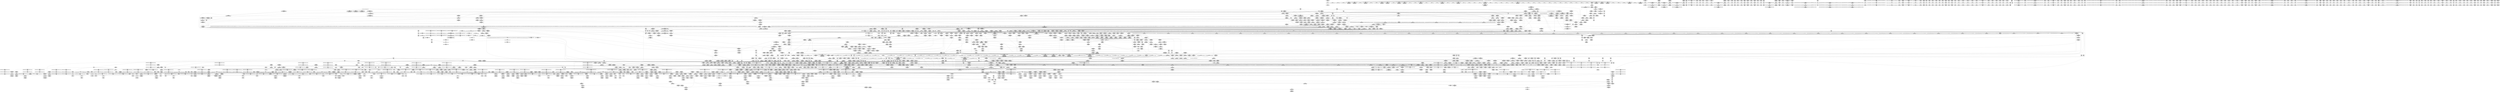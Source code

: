 digraph {
	CE0x5354e10 [shape=record,shape=Mrecord,label="{CE0x5354e10|tomoyo_unix_entry:_land.lhs.true}"]
	CE0x5328080 [shape=record,shape=Mrecord,label="{CE0x5328080|i64_23|*Constant*|*SummSource*}"]
	CE0x3997700 [shape=record,shape=Mrecord,label="{CE0x3997700|tomoyo_unix_entry:_tmp16|security/tomoyo/network.c,553|*SummSink*}"]
	CE0x55a92b0 [shape=record,shape=Mrecord,label="{CE0x55a92b0|tomoyo_const_part_length:_if.then27|*SummSource*}"]
	CE0x54fde60 [shape=record,shape=Mrecord,label="{CE0x54fde60|_call_void_tomoyo_fill_path_info(%struct.tomoyo_path_info*_%addr21)_#9,_!dbg_!38945|security/tomoyo/network.c,564}"]
	CE0x54912a0 [shape=record,shape=Mrecord,label="{CE0x54912a0|tomoyo_unix_entry:_tmp32|security/tomoyo/network.c,560|*SummSource*}"]
	CE0x5352530 [shape=record,shape=Mrecord,label="{CE0x5352530|tomoyo_const_part_length:_tmp16|security/tomoyo/util.c,627|*SummSink*}"]
	CE0x453aad0 [shape=record,shape=Mrecord,label="{CE0x453aad0|i32_48|*Constant*}"]
	CE0x6c6cee0 [shape=record,shape=Mrecord,label="{CE0x6c6cee0|tomoyo_get_mode:_index|Function::tomoyo_get_mode&Arg::index::}"]
	CE0x6c6d2d0 [shape=record,shape=Mrecord,label="{CE0x6c6d2d0|tomoyo_get_mode:_ns|Function::tomoyo_get_mode&Arg::ns::|*SummSink*}"]
	CE0x46c7e20 [shape=record,shape=Mrecord,label="{CE0x46c7e20|i64*_getelementptr_inbounds_(_22_x_i64_,_22_x_i64_*___llvm_gcov_ctr3840,_i64_0,_i64_21)|*Constant*|*SummSink*}"]
	CE0x46c8200 [shape=record,shape=Mrecord,label="{CE0x46c8200|_call_void_tomoyo_read_unlock19(i32_%call)_#9,_!dbg_!38974|security/tomoyo/network.c,577}"]
	CE0x54be410 [shape=record,shape=Mrecord,label="{CE0x54be410|tomoyo_unix_entry:_tmp35|security/tomoyo/network.c,561}"]
	CE0x56e7b10 [shape=record,shape=Mrecord,label="{CE0x56e7b10|tomoyo_unix_entry:_call31|security/tomoyo/network.c,571|*SummSource*}"]
	CE0x5362c70 [shape=record,shape=Mrecord,label="{CE0x5362c70|tomoyo_init_request_info:_tmp|*SummSink*}"]
	CE0x535b130 [shape=record,shape=Mrecord,label="{CE0x535b130|tomoyo_audit_unix_log:_param|security/tomoyo/network.c,405|*SummSink*}"]
	CE0x3865c00 [shape=record,shape=Mrecord,label="{CE0x3865c00|_call_void_srcu_read_unlock20(%struct.srcu_struct*_tomoyo_ss,_i32_%idx)_#9,_!dbg_!38903|security/tomoyo/common.h,1109}"]
	CE0x523a900 [shape=record,shape=Mrecord,label="{CE0x523a900|i32_49|*Constant*|*SummSink*}"]
	CE0x5646980 [shape=record,shape=Mrecord,label="{CE0x5646980|tomoyo_unix_entry:_tmp20|security/tomoyo/network.c,554|*SummSource*}"]
	CE0x38c20a0 [shape=record,shape=Mrecord,label="{CE0x38c20a0|i8*_getelementptr_inbounds_(_25_x_i8_,_25_x_i8_*_.str12,_i32_0,_i32_0)|*Constant*}"]
	CE0x55eadb0 [shape=record,shape=Mrecord,label="{CE0x55eadb0|tomoyo_unix_entry:_protocol22|security/tomoyo/network.c,566}"]
	CE0x388a060 [shape=record,shape=Mrecord,label="{CE0x388a060|tomoyo_audit_net_log:_arrayidx|security/tomoyo/network.c,367}"]
	CE0x5490680 [shape=record,shape=Mrecord,label="{CE0x5490680|i64_13|*Constant*|*SummSource*}"]
	CE0x6c1ee10 [shape=record,shape=Mrecord,label="{CE0x6c1ee10|tomoyo_check_unix_address:_tmp1}"]
	CE0x55b78a0 [shape=record,shape=Mrecord,label="{CE0x55b78a0|24:_%struct.tomoyo_path_info*,_32:_i8,_33:_i8,_72:_i8,_:_SCMRE_45,46_}"]
	CE0x368e4a0 [shape=record,shape=Mrecord,label="{CE0x368e4a0|tomoyo_unix_entry:_tmp18|security/tomoyo/network.c,553}"]
	CE0x52b72c0 [shape=record,shape=Mrecord,label="{CE0x52b72c0|_call_void_mcount()_#3}"]
	CE0x37d1a20 [shape=record,shape=Mrecord,label="{CE0x37d1a20|_ret_i32_%call,_!dbg_!38910|security/tomoyo/network.c,366|*SummSink*}"]
	CE0x46974e0 [shape=record,shape=Mrecord,label="{CE0x46974e0|tomoyo_unix_entry:_bb|*SummSink*}"]
	CE0x3997870 [shape=record,shape=Mrecord,label="{CE0x3997870|i64_6|*Constant*|*SummSink*}"]
	CE0x3865810 [shape=record,shape=Mrecord,label="{CE0x3865810|_call_void_mcount()_#3|*SummSink*}"]
	CE0x6efd2e0 [shape=record,shape=Mrecord,label="{CE0x6efd2e0|tomoyo_const_part_length:_lor.lhs.false|*SummSource*}"]
	CE0x566f160 [shape=record,shape=Mrecord,label="{CE0x566f160|tomoyo_const_part_length:_tmp4|security/tomoyo/util.c,624|*SummSource*}"]
	CE0x36e0ce0 [shape=record,shape=Mrecord,label="{CE0x36e0ce0|tomoyo_const_part_length:_if.end28|*SummSource*}"]
	CE0x55a5d60 [shape=record,shape=Mrecord,label="{CE0x55a5d60|i32_3|*Constant*}"]
	CE0x566a040 [shape=record,shape=Mrecord,label="{CE0x566a040|i32_2|*Constant*}"]
	CE0x46ab380 [shape=record,shape=Mrecord,label="{CE0x46ab380|_call_void_rcu_lock_release21(%struct.lockdep_map*_%dep_map)_#9,_!dbg_!38905|include/linux/srcu.h,236|*SummSink*}"]
	CE0x39970c0 [shape=record,shape=Mrecord,label="{CE0x39970c0|tomoyo_unix_entry:_cmp8|security/tomoyo/network.c,553}"]
	CE0x5281160 [shape=record,shape=Mrecord,label="{CE0x5281160|tomoyo_unix_entry:_if.then10}"]
	CE0x6ea6820 [shape=record,shape=Mrecord,label="{CE0x6ea6820|tomoyo_get_mode:_if.then13|*SummSink*}"]
	CE0x3805390 [shape=record,shape=Mrecord,label="{CE0x3805390|tomoyo_get_mode:_tmp10|security/tomoyo/util.c,982|*SummSink*}"]
	CE0x3697b60 [shape=record,shape=Mrecord,label="{CE0x3697b60|rcu_lock_release21:_tmp6|*SummSink*}"]
	CE0x6c6d480 [shape=record,shape=Mrecord,label="{CE0x6c6d480|tomoyo_get_mode:_profile|Function::tomoyo_get_mode&Arg::profile::}"]
	CE0x3727c80 [shape=record,shape=Mrecord,label="{CE0x3727c80|tomoyo_unix_entry:_tmp12|security/tomoyo/network.c,548|*SummSink*}"]
	CE0x43c4810 [shape=record,shape=Mrecord,label="{CE0x43c4810|srcu_read_lock17:_tmp2|*SummSink*}"]
	CE0x6ce2070 [shape=record,shape=Mrecord,label="{CE0x6ce2070|0:_i8,_1:_i8,_32:_i8*,_40:_i32,_:_CMR_16,24_|*MultipleSource*|Function::tomoyo_check_unix_address&Arg::address::|security/tomoyo/network.c,594}"]
	CE0x523aa00 [shape=record,shape=Mrecord,label="{CE0x523aa00|i32_50|*Constant*}"]
	CE0x36c58b0 [shape=record,shape=Mrecord,label="{CE0x36c58b0|tomoyo_fill_path_info:_hash|security/tomoyo/util.c,669|*SummSource*}"]
	CE0x52c03d0 [shape=record,shape=Mrecord,label="{CE0x52c03d0|tomoyo_const_part_length:_tmp27|security/tomoyo/util.c,641|*SummSink*}"]
	CE0x6eafbc0 [shape=record,shape=Mrecord,label="{CE0x6eafbc0|i64*_getelementptr_inbounds_(_4_x_i64_,_4_x_i64_*___llvm_gcov_ctr4137,_i64_0,_i64_2)|*Constant*}"]
	CE0x6cd7480 [shape=record,shape=Mrecord,label="{CE0x6cd7480|tomoyo_unix_entry:_tobool12|security/tomoyo/network.c,556|*SummSink*}"]
	CE0x5596750 [shape=record,shape=Mrecord,label="{CE0x5596750|24:_%struct.tomoyo_path_info*,_32:_i8,_33:_i8,_72:_i8,_:_SCMRE_41,42_}"]
	CE0x458e490 [shape=record,shape=Mrecord,label="{CE0x458e490|tomoyo_domain:_land.lhs.true2|*SummSink*}"]
	CE0x3847300 [shape=record,shape=Mrecord,label="{CE0x3847300|tomoyo_unix_entry:_if.then}"]
	CE0x5668310 [shape=record,shape=Mrecord,label="{CE0x5668310|tomoyo_const_part_length:_tmp35|security/tomoyo/util.c,643}"]
	CE0x447ed30 [shape=record,shape=Mrecord,label="{CE0x447ed30|GLOBAL:_get_current|*Constant*|*SummSource*}"]
	CE0x47d5980 [shape=record,shape=Mrecord,label="{CE0x47d5980|tomoyo_const_part_length:_tmp53|security/tomoyo/util.c,652}"]
	CE0x57c8910 [shape=record,shape=Mrecord,label="{CE0x57c8910|__llvm_gcov_indirect_counter_increment114:_tmp3|*SummSink*}"]
	CE0x6c685c0 [shape=record,shape=Mrecord,label="{CE0x6c685c0|i64*_getelementptr_inbounds_(_6_x_i64_,_6_x_i64_*___llvm_gcov_ctr3747,_i64_0,_i64_0)|*Constant*|*SummSink*}"]
	CE0x533d0b0 [shape=record,shape=Mrecord,label="{CE0x533d0b0|i64*_getelementptr_inbounds_(_5_x_i64_,_5_x_i64_*___llvm_gcov_ctr32134,_i64_0,_i64_3)|*Constant*|*SummSource*}"]
	CE0x5270360 [shape=record,shape=Mrecord,label="{CE0x5270360|tomoyo_const_part_length:_tmp29|security/tomoyo/util.c,641|*SummSink*}"]
	CE0x46c7d60 [shape=record,shape=Mrecord,label="{CE0x46c7d60|i64*_getelementptr_inbounds_(_22_x_i64_,_22_x_i64_*___llvm_gcov_ctr3840,_i64_0,_i64_21)|*Constant*|*SummSource*}"]
	CE0x6caf2c0 [shape=record,shape=Mrecord,label="{CE0x6caf2c0|tomoyo_get_mode:_tmp18|security/tomoyo/util.c,985}"]
	CE0x36eb570 [shape=record,shape=Mrecord,label="{CE0x36eb570|i64_1|*Constant*}"]
	CE0x5518410 [shape=record,shape=Mrecord,label="{CE0x5518410|tomoyo_get_mode:_tmp13|security/tomoyo/util.c,982|*SummSource*}"]
	CE0x384d660 [shape=record,shape=Mrecord,label="{CE0x384d660|tomoyo_audit_net_log:_idxprom|security/tomoyo/network.c,367|*SummSink*}"]
	CE0x5659a00 [shape=record,shape=Mrecord,label="{CE0x5659a00|i64*_getelementptr_inbounds_(_22_x_i64_,_22_x_i64_*___llvm_gcov_ctr3840,_i64_0,_i64_15)|*Constant*|*SummSource*}"]
	CE0x55dcf00 [shape=record,shape=Mrecord,label="{CE0x55dcf00|24:_%struct.tomoyo_path_info*,_32:_i8,_33:_i8,_72:_i8,_:_SCMRE_63,64_}"]
	CE0x3761550 [shape=record,shape=Mrecord,label="{CE0x3761550|GLOBAL:_rcu_lock_release21|*Constant*}"]
	CE0x444d7b0 [shape=record,shape=Mrecord,label="{CE0x444d7b0|tomoyo_domain:_tmp21|security/tomoyo/common.h,1205|*SummSink*}"]
	CE0x47067a0 [shape=record,shape=Mrecord,label="{CE0x47067a0|COLLAPSED:_GCMRE___llvm_gcov_ctr4632_internal_global_2_x_i64_zeroinitializer:_elem_0:default:}"]
	CE0x54354b0 [shape=record,shape=Mrecord,label="{CE0x54354b0|tomoyo_unix_entry:_buf.0|*SummSink*}"]
	CE0x37ca9b0 [shape=record,shape=Mrecord,label="{CE0x37ca9b0|tomoyo_audit_unix_log:_bb}"]
	CE0x36af420 [shape=record,shape=Mrecord,label="{CE0x36af420|tomoyo_domain:_tmp5|security/tomoyo/common.h,1205|*SummSink*}"]
	CE0x5730fe0 [shape=record,shape=Mrecord,label="{CE0x5730fe0|tomoyo_unix_entry:_tmp42|security/tomoyo/network.c,572}"]
	CE0x5720db0 [shape=record,shape=Mrecord,label="{CE0x5720db0|i64*_getelementptr_inbounds_(_11_x_i64_,_11_x_i64_*___llvm_gcov_ctr54147,_i64_0,_i64_1)|*Constant*|*SummSource*}"]
	CE0x43e97c0 [shape=record,shape=Mrecord,label="{CE0x43e97c0|tomoyo_init_request_info:_tmp2|security/tomoyo/util.c,1003|*SummSink*}"]
	CE0x36e0e30 [shape=record,shape=Mrecord,label="{CE0x36e0e30|tomoyo_const_part_length:_if.end28|*SummSink*}"]
	CE0x446d5b0 [shape=record,shape=Mrecord,label="{CE0x446d5b0|GLOBAL:___srcu_read_lock|*Constant*|*SummSink*}"]
	CE0x43b7320 [shape=record,shape=Mrecord,label="{CE0x43b7320|128:_i8*,_1208:_%struct.file*,_:_CMRE_47,48_}"]
	CE0x44529e0 [shape=record,shape=Mrecord,label="{CE0x44529e0|tomoyo_unix_entry:_call3|security/tomoyo/network.c,548}"]
	CE0x5744f60 [shape=record,shape=Mrecord,label="{CE0x5744f60|tomoyo_unix_entry:_tmp44|security/tomoyo/network.c,572|*SummSink*}"]
	CE0x38056e0 [shape=record,shape=Mrecord,label="{CE0x38056e0|tomoyo_domain:_tmp14|security/tomoyo/common.h,1205|*SummSink*}"]
	CE0x6c24a30 [shape=record,shape=Mrecord,label="{CE0x6c24a30|tomoyo_init_request_info:_tobool|security/tomoyo/util.c,1004|*SummSink*}"]
	CE0x5640260 [shape=record,shape=Mrecord,label="{CE0x5640260|i64_24|*Constant*|*SummSource*}"]
	CE0x55be710 [shape=record,shape=Mrecord,label="{CE0x55be710|tomoyo_unix_entry:_cmp|security/tomoyo/network.c,549|*SummSink*}"]
	CE0x6e50d80 [shape=record,shape=Mrecord,label="{CE0x6e50d80|_call_void_mcount()_#3|*SummSource*}"]
	CE0x44b6e30 [shape=record,shape=Mrecord,label="{CE0x44b6e30|tomoyo_get_mode:_tmp19|security/tomoyo/util.c,985|*SummSink*}"]
	CE0x6d491a0 [shape=record,shape=Mrecord,label="{CE0x6d491a0|GLOBAL:___llvm_gcov_ctr3747|Global_var:__llvm_gcov_ctr3747|*SummSink*}"]
	CE0x52810f0 [shape=record,shape=Mrecord,label="{CE0x52810f0|tomoyo_unix_entry:_if.else|*SummSink*}"]
	CE0x36fd220 [shape=record,shape=Mrecord,label="{CE0x36fd220|tomoyo_audit_unix_log:_operation|security/tomoyo/network.c,406}"]
	CE0x52bfad0 [shape=record,shape=Mrecord,label="{CE0x52bfad0|i32_51|*Constant*|*SummSink*}"]
	CE0x5328010 [shape=record,shape=Mrecord,label="{CE0x5328010|i64_23|*Constant*}"]
	CE0x553ccf0 [shape=record,shape=Mrecord,label="{CE0x553ccf0|24:_%struct.tomoyo_path_info*,_32:_i8,_33:_i8,_72:_i8,_:_SCMRE_8,16_|*MultipleSource*|security/tomoyo/network.c,544|security/tomoyo/network.c, 544|Function::tomoyo_init_request_info&Arg::r::|security/tomoyo/network.c,565}"]
	CE0x39b6c70 [shape=record,shape=Mrecord,label="{CE0x39b6c70|tomoyo_domain:_tmp19|security/tomoyo/common.h,1205}"]
	CE0x5300620 [shape=record,shape=Mrecord,label="{CE0x5300620|tomoyo_const_part_length:_filename|Function::tomoyo_const_part_length&Arg::filename::|*SummSource*}"]
	CE0x46c8580 [shape=record,shape=Mrecord,label="{CE0x46c8580|tomoyo_unix_entry:_tmp52|security/tomoyo/network.c,577}"]
	CE0x44a5f40 [shape=record,shape=Mrecord,label="{CE0x44a5f40|_call_void_rcu_lock_acquire18(%struct.lockdep_map*_%dep_map)_#9,_!dbg_!38906|include/linux/srcu.h,222|*SummSink*}"]
	CE0x6bfc350 [shape=record,shape=Mrecord,label="{CE0x6bfc350|_ret_void,_!dbg_!38904|security/tomoyo/common.h,1110|*SummSink*}"]
	CE0x4706330 [shape=record,shape=Mrecord,label="{CE0x4706330|GLOBAL:___llvm_gcov_ctr43150|Global_var:__llvm_gcov_ctr43150}"]
	CE0x5362450 [shape=record,shape=Mrecord,label="{CE0x5362450|tomoyo_init_request_info:_tmp5|security/tomoyo/util.c,1004}"]
	CE0x55ea4a0 [shape=record,shape=Mrecord,label="{CE0x55ea4a0|i8_6|*Constant*|*SummSource*}"]
	CE0x5435d50 [shape=record,shape=Mrecord,label="{CE0x5435d50|GLOBAL:_tomoyo_encode2|*Constant*}"]
	CE0x534e160 [shape=record,shape=Mrecord,label="{CE0x534e160|tomoyo_unix_entry:_if.else34|*SummSink*}"]
	CE0x5670e10 [shape=record,shape=Mrecord,label="{CE0x5670e10|tomoyo_unix_entry:_tmp39|security/tomoyo/network.c,570|*SummSink*}"]
	CE0x6cb0c20 [shape=record,shape=Mrecord,label="{CE0x6cb0c20|tomoyo_get_mode:_tmp6|security/tomoyo/util.c,978}"]
	CE0x5413e90 [shape=record,shape=Mrecord,label="{CE0x5413e90|tomoyo_unix_entry:_call15|security/tomoyo/network.c,557|*SummSink*}"]
	CE0x44719d0 [shape=record,shape=Mrecord,label="{CE0x44719d0|0:_i8,_array:_GCRE_tomoyo_index2category_constant_39_x_i8_c_00_00_00_00_00_00_00_00_00_00_00_00_00_00_00_00_00_00_00_00_00_00_00_01_01_01_01_01_01_01_01_01_01_01_01_01_01_01_02_,_align_16:_elem_16::|security/tomoyo/util.c,983}"]
	CE0x433e970 [shape=record,shape=Mrecord,label="{CE0x433e970|128:_i8*,_1208:_%struct.file*,_:_CMRE_23,24_}"]
	CE0x577cde0 [shape=record,shape=Mrecord,label="{CE0x577cde0|__llvm_gcov_indirect_counter_increment114:_counters|Function::__llvm_gcov_indirect_counter_increment114&Arg::counters::|*SummSource*}"]
	CE0x55ea750 [shape=record,shape=Mrecord,label="{CE0x55ea750|i8_6|*Constant*|*SummSink*}"]
	CE0x55fbc20 [shape=record,shape=Mrecord,label="{CE0x55fbc20|tomoyo_unix_entry:_tmp37|*LoadInst*|security/tomoyo/network.c,566|*SummSink*}"]
	CE0x6c4e890 [shape=record,shape=Mrecord,label="{CE0x6c4e890|tomoyo_unix_entry:_arrayidx11|security/tomoyo/network.c,556|*SummSink*}"]
	CE0x55bea50 [shape=record,shape=Mrecord,label="{CE0x55bea50|tomoyo_unix_entry:_tmp10|security/tomoyo/network.c,548|*SummSink*}"]
	CE0x5311890 [shape=record,shape=Mrecord,label="{CE0x5311890|GLOBAL:___llvm_gcov_global_state_pred45|Global_var:__llvm_gcov_global_state_pred45|*SummSource*}"]
	CE0x5285f50 [shape=record,shape=Mrecord,label="{CE0x5285f50|tomoyo_unix_entry:_sub|security/tomoyo/network.c,551|*SummSink*}"]
	CE0x5752920 [shape=record,shape=Mrecord,label="{CE0x5752920|_call_void_kfree(i8*_%call18)_#9,_!dbg_!38969|security/tomoyo/network.c,573}"]
	CE0x3856470 [shape=record,shape=Mrecord,label="{CE0x3856470|tomoyo_audit_unix_log:_call|security/tomoyo/network.c,405|*SummSource*}"]
	CE0x53b18c0 [shape=record,shape=Mrecord,label="{CE0x53b18c0|tomoyo_const_part_length:_tmp38|security/tomoyo/util.c,644|*SummSource*}"]
	CE0x3856770 [shape=record,shape=Mrecord,label="{CE0x3856770|GLOBAL:_tomoyo_audit_net_log|*Constant*}"]
	CE0x43c14b0 [shape=record,shape=Mrecord,label="{CE0x43c14b0|i64*_getelementptr_inbounds_(_2_x_i64_,_2_x_i64_*___llvm_gcov_ctr53148,_i64_0,_i64_0)|*Constant*|*SummSink*}"]
	CE0x5562bd0 [shape=record,shape=Mrecord,label="{CE0x5562bd0|i64*_getelementptr_inbounds_(_2_x_i64_,_2_x_i64_*___llvm_gcov_ctr4434,_i64_0,_i64_0)|*Constant*|*SummSource*}"]
	CE0x5270290 [shape=record,shape=Mrecord,label="{CE0x5270290|tomoyo_const_part_length:_tmp29|security/tomoyo/util.c,641|*SummSource*}"]
	CE0x57dc6f0 [shape=record,shape=Mrecord,label="{CE0x57dc6f0|i32_-12|*Constant*|*SummSink*}"]
	CE0x55a60e0 [shape=record,shape=Mrecord,label="{CE0x55a60e0|tomoyo_get_mode:_tmp26|security/tomoyo/util.c,987}"]
	CE0x52bfca0 [shape=record,shape=Mrecord,label="{CE0x52bfca0|_call_void___llvm_gcov_indirect_counter_increment114(i32*___llvm_gcov_global_state_pred45,_i64**_getelementptr_inbounds_(_3_x_i64*_,_3_x_i64*_*___llvm_gcda_edge_table44,_i64_0,_i64_1)),_!dbg_!38927|security/tomoyo/util.c,634|*SummSource*}"]
	CE0x533cb50 [shape=record,shape=Mrecord,label="{CE0x533cb50|tomoyo_get_mode:_if.end|*SummSink*}"]
	CE0x52f4b80 [shape=record,shape=Mrecord,label="{CE0x52f4b80|tomoyo_init_request_info:_tmp1|*SummSink*}"]
	CE0x3839bc0 [shape=record,shape=Mrecord,label="{CE0x3839bc0|tomoyo_unix_entry:_operation|security/tomoyo/network.c,546}"]
	CE0x5596410 [shape=record,shape=Mrecord,label="{CE0x5596410|24:_%struct.tomoyo_path_info*,_32:_i8,_33:_i8,_72:_i8,_:_SCMRE_39,40_}"]
	CE0x5352890 [shape=record,shape=Mrecord,label="{CE0x5352890|0:_i8*,_array:_GCRE_tomoyo_socket_keyword_external_constant_4_x_i8*_:_elem_2::|security/tomoyo/network.c,368}"]
	CE0x6c78bc0 [shape=record,shape=Mrecord,label="{CE0x6c78bc0|i64*_getelementptr_inbounds_(_6_x_i64_,_6_x_i64_*___llvm_gcov_ctr3747,_i64_0,_i64_3)|*Constant*}"]
	CE0x6bcc3e0 [shape=record,shape=Mrecord,label="{CE0x6bcc3e0|tomoyo_domain:_call|security/tomoyo/common.h,1205|*SummSource*}"]
	CE0x5668b80 [shape=record,shape=Mrecord,label="{CE0x5668b80|i32_(%struct.tomoyo_request_info.524*,_i8*,_...)*_bitcast_(i32_(%struct.tomoyo_request_info*,_i8*,_...)*_tomoyo_supervisor_to_i32_(%struct.tomoyo_request_info.524*,_i8*,_...)*)|*Constant*|*SummSource*}"]
	CE0x6c041b0 [shape=record,shape=Mrecord,label="{CE0x6c041b0|%struct.task_struct*_(%struct.task_struct**)*_asm_movq_%gs:$_1:P_,$0_,_r,im,_dirflag_,_fpsr_,_flags_}"]
	CE0x6d92a50 [shape=record,shape=Mrecord,label="{CE0x6d92a50|tomoyo_fill_path_info:_tmp|*SummSink*}"]
	CE0x51ee7d0 [shape=record,shape=Mrecord,label="{CE0x51ee7d0|tomoyo_const_part_length:_tmp32|security/tomoyo/util.c,641}"]
	CE0x444d450 [shape=record,shape=Mrecord,label="{CE0x444d450|tomoyo_domain:_tmp21|security/tomoyo/common.h,1205}"]
	CE0x5311a20 [shape=record,shape=Mrecord,label="{CE0x5311a20|GLOBAL:___llvm_gcov_global_state_pred45|Global_var:__llvm_gcov_global_state_pred45|*SummSink*}"]
	CE0x53629f0 [shape=record,shape=Mrecord,label="{CE0x53629f0|tomoyo_audit_net_log:_idxprom|security/tomoyo/network.c,367|*SummSource*}"]
	CE0x5731530 [shape=record,shape=Mrecord,label="{CE0x5731530|tomoyo_unix_entry:_tmp43|security/tomoyo/network.c,572}"]
	CE0x6b9f180 [shape=record,shape=Mrecord,label="{CE0x6b9f180|tomoyo_unix_entry:_tmp7|security/tomoyo/network.c,548}"]
	CE0x53c1f00 [shape=record,shape=Mrecord,label="{CE0x53c1f00|tomoyo_unix_entry:_conv|security/tomoyo/network.c,548}"]
	CE0x5229f70 [shape=record,shape=Mrecord,label="{CE0x5229f70|i32_47|*Constant*|*SummSource*}"]
	CE0x56ecc40 [shape=record,shape=Mrecord,label="{CE0x56ecc40|COLLAPSED:_GCMRE___llvm_gcov_ctr54147_internal_global_11_x_i64_zeroinitializer:_elem_0:default:}"]
	CE0x52c06d0 [shape=record,shape=Mrecord,label="{CE0x52c06d0|tomoyo_const_part_length:_tmp28|security/tomoyo/util.c,641|*SummSource*}"]
	CE0x450c7c0 [shape=record,shape=Mrecord,label="{CE0x450c7c0|tomoyo_domain:_cred|security/tomoyo/common.h,1205|*SummSource*}"]
	CE0x53db480 [shape=record,shape=Mrecord,label="{CE0x53db480|tomoyo_unix_entry:_tmp23|security/tomoyo/network.c,556}"]
	CE0x36fc9a0 [shape=record,shape=Mrecord,label="{CE0x36fc9a0|tomoyo_audit_unix_log:_param1|security/tomoyo/network.c,406|*SummSource*}"]
	CE0x388a3a0 [shape=record,shape=Mrecord,label="{CE0x388a3a0|tomoyo_const_part_length:_cmp15|security/tomoyo/util.c,641}"]
	CE0x443a3c0 [shape=record,shape=Mrecord,label="{CE0x443a3c0|i64*_getelementptr_inbounds_(_12_x_i64_,_12_x_i64_*___llvm_gcov_ctr31133,_i64_0,_i64_9)|*Constant*|*SummSink*}"]
	CE0x46ab440 [shape=record,shape=Mrecord,label="{CE0x46ab440|rcu_lock_release21:_map|Function::rcu_lock_release21&Arg::map::|*SummSink*}"]
	CE0x6f1f000 [shape=record,shape=Mrecord,label="{CE0x6f1f000|VOIDTB_TE:_GIE_Function_Attrs:_noredzone_nounwind_optsize_define_internal_zeroext_i1_tomoyo_check_path2_acl(%struct.tomoyo_request_info*_%r,_%struct.tomoyo_acl_info*_%ptr)_#0_entry:_%tmp_load_i64,_i64*_getelementptr_inbounds_(_7_x_i64_,_7_x_i64_*___llvm_gcov_ctr38,_i64_0,_i64_0)_%tmp1_add_i64_%tmp,_1_store_i64_%tmp1,_i64*_getelementptr_inbounds_(_7_x_i64_,_7_x_i64_*___llvm_gcov_ctr38,_i64_0,_i64_0)_br_label_%bb_bb:_preds_%entry_call_void_mcount()_#3_call_void_llvm.dbg.value(metadata_%struct.tomoyo_request_info*_%r,_i64_0,_metadata_!8419,_metadata_!38901),_!dbg_!39766_call_void_llvm.dbg.value(metadata_%struct.tomoyo_acl_info*_%ptr,_i64_0,_metadata_!8420,_metadata_!38901),_!dbg_!39767_call_void_llvm.dbg.value(metadata_%struct.tomoyo_acl_info*_%ptr,_i64_0,_metadata_!8422,_metadata_!38901),_!dbg_!39768_%tmp2_bitcast_%struct.tomoyo_acl_info*_%ptr_to_i8*,_!dbg_!39769_%add.ptr_getelementptr_i8,_i8*_%tmp2,_i64_0,_!dbg_!39770_%tmp3_bitcast_i8*_%add.ptr_to_%struct.tomoyo_path2_acl*,_!dbg_!39771_call_void_llvm.dbg.value(metadata_%struct.tomoyo_path2_acl*_%tmp3,_i64_0,_metadata_!8421,_metadata_!38901),_!dbg_!39772_%perm_getelementptr_inbounds_%struct.tomoyo_path2_acl,_%struct.tomoyo_path2_acl*_%tmp3,_i32_0,_i32_1,_!dbg_!39773_%tmp4_load_i8,_i8*_%perm,_align_1,_!dbg_!39773_%conv_zext_i8_%tmp4_to_i32,_!dbg_!39774_%param_getelementptr_inbounds_%struct.tomoyo_request_info,_%struct.tomoyo_request_info*_%r,_i32_0,_i32_3,_!dbg_!39775_%path2_bitcast_%union.anon.91*_%param_to_%struct.anon.92*,_!dbg_!39776_%operation_getelementptr_inbounds_%struct.anon.92,_%struct.anon.92*_%path2,_i32_0,_i32_2,_!dbg_!39777_%tmp5_load_i8,_i8*_%operation,_align_1,_!dbg_!39777_%conv1_zext_i8_%tmp5_to_i32,_!dbg_!39778_%shl_shl_i32_1,_%conv1,_!dbg_!39779_%and_and_i32_%conv,_%shl,_!dbg_!39780_%tobool_icmp_ne_i32_%and,_0,_!dbg_!39780_%tmp6_select_i1_%tobool,_i64_1,_i64_2,_!dbg_!39781_%tmp7_getelementptr_inbounds_7_x_i64_,_7_x_i64_*___llvm_gcov_ctr38,_i64_0,_i64_%tmp6,_!dbg_!39781_%tmp8_load_i64,_i64*_%tmp7,_!dbg_!39781_%tmp9_add_i64_%tmp8,_1,_!dbg_!39781_store_i64_%tmp9,_i64*_%tmp7,_!dbg_!39781_br_i1_%tobool,_label_%land.lhs.true,_label_%land.end,_!dbg_!39781_land.lhs.true:_preds_%bb_%param2_getelementptr_inbounds_%struct.tomoyo_request_info,_%struct.tomoyo_request_info*_%r,_i32_0,_i32_3,_!dbg_!39782_%path23_bitcast_%union.anon.91*_%param2_to_%struct.anon.92*,_!dbg_!39783_%filename1_getelementptr_inbounds_%struct.anon.92,_%struct.anon.92*_%path23,_i32_0,_i32_0,_!dbg_!39784_%tmp10_load_%struct.tomoyo_path_info*,_%struct.tomoyo_path_info**_%filename1,_align_8,_!dbg_!39784_%name1_getelementptr_inbounds_%struct.tomoyo_path2_acl,_%struct.tomoyo_path2_acl*_%tmp3,_i32_0,_i32_2,_!dbg_!39785_%call_call_%struct.tomoyo_path_info*_tomoyo_compare_name_union(%struct.tomoyo_path_info*_%tmp10,_%struct.tomoyo_name_union*_%name1)_#9,_!dbg_!39786_%tobool4_icmp_ne_%struct.tomoyo_path_info*_%call,_null,_!dbg_!39786_%tmp11_select_i1_%tobool4,_i64_3,_i64_4,_!dbg_!39787_%tmp12_getelementptr_inbounds_7_x_i64_,_7_x_i64_*___llvm_gcov_ctr38,_i64_0,_i64_%tmp11,_!dbg_!39787_%tmp13_load_i64,_i64*_%tmp12,_!dbg_!39787_%tmp14_add_i64_%tmp13,_1,_!dbg_!39787_store_i64_%tmp14,_i64*_%tmp12,_!dbg_!39787_br_i1_%tobool4,_label_%land.rhs,_label_%land.end,_!dbg_!39787_land.rhs:_preds_%land.lhs.true_%tmp15_load_i64,_i64*_getelementptr_inbounds_(_7_x_i64_,_7_x_i64_*___llvm_gcov_ctr38,_i64_0,_i64_5),_!dbg_!39788_%tmp16_add_i64_%tmp15,_1,_!dbg_!39788_store_i64_%tmp16,_i64*_getelementptr_inbounds_(_7_x_i64_,_7_x_i64_*___llvm_gcov_ctr38,_i64_0,_i64_5),_!dbg_!39788_%param5_getelementptr_inbounds_%struct.tomoyo_request_info,_%struct.tomoyo_request_info*_%r,_i32_0,_i32_3,_!dbg_!39790_%path26_bitcast_%union.anon.91*_%param5_to_%struct.anon.92*,_!dbg_!39791_%filename2_getelementptr_inbounds_%struct.anon.92,_%struct.anon.92*_%path26,_i32_0,_i32_1,_!dbg_!39792_%tmp17_load_%struct.tomoyo_path_info*,_%struct.tomoyo_path_info**_%filename2,_align_8,_!dbg_!39792_%name2_getelementptr_inbounds_%struct.tomoyo_path2_acl,_%struct.tomoyo_path2_acl*_%tmp3,_i32_0,_i32_3,_!dbg_!39793_%call7_call_%struct.tomoyo_path_info*_tomoyo_compare_name_union(%struct.tomoyo_path_info*_%tmp17,_%struct.tomoyo_name_union*_%name2)_#9,_!dbg_!39794_%tobool8_icmp_ne_%struct.tomoyo_path_info*_%call7,_null,_!dbg_!39787_br_label_%land.end_land.end:_preds_%land.rhs,_%land.lhs.true,_%bb_%tmp18_phi_i1_false,_%land.lhs.true_,_false,_%bb_,_%tobool8,_%land.rhs_%tmp19_load_i64,_i64*_getelementptr_inbounds_(_7_x_i64_,_7_x_i64_*___llvm_gcov_ctr38,_i64_0,_i64_6),_!dbg_!39795_%tmp20_add_i64_%tmp19,_1,_!dbg_!39795_store_i64_%tmp20,_i64*_getelementptr_inbounds_(_7_x_i64_,_7_x_i64_*___llvm_gcov_ctr38,_i64_0,_i64_6),_!dbg_!39795_ret_i1_%tmp18,_!dbg_!39795_0,2_|*MultipleSource*|Function::tomoyo_check_unix_address&Arg::addr::|security/tomoyo/network.c,596}"]
	CE0x6eafd50 [shape=record,shape=Mrecord,label="{CE0x6eafd50|rcu_lock_acquire18:_tmp3}"]
	CE0x6bd0050 [shape=record,shape=Mrecord,label="{CE0x6bd0050|tomoyo_domain:_tmp8|security/tomoyo/common.h,1205}"]
	CE0x35c6150 [shape=record,shape=Mrecord,label="{CE0x35c6150|tomoyo_fill_path_info:_conv4|security/tomoyo/util.c,667|*SummSource*}"]
	CE0x6bcfce0 [shape=record,shape=Mrecord,label="{CE0x6bcfce0|tomoyo_get_mode:_tmp4|security/tomoyo/util.c,978}"]
	CE0x4408350 [shape=record,shape=Mrecord,label="{CE0x4408350|0:_i8,_array:_GCRE_tomoyo_index2category_constant_39_x_i8_c_00_00_00_00_00_00_00_00_00_00_00_00_00_00_00_00_00_00_00_00_00_00_00_01_01_01_01_01_01_01_01_01_01_01_01_01_01_01_02_,_align_16:_elem_15::|security/tomoyo/util.c,983}"]
	CE0x383b050 [shape=record,shape=Mrecord,label="{CE0x383b050|i64*_getelementptr_inbounds_(_31_x_i64_,_31_x_i64_*___llvm_gcov_ctr43150,_i64_0,_i64_4)|*Constant*|*SummSink*}"]
	CE0x6d0b2c0 [shape=record,shape=Mrecord,label="{CE0x6d0b2c0|i32_9|*Constant*}"]
	CE0x6d3b220 [shape=record,shape=Mrecord,label="{CE0x6d3b220|get_current:_tmp1|*SummSink*}"]
	CE0x455a340 [shape=record,shape=Mrecord,label="{CE0x455a340|tomoyo_audit_net_log:_idxprom1|security/tomoyo/network.c,368}"]
	CE0x5526d20 [shape=record,shape=Mrecord,label="{CE0x5526d20|tomoyo_const_part_length:_conv24|security/tomoyo/util.c,644|*SummSource*}"]
	CE0x55b8fb0 [shape=record,shape=Mrecord,label="{CE0x55b8fb0|24:_%struct.tomoyo_path_info*,_32:_i8,_33:_i8,_72:_i8,_:_SCMRE_51,52_}"]
	CE0x5272dc0 [shape=record,shape=Mrecord,label="{CE0x5272dc0|tomoyo_init_request_info:_bb|*SummSource*}"]
	CE0x4594830 [shape=record,shape=Mrecord,label="{CE0x4594830|128:_i8*,_1208:_%struct.file*,_:_CMRE_34,35_}"]
	CE0x450c0f0 [shape=record,shape=Mrecord,label="{CE0x450c0f0|_ret_%struct.task_struct*_%tmp4,_!dbg_!38905|./arch/x86/include/asm/current.h,14|*SummSink*}"]
	CE0x43e0030 [shape=record,shape=Mrecord,label="{CE0x43e0030|VOIDTB_TE:_CE_6368,6376_|*MultipleSource*|security/tomoyo/util.c,1010|Function::tomoyo_get_mode&Arg::ns::}"]
	CE0x37315e0 [shape=record,shape=Mrecord,label="{CE0x37315e0|GLOBAL:___llvm_gcov_ctr54147|Global_var:__llvm_gcov_ctr54147|*SummSource*}"]
	CE0x6e30b30 [shape=record,shape=Mrecord,label="{CE0x6e30b30|tomoyo_fill_path_info:_idxprom|security/tomoyo/util.c,667|*SummSource*}"]
	CE0x45a8340 [shape=record,shape=Mrecord,label="{CE0x45a8340|128:_i8*,_1208:_%struct.file*,_:_CMRE_104,112_|*MultipleSource*|security/tomoyo/common.h,1205|security/tomoyo/common.h,1205}"]
	CE0x43441d0 [shape=record,shape=Mrecord,label="{CE0x43441d0|0:_i8,_array:_GCRE_tomoyo_index2category_constant_39_x_i8_c_00_00_00_00_00_00_00_00_00_00_00_00_00_00_00_00_00_00_00_00_00_00_00_01_01_01_01_01_01_01_01_01_01_01_01_01_01_01_02_,_align_16:_elem_24::|security/tomoyo/util.c,983}"]
	CE0x4439fb0 [shape=record,shape=Mrecord,label="{CE0x4439fb0|i64*_getelementptr_inbounds_(_12_x_i64_,_12_x_i64_*___llvm_gcov_ctr31133,_i64_0,_i64_9)|*Constant*}"]
	CE0x53f57d0 [shape=record,shape=Mrecord,label="{CE0x53f57d0|tomoyo_unix_entry:_tmp27|security/tomoyo/network.c,557}"]
	CE0x45e8a50 [shape=record,shape=Mrecord,label="{CE0x45e8a50|tomoyo_init_request_info:_type|security/tomoyo/util.c,1009}"]
	CE0x43c0ae0 [shape=record,shape=Mrecord,label="{CE0x43c0ae0|i64*_getelementptr_inbounds_(_2_x_i64_,_2_x_i64_*___llvm_gcov_ctr4434,_i64_0,_i64_1)|*Constant*|*SummSink*}"]
	CE0x56defd0 [shape=record,shape=Mrecord,label="{CE0x56defd0|tomoyo_get_mode:_if.then13|*SummSource*}"]
	CE0x5744b00 [shape=record,shape=Mrecord,label="{CE0x5744b00|tomoyo_unix_entry:_tmp43|security/tomoyo/network.c,572|*SummSink*}"]
	CE0x56305a0 [shape=record,shape=Mrecord,label="{CE0x56305a0|tomoyo_const_part_length:_tmp3|security/tomoyo/util.c,624|*SummSink*}"]
	CE0x383cc10 [shape=record,shape=Mrecord,label="{CE0x383cc10|GLOBAL:_tomoyo_unix2mac|Global_var:tomoyo_unix2mac|*SummSink*}"]
	CE0x5659520 [shape=record,shape=Mrecord,label="{CE0x5659520|tomoyo_unix_entry:_unix_network26|security/tomoyo/network.c,567|*SummSource*}"]
	CE0x57c8560 [shape=record,shape=Mrecord,label="{CE0x57c8560|get_current:_tmp2|*SummSink*}"]
	CE0x6c68890 [shape=record,shape=Mrecord,label="{CE0x6c68890|tomoyo_check_unix_address:_sa_family|security/tomoyo/network.c,596|*SummSource*}"]
	CE0x448fee0 [shape=record,shape=Mrecord,label="{CE0x448fee0|tomoyo_get_mode:_tmp12|security/tomoyo/util.c,982}"]
	CE0x6ead130 [shape=record,shape=Mrecord,label="{CE0x6ead130|GLOBAL:_tomoyo_unix_entry|*Constant*|*SummSource*}"]
	CE0x54b8400 [shape=record,shape=Mrecord,label="{CE0x54b8400|i64_ptrtoint_(i8*_blockaddress(_rcu_lock_release21,_%__here)_to_i64)|*Constant*}"]
	CE0x45b74c0 [shape=record,shape=Mrecord,label="{CE0x45b74c0|_ret_void,_!dbg_!38907|include/linux/srcu.h,238|*SummSource*}"]
	CE0x44c2550 [shape=record,shape=Mrecord,label="{CE0x44c2550|tomoyo_const_part_length:_tmp12|security/tomoyo/util.c,626|*SummSink*}"]
	CE0x6c36480 [shape=record,shape=Mrecord,label="{CE0x6c36480|tomoyo_get_mode:_and|security/tomoyo/util.c,987}"]
	CE0x6b9f280 [shape=record,shape=Mrecord,label="{CE0x6b9f280|tomoyo_unix_entry:_tmp7|security/tomoyo/network.c,548|*SummSource*}"]
	CE0x5157df0 [shape=record,shape=Mrecord,label="{CE0x5157df0|i64*_getelementptr_inbounds_(_4_x_i64_,_4_x_i64_*___llvm_gcov_ctr4731,_i64_0,_i64_1)|*Constant*}"]
	CE0x6c7ec10 [shape=record,shape=Mrecord,label="{CE0x6c7ec10|tomoyo_check_unix_address:_addr_len|Function::tomoyo_check_unix_address&Arg::addr_len::|*SummSink*}"]
	CE0x3856e50 [shape=record,shape=Mrecord,label="{CE0x3856e50|tomoyo_audit_net_log:_r|Function::tomoyo_audit_net_log&Arg::r::|*SummSource*}"]
	CE0x55a9240 [shape=record,shape=Mrecord,label="{CE0x55a9240|__llvm_gcov_indirect_counter_increment114:_bb4|*SummSource*}"]
	CE0x43ab310 [shape=record,shape=Mrecord,label="{CE0x43ab310|i64*_getelementptr_inbounds_(_31_x_i64_,_31_x_i64_*___llvm_gcov_ctr43150,_i64_0,_i64_26)|*Constant*|*SummSource*}"]
	CE0x37ad460 [shape=record,shape=Mrecord,label="{CE0x37ad460|tomoyo_fill_path_info:_tmp11|security/tomoyo/util.c,667}"]
	CE0x45db800 [shape=record,shape=Mrecord,label="{CE0x45db800|tomoyo_unix_entry:_if.then|*SummSink*}"]
	CE0x5594d10 [shape=record,shape=Mrecord,label="{CE0x5594d10|24:_%struct.tomoyo_path_info*,_32:_i8,_33:_i8,_72:_i8,_:_SCMRE_34,35_}"]
	CE0x5731140 [shape=record,shape=Mrecord,label="{CE0x5731140|tomoyo_unix_entry:_tmp42|security/tomoyo/network.c,572|*SummSource*}"]
	CE0x52bab80 [shape=record,shape=Mrecord,label="{CE0x52bab80|tomoyo_unix_entry:_tmp8|security/tomoyo/network.c,548|*SummSource*}"]
	CE0x527efd0 [shape=record,shape=Mrecord,label="{CE0x527efd0|i32_8|*Constant*|*SummSource*}"]
	CE0x38dd4d0 [shape=record,shape=Mrecord,label="{CE0x38dd4d0|tomoyo_get_mode:_tmp10|security/tomoyo/util.c,982|*SummSource*}"]
	CE0x6c262a0 [shape=record,shape=Mrecord,label="{CE0x6c262a0|tomoyo_audit_net_log:_tmp2|*SummSink*}"]
	CE0x6c7eba0 [shape=record,shape=Mrecord,label="{CE0x6c7eba0|tomoyo_check_unix_address:_addr_len|Function::tomoyo_check_unix_address&Arg::addr_len::}"]
	CE0x5733540 [shape=record,shape=Mrecord,label="{CE0x5733540|tomoyo_check_unix_address:_if.then}"]
	CE0x3854710 [shape=record,shape=Mrecord,label="{CE0x3854710|tomoyo_const_part_length:_tmp7|security/tomoyo/util.c,625}"]
	CE0x3996e20 [shape=record,shape=Mrecord,label="{CE0x3996e20|tomoyo_unix_entry:_conv7|security/tomoyo/network.c,551|*SummSink*}"]
	CE0x6c6cca0 [shape=record,shape=Mrecord,label="{CE0x6c6cca0|tomoyo_get_mode:_profile|Function::tomoyo_get_mode&Arg::profile::|*SummSource*}"]
	CE0x55b99b0 [shape=record,shape=Mrecord,label="{CE0x55b99b0|24:_%struct.tomoyo_path_info*,_32:_i8,_33:_i8,_72:_i8,_:_SCMRE_57,58_}"]
	CE0x5752140 [shape=record,shape=Mrecord,label="{CE0x5752140|GLOBAL:_kfree|*Constant*}"]
	CE0x6c18be0 [shape=record,shape=Mrecord,label="{CE0x6c18be0|tomoyo_check_unix_address:_tmp2|*LoadInst*|security/tomoyo/network.c,596}"]
	CE0x6c26920 [shape=record,shape=Mrecord,label="{CE0x6c26920|tomoyo_domain:_tmp10|security/tomoyo/common.h,1205|*SummSource*}"]
	CE0x6bf2e70 [shape=record,shape=Mrecord,label="{CE0x6bf2e70|_call_void_mcount()_#3|*SummSource*}"]
	CE0x47ab140 [shape=record,shape=Mrecord,label="{CE0x47ab140|tomoyo_const_part_length:_tmp52|security/tomoyo/util.c,652|*SummSource*}"]
	CE0x6c3b8c0 [shape=record,shape=Mrecord,label="{CE0x6c3b8c0|i64_0|*Constant*}"]
	CE0x6d04110 [shape=record,shape=Mrecord,label="{CE0x6d04110|tomoyo_get_mode:_tmp3|security/tomoyo/util.c,978|*SummSource*}"]
	CE0x55fbda0 [shape=record,shape=Mrecord,label="{CE0x55fbda0|tomoyo_unix_entry:_unix_network|security/tomoyo/network.c,566}"]
	CE0x5362ce0 [shape=record,shape=Mrecord,label="{CE0x5362ce0|tomoyo_init_request_info:_tmp2|security/tomoyo/util.c,1003}"]
	CE0x38dd380 [shape=record,shape=Mrecord,label="{CE0x38dd380|tomoyo_get_mode:_tmp10|security/tomoyo/util.c,982}"]
	CE0x448fff0 [shape=record,shape=Mrecord,label="{CE0x448fff0|tomoyo_get_mode:_tmp12|security/tomoyo/util.c,982|*SummSource*}"]
	CE0x57ef340 [shape=record,shape=Mrecord,label="{CE0x57ef340|i64*_getelementptr_inbounds_(_22_x_i64_,_22_x_i64_*___llvm_gcov_ctr3840,_i64_0,_i64_20)|*Constant*|*SummSink*}"]
	CE0x3a10b00 [shape=record,shape=Mrecord,label="{CE0x3a10b00|GLOBAL:_tomoyo_ss|Global_var:tomoyo_ss}"]
	CE0x533b6d0 [shape=record,shape=Mrecord,label="{CE0x533b6d0|0:_i8*,_array:_GCRE_tomoyo_socket_keyword_external_constant_4_x_i8*_:_elem_0::|security/tomoyo/network.c,368}"]
	CE0x43ab080 [shape=record,shape=Mrecord,label="{CE0x43ab080|i64*_getelementptr_inbounds_(_31_x_i64_,_31_x_i64_*___llvm_gcov_ctr43150,_i64_0,_i64_26)|*Constant*}"]
	CE0x394a940 [shape=record,shape=Mrecord,label="{CE0x394a940|tomoyo_unix_entry:_idxprom1|security/tomoyo/network.c,546}"]
	CE0x442a860 [shape=record,shape=Mrecord,label="{CE0x442a860|tomoyo_audit_net_log:_tmp1|*SummSource*}"]
	CE0x5721460 [shape=record,shape=Mrecord,label="{CE0x5721460|tomoyo_domain:_tmp3}"]
	CE0x5308260 [shape=record,shape=Mrecord,label="{CE0x5308260|tomoyo_fill_path_info:_conv|security/tomoyo/util.c,664}"]
	CE0x6bfbd50 [shape=record,shape=Mrecord,label="{CE0x6bfbd50|_ret_void,_!dbg_!38904|security/tomoyo/common.h,1110}"]
	CE0x6c040a0 [shape=record,shape=Mrecord,label="{CE0x6c040a0|GLOBAL:_current_task|Global_var:current_task|*SummSink*}"]
	CE0x35c5cd0 [shape=record,shape=Mrecord,label="{CE0x35c5cd0|tomoyo_domain:_if.end}"]
	CE0x35c5b00 [shape=record,shape=Mrecord,label="{CE0x35c5b00|i32_6|*Constant*|*SummSink*}"]
	CE0x384dba0 [shape=record,shape=Mrecord,label="{CE0x384dba0|tomoyo_const_part_length:_incdec.ptr10|security/tomoyo/util.c,640|*SummSource*}"]
	CE0x5779d50 [shape=record,shape=Mrecord,label="{CE0x5779d50|tomoyo_check_unix_address:_tmp13|security/tomoyo/network.c,601|*SummSink*}"]
	CE0x380d3e0 [shape=record,shape=Mrecord,label="{CE0x380d3e0|i64**_getelementptr_inbounds_(_3_x_i64*_,_3_x_i64*_*___llvm_gcda_edge_table44,_i64_0,_i64_1)|*Constant*|*SummSink*}"]
	CE0x6ce45f0 [shape=record,shape=Mrecord,label="{CE0x6ce45f0|tomoyo_const_part_length:_tmp23|security/tomoyo/util.c,634}"]
	CE0x6f12480 [shape=record,shape=Mrecord,label="{CE0x6f12480|tomoyo_unix_entry:_tmp2|security/tomoyo/network.c,544|*SummSink*}"]
	CE0x6d04970 [shape=record,shape=Mrecord,label="{CE0x6d04970|i32_255|*Constant*}"]
	CE0x6c698b0 [shape=record,shape=Mrecord,label="{CE0x6c698b0|tomoyo_init_request_info:_call4|security/tomoyo/util.c,1010}"]
	CE0x51f7f90 [shape=record,shape=Mrecord,label="{CE0x51f7f90|tomoyo_unix_entry:_if.then13|*SummSource*}"]
	CE0x5668cd0 [shape=record,shape=Mrecord,label="{CE0x5668cd0|i32_(%struct.tomoyo_request_info.524*,_i8*,_...)*_bitcast_(i32_(%struct.tomoyo_request_info*,_i8*,_...)*_tomoyo_supervisor_to_i32_(%struct.tomoyo_request_info.524*,_i8*,_...)*)|*Constant*|*SummSink*}"]
	CE0x56ce3c0 [shape=record,shape=Mrecord,label="{CE0x56ce3c0|tomoyo_const_part_length:_tmp43|security/tomoyo/util.c,644|*SummSource*}"]
	CE0x57e1f60 [shape=record,shape=Mrecord,label="{CE0x57e1f60|tomoyo_unix_entry:_len.0|*SummSink*}"]
	CE0x56c6350 [shape=record,shape=Mrecord,label="{CE0x56c6350|i64*_getelementptr_inbounds_(_2_x_i64_,_2_x_i64_*___llvm_gcov_ctr4632,_i64_0,_i64_0)|*Constant*}"]
	CE0x55327e0 [shape=record,shape=Mrecord,label="{CE0x55327e0|tomoyo_fill_path_info:_entry|*SummSink*}"]
	CE0x6d03f40 [shape=record,shape=Mrecord,label="{CE0x6d03f40|i64*_getelementptr_inbounds_(_12_x_i64_,_12_x_i64_*___llvm_gcov_ctr31133,_i64_0,_i64_3)|*Constant*}"]
	CE0x52d88d0 [shape=record,shape=Mrecord,label="{CE0x52d88d0|_call_void_mcount()_#3}"]
	CE0x46696d0 [shape=record,shape=Mrecord,label="{CE0x46696d0|rcu_lock_acquire18:_tmp7|*SummSource*}"]
	CE0x384f5a0 [shape=record,shape=Mrecord,label="{CE0x384f5a0|i64*_getelementptr_inbounds_(_2_x_i64_,_2_x_i64_*___llvm_gcov_ctr3939,_i64_0,_i64_0)|*Constant*|*SummSink*}"]
	CE0x6ca9870 [shape=record,shape=Mrecord,label="{CE0x6ca9870|i64*_getelementptr_inbounds_(_11_x_i64_,_11_x_i64_*___llvm_gcov_ctr54147,_i64_0,_i64_0)|*Constant*|*SummSink*}"]
	CE0x36a3ef0 [shape=record,shape=Mrecord,label="{CE0x36a3ef0|tomoyo_fill_path_info:_cmp8|security/tomoyo/util.c,668}"]
	CE0x53a9120 [shape=record,shape=Mrecord,label="{CE0x53a9120|i64*_getelementptr_inbounds_(_31_x_i64_,_31_x_i64_*___llvm_gcov_ctr43150,_i64_0,_i64_3)|*Constant*|*SummSink*}"]
	CE0x5530630 [shape=record,shape=Mrecord,label="{CE0x5530630|0:_i8,_array:_GCR_tomoyo_unix2mac_internal_constant_6_x_4_x_i8_4_x_i8_zeroinitializer,_4_x_i8_c_1E_1F_00_,_4_x_i8_c_!_00_00_22_,_4_x_i8_zeroinitializer,_4_x_i8_zeroinitializer,_4_x_i8_c_#$%_00_,_align_16:_elem_5::|security/tomoyo/network.c,546}"]
	CE0x3695390 [shape=record,shape=Mrecord,label="{CE0x3695390|tomoyo_get_mode:_config7|security/tomoyo/util.c,983|*SummSink*}"]
	CE0x6bfa740 [shape=record,shape=Mrecord,label="{CE0x6bfa740|tomoyo_check_unix_address:_tmp11|security/tomoyo/network.c,598|*SummSource*}"]
	CE0x6e726e0 [shape=record,shape=Mrecord,label="{CE0x6e726e0|0:_i8,_array:_GCRE_tomoyo_index2category_constant_39_x_i8_c_00_00_00_00_00_00_00_00_00_00_00_00_00_00_00_00_00_00_00_00_00_00_00_01_01_01_01_01_01_01_01_01_01_01_01_01_01_01_02_,_align_16:_elem_9::|security/tomoyo/util.c,983}"]
	CE0x45a8700 [shape=record,shape=Mrecord,label="{CE0x45a8700|128:_i8*,_1208:_%struct.file*,_:_CMRE_120,128_|*MultipleSource*|security/tomoyo/common.h,1205|security/tomoyo/common.h,1205}"]
	CE0x6d8bf90 [shape=record,shape=Mrecord,label="{CE0x6d8bf90|i64*_getelementptr_inbounds_(_5_x_i64_,_5_x_i64_*___llvm_gcov_ctr28130,_i64_0,_i64_3)|*Constant*|*SummSource*}"]
	CE0x57d9a00 [shape=record,shape=Mrecord,label="{CE0x57d9a00|tomoyo_get_mode:_tmp11|security/tomoyo/util.c,982|*SummSink*}"]
	CE0x6c39260 [shape=record,shape=Mrecord,label="{CE0x6c39260|i64_20|*Constant*|*SummSource*}"]
	CE0x6c83360 [shape=record,shape=Mrecord,label="{CE0x6c83360|i64*_getelementptr_inbounds_(_6_x_i64_,_6_x_i64_*___llvm_gcov_ctr3747,_i64_0,_i64_4)|*Constant*|*SummSink*}"]
	CE0x36fd380 [shape=record,shape=Mrecord,label="{CE0x36fd380|tomoyo_audit_unix_log:_operation|security/tomoyo/network.c,406|*SummSource*}"]
	CE0x540f880 [shape=record,shape=Mrecord,label="{CE0x540f880|tomoyo_check_unix_address:_unix0|security/tomoyo/network.c,594|*SummSink*}"]
	CE0x3804fe0 [shape=record,shape=Mrecord,label="{CE0x3804fe0|GLOBAL:___llvm_gcov_ctr54147|Global_var:__llvm_gcov_ctr54147}"]
	CE0x6d04270 [shape=record,shape=Mrecord,label="{CE0x6d04270|i64_1|*Constant*}"]
	CE0x446d540 [shape=record,shape=Mrecord,label="{CE0x446d540|0:_i32,_8:_%struct.srcu_struct_array*,_16:_i32,_20:_i32,_24:_i32,_32:_i8*,_40:_%struct.lock_class_key*,_48:_2_x_%struct.lock_class*_,_64:_i8*,_72:_i32,_80:_i64,_88:_i8,_96:_%struct.callback_head*,_104:_%struct.callback_head**,_112:_%struct.callback_head*,_120:_%struct.callback_head**,_128:_%struct.callback_head*,_136:_%struct.callback_head**,_144:_%struct.callback_head*,_152:_%struct.callback_head**,_160:_i64,_168:_%struct.list_head*,_176:_%struct.list_head*,_184:_void_(%struct.work_struct*)*,_192:_%struct.lock_class_key*,_200:_2_x_%struct.lock_class*_,_216:_i8*,_224:_i32,_232:_i64,_240:_%struct.list_head*,_248:_%struct.list_head*,_256:_i64,_264:_%struct.tvec_base*,_272:_void_(i64)*,_280:_i64,_288:_i32,_292:_i32,_296:_i8*,_304:_16_x_i8_,_320:_%struct.lock_class_key*,_328:_2_x_%struct.lock_class*_,_344:_i8*,_352:_i32,_360:_i64,_368:_%struct.workqueue_struct*,_376:_i32,_384:_%struct.lock_class_key*,_392:_2_x_%struct.lock_class*_,_408:_i8*,_416:_i32,_424:_i64,_:_GCE_tomoyo_ss_global_%struct.srcu_struct_i32_-300,_%struct.srcu_struct_array*_tomoyo_ss_srcu_array,_%struct.spinlock_%union.anon.14_%struct.raw_spinlock_%struct.arch_spinlock_zeroinitializer,_i32_-559067475,_i32_-1,_i8*_inttoptr_(i64_-1_to_i8*),_%struct.lockdep_map_%struct.lock_class_key*_null,_2_x_%struct.lock_class*_zeroinitializer,_i8*_getelementptr_inbounds_(_21_x_i8_,_21_x_i8_*_.str171,_i32_0,_i32_0),_i32_0,_i64_0_,_i8_0,_%struct.rcu_batch_%struct.callback_head*_null,_%struct.callback_head**_bitcast_(i8*_getelementptr_(i8,_i8*_bitcast_(%struct.srcu_struct*_tomoyo_ss_to_i8*),_i64_96)_to_%struct.callback_head**)_,_%struct.rcu_batch_%struct.callback_head*_null,_%struct.callback_head**_bitcast_(i8*_getelementptr_(i8,_i8*_bitcast_(%struct.srcu_struct*_tomoyo_ss_to_i8*),_i64_112)_to_%struct.callback_head**)_,_%struct.rcu_batch_%struct.callback_head*_null,_%struct.callback_head**_bitcast_(i8*_getelementptr_(i8,_i8*_bitcast_(%struct.srcu_struct*_tomoyo_ss_to_i8*),_i64_128)_to_%struct.callback_head**)_,_%struct.rcu_batch_%struct.callback_head*_null,_%struct.callback_head**_bitcast_(i8*_getelementptr_(i8,_i8*_bitcast_(%struct.srcu_struct*_tomoyo_ss_to_i8*),_i64_144)_to_%struct.callback_head**)_,_%struct.delayed_work_%struct.work_struct_%struct.atomic64_t_i64_137438953424_,_%struct.list_head_%struct.list_head*_bitcast_(i8*_getelementptr_(i8,_i8*_bitcast_(%struct.srcu_struct*_tomoyo_ss_to_i8*),_i64_168)_to_%struct.list_head*),_%struct.list_head*_bitcast_(i8*_getelementptr_(i8,_i8*_bitcast_(%struct.srcu_struct*_tomoyo_ss_to_i8*),_i64_168)_to_%struct.list_head*)_,_void_(%struct.work_struct*)*_process_srcu,_%struct.lockdep_map_%struct.lock_class_key*_bitcast_(i8*_getelementptr_(i8,_i8*_bitcast_(%struct.srcu_struct*_tomoyo_ss_to_i8*),_i64_160)_to_%struct.lock_class_key*),_2_x_%struct.lock_class*_zeroinitializer,_i8*_getelementptr_inbounds_(_22_x_i8_,_22_x_i8_*_.str1172,_i32_0,_i32_0),_i32_0,_i64_0_,_%struct.timer_list_%struct.list_head_%struct.list_head*_null,_%struct.list_head*_inttoptr_(i64_1953723489_to_%struct.list_head*)_,_i64_0,_%struct.tvec_base*_bitcast_(i8*_getelementptr_(i8,_i8*_bitcast_(%struct.tvec_base*_boot_tvec_bases_to_i8*),_i64_2)_to_%struct.tvec_base*),_void_(i64)*_delayed_work_timer_fn,_i64_ptrtoint_(i8*_getelementptr_(i8,_i8*_bitcast_(%struct.srcu_struct*_tomoyo_ss_to_i8*),_i64_160)_to_i64),_i32_-1,_i32_0,_i8*_null,_16_x_i8_zeroinitializer,_%struct.lockdep_map_%struct.lock_class_key*_bitcast_(_29_x_i8_*_.str2173_to_%struct.lock_class_key*),_2_x_%struct.lock_class*_zeroinitializer,_i8*_getelementptr_inbounds_(_29_x_i8_,_29_x_i8_*_.str2173,_i32_0,_i32_0),_i32_0,_i64_0_,_%struct.workqueue_struct*_null,_i32_0_,_%struct.lockdep_map_%struct.lock_class_key*_null,_2_x_%struct.lock_class*_zeroinitializer,_i8*_getelementptr_inbounds_(_10_x_i8_,_10_x_i8_*_.str3174,_i32_0,_i32_0),_i32_0,_i64_0_,_align_8:_elem_0:default:}"]
	CE0x5311760 [shape=record,shape=Mrecord,label="{CE0x5311760|GLOBAL:___llvm_gcov_global_state_pred45|Global_var:__llvm_gcov_global_state_pred45}"]
	CE0x6c6d410 [shape=record,shape=Mrecord,label="{CE0x6c6d410|_ret_i32_%retval.0,_!dbg_!38935|security/tomoyo/util.c,988}"]
	CE0x5389f20 [shape=record,shape=Mrecord,label="{CE0x5389f20|i64*_getelementptr_inbounds_(_31_x_i64_,_31_x_i64_*___llvm_gcov_ctr43150,_i64_0,_i64_9)|*Constant*|*SummSink*}"]
	CE0x561f0e0 [shape=record,shape=Mrecord,label="{CE0x561f0e0|tomoyo_get_mode:_tmp17|security/tomoyo/util.c,983|*SummSource*}"]
	CE0x55a9030 [shape=record,shape=Mrecord,label="{CE0x55a9030|__llvm_gcov_indirect_counter_increment114:_bb4}"]
	CE0x43b7460 [shape=record,shape=Mrecord,label="{CE0x43b7460|128:_i8*,_1208:_%struct.file*,_:_CMRE_48,49_}"]
	CE0x51fa040 [shape=record,shape=Mrecord,label="{CE0x51fa040|tomoyo_init_request_info:_profile3|security/tomoyo/util.c,1008|*SummSource*}"]
	CE0x6ca9fd0 [shape=record,shape=Mrecord,label="{CE0x6ca9fd0|tomoyo_domain:_do.body|*SummSource*}"]
	CE0x53db590 [shape=record,shape=Mrecord,label="{CE0x53db590|tomoyo_unix_entry:_tmp23|security/tomoyo/network.c,556|*SummSource*}"]
	CE0x5657bc0 [shape=record,shape=Mrecord,label="{CE0x5657bc0|tomoyo_const_part_length:_tmp2|security/tomoyo/util.c,624}"]
	CE0x5671680 [shape=record,shape=Mrecord,label="{CE0x5671680|tomoyo_unix_entry:_unix_network29|security/tomoyo/network.c,568|*SummSink*}"]
	CE0x6d49210 [shape=record,shape=Mrecord,label="{CE0x6d49210|GLOBAL:___llvm_gcov_ctr3747|Global_var:__llvm_gcov_ctr3747|*SummSource*}"]
	CE0x54359e0 [shape=record,shape=Mrecord,label="{CE0x54359e0|tomoyo_unix_entry:_len.1}"]
	CE0x5280ce0 [shape=record,shape=Mrecord,label="{CE0x5280ce0|tomoyo_init_request_info:_tobool|security/tomoyo/util.c,1004}"]
	CE0x458e1c0 [shape=record,shape=Mrecord,label="{CE0x458e1c0|rcu_lock_acquire18:_map|Function::rcu_lock_acquire18&Arg::map::}"]
	CE0x6b9f510 [shape=record,shape=Mrecord,label="{CE0x6b9f510|tomoyo_unix_entry:_tmp8|security/tomoyo/network.c,548}"]
	CE0x432d530 [shape=record,shape=Mrecord,label="{CE0x432d530|tomoyo_audit_unix_log:_tmp6|security/tomoyo/network.c,407|*SummSource*}"]
	CE0x44287a0 [shape=record,shape=Mrecord,label="{CE0x44287a0|GLOBAL:_tomoyo_profile|*Constant*|*SummSink*}"]
	CE0x436cf20 [shape=record,shape=Mrecord,label="{CE0x436cf20|128:_i8*,_1208:_%struct.file*,_:_CMRE_56,64_|*MultipleSource*|security/tomoyo/common.h,1205|security/tomoyo/common.h,1205}"]
	CE0x6c7b050 [shape=record,shape=Mrecord,label="{CE0x6c7b050|tomoyo_init_request_info:_mode5|security/tomoyo/util.c,1011|*SummSink*}"]
	CE0x3990970 [shape=record,shape=Mrecord,label="{CE0x3990970|srcu_read_unlock20:_sp|Function::srcu_read_unlock20&Arg::sp::}"]
	CE0x6e72cb0 [shape=record,shape=Mrecord,label="{CE0x6e72cb0|tomoyo_get_mode:_tmp16|security/tomoyo/util.c,983|*SummSink*}"]
	CE0x6ed0c80 [shape=record,shape=Mrecord,label="{CE0x6ed0c80|tomoyo_get_mode:_bb|*SummSource*}"]
	CE0x6c14b80 [shape=record,shape=Mrecord,label="{CE0x6c14b80|i64_1|*Constant*|*SummSink*}"]
	CE0x44d8e60 [shape=record,shape=Mrecord,label="{CE0x44d8e60|tomoyo_const_part_length:_tmp30|security/tomoyo/util.c,641|*SummSource*}"]
	CE0x6bc29f0 [shape=record,shape=Mrecord,label="{CE0x6bc29f0|0:_i8,_:_GCRE_tomoyo_policy_loaded_global_i8_0,_align_1:_elem_0:default:}"]
	CE0x44c27d0 [shape=record,shape=Mrecord,label="{CE0x44c27d0|0:_i8*,_array:_GCRE_tomoyo_proto_keyword_constant_6_x_i8*_i8*_getelementptr_inbounds_(_2_x_i8_,_2_x_i8_*_.str22,_i32_0,_i32_0),_i8*_getelementptr_inbounds_(_7_x_i8_,_7_x_i8_*_.str123,_i32_0,_i32_0),_i8*_getelementptr_inbounds_(_6_x_i8_,_6_x_i8_*_.str224,_i32_0,_i32_0),_i8*_getelementptr_inbounds_(_4_x_i8_,_4_x_i8_*_.str325,_i32_0,_i32_0),_i8*_getelementptr_inbounds_(_2_x_i8_,_2_x_i8_*_.str22,_i32_0,_i32_0),_i8*_getelementptr_inbounds_(_10_x_i8_,_10_x_i8_*_.str426,_i32_0,_i32_0)_,_align_16:_elem_1::|security/tomoyo/network.c,367}"]
	CE0x4694eb0 [shape=record,shape=Mrecord,label="{CE0x4694eb0|GLOBAL:_srcu_read_lock17|*Constant*|*SummSource*}"]
	CE0x44c2610 [shape=record,shape=Mrecord,label="{CE0x44c2610|0:_i8*,_array:_GCRE_tomoyo_proto_keyword_constant_6_x_i8*_i8*_getelementptr_inbounds_(_2_x_i8_,_2_x_i8_*_.str22,_i32_0,_i32_0),_i8*_getelementptr_inbounds_(_7_x_i8_,_7_x_i8_*_.str123,_i32_0,_i32_0),_i8*_getelementptr_inbounds_(_6_x_i8_,_6_x_i8_*_.str224,_i32_0,_i32_0),_i8*_getelementptr_inbounds_(_4_x_i8_,_4_x_i8_*_.str325,_i32_0,_i32_0),_i8*_getelementptr_inbounds_(_2_x_i8_,_2_x_i8_*_.str22,_i32_0,_i32_0),_i8*_getelementptr_inbounds_(_10_x_i8_,_10_x_i8_*_.str426,_i32_0,_i32_0)_,_align_16:_elem_0::|security/tomoyo/network.c,367}"]
	CE0x4694710 [shape=record,shape=Mrecord,label="{CE0x4694710|GLOBAL:_srcu_read_lock17|*Constant*}"]
	CE0x3753ff0 [shape=record,shape=Mrecord,label="{CE0x3753ff0|tomoyo_fill_path_info:_hash|security/tomoyo/util.c,669}"]
	CE0x37b2880 [shape=record,shape=Mrecord,label="{CE0x37b2880|tomoyo_read_unlock19:_tmp3}"]
	CE0x6e6a160 [shape=record,shape=Mrecord,label="{CE0x6e6a160|get_current:_tmp4|./arch/x86/include/asm/current.h,14|*SummSink*}"]
	CE0x57954c0 [shape=record,shape=Mrecord,label="{CE0x57954c0|tomoyo_const_part_length:_tmp48|security/tomoyo/util.c,649|*SummSink*}"]
	CE0x6bc04a0 [shape=record,shape=Mrecord,label="{CE0x6bc04a0|i64*_getelementptr_inbounds_(_2_x_i64_,_2_x_i64_*___llvm_gcov_ctr4434,_i64_0,_i64_1)|*Constant*|*SummSource*}"]
	CE0x43b4e50 [shape=record,shape=Mrecord,label="{CE0x43b4e50|i64*_getelementptr_inbounds_(_12_x_i64_,_12_x_i64_*___llvm_gcov_ctr31133,_i64_0,_i64_0)|*Constant*|*SummSource*}"]
	CE0x3815510 [shape=record,shape=Mrecord,label="{CE0x3815510|i32_55|*Constant*|*SummSource*}"]
	CE0x5779b80 [shape=record,shape=Mrecord,label="{CE0x5779b80|tomoyo_check_unix_address:_tmp12|security/tomoyo/network.c,601}"]
	CE0x56de530 [shape=record,shape=Mrecord,label="{CE0x56de530|tomoyo_const_part_length:_filename.addr.0|*SummSource*}"]
	CE0x6e72c40 [shape=record,shape=Mrecord,label="{CE0x6e72c40|0:_i8,_array:_GCRE_tomoyo_index2category_constant_39_x_i8_c_00_00_00_00_00_00_00_00_00_00_00_00_00_00_00_00_00_00_00_00_00_00_00_01_01_01_01_01_01_01_01_01_01_01_01_01_01_01_02_,_align_16:_elem_11::|security/tomoyo/util.c,983}"]
	CE0x5573e90 [shape=record,shape=Mrecord,label="{CE0x5573e90|tomoyo_const_part_length:_tmp24|security/tomoyo/util.c,640|*SummSource*}"]
	CE0x6cb1190 [shape=record,shape=Mrecord,label="{CE0x6cb1190|tomoyo_domain:_tmp9|security/tomoyo/common.h,1205|*SummSink*}"]
	CE0x61f21c0 [shape=record,shape=Mrecord,label="{CE0x61f21c0|tomoyo_get_mode:_tmp8|security/tomoyo/util.c,979}"]
	CE0x523b240 [shape=record,shape=Mrecord,label="{CE0x523b240|_ret_void|*SummSink*}"]
	CE0x577a1f0 [shape=record,shape=Mrecord,label="{CE0x577a1f0|tomoyo_check_unix_address:_tmp13|security/tomoyo/network.c,601}"]
	CE0x6c864e0 [shape=record,shape=Mrecord,label="{CE0x6c864e0|i64*_getelementptr_inbounds_(_6_x_i64_,_6_x_i64_*___llvm_gcov_ctr3747,_i64_0,_i64_0)|*Constant*|*SummSource*}"]
	CE0x4613180 [shape=record,shape=Mrecord,label="{CE0x4613180|_call_void_mcount()_#3|*SummSource*}"]
	CE0x6cb0d80 [shape=record,shape=Mrecord,label="{CE0x6cb0d80|tomoyo_get_mode:_tmp6|security/tomoyo/util.c,978|*SummSource*}"]
	CE0x6eafe50 [shape=record,shape=Mrecord,label="{CE0x6eafe50|rcu_lock_acquire18:_tmp3|*SummSource*}"]
	CE0x39979e0 [shape=record,shape=Mrecord,label="{CE0x39979e0|i32_3|*Constant*}"]
	CE0x6c495d0 [shape=record,shape=Mrecord,label="{CE0x6c495d0|i32_3|*Constant*}"]
	CE0x379c140 [shape=record,shape=Mrecord,label="{CE0x379c140|rcu_lock_release21:_indirectgoto}"]
	CE0x38267d0 [shape=record,shape=Mrecord,label="{CE0x38267d0|rcu_lock_acquire18:_tmp4|include/linux/rcupdate.h,418|*SummSink*}"]
	CE0x5659670 [shape=record,shape=Mrecord,label="{CE0x5659670|tomoyo_unix_entry:_unix_network26|security/tomoyo/network.c,567|*SummSink*}"]
	CE0x5121a10 [shape=record,shape=Mrecord,label="{CE0x5121a10|i64*_getelementptr_inbounds_(_4_x_i64_,_4_x_i64_*___llvm_gcov_ctr4137,_i64_0,_i64_0)|*Constant*|*SummSource*}"]
	CE0x6c4e740 [shape=record,shape=Mrecord,label="{CE0x6c4e740|tomoyo_unix_entry:_arrayidx11|security/tomoyo/network.c,556|*SummSource*}"]
	CE0x53c16e0 [shape=record,shape=Mrecord,label="{CE0x53c16e0|tomoyo_read_lock16:_tmp|*SummSource*}"]
	CE0x399c450 [shape=record,shape=Mrecord,label="{CE0x399c450|0:_i8,_array:_GCRE_tomoyo_index2category_constant_39_x_i8_c_00_00_00_00_00_00_00_00_00_00_00_00_00_00_00_00_00_00_00_00_00_00_00_01_01_01_01_01_01_01_01_01_01_01_01_01_01_01_02_,_align_16:_elem_32::|security/tomoyo/util.c,983}"]
	CE0x5779bf0 [shape=record,shape=Mrecord,label="{CE0x5779bf0|tomoyo_check_unix_address:_tmp12|security/tomoyo/network.c,601|*SummSource*}"]
	CE0x572bac0 [shape=record,shape=Mrecord,label="{CE0x572bac0|tomoyo_unix_entry:_r|security/tomoyo/network.c, 544}"]
	CE0x3a10e90 [shape=record,shape=Mrecord,label="{CE0x3a10e90|srcu_read_lock17:_sp|Function::srcu_read_lock17&Arg::sp::|*SummSource*}"]
	CE0x38bd5a0 [shape=record,shape=Mrecord,label="{CE0x38bd5a0|tomoyo_const_part_length:_tmp8|security/tomoyo/util.c,626|*SummSource*}"]
	CE0x4696860 [shape=record,shape=Mrecord,label="{CE0x4696860|tomoyo_read_lock16:_tmp2|*SummSource*}"]
	CE0x57a5a10 [shape=record,shape=Mrecord,label="{CE0x57a5a10|i64*_getelementptr_inbounds_(_22_x_i64_,_22_x_i64_*___llvm_gcov_ctr3840,_i64_0,_i64_19)|*Constant*|*SummSource*}"]
	CE0x51df500 [shape=record,shape=Mrecord,label="{CE0x51df500|tomoyo_init_request_info:_tmp11|security/tomoyo/util.c,1007}"]
	CE0x47aa6e0 [shape=record,shape=Mrecord,label="{CE0x47aa6e0|tomoyo_const_part_length:_tmp51|security/tomoyo/util.c,651|*SummSink*}"]
	CE0x39273c0 [shape=record,shape=Mrecord,label="{CE0x39273c0|tomoyo_const_part_length:_add29|security/tomoyo/util.c,646}"]
	CE0x382d290 [shape=record,shape=Mrecord,label="{CE0x382d290|tomoyo_unix_entry:_tmp14|security/tomoyo/network.c,550}"]
	CE0x432cea0 [shape=record,shape=Mrecord,label="{CE0x432cea0|tomoyo_audit_unix_log:_address|security/tomoyo/network.c,407}"]
	CE0x567f120 [shape=record,shape=Mrecord,label="{CE0x567f120|tomoyo_unix_entry:_call31|security/tomoyo/network.c,571|*SummSink*}"]
	CE0x4562ca0 [shape=record,shape=Mrecord,label="{CE0x4562ca0|tomoyo_const_part_length:_while.cond|*SummSource*}"]
	CE0x432d160 [shape=record,shape=Mrecord,label="{CE0x432d160|tomoyo_audit_unix_log:_address|security/tomoyo/network.c,407|*SummSink*}"]
	CE0x55be280 [shape=record,shape=Mrecord,label="{CE0x55be280|tomoyo_init_request_info:_r|Function::tomoyo_init_request_info&Arg::r::|*SummSink*}"]
	CE0x3731920 [shape=record,shape=Mrecord,label="{CE0x3731920|i64_0|*Constant*}"]
	CE0x6e79ae0 [shape=record,shape=Mrecord,label="{CE0x6e79ae0|i1_false|*Constant*}"]
	CE0x6ce3a50 [shape=record,shape=Mrecord,label="{CE0x6ce3a50|tomoyo_const_part_length:_tmp20|security/tomoyo/util.c,628|*SummSource*}"]
	CE0x47aa670 [shape=record,shape=Mrecord,label="{CE0x47aa670|tomoyo_const_part_length:_tmp50|security/tomoyo/util.c,651|*SummSink*}"]
	CE0x55be3f0 [shape=record,shape=Mrecord,label="{CE0x55be3f0|i64_4|*Constant*}"]
	CE0x6cc0e60 [shape=record,shape=Mrecord,label="{CE0x6cc0e60|GLOBAL:_rcu_lock_release21|*Constant*|*SummSource*}"]
	CE0x534c4f0 [shape=record,shape=Mrecord,label="{CE0x534c4f0|tomoyo_const_part_length:_lor.lhs.false}"]
	CE0x6c7ccd0 [shape=record,shape=Mrecord,label="{CE0x6c7ccd0|tomoyo_check_unix_address:_tmp9|security/tomoyo/network.c,598|*SummSink*}"]
	CE0x6c8ba00 [shape=record,shape=Mrecord,label="{CE0x6c8ba00|i64*_getelementptr_inbounds_(_2_x_i64_,_2_x_i64_*___llvm_gcov_ctr4335,_i64_0,_i64_1)|*Constant*|*SummSource*}"]
	CE0x38271c0 [shape=record,shape=Mrecord,label="{CE0x38271c0|tomoyo_const_part_length:_lor.lhs.false23|*SummSink*}"]
	CE0x45748b0 [shape=record,shape=Mrecord,label="{CE0x45748b0|i64*_getelementptr_inbounds_(_11_x_i64_,_11_x_i64_*___llvm_gcov_ctr54147,_i64_0,_i64_10)|*Constant*|*SummSource*}"]
	CE0x53f5a90 [shape=record,shape=Mrecord,label="{CE0x53f5a90|i64*_getelementptr_inbounds_(_22_x_i64_,_22_x_i64_*___llvm_gcov_ctr3840,_i64_0,_i64_10)|*Constant*|*SummSink*}"]
	CE0x3753ba0 [shape=record,shape=Mrecord,label="{CE0x3753ba0|tomoyo_fill_path_info:_const_len6|security/tomoyo/util.c,668|*SummSource*}"]
	CE0x4503db0 [shape=record,shape=Mrecord,label="{CE0x4503db0|tomoyo_const_part_length:_if.then}"]
	CE0x6c366e0 [shape=record,shape=Mrecord,label="{CE0x6c366e0|tomoyo_get_mode:_tmp27|security/tomoyo/util.c,988}"]
	CE0x5540150 [shape=record,shape=Mrecord,label="{CE0x5540150|__llvm_gcov_indirect_counter_increment114:_counters|Function::__llvm_gcov_indirect_counter_increment114&Arg::counters::}"]
	CE0x57c8f10 [shape=record,shape=Mrecord,label="{CE0x57c8f10|__llvm_gcov_indirect_counter_increment114:_tmp6|*SummSink*}"]
	CE0x534c480 [shape=record,shape=Mrecord,label="{CE0x534c480|tomoyo_const_part_length:_return|*SummSink*}"]
	CE0x4505db0 [shape=record,shape=Mrecord,label="{CE0x4505db0|tomoyo_get_mode:_if.end|*SummSource*}"]
	CE0x52bae10 [shape=record,shape=Mrecord,label="{CE0x52bae10|tomoyo_unix_entry:_tmp29|*SummSource*}"]
	CE0x6cd6bf0 [shape=record,shape=Mrecord,label="{CE0x6cd6bf0|tomoyo_unix_entry:_tmp22|security/tomoyo/network.c,556|*SummSource*}"]
	CE0x53f5680 [shape=record,shape=Mrecord,label="{CE0x53f5680|i64*_getelementptr_inbounds_(_22_x_i64_,_22_x_i64_*___llvm_gcov_ctr3840,_i64_0,_i64_10)|*Constant*}"]
	CE0x448fb80 [shape=record,shape=Mrecord,label="{CE0x448fb80|tomoyo_const_part_length:_conv|security/tomoyo/util.c,626|*SummSource*}"]
	CE0x4562e10 [shape=record,shape=Mrecord,label="{CE0x4562e10|tomoyo_const_part_length:_tmp}"]
	CE0x56ce550 [shape=record,shape=Mrecord,label="{CE0x56ce550|tomoyo_const_part_length:_tmp43|security/tomoyo/util.c,644|*SummSink*}"]
	CE0x439cc60 [shape=record,shape=Mrecord,label="{CE0x439cc60|tomoyo_audit_unix_log:_tmp7|security/tomoyo/network.c,407}"]
	CE0x6d81330 [shape=record,shape=Mrecord,label="{CE0x6d81330|i64_2|*Constant*}"]
	CE0x534be70 [shape=record,shape=Mrecord,label="{CE0x534be70|i64_ptrtoint_(i8*_blockaddress(_rcu_lock_acquire18,_%__here)_to_i64)|*Constant*|*SummSource*}"]
	CE0x432cb50 [shape=record,shape=Mrecord,label="{CE0x432cb50|tomoyo_audit_unix_log:_unix_network4|security/tomoyo/network.c,407|*SummSource*}"]
	CE0x5720ee0 [shape=record,shape=Mrecord,label="{CE0x5720ee0|tomoyo_domain:_tmp2|*SummSink*}"]
	CE0x54fd360 [shape=record,shape=Mrecord,label="{CE0x54fd360|0:_i8*,_:_SCMRE_12,14_|*MultipleSource*|security/tomoyo/network.c, 561|security/tomoyo/network.c,563}"]
	CE0x55b7700 [shape=record,shape=Mrecord,label="{CE0x55b7700|24:_%struct.tomoyo_path_info*,_32:_i8,_33:_i8,_72:_i8,_:_SCMRE_44,45_}"]
	CE0x4470ff0 [shape=record,shape=Mrecord,label="{CE0x4470ff0|rcu_lock_release21:_map|Function::rcu_lock_release21&Arg::map::}"]
	CE0x6eaffe0 [shape=record,shape=Mrecord,label="{CE0x6eaffe0|tomoyo_const_part_length:_sw.bb|*SummSink*}"]
	CE0x540f750 [shape=record,shape=Mrecord,label="{CE0x540f750|tomoyo_unix_entry:_addr|security/tomoyo/network.c,550}"]
	CE0x457daa0 [shape=record,shape=Mrecord,label="{CE0x457daa0|0:_i8,_array:_GCRE_tomoyo_index2category_constant_39_x_i8_c_00_00_00_00_00_00_00_00_00_00_00_00_00_00_00_00_00_00_00_00_00_00_00_01_01_01_01_01_01_01_01_01_01_01_01_01_01_01_02_,_align_16:_elem_38::|security/tomoyo/util.c,983}"]
	CE0x6cfd0d0 [shape=record,shape=Mrecord,label="{CE0x6cfd0d0|tomoyo_const_part_length:_cmp3|security/tomoyo/util.c,627}"]
	CE0x55ea940 [shape=record,shape=Mrecord,label="{CE0x55ea940|tomoyo_unix_entry:_tmp38|*LoadInst*|security/tomoyo/network.c,567}"]
	CE0x43dfd20 [shape=record,shape=Mrecord,label="{CE0x43dfd20|tomoyo_const_part_length:_cmp|security/tomoyo/util.c,626}"]
	CE0x6e512c0 [shape=record,shape=Mrecord,label="{CE0x6e512c0|tomoyo_fill_path_info:_land.rhs|*SummSink*}"]
	CE0x55a5a10 [shape=record,shape=Mrecord,label="{CE0x55a5a10|i64*_getelementptr_inbounds_(_12_x_i64_,_12_x_i64_*___llvm_gcov_ctr31133,_i64_0,_i64_10)|*Constant*|*SummSource*}"]
	CE0x47062c0 [shape=record,shape=Mrecord,label="{CE0x47062c0|tomoyo_const_part_length:_tmp6|security/tomoyo/util.c,625|*SummSource*}"]
	CE0x56de6c0 [shape=record,shape=Mrecord,label="{CE0x56de6c0|tomoyo_const_part_length:_filename.addr.0|*SummSink*}"]
	CE0x5465a80 [shape=record,shape=Mrecord,label="{CE0x5465a80|_ret_i32_%retval.0,_!dbg_!38923|security/tomoyo/network.c,601}"]
	CE0x553c6b0 [shape=record,shape=Mrecord,label="{CE0x553c6b0|tomoyo_unix_entry:_param_type|security/tomoyo/network.c,565}"]
	CE0x5333f90 [shape=record,shape=Mrecord,label="{CE0x5333f90|tomoyo_const_part_length:_entry|*SummSink*}"]
	CE0x56f7e80 [shape=record,shape=Mrecord,label="{CE0x56f7e80|_ret_i32_%call,_!dbg_!38914|security/tomoyo/network.c,405|*SummSource*}"]
	CE0x38dde20 [shape=record,shape=Mrecord,label="{CE0x38dde20|tomoyo_get_mode:_arrayidx4|security/tomoyo/util.c,983}"]
	CE0x43ab6d0 [shape=record,shape=Mrecord,label="{CE0x43ab6d0|tomoyo_const_part_length:_tmp45|security/tomoyo/util.c,645}"]
	CE0x566efa0 [shape=record,shape=Mrecord,label="{CE0x566efa0|i32_(%struct.tomoyo_request_info.524*,_i8*,_...)*_bitcast_(i32_(%struct.tomoyo_request_info*,_i8*,_...)*_tomoyo_supervisor_to_i32_(%struct.tomoyo_request_info.524*,_i8*,_...)*)|*Constant*}"]
	CE0x6d04b30 [shape=record,shape=Mrecord,label="{CE0x6d04b30|tomoyo_domain:_if.then}"]
	CE0x4562a10 [shape=record,shape=Mrecord,label="{CE0x4562a10|__llvm_gcov_indirect_counter_increment114:_pred|*SummSource*}"]
	CE0x6cfd460 [shape=record,shape=Mrecord,label="{CE0x6cfd460|tomoyo_domain:_tmp}"]
	CE0x6d59c80 [shape=record,shape=Mrecord,label="{CE0x6d59c80|tomoyo_const_part_length:_tmp5|security/tomoyo/util.c,624|*SummSource*}"]
	CE0x5207360 [shape=record,shape=Mrecord,label="{CE0x5207360|tomoyo_init_request_info:_tmp9|security/tomoyo/util.c,1006|*SummSink*}"]
	CE0x3754380 [shape=record,shape=Mrecord,label="{CE0x3754380|tomoyo_fill_path_info:_tmp13|*LoadInst*|security/tomoyo/util.c,668|*SummSink*}"]
	CE0x46b3a20 [shape=record,shape=Mrecord,label="{CE0x46b3a20|i32_4|*Constant*|*SummSource*}"]
	CE0x6c24420 [shape=record,shape=Mrecord,label="{CE0x6c24420|tomoyo_read_lock16:_entry|*SummSink*}"]
	CE0x36a3fb0 [shape=record,shape=Mrecord,label="{CE0x36a3fb0|tomoyo_fill_path_info:_cmp8|security/tomoyo/util.c,668|*SummSource*}"]
	CE0x6e5bfe0 [shape=record,shape=Mrecord,label="{CE0x6e5bfe0|tomoyo_check_unix_address:_if.end}"]
	CE0x54b8030 [shape=record,shape=Mrecord,label="{CE0x54b8030|rcu_lock_acquire18:_tmp5|include/linux/rcupdate.h,418}"]
	CE0x4562da0 [shape=record,shape=Mrecord,label="{CE0x4562da0|tomoyo_const_part_length:_while.cond|*SummSink*}"]
	CE0x36b0840 [shape=record,shape=Mrecord,label="{CE0x36b0840|i8*_undef|*Constant*}"]
	CE0x44df390 [shape=record,shape=Mrecord,label="{CE0x44df390|tomoyo_init_request_info:_r|Function::tomoyo_init_request_info&Arg::r::|*SummSource*}"]
	CE0x45e87d0 [shape=record,shape=Mrecord,label="{CE0x45e87d0|i32_10|*Constant*}"]
	CE0x44b8f20 [shape=record,shape=Mrecord,label="{CE0x44b8f20|_ret_void,_!dbg_!38908|include/linux/rcupdate.h,424|*SummSink*}"]
	CE0x463b800 [shape=record,shape=Mrecord,label="{CE0x463b800|tomoyo_init_request_info:_tmp10|security/tomoyo/util.c,1006|*SummSource*}"]
	CE0x57dbda0 [shape=record,shape=Mrecord,label="{CE0x57dbda0|i32_-12|*Constant*}"]
	CE0x515db60 [shape=record,shape=Mrecord,label="{CE0x515db60|i64*_getelementptr_inbounds_(_31_x_i64_,_31_x_i64_*___llvm_gcov_ctr43150,_i64_0,_i64_27)|*Constant*}"]
	CE0x540f6e0 [shape=record,shape=Mrecord,label="{CE0x540f6e0|tomoyo_unix_entry:_unix05|security/tomoyo/network.c,551|*SummSink*}"]
	CE0x5646af0 [shape=record,shape=Mrecord,label="{CE0x5646af0|tomoyo_unix_entry:_tmp21|security/tomoyo/network.c,554|*SummSink*}"]
	CE0x53ca760 [shape=record,shape=Mrecord,label="{CE0x53ca760|tomoyo_fill_path_info:_call2|security/tomoyo/util.c,666|*SummSink*}"]
	CE0x450c4a0 [shape=record,shape=Mrecord,label="{CE0x450c4a0|i32_78|*Constant*|*SummSink*}"]
	CE0x53b13a0 [shape=record,shape=Mrecord,label="{CE0x53b13a0|tomoyo_const_part_length:_tmp37|security/tomoyo/util.c,644|*SummSource*}"]
	CE0x57449b0 [shape=record,shape=Mrecord,label="{CE0x57449b0|tomoyo_unix_entry:_tmp43|security/tomoyo/network.c,572|*SummSource*}"]
	CE0x5135c50 [shape=record,shape=Mrecord,label="{CE0x5135c50|%struct.tomoyo_domain_info*_null|*Constant*}"]
	CE0x4470ee0 [shape=record,shape=Mrecord,label="{CE0x4470ee0|_call_void___srcu_read_unlock(%struct.srcu_struct*_%sp,_i32_%idx)_#9,_!dbg_!38906|include/linux/srcu.h,237}"]
	CE0x6d812c0 [shape=record,shape=Mrecord,label="{CE0x6d812c0|tomoyo_domain:_tobool1|security/tomoyo/common.h,1205|*SummSink*}"]
	CE0x6b9ebf0 [shape=record,shape=Mrecord,label="{CE0x6b9ebf0|GLOBAL:___llvm_gcov_ctr3840|Global_var:__llvm_gcov_ctr3840|*SummSink*}"]
	CE0x533cce0 [shape=record,shape=Mrecord,label="{CE0x533cce0|tomoyo_get_mode:_if.then|*SummSource*}"]
	CE0x6ccbfa0 [shape=record,shape=Mrecord,label="{CE0x6ccbfa0|_ret_i32_%error.1,_!dbg_!38975|security/tomoyo/network.c,579|*SummSink*}"]
	CE0x5272e80 [shape=record,shape=Mrecord,label="{CE0x5272e80|tomoyo_init_request_info:_bb|*SummSink*}"]
	CE0x3826c50 [shape=record,shape=Mrecord,label="{CE0x3826c50|tomoyo_const_part_length:_tmp1|*SummSink*}"]
	CE0x6c03cd0 [shape=record,shape=Mrecord,label="{CE0x6c03cd0|i64_0|*Constant*}"]
	CE0x465eed0 [shape=record,shape=Mrecord,label="{CE0x465eed0|_call_void_lock_release(%struct.lockdep_map*_%map,_i32_1,_i64_ptrtoint_(i8*_blockaddress(_rcu_lock_release21,_%__here)_to_i64))_#9,_!dbg_!38907|include/linux/rcupdate.h,423|*SummSink*}"]
	CE0x525b840 [shape=record,shape=Mrecord,label="{CE0x525b840|tomoyo_init_request_info:_profile2|security/tomoyo/util.c,1007}"]
	CE0x6bf2ca0 [shape=record,shape=Mrecord,label="{CE0x6bf2ca0|tomoyo_domain:_tmp1|*SummSink*}"]
	CE0x53282e0 [shape=record,shape=Mrecord,label="{CE0x53282e0|tomoyo_const_part_length:_tmp36|security/tomoyo/util.c,644|*SummSource*}"]
	CE0x463c0d0 [shape=record,shape=Mrecord,label="{CE0x463c0d0|tomoyo_unix_entry:_do.end|*SummSink*}"]
	CE0x561eac0 [shape=record,shape=Mrecord,label="{CE0x561eac0|tomoyo_get_mode:_conv5|security/tomoyo/util.c,983|*SummSink*}"]
	CE0x36ea9c0 [shape=record,shape=Mrecord,label="{CE0x36ea9c0|tomoyo_const_part_length:_add29|security/tomoyo/util.c,646|*SummSink*}"]
	CE0x6bcfb30 [shape=record,shape=Mrecord,label="{CE0x6bcfb30|GLOBAL:___llvm_gcov_ctr31133|Global_var:__llvm_gcov_ctr31133|*SummSink*}"]
	CE0x51ee900 [shape=record,shape=Mrecord,label="{CE0x51ee900|tomoyo_const_part_length:_tmp32|security/tomoyo/util.c,641|*SummSource*}"]
	CE0x382d3a0 [shape=record,shape=Mrecord,label="{CE0x382d3a0|tomoyo_unix_entry:_tmp14|security/tomoyo/network.c,550|*SummSource*}"]
	CE0x462c500 [shape=record,shape=Mrecord,label="{CE0x462c500|rcu_lock_acquire18:___here|*SummSink*}"]
	CE0x443a100 [shape=record,shape=Mrecord,label="{CE0x443a100|tomoyo_get_mode:_tmp22|security/tomoyo/util.c,986}"]
	CE0x55fb510 [shape=record,shape=Mrecord,label="{CE0x55fb510|tomoyo_unix_entry:_param25|security/tomoyo/network.c,567}"]
	CE0x553ff10 [shape=record,shape=Mrecord,label="{CE0x553ff10|GLOBAL:___llvm_gcov_indirect_counter_increment114|*Constant*|*SummSource*}"]
	CE0x4562690 [shape=record,shape=Mrecord,label="{CE0x4562690|i8*_null|*Constant*}"]
	CE0x53d0af0 [shape=record,shape=Mrecord,label="{CE0x53d0af0|tomoyo_get_mode:_if.end14|*SummSink*}"]
	CE0x5573ff0 [shape=record,shape=Mrecord,label="{CE0x5573ff0|tomoyo_const_part_length:_tmp24|security/tomoyo/util.c,640|*SummSink*}"]
	CE0x56a7090 [shape=record,shape=Mrecord,label="{CE0x56a7090|i64_18|*Constant*|*SummSource*}"]
	CE0x6cf51d0 [shape=record,shape=Mrecord,label="{CE0x6cf51d0|tomoyo_const_part_length:_tmp27|security/tomoyo/util.c,641}"]
	CE0x55beb50 [shape=record,shape=Mrecord,label="{CE0x55beb50|i64_3|*Constant*|*SummSource*}"]
	CE0x4694cb0 [shape=record,shape=Mrecord,label="{CE0x4694cb0|srcu_read_lock17:_entry}"]
	CE0x38569d0 [shape=record,shape=Mrecord,label="{CE0x38569d0|GLOBAL:_tomoyo_audit_net_log|*Constant*|*SummSink*}"]
	CE0x3727a20 [shape=record,shape=Mrecord,label="{CE0x3727a20|tomoyo_unix_entry:_tmp12|security/tomoyo/network.c,548}"]
	CE0x561eee0 [shape=record,shape=Mrecord,label="{CE0x561eee0|tomoyo_get_mode:_add|security/tomoyo/util.c,984|*SummSink*}"]
	CE0x6f123c0 [shape=record,shape=Mrecord,label="{CE0x6f123c0|GLOBAL:_tomoyo_read_lock16|*Constant*|*SummSink*}"]
	CE0x3856360 [shape=record,shape=Mrecord,label="{CE0x3856360|tomoyo_audit_unix_log:_call|security/tomoyo/network.c,405}"]
	CE0x4612ed0 [shape=record,shape=Mrecord,label="{CE0x4612ed0|tomoyo_domain:_tmp3|*SummSink*}"]
	CE0x6cf6f80 [shape=record,shape=Mrecord,label="{CE0x6cf6f80|tomoyo_domain:_bb|*SummSink*}"]
	CE0x6ce3d20 [shape=record,shape=Mrecord,label="{CE0x6ce3d20|rcu_lock_acquire18:_tmp5|include/linux/rcupdate.h,418|*SummSource*}"]
	CE0x470d870 [shape=record,shape=Mrecord,label="{CE0x470d870|_call_void_mcount()_#3|*SummSink*}"]
	CE0x5354380 [shape=record,shape=Mrecord,label="{CE0x5354380|tomoyo_init_request_info:_call|security/tomoyo/util.c,1005|*SummSource*}"]
	CE0x444b9a0 [shape=record,shape=Mrecord,label="{CE0x444b9a0|0:_i8,_array:_GCRE_tomoyo_index2category_constant_39_x_i8_c_00_00_00_00_00_00_00_00_00_00_00_00_00_00_00_00_00_00_00_00_00_00_00_01_01_01_01_01_01_01_01_01_01_01_01_01_01_01_02_,_align_16:_elem_26::|security/tomoyo/util.c,983}"]
	CE0x6207f40 [shape=record,shape=Mrecord,label="{CE0x6207f40|tomoyo_init_request_info:_domain|Function::tomoyo_init_request_info&Arg::domain::}"]
	CE0x5352b10 [shape=record,shape=Mrecord,label="{CE0x5352b10|_call_void___llvm_gcov_indirect_counter_increment114(i32*___llvm_gcov_global_state_pred45,_i64**_getelementptr_inbounds_(_3_x_i64*_,_3_x_i64*_*___llvm_gcda_edge_table44,_i64_0,_i64_2)),_!dbg_!38930|security/tomoyo/util.c,640|*SummSink*}"]
	CE0x383bbe0 [shape=record,shape=Mrecord,label="{CE0x383bbe0|tomoyo_const_part_length:_sw.epilog|*SummSink*}"]
	CE0x5317b30 [shape=record,shape=Mrecord,label="{CE0x5317b30|tomoyo_audit_net_log:_arrayidx2|security/tomoyo/network.c,368}"]
	CE0x5328120 [shape=record,shape=Mrecord,label="{CE0x5328120|i64_23|*Constant*|*SummSink*}"]
	CE0x56ce0c0 [shape=record,shape=Mrecord,label="{CE0x56ce0c0|tomoyo_const_part_length:_tmp42|security/tomoyo/util.c,644|*SummSink*}"]
	CE0x43f7220 [shape=record,shape=Mrecord,label="{CE0x43f7220|tomoyo_get_mode:_mode.1|*SummSource*}"]
	CE0x5272fb0 [shape=record,shape=Mrecord,label="{CE0x5272fb0|tomoyo_init_request_info:_if.end|*SummSource*}"]
	CE0x447f0c0 [shape=record,shape=Mrecord,label="{CE0x447f0c0|get_current:_entry|*SummSource*}"]
	CE0x53116f0 [shape=record,shape=Mrecord,label="{CE0x53116f0|0:_i32,_:_GCMR___llvm_gcov_global_state_pred45_internal_unnamed_addr_global_i32_-1:_elem_0:default:}"]
	CE0x394aaa0 [shape=record,shape=Mrecord,label="{CE0x394aaa0|tomoyo_unix_entry:_idxprom1|security/tomoyo/network.c,546|*SummSource*}"]
	CE0x36ce8f0 [shape=record,shape=Mrecord,label="{CE0x36ce8f0|tomoyo_fill_path_info:_call11|security/tomoyo/util.c,669}"]
	CE0x368ead0 [shape=record,shape=Mrecord,label="{CE0x368ead0|i32_3|*Constant*|*SummSource*}"]
	CE0x51fa0e0 [shape=record,shape=Mrecord,label="{CE0x51fa0e0|tomoyo_unix_entry:_if.then13|*SummSink*}"]
	CE0x444daa0 [shape=record,shape=Mrecord,label="{CE0x444daa0|i32_22|*Constant*|*SummSource*}"]
	CE0x470d760 [shape=record,shape=Mrecord,label="{CE0x470d760|tomoyo_check_unix_address:_conv|security/tomoyo/network.c,596|*SummSink*}"]
	CE0x55fbbb0 [shape=record,shape=Mrecord,label="{CE0x55fbbb0|tomoyo_unix_entry:_tmp37|*LoadInst*|security/tomoyo/network.c,566|*SummSource*}"]
	CE0x439cd70 [shape=record,shape=Mrecord,label="{CE0x439cd70|tomoyo_audit_unix_log:_tmp7|security/tomoyo/network.c,407|*SummSource*}"]
	CE0x433e220 [shape=record,shape=Mrecord,label="{CE0x433e220|128:_i8*,_1208:_%struct.file*,_:_CMRE_20,21_}"]
	CE0x5317ac0 [shape=record,shape=Mrecord,label="{CE0x5317ac0|0:_i8*,_array:_GCRE_tomoyo_socket_keyword_external_constant_4_x_i8*_:_elem_3::|security/tomoyo/network.c,368}"]
	CE0x5272ce0 [shape=record,shape=Mrecord,label="{CE0x5272ce0|i64*_getelementptr_inbounds_(_5_x_i64_,_5_x_i64_*___llvm_gcov_ctr32134,_i64_0,_i64_0)|*Constant*|*SummSink*}"]
	CE0x36af600 [shape=record,shape=Mrecord,label="{CE0x36af600|i32_-1|*Constant*|*SummSink*}"]
	CE0x4562160 [shape=record,shape=Mrecord,label="{CE0x4562160|srcu_read_unlock20:_bb|*SummSource*}"]
	CE0x56a7190 [shape=record,shape=Mrecord,label="{CE0x56a7190|i64_18|*Constant*|*SummSink*}"]
	CE0x6ce5c20 [shape=record,shape=Mrecord,label="{CE0x6ce5c20|i32_1|*Constant*}"]
	CE0x43b6a60 [shape=record,shape=Mrecord,label="{CE0x43b6a60|128:_i8*,_1208:_%struct.file*,_:_CMRE_40,41_}"]
	CE0x4452f70 [shape=record,shape=Mrecord,label="{CE0x4452f70|i32_(%struct.tomoyo_request_info.524*,_%struct.tomoyo_domain_info*,_i8)*_bitcast_(i32_(%struct.tomoyo_request_info*,_%struct.tomoyo_domain_info*,_i8)*_tomoyo_init_request_info_to_i32_(%struct.tomoyo_request_info.524*,_%struct.tomoyo_domain_info*,_i8)*)|*Constant*|*SummSink*}"]
	CE0x52bb180 [shape=record,shape=Mrecord,label="{CE0x52bb180|i64*_getelementptr_inbounds_(_22_x_i64_,_22_x_i64_*___llvm_gcov_ctr3840,_i64_0,_i64_11)|*Constant*}"]
	CE0x43e6060 [shape=record,shape=Mrecord,label="{CE0x43e6060|tomoyo_fill_path_info:_conv3|security/tomoyo/util.c,666}"]
	CE0x4610300 [shape=record,shape=Mrecord,label="{CE0x4610300|tomoyo_unix_entry:_tmp15|security/tomoyo/network.c,551|*SummSink*}"]
	CE0x5779980 [shape=record,shape=Mrecord,label="{CE0x5779980|i64*_getelementptr_inbounds_(_6_x_i64_,_6_x_i64_*___llvm_gcov_ctr3747,_i64_0,_i64_5)|*Constant*|*SummSink*}"]
	CE0x6cdc830 [shape=record,shape=Mrecord,label="{CE0x6cdc830|tomoyo_domain:_tobool|security/tomoyo/common.h,1205}"]
	CE0x6cf4bd0 [shape=record,shape=Mrecord,label="{CE0x6cf4bd0|rcu_lock_acquire18:_tmp2|*SummSink*}"]
	CE0x51eea90 [shape=record,shape=Mrecord,label="{CE0x51eea90|tomoyo_const_part_length:_tmp32|security/tomoyo/util.c,641|*SummSink*}"]
	CE0x53b1d10 [shape=record,shape=Mrecord,label="{CE0x53b1d10|tomoyo_const_part_length:_tmp39|security/tomoyo/util.c,644|*SummSource*}"]
	CE0x6d3ae10 [shape=record,shape=Mrecord,label="{CE0x6d3ae10|tomoyo_const_part_length:_tmp21|security/tomoyo/util.c,631|*SummSink*}"]
	CE0x4697190 [shape=record,shape=Mrecord,label="{CE0x4697190|_call_void_mcount()_#3}"]
	CE0x53b1a10 [shape=record,shape=Mrecord,label="{CE0x53b1a10|tomoyo_const_part_length:_tmp38|security/tomoyo/util.c,644|*SummSink*}"]
	CE0x6ca9b50 [shape=record,shape=Mrecord,label="{CE0x6ca9b50|tomoyo_domain:_tmp2|*SummSource*}"]
	CE0x37d19b0 [shape=record,shape=Mrecord,label="{CE0x37d19b0|_ret_i32_%call,_!dbg_!38910|security/tomoyo/network.c,366|*SummSource*}"]
	CE0x5428340 [shape=record,shape=Mrecord,label="{CE0x5428340|tomoyo_unix_entry:_tmp30|*SummSink*}"]
	CE0x52a0fe0 [shape=record,shape=Mrecord,label="{CE0x52a0fe0|i64*_getelementptr_inbounds_(_2_x_i64_,_2_x_i64_*___llvm_gcov_ctr4038,_i64_0,_i64_0)|*Constant*|*SummSource*}"]
	CE0x45c1ee0 [shape=record,shape=Mrecord,label="{CE0x45c1ee0|tomoyo_unix_entry:_tmp19|security/tomoyo/network.c,553}"]
	CE0x6c9dbf0 [shape=record,shape=Mrecord,label="{CE0x6c9dbf0|i32_255|*Constant*|*SummSink*}"]
	CE0x6ead330 [shape=record,shape=Mrecord,label="{CE0x6ead330|tomoyo_unix_entry:_entry}"]
	CE0x5619420 [shape=record,shape=Mrecord,label="{CE0x5619420|tomoyo_unix_entry:_operation24|security/tomoyo/network.c,567}"]
	CE0x5670c50 [shape=record,shape=Mrecord,label="{CE0x5670c50|_call_void_bitcast_(void_(%struct.tomoyo_request_info*,_i1_(%struct.tomoyo_request_info*,_%struct.tomoyo_acl_info*)*)*_tomoyo_check_acl_to_void_(%struct.tomoyo_request_info.524*,_i1_(%struct.tomoyo_request_info.524*,_%struct.tomoyo_acl_info*)*)*)(%struct.tomoyo_request_info.524*_%r,_i1_(%struct.tomoyo_request_info.524*,_%struct.tomoyo_acl_info*)*_tomoyo_check_unix_acl)_#9,_!dbg_!38963|security/tomoyo/network.c,570|*SummSource*}"]
	CE0x5334210 [shape=record,shape=Mrecord,label="{CE0x5334210|tomoyo_unix_entry:_do.cond|*SummSink*}"]
	CE0x6bc2d40 [shape=record,shape=Mrecord,label="{CE0x6bc2d40|tomoyo_domain:_tmp12|security/tomoyo/common.h,1205|*SummSink*}"]
	CE0x5435a50 [shape=record,shape=Mrecord,label="{CE0x5435a50|tomoyo_unix_entry:_len.1|*SummSource*}"]
	CE0x6c47ab0 [shape=record,shape=Mrecord,label="{CE0x6c47ab0|tomoyo_read_lock16:_bb|*SummSource*}"]
	CE0x43b4830 [shape=record,shape=Mrecord,label="{CE0x43b4830|tomoyo_const_part_length:_tmp10|security/tomoyo/util.c,626|*SummSource*}"]
	CE0x566a980 [shape=record,shape=Mrecord,label="{CE0x566a980|tomoyo_unix_entry:_tmp40|security/tomoyo/network.c,570}"]
	CE0x534de90 [shape=record,shape=Mrecord,label="{CE0x534de90|i64*_getelementptr_inbounds_(_2_x_i64_,_2_x_i64_*___llvm_gcov_ctr4335,_i64_0,_i64_0)|*Constant*|*SummSink*}"]
	CE0x4513c50 [shape=record,shape=Mrecord,label="{CE0x4513c50|i64*_getelementptr_inbounds_(_2_x_i64_,_2_x_i64_*___llvm_gcov_ctr4038,_i64_0,_i64_1)|*Constant*|*SummSink*}"]
	CE0x470de30 [shape=record,shape=Mrecord,label="{CE0x470de30|tomoyo_check_unix_address:_bb|*SummSink*}"]
	CE0x44fc9c0 [shape=record,shape=Mrecord,label="{CE0x44fc9c0|GLOBAL:_lock_acquire|*Constant*|*SummSource*}"]
	CE0x45c7750 [shape=record,shape=Mrecord,label="{CE0x45c7750|tomoyo_unix_entry:_if.then|*SummSource*}"]
	CE0x567ef10 [shape=record,shape=Mrecord,label="{CE0x567ef10|tomoyo_unix_entry:_call31|security/tomoyo/network.c,571}"]
	CE0x5562f10 [shape=record,shape=Mrecord,label="{CE0x5562f10|tomoyo_audit_net_log:_tmp|*SummSource*}"]
	CE0x6e308c0 [shape=record,shape=Mrecord,label="{CE0x6e308c0|tomoyo_fill_path_info:_sub|security/tomoyo/util.c,667|*SummSink*}"]
	CE0x45c71a0 [shape=record,shape=Mrecord,label="{CE0x45c71a0|i8_0|*Constant*}"]
	CE0x51b6080 [shape=record,shape=Mrecord,label="{CE0x51b6080|tomoyo_read_lock16:_tmp}"]
	CE0x6c03810 [shape=record,shape=Mrecord,label="{CE0x6c03810|GLOBAL:___srcu_read_unlock|*Constant*|*SummSource*}"]
	CE0x522a400 [shape=record,shape=Mrecord,label="{CE0x522a400|i64*_getelementptr_inbounds_(_5_x_i64_,_5_x_i64_*___llvm_gcov_ctr32134,_i64_0,_i64_4)|*Constant*|*SummSource*}"]
	CE0x6cf6c60 [shape=record,shape=Mrecord,label="{CE0x6cf6c60|i64*_getelementptr_inbounds_(_31_x_i64_,_31_x_i64_*___llvm_gcov_ctr43150,_i64_0,_i64_4)|*Constant*}"]
	CE0x55272a0 [shape=record,shape=Mrecord,label="{CE0x55272a0|tomoyo_const_part_length:_cmp25|security/tomoyo/util.c,644|*SummSource*}"]
	CE0x443fa60 [shape=record,shape=Mrecord,label="{CE0x443fa60|i8_1|*Constant*|*SummSink*}"]
	CE0x5327be0 [shape=record,shape=Mrecord,label="{CE0x5327be0|tomoyo_const_part_length:_tmp44|security/tomoyo/util.c,645|*SummSource*}"]
	CE0x54b4360 [shape=record,shape=Mrecord,label="{CE0x54b4360|_call_void___llvm_gcov_indirect_counter_increment114(i32*___llvm_gcov_global_state_pred45,_i64**_getelementptr_inbounds_(_3_x_i64*_,_3_x_i64*_*___llvm_gcda_edge_table44,_i64_0,_i64_0)),_!dbg_!38954|security/tomoyo/util.c,649}"]
	CE0x57c8740 [shape=record,shape=Mrecord,label="{CE0x57c8740|i64*_null|*Constant*|*SummSource*}"]
	CE0x6eafa20 [shape=record,shape=Mrecord,label="{CE0x6eafa20|i32_51|*Constant*|*SummSource*}"]
	CE0x5121b40 [shape=record,shape=Mrecord,label="{CE0x5121b40|rcu_lock_acquire18:_tmp}"]
	CE0x6cf4af0 [shape=record,shape=Mrecord,label="{CE0x6cf4af0|rcu_lock_acquire18:_tmp2}"]
	CE0x46695d0 [shape=record,shape=Mrecord,label="{CE0x46695d0|rcu_lock_acquire18:_tmp7}"]
	CE0x38e4410 [shape=record,shape=Mrecord,label="{CE0x38e4410|i8*_getelementptr_inbounds_(_45_x_i8_,_45_x_i8_*_.str13,_i32_0,_i32_0)|*Constant*|*SummSink*}"]
	CE0x5659db0 [shape=record,shape=Mrecord,label="{CE0x5659db0|tomoyo_unix_entry:_param28|security/tomoyo/network.c,568|*SummSink*}"]
	CE0x52d7c20 [shape=record,shape=Mrecord,label="{CE0x52d7c20|rcu_lock_release21:_tmp3|*SummSink*}"]
	CE0x562a490 [shape=record,shape=Mrecord,label="{CE0x562a490|tomoyo_const_part_length:_tmp17|security/tomoyo/util.c,627|*SummSource*}"]
	CE0x6ec5fa0 [shape=record,shape=Mrecord,label="{CE0x6ec5fa0|tomoyo_const_part_length:_tmp14|security/tomoyo/util.c,626|*SummSink*}"]
	CE0x61f3050 [shape=record,shape=Mrecord,label="{CE0x61f3050|tomoyo_fill_path_info:_tmp8|security/tomoyo/util.c,667|*SummSource*}"]
	CE0x54653a0 [shape=record,shape=Mrecord,label="{CE0x54653a0|tomoyo_init_request_info:_index|Function::tomoyo_init_request_info&Arg::index::|*SummSink*}"]
	CE0x39dacd0 [shape=record,shape=Mrecord,label="{CE0x39dacd0|0:_i8,_array:_GCRE_tomoyo_index2category_constant_39_x_i8_c_00_00_00_00_00_00_00_00_00_00_00_00_00_00_00_00_00_00_00_00_00_00_00_01_01_01_01_01_01_01_01_01_01_01_01_01_01_01_02_,_align_16:_elem_21::|security/tomoyo/util.c,983}"]
	CE0x533b5a0 [shape=record,shape=Mrecord,label="{CE0x533b5a0|tomoyo_audit_net_log:_arrayidx2|security/tomoyo/network.c,368|*SummSink*}"]
	CE0x379bd70 [shape=record,shape=Mrecord,label="{CE0x379bd70|__llvm_gcov_indirect_counter_increment114:_tmp5|*SummSource*}"]
	CE0x52b0560 [shape=record,shape=Mrecord,label="{CE0x52b0560|tomoyo_read_unlock19:_tmp|*SummSink*}"]
	CE0x36fcda0 [shape=record,shape=Mrecord,label="{CE0x36fcda0|tomoyo_audit_unix_log:_unix_network2|security/tomoyo/network.c,406}"]
	CE0x45e8260 [shape=record,shape=Mrecord,label="{CE0x45e8260|i32_8|*Constant*}"]
	CE0x57453a0 [shape=record,shape=Mrecord,label="{CE0x57453a0|i64*_getelementptr_inbounds_(_22_x_i64_,_22_x_i64_*___llvm_gcov_ctr3840,_i64_0,_i64_18)|*Constant*}"]
	CE0x56466b0 [shape=record,shape=Mrecord,label="{CE0x56466b0|tomoyo_unix_entry:_tmp20|security/tomoyo/network.c,554}"]
	CE0x44288d0 [shape=record,shape=Mrecord,label="{CE0x44288d0|VOIDTB_TE:_CE_2048,2096_|*MultipleSource*|security/tomoyo/util.c,1010|Function::tomoyo_get_mode&Arg::ns::}"]
	CE0x43b4740 [shape=record,shape=Mrecord,label="{CE0x43b4740|tomoyo_const_part_length:_tmp10|security/tomoyo/util.c,626}"]
	CE0x44fe710 [shape=record,shape=Mrecord,label="{CE0x44fe710|128:_i8*,_1208:_%struct.file*,_:_CMRE_160,168_|*MultipleSource*|security/tomoyo/common.h,1205|security/tomoyo/common.h,1205}"]
	CE0x52f5540 [shape=record,shape=Mrecord,label="{CE0x52f5540|tomoyo_unix_entry:_if.end36|*SummSink*}"]
	CE0x6d7b950 [shape=record,shape=Mrecord,label="{CE0x6d7b950|tomoyo_unix_entry:_arrayidx2|security/tomoyo/network.c,546|*SummSource*}"]
	CE0x38ddaf0 [shape=record,shape=Mrecord,label="{CE0x38ddaf0|VOIDTB_TE_array:_GCE_.str9_private_unnamed_addr_constant_21_x_i8_c_network_%s_%s_%s_%s_0A_00_,_align_1:_elem_0:default:}"]
	CE0x53a9780 [shape=record,shape=Mrecord,label="{CE0x53a9780|tomoyo_const_part_length:_incdec.ptr10|security/tomoyo/util.c,640}"]
	CE0x4562480 [shape=record,shape=Mrecord,label="{CE0x4562480|i64*_getelementptr_inbounds_(_31_x_i64_,_31_x_i64_*___llvm_gcov_ctr43150,_i64_0,_i64_0)|*Constant*|*SummSource*}"]
	CE0x6d00840 [shape=record,shape=Mrecord,label="{CE0x6d00840|tomoyo_check_unix_address:_addr2|security/tomoyo/network.c,598}"]
	CE0x45b6fb0 [shape=record,shape=Mrecord,label="{CE0x45b6fb0|srcu_read_unlock20:_idx|Function::srcu_read_unlock20&Arg::idx::}"]
	CE0x4343f20 [shape=record,shape=Mrecord,label="{CE0x4343f20|0:_i8,_array:_GCRE_tomoyo_index2category_constant_39_x_i8_c_00_00_00_00_00_00_00_00_00_00_00_00_00_00_00_00_00_00_00_00_00_00_00_01_01_01_01_01_01_01_01_01_01_01_01_01_01_01_02_,_align_16:_elem_23::|security/tomoyo/util.c,983}"]
	CE0x45f2c20 [shape=record,shape=Mrecord,label="{CE0x45f2c20|tomoyo_unix_entry:_if.end35|*SummSource*}"]
	CE0x6c7ac40 [shape=record,shape=Mrecord,label="{CE0x6c7ac40|tomoyo_get_mode:_index|Function::tomoyo_get_mode&Arg::index::|*SummSink*}"]
	CE0x36ce480 [shape=record,shape=Mrecord,label="{CE0x36ce480|tomoyo_fill_path_info:_frombool10|security/tomoyo/util.c,668}"]
	CE0x562a0d0 [shape=record,shape=Mrecord,label="{CE0x562a0d0|i32_9|*Constant*}"]
	CE0x457e070 [shape=record,shape=Mrecord,label="{CE0x457e070|tomoyo_get_mode:_add|security/tomoyo/util.c,984}"]
	CE0x6c47970 [shape=record,shape=Mrecord,label="{CE0x6c47970|tomoyo_read_lock16:_bb}"]
	CE0x458daa0 [shape=record,shape=Mrecord,label="{CE0x458daa0|rcu_lock_acquire18:_entry|*SummSource*}"]
	CE0x6e51250 [shape=record,shape=Mrecord,label="{CE0x6e51250|tomoyo_fill_path_info:_land.rhs|*SummSource*}"]
	CE0x527f070 [shape=record,shape=Mrecord,label="{CE0x527f070|i32_8|*Constant*|*SummSink*}"]
	CE0x6c69bf0 [shape=record,shape=Mrecord,label="{CE0x6c69bf0|tomoyo_init_request_info:_call4|security/tomoyo/util.c,1010|*SummSink*}"]
	CE0x443a430 [shape=record,shape=Mrecord,label="{CE0x443a430|tomoyo_get_mode:_tmp22|security/tomoyo/util.c,986|*SummSource*}"]
	CE0x37613f0 [shape=record,shape=Mrecord,label="{CE0x37613f0|srcu_read_unlock20:_dep_map|include/linux/srcu.h,236|*SummSource*}"]
	CE0x53a8df0 [shape=record,shape=Mrecord,label="{CE0x53a8df0|i64*_getelementptr_inbounds_(_31_x_i64_,_31_x_i64_*___llvm_gcov_ctr43150,_i64_0,_i64_3)|*Constant*}"]
	CE0x6bcc480 [shape=record,shape=Mrecord,label="{CE0x6bcc480|tomoyo_domain:_call|security/tomoyo/common.h,1205|*SummSink*}"]
	CE0x55a8e10 [shape=record,shape=Mrecord,label="{CE0x55a8e10|tomoyo_const_part_length:_conv8|security/tomoyo/util.c,632|*SummSink*}"]
	CE0x6c36220 [shape=record,shape=Mrecord,label="{CE0x6c36220|tomoyo_get_mode:_conv15|security/tomoyo/util.c,987|*SummSink*}"]
	CE0x439c880 [shape=record,shape=Mrecord,label="{CE0x439c880|tomoyo_audit_unix_log:_name|security/tomoyo/network.c,407}"]
	CE0x6d80f50 [shape=record,shape=Mrecord,label="{CE0x6d80f50|tomoyo_fill_path_info:_tmp6|security/tomoyo/util.c,667}"]
	CE0x52a1250 [shape=record,shape=Mrecord,label="{CE0x52a1250|COLLAPSED:_GCMRE___llvm_gcov_ctr4038_internal_global_2_x_i64_zeroinitializer:_elem_0:default:}"]
	CE0x368e020 [shape=record,shape=Mrecord,label="{CE0x368e020|tomoyo_unix_entry:_tmp17|security/tomoyo/network.c,553}"]
	CE0x447ec20 [shape=record,shape=Mrecord,label="{CE0x447ec20|GLOBAL:_get_current|*Constant*}"]
	CE0x566f9f0 [shape=record,shape=Mrecord,label="{CE0x566f9f0|tomoyo_const_part_length:_if.then17|*SummSource*}"]
	CE0x4706810 [shape=record,shape=Mrecord,label="{CE0x4706810|srcu_read_unlock20:_tmp|*SummSource*}"]
	CE0x53f5b00 [shape=record,shape=Mrecord,label="{CE0x53f5b00|tomoyo_unix_entry:_tmp27|security/tomoyo/network.c,557|*SummSource*}"]
	CE0x52d8b90 [shape=record,shape=Mrecord,label="{CE0x52d8b90|rcu_lock_release21:___here|*SummSource*}"]
	CE0x6bc2fe0 [shape=record,shape=Mrecord,label="{CE0x6bc2fe0|tomoyo_domain:_tmp13|security/tomoyo/common.h,1205}"]
	CE0x398dac0 [shape=record,shape=Mrecord,label="{CE0x398dac0|tomoyo_unix_entry:_arrayidx|security/tomoyo/network.c,546|*SummSink*}"]
	CE0x533b790 [shape=record,shape=Mrecord,label="{CE0x533b790|tomoyo_const_part_length:_if.then|*SummSource*}"]
	CE0x462c5e0 [shape=record,shape=Mrecord,label="{CE0x462c5e0|rcu_lock_acquire18:_indirectgoto|*SummSource*}"]
	CE0x57eecd0 [shape=record,shape=Mrecord,label="{CE0x57eecd0|tomoyo_unix_entry:_error.0|*SummSink*}"]
	CE0x52728d0 [shape=record,shape=Mrecord,label="{CE0x52728d0|tomoyo_fill_path_info:_tmp4|security/tomoyo/util.c,667|*SummSink*}"]
	CE0x6c39650 [shape=record,shape=Mrecord,label="{CE0x6c39650|tomoyo_const_part_length:_tmp29|security/tomoyo/util.c,641}"]
	CE0x6e4e050 [shape=record,shape=Mrecord,label="{CE0x6e4e050|tomoyo_unix_entry:_cmp|security/tomoyo/network.c,549|*SummSource*}"]
	CE0x56c6420 [shape=record,shape=Mrecord,label="{CE0x56c6420|i64*_getelementptr_inbounds_(_2_x_i64_,_2_x_i64_*___llvm_gcov_ctr4632,_i64_0,_i64_0)|*Constant*|*SummSource*}"]
	CE0x6d5a7c0 [shape=record,shape=Mrecord,label="{CE0x6d5a7c0|tomoyo_const_part_length:_tmp23|security/tomoyo/util.c,634|*SummSource*}"]
	CE0x45c6c70 [shape=record,shape=Mrecord,label="{CE0x45c6c70|GLOBAL:_tomoyo_read_lock16|*Constant*}"]
	CE0x6ca9800 [shape=record,shape=Mrecord,label="{CE0x6ca9800|i64*_getelementptr_inbounds_(_11_x_i64_,_11_x_i64_*___llvm_gcov_ctr54147,_i64_0,_i64_0)|*Constant*|*SummSource*}"]
	CE0x55a65d0 [shape=record,shape=Mrecord,label="{CE0x55a65d0|tomoyo_get_mode:_conv15|security/tomoyo/util.c,987}"]
	CE0x6cfcf60 [shape=record,shape=Mrecord,label="{CE0x6cfcf60|i32_92|*Constant*|*SummSink*}"]
	CE0x6bf3630 [shape=record,shape=Mrecord,label="{CE0x6bf3630|tomoyo_domain:_tmp15|security/tomoyo/common.h,1205}"]
	CE0x4668f60 [shape=record,shape=Mrecord,label="{CE0x4668f60|rcu_lock_acquire18:_tmp6}"]
	CE0x399c160 [shape=record,shape=Mrecord,label="{CE0x399c160|0:_i8,_array:_GCRE_tomoyo_index2category_constant_39_x_i8_c_00_00_00_00_00_00_00_00_00_00_00_00_00_00_00_00_00_00_00_00_00_00_00_01_01_01_01_01_01_01_01_01_01_01_01_01_01_01_02_,_align_16:_elem_31::|security/tomoyo/util.c,983}"]
	CE0x55fbae0 [shape=record,shape=Mrecord,label="{CE0x55fbae0|tomoyo_unix_entry:_tmp37|*LoadInst*|security/tomoyo/network.c,566}"]
	CE0x4343c70 [shape=record,shape=Mrecord,label="{CE0x4343c70|0:_i8,_array:_GCRE_tomoyo_index2category_constant_39_x_i8_c_00_00_00_00_00_00_00_00_00_00_00_00_00_00_00_00_00_00_00_00_00_00_00_01_01_01_01_01_01_01_01_01_01_01_01_01_01_01_02_,_align_16:_elem_22::|security/tomoyo/util.c,983}"]
	CE0x39b6660 [shape=record,shape=Mrecord,label="{CE0x39b6660|tomoyo_domain:_tmp18|security/tomoyo/common.h,1205|*SummSource*}"]
	CE0x47aa950 [shape=record,shape=Mrecord,label="{CE0x47aa950|tomoyo_const_part_length:_tmp51|security/tomoyo/util.c,651}"]
	CE0x43b5370 [shape=record,shape=Mrecord,label="{CE0x43b5370|tomoyo_get_mode:_if.end14}"]
	CE0x6d8ecc0 [shape=record,shape=Mrecord,label="{CE0x6d8ecc0|0:_i8,_1:_i8,_32:_i8*,_40:_i32,_:_CMR_0,1_|*MultipleSource*|Function::tomoyo_check_unix_address&Arg::address::|security/tomoyo/network.c,594}"]
	CE0x52a1880 [shape=record,shape=Mrecord,label="{CE0x52a1880|i32_1|*Constant*}"]
	CE0x3772180 [shape=record,shape=Mrecord,label="{CE0x3772180|tomoyo_get_mode:_tmp27|security/tomoyo/util.c,988|*SummSink*}"]
	CE0x561e990 [shape=record,shape=Mrecord,label="{CE0x561e990|tomoyo_get_mode:_conv5|security/tomoyo/util.c,983}"]
	CE0x6d04760 [shape=record,shape=Mrecord,label="{CE0x6d04760|tomoyo_get_mode:_conv|security/tomoyo/util.c,982|*SummSink*}"]
	CE0x6d729d0 [shape=record,shape=Mrecord,label="{CE0x6d729d0|i64*_getelementptr_inbounds_(_2_x_i64_,_2_x_i64_*___llvm_gcov_ctr4533,_i64_0,_i64_1)|*Constant*|*SummSource*}"]
	CE0x44e5110 [shape=record,shape=Mrecord,label="{CE0x44e5110|128:_i8*,_1208:_%struct.file*,_:_CMRE_16,20_|*MultipleSource*|security/tomoyo/common.h,1205|security/tomoyo/common.h,1205}"]
	CE0x57ef110 [shape=record,shape=Mrecord,label="{CE0x57ef110|i64*_getelementptr_inbounds_(_22_x_i64_,_22_x_i64_*___llvm_gcov_ctr3840,_i64_0,_i64_20)|*Constant*}"]
	CE0x6d3af10 [shape=record,shape=Mrecord,label="{CE0x6d3af10|get_current:_tmp3}"]
	CE0x3996f80 [shape=record,shape=Mrecord,label="{CE0x3996f80|i64_5|*Constant*}"]
	CE0x6cbd4e0 [shape=record,shape=Mrecord,label="{CE0x6cbd4e0|i64_1|*Constant*|*SummSource*}"]
	CE0x540f4c0 [shape=record,shape=Mrecord,label="{CE0x540f4c0|tomoyo_unix_entry:_unix0|security/tomoyo/network.c,550|*SummSource*}"]
	CE0x382d920 [shape=record,shape=Mrecord,label="{CE0x382d920|tomoyo_unix_entry:_addr_len|security/tomoyo/network.c,551}"]
	CE0x5286140 [shape=record,shape=Mrecord,label="{CE0x5286140|tomoyo_unix_entry:_conv7|security/tomoyo/network.c,551}"]
	CE0x55a8ee0 [shape=record,shape=Mrecord,label="{CE0x55a8ee0|i64*_getelementptr_inbounds_(_2_x_i64_,_2_x_i64_*___llvm_gcov_ctr53148,_i64_0,_i64_1)|*Constant*}"]
	CE0x4381e40 [shape=record,shape=Mrecord,label="{CE0x4381e40|tomoyo_domain:_land.lhs.true2}"]
	CE0x38bd610 [shape=record,shape=Mrecord,label="{CE0x38bd610|tomoyo_const_part_length:_tmp8|security/tomoyo/util.c,626}"]
	CE0x538a000 [shape=record,shape=Mrecord,label="{CE0x538a000|tomoyo_const_part_length:_tmp20|security/tomoyo/util.c,628|*SummSink*}"]
	CE0x443f380 [shape=record,shape=Mrecord,label="{CE0x443f380|srcu_read_lock17:_bb|*SummSource*}"]
	CE0x5435280 [shape=record,shape=Mrecord,label="{CE0x5435280|tomoyo_unix_entry:_buf.0}"]
	CE0x5518560 [shape=record,shape=Mrecord,label="{CE0x5518560|tomoyo_get_mode:_tmp13|security/tomoyo/util.c,982|*SummSink*}"]
	CE0x3772110 [shape=record,shape=Mrecord,label="{CE0x3772110|tomoyo_get_mode:_tmp27|security/tomoyo/util.c,988|*SummSource*}"]
	CE0x6d8be80 [shape=record,shape=Mrecord,label="{CE0x6d8be80|i64*_getelementptr_inbounds_(_5_x_i64_,_5_x_i64_*___llvm_gcov_ctr28130,_i64_0,_i64_3)|*Constant*}"]
	CE0x533d250 [shape=record,shape=Mrecord,label="{CE0x533d250|GLOBAL:___llvm_gcov_ctr32134|Global_var:__llvm_gcov_ctr32134|*SummSource*}"]
	CE0x52726b0 [shape=record,shape=Mrecord,label="{CE0x52726b0|tomoyo_init_request_info:_if.then}"]
	CE0x4583550 [shape=record,shape=Mrecord,label="{CE0x4583550|0:_i8,_array:_GCRE_tomoyo_index2category_constant_39_x_i8_c_00_00_00_00_00_00_00_00_00_00_00_00_00_00_00_00_00_00_00_00_00_00_00_01_01_01_01_01_01_01_01_01_01_01_01_01_01_01_02_,_align_16:_elem_19::|security/tomoyo/util.c,983}"]
	CE0x3833680 [shape=record,shape=Mrecord,label="{CE0x3833680|tomoyo_audit_unix_log:_protocol|security/tomoyo/network.c,405|*SummSource*}"]
	CE0x44c9410 [shape=record,shape=Mrecord,label="{CE0x44c9410|tomoyo_const_part_length:_if.end|*SummSink*}"]
	CE0x37cab00 [shape=record,shape=Mrecord,label="{CE0x37cab00|tomoyo_audit_unix_log:_bb|*SummSource*}"]
	CE0x6c694b0 [shape=record,shape=Mrecord,label="{CE0x6c694b0|tomoyo_init_request_info:_tmp12|security/tomoyo/util.c,1010}"]
	CE0x3833d00 [shape=record,shape=Mrecord,label="{CE0x3833d00|tomoyo_audit_unix_log:_tmp4|security/tomoyo/network.c,405|*SummSource*}"]
	CE0x556b7b0 [shape=record,shape=Mrecord,label="{CE0x556b7b0|24:_%struct.tomoyo_path_info*,_32:_i8,_33:_i8,_72:_i8,_:_SCMRE_16,24_|*MultipleSource*|security/tomoyo/network.c,544|security/tomoyo/network.c, 544|Function::tomoyo_init_request_info&Arg::r::|security/tomoyo/network.c,565}"]
	CE0x45b71b0 [shape=record,shape=Mrecord,label="{CE0x45b71b0|srcu_read_unlock20:_idx|Function::srcu_read_unlock20&Arg::idx::|*SummSink*}"]
	CE0x6bc2ba0 [shape=record,shape=Mrecord,label="{CE0x6bc2ba0|tomoyo_domain:_tmp12|security/tomoyo/common.h,1205|*SummSource*}"]
	CE0x4669910 [shape=record,shape=Mrecord,label="{CE0x4669910|i8*_undef|*Constant*}"]
	CE0x43e0850 [shape=record,shape=Mrecord,label="{CE0x43e0850|tomoyo_get_mode:_return}"]
	CE0x5311ff0 [shape=record,shape=Mrecord,label="{CE0x5311ff0|tomoyo_const_part_length:_if.end18|*SummSource*}"]
	CE0x61f2f40 [shape=record,shape=Mrecord,label="{CE0x61f2f40|tomoyo_fill_path_info:_tmp8|security/tomoyo/util.c,667}"]
	CE0x533ada0 [shape=record,shape=Mrecord,label="{CE0x533ada0|tomoyo_const_part_length:_cmp21|security/tomoyo/util.c,644|*SummSink*}"]
	CE0x57a5af0 [shape=record,shape=Mrecord,label="{CE0x57a5af0|tomoyo_unix_entry:_tmp47|security/tomoyo/network.c,575|*SummSink*}"]
	CE0x368e5b0 [shape=record,shape=Mrecord,label="{CE0x368e5b0|tomoyo_unix_entry:_tmp18|security/tomoyo/network.c,553|*SummSource*}"]
	CE0x46ab220 [shape=record,shape=Mrecord,label="{CE0x46ab220|_call_void_rcu_lock_release21(%struct.lockdep_map*_%dep_map)_#9,_!dbg_!38905|include/linux/srcu.h,236|*SummSource*}"]
	CE0x44d8ff0 [shape=record,shape=Mrecord,label="{CE0x44d8ff0|tomoyo_const_part_length:_tmp30|security/tomoyo/util.c,641|*SummSink*}"]
	CE0x55276f0 [shape=record,shape=Mrecord,label="{CE0x55276f0|i64_24|*Constant*}"]
	CE0x38fa660 [shape=record,shape=Mrecord,label="{CE0x38fa660|__llvm_gcov_indirect_counter_increment114:_counter|*SummSource*}"]
	CE0x3a11590 [shape=record,shape=Mrecord,label="{CE0x3a11590|tomoyo_unix_entry:_if.end|*SummSource*}"]
	CE0x5670f50 [shape=record,shape=Mrecord,label="{CE0x5670f50|tomoyo_unix_entry:_tmp40|security/tomoyo/network.c,570|*SummSink*}"]
	CE0x37cb170 [shape=record,shape=Mrecord,label="{CE0x37cb170|tomoyo_audit_net_log:_operation|Function::tomoyo_audit_net_log&Arg::operation::|*SummSink*}"]
	CE0x383cda0 [shape=record,shape=Mrecord,label="{CE0x383cda0|tomoyo_unix_entry:_tmp3|*LoadInst*|security/tomoyo/network.c,546|*SummSource*}"]
	CE0x6e30c80 [shape=record,shape=Mrecord,label="{CE0x6e30c80|tomoyo_fill_path_info:_idxprom|security/tomoyo/util.c,667|*SummSink*}"]
	CE0x39975b0 [shape=record,shape=Mrecord,label="{CE0x39975b0|i64_5|*Constant*|*SummSink*}"]
	CE0x4407df0 [shape=record,shape=Mrecord,label="{CE0x4407df0|0:_i8,_array:_GCRE_tomoyo_index2category_constant_39_x_i8_c_00_00_00_00_00_00_00_00_00_00_00_00_00_00_00_00_00_00_00_00_00_00_00_01_01_01_01_01_01_01_01_01_01_01_01_01_01_01_02_,_align_16:_elem_13::|security/tomoyo/util.c,983}"]
	CE0x5730c40 [shape=record,shape=Mrecord,label="{CE0x5730c40|tomoyo_unix_entry:_tmp41|security/tomoyo/network.c,572|*SummSource*}"]
	CE0x6ce2700 [shape=record,shape=Mrecord,label="{CE0x6ce2700|tomoyo_check_unix_address:_tmp11|security/tomoyo/network.c,598}"]
	CE0x52706b0 [shape=record,shape=Mrecord,label="{CE0x52706b0|tomoyo_const_part_length:_tmp30|security/tomoyo/util.c,641}"]
	CE0x6f0df80 [shape=record,shape=Mrecord,label="{CE0x6f0df80|tomoyo_unix_entry:_protocol|security/tomoyo/network.c,546|*SummSink*}"]
	CE0x5306860 [shape=record,shape=Mrecord,label="{CE0x5306860|tomoyo_get_mode:_conv10|security/tomoyo/util.c,985|*SummSink*}"]
	CE0x5530c70 [shape=record,shape=Mrecord,label="{CE0x5530c70|0:_i8,_array:_GCR_tomoyo_unix2mac_internal_constant_6_x_4_x_i8_4_x_i8_zeroinitializer,_4_x_i8_c_1E_1F_00_,_4_x_i8_c_!_00_00_22_,_4_x_i8_zeroinitializer,_4_x_i8_zeroinitializer,_4_x_i8_c_#$%_00_,_align_16:_elem_3::|security/tomoyo/network.c,546}"]
	CE0x43b4d40 [shape=record,shape=Mrecord,label="{CE0x43b4d40|i64*_getelementptr_inbounds_(_12_x_i64_,_12_x_i64_*___llvm_gcov_ctr31133,_i64_0,_i64_0)|*Constant*}"]
	CE0x6c248a0 [shape=record,shape=Mrecord,label="{CE0x6c248a0|tomoyo_init_request_info:_tmp7|security/tomoyo/util.c,1005|*SummSource*}"]
	CE0x6c7b240 [shape=record,shape=Mrecord,label="{CE0x6c7b240|tomoyo_init_request_info:_conv|security/tomoyo/util.c,1010|*SummSource*}"]
	CE0x52bb420 [shape=record,shape=Mrecord,label="{CE0x52bb420|tomoyo_unix_entry:_tmp29|*SummSink*}"]
	CE0x6d0b5a0 [shape=record,shape=Mrecord,label="{CE0x6d0b5a0|tomoyo_init_request_info:_mode|security/tomoyo/util.c,1010|*SummSource*}"]
	CE0x4471790 [shape=record,shape=Mrecord,label="{CE0x4471790|0:_i8,_array:_GCRE_tomoyo_index2category_constant_39_x_i8_c_00_00_00_00_00_00_00_00_00_00_00_00_00_00_00_00_00_00_00_00_00_00_00_01_01_01_01_01_01_01_01_01_01_01_01_01_01_01_02_,_align_16:_elem_7::|security/tomoyo/util.c,983}"]
	CE0x6cc0fe0 [shape=record,shape=Mrecord,label="{CE0x6cc0fe0|GLOBAL:_rcu_lock_release21|*Constant*|*SummSink*}"]
	CE0x4669470 [shape=record,shape=Mrecord,label="{CE0x4669470|i64*_getelementptr_inbounds_(_2_x_i64_,_2_x_i64_*___llvm_gcov_ctr53148,_i64_0,_i64_0)|*Constant*}"]
	CE0x5671440 [shape=record,shape=Mrecord,label="{CE0x5671440|tomoyo_unix_entry:_tmp39|security/tomoyo/network.c,570}"]
	CE0x5272d50 [shape=record,shape=Mrecord,label="{CE0x5272d50|tomoyo_init_request_info:_bb}"]
	CE0x37b2350 [shape=record,shape=Mrecord,label="{CE0x37b2350|tomoyo_read_unlock19:_tmp2}"]
	CE0x6c4cc80 [shape=record,shape=Mrecord,label="{CE0x6c4cc80|i64_0|*Constant*|*SummSink*}"]
	CE0x54fdc80 [shape=record,shape=Mrecord,label="{CE0x54fdc80|0:_i8*,_:_SCMRE_15,16_|*MultipleSource*|security/tomoyo/network.c, 561|security/tomoyo/network.c,563}"]
	CE0x37be540 [shape=record,shape=Mrecord,label="{CE0x37be540|tomoyo_domain:_tmp17|security/tomoyo/common.h,1205}"]
	CE0x36a4100 [shape=record,shape=Mrecord,label="{CE0x36a4100|tomoyo_fill_path_info:_cmp8|security/tomoyo/util.c,668|*SummSink*}"]
	CE0x432d6c0 [shape=record,shape=Mrecord,label="{CE0x432d6c0|tomoyo_audit_unix_log:_tmp6|security/tomoyo/network.c,407|*SummSink*}"]
	CE0x525d540 [shape=record,shape=Mrecord,label="{CE0x525d540|tomoyo_fill_path_info:_name1|security/tomoyo/util.c,663|*SummSink*}"]
	CE0x6c38e70 [shape=record,shape=Mrecord,label="{CE0x6c38e70|__llvm_gcov_indirect_counter_increment114:_exit|*SummSource*}"]
	CE0x443f800 [shape=record,shape=Mrecord,label="{CE0x443f800|i8_1|*Constant*}"]
	CE0x6cdf8f0 [shape=record,shape=Mrecord,label="{CE0x6cdf8f0|tomoyo_check_unix_address:_tmp4|security/tomoyo/network.c,596|*SummSource*}"]
	CE0x6bc0380 [shape=record,shape=Mrecord,label="{CE0x6bc0380|i64*_getelementptr_inbounds_(_2_x_i64_,_2_x_i64_*___llvm_gcov_ctr4434,_i64_0,_i64_1)|*Constant*}"]
	CE0x6e793f0 [shape=record,shape=Mrecord,label="{CE0x6e793f0|tomoyo_audit_unix_log:_tmp|*SummSink*}"]
	CE0x45db490 [shape=record,shape=Mrecord,label="{CE0x45db490|tomoyo_init_request_info:_tmp6|security/tomoyo/util.c,1004}"]
	CE0x3684fc0 [shape=record,shape=Mrecord,label="{CE0x3684fc0|srcu_read_lock17:_tmp3|*SummSource*}"]
	CE0x446dd30 [shape=record,shape=Mrecord,label="{CE0x446dd30|GLOBAL:_rcu_lock_acquire18|*Constant*|*SummSource*}"]
	CE0x455aa80 [shape=record,shape=Mrecord,label="{CE0x455aa80|i64*_getelementptr_inbounds_(_31_x_i64_,_31_x_i64_*___llvm_gcov_ctr43150,_i64_0,_i64_16)|*Constant*}"]
	CE0x54285b0 [shape=record,shape=Mrecord,label="{CE0x54285b0|i8*_getelementptr_inbounds_(_10_x_i8_,_10_x_i8_*_.str7,_i32_0,_i32_0)|*Constant*}"]
	CE0x394b1d0 [shape=record,shape=Mrecord,label="{CE0x394b1d0|tomoyo_unix_entry:_tmp|*SummSource*}"]
	CE0x54be720 [shape=record,shape=Mrecord,label="{CE0x54be720|tomoyo_unix_entry:_tmp35|security/tomoyo/network.c,561|*SummSink*}"]
	CE0x5659410 [shape=record,shape=Mrecord,label="{CE0x5659410|tomoyo_unix_entry:_unix_network26|security/tomoyo/network.c,567}"]
	CE0x6d5e430 [shape=record,shape=Mrecord,label="{CE0x6d5e430|tomoyo_check_unix_address:_tmp3|security/tomoyo/network.c,596}"]
	CE0x53c1d90 [shape=record,shape=Mrecord,label="{CE0x53c1d90|tomoyo_unix_entry:_tmp5|security/tomoyo/network.c,546|*SummSource*}"]
	CE0x37b2720 [shape=record,shape=Mrecord,label="{CE0x37b2720|GLOBAL:_srcu_read_unlock20|*Constant*}"]
	CE0x5751ed0 [shape=record,shape=Mrecord,label="{CE0x5751ed0|tomoyo_unix_entry:_tmp45|security/tomoyo/network.c,573|*SummSource*}"]
	CE0x6cba470 [shape=record,shape=Mrecord,label="{CE0x6cba470|_call_void___srcu_read_unlock(%struct.srcu_struct*_%sp,_i32_%idx)_#9,_!dbg_!38906|include/linux/srcu.h,237|*SummSource*}"]
	CE0x56ce840 [shape=record,shape=Mrecord,label="{CE0x56ce840|tomoyo_const_part_length:_tmp44|security/tomoyo/util.c,645}"]
	CE0x53b1270 [shape=record,shape=Mrecord,label="{CE0x53b1270|tomoyo_const_part_length:_tmp37|security/tomoyo/util.c,644}"]
	CE0x57d93f0 [shape=record,shape=Mrecord,label="{CE0x57d93f0|_call_void_mcount()_#3|*SummSink*}"]
	CE0x6eaf960 [shape=record,shape=Mrecord,label="{CE0x6eaf960|i32_51|*Constant*}"]
	CE0x6d0b6a0 [shape=record,shape=Mrecord,label="{CE0x6d0b6a0|tomoyo_init_request_info:_mode|security/tomoyo/util.c,1010|*SummSink*}"]
	CE0x43e00a0 [shape=record,shape=Mrecord,label="{CE0x43e00a0|VOIDTB_TE:_CE_6376,6384_|*MultipleSource*|security/tomoyo/util.c,1010|Function::tomoyo_get_mode&Arg::ns::}"]
	CE0x370c730 [shape=record,shape=Mrecord,label="{CE0x370c730|rcu_lock_release21:_bb|*SummSink*}"]
	CE0x6c135c0 [shape=record,shape=Mrecord,label="{CE0x6c135c0|i64_2|*Constant*|*SummSource*}"]
	CE0x383b7b0 [shape=record,shape=Mrecord,label="{CE0x383b7b0|__llvm_gcov_indirect_counter_increment114:_tmp2}"]
	CE0x36eac00 [shape=record,shape=Mrecord,label="{CE0x36eac00|tomoyo_const_part_length:_add|security/tomoyo/util.c,634|*SummSource*}"]
	CE0x526d400 [shape=record,shape=Mrecord,label="{CE0x526d400|tomoyo_get_mode:_default_config|security/tomoyo/util.c,986|*SummSink*}"]
	CE0x6d3b340 [shape=record,shape=Mrecord,label="{CE0x6d3b340|tomoyo_const_part_length:_sw.bb}"]
	CE0x55a6560 [shape=record,shape=Mrecord,label="{CE0x55a6560|tomoyo_get_mode:_and|security/tomoyo/util.c,987|*SummSink*}"]
	CE0x4706c70 [shape=record,shape=Mrecord,label="{CE0x4706c70|tomoyo_const_part_length:_conv14|security/tomoyo/util.c,641}"]
	CE0x3990680 [shape=record,shape=Mrecord,label="{CE0x3990680|srcu_read_unlock20:_entry|*SummSink*}"]
	CE0x3a11210 [shape=record,shape=Mrecord,label="{CE0x3a11210|_ret_i32_%call,_!dbg_!38907|include/linux/srcu.h,223}"]
	CE0x54045b0 [shape=record,shape=Mrecord,label="{CE0x54045b0|tomoyo_unix_entry:_conv14|security/tomoyo/network.c,557}"]
	CE0x57c45b0 [shape=record,shape=Mrecord,label="{CE0x57c45b0|get_current:_tmp3|*SummSink*}"]
	CE0x54683a0 [shape=record,shape=Mrecord,label="{CE0x54683a0|i64_12|*Constant*|*SummSink*}"]
	CE0x43dfde0 [shape=record,shape=Mrecord,label="{CE0x43dfde0|tomoyo_const_part_length:_cmp|security/tomoyo/util.c,626|*SummSource*}"]
	CE0x561efe0 [shape=record,shape=Mrecord,label="{CE0x561efe0|tomoyo_get_mode:_arrayidx8|security/tomoyo/util.c,983|*SummSink*}"]
	CE0x6b9ed40 [shape=record,shape=Mrecord,label="{CE0x6b9ed40|tomoyo_unix_entry:_tmp7|security/tomoyo/network.c,548|*SummSink*}"]
	CE0x55322e0 [shape=record,shape=Mrecord,label="{CE0x55322e0|GLOBAL:_tomoyo_fill_path_info|*Constant*|*SummSource*}"]
	CE0x56fdeb0 [shape=record,shape=Mrecord,label="{CE0x56fdeb0|tomoyo_get_mode:_tmp1}"]
	CE0x3695b40 [shape=record,shape=Mrecord,label="{CE0x3695b40|tomoyo_get_mode:_conv10|security/tomoyo/util.c,985|*SummSource*}"]
	CE0x5490dd0 [shape=record,shape=Mrecord,label="{CE0x5490dd0|tomoyo_unix_entry:_tmp31|security/tomoyo/network.c,560|*SummSource*}"]
	CE0x4344480 [shape=record,shape=Mrecord,label="{CE0x4344480|0:_i8,_array:_GCRE_tomoyo_index2category_constant_39_x_i8_c_00_00_00_00_00_00_00_00_00_00_00_00_00_00_00_00_00_00_00_00_00_00_00_01_01_01_01_01_01_01_01_01_01_01_01_01_01_01_02_,_align_16:_elem_25::|security/tomoyo/util.c,983}"]
	CE0x6c26a70 [shape=record,shape=Mrecord,label="{CE0x6c26a70|tomoyo_domain:_tmp10|security/tomoyo/common.h,1205|*SummSink*}"]
	CE0x55303d0 [shape=record,shape=Mrecord,label="{CE0x55303d0|0:_i8,_array:_GCR_tomoyo_unix2mac_internal_constant_6_x_4_x_i8_4_x_i8_zeroinitializer,_4_x_i8_c_1E_1F_00_,_4_x_i8_c_!_00_00_22_,_4_x_i8_zeroinitializer,_4_x_i8_zeroinitializer,_4_x_i8_c_#$%_00_,_align_16:_elem_4::|security/tomoyo/network.c,546}"]
	CE0x6c68370 [shape=record,shape=Mrecord,label="{CE0x6c68370|i64_0|*Constant*|*SummSource*}"]
	CE0x6d01070 [shape=record,shape=Mrecord,label="{CE0x6d01070|tomoyo_check_unix_address:_bb}"]
	CE0x560d900 [shape=record,shape=Mrecord,label="{CE0x560d900|tomoyo_unix_entry:_unix_network|security/tomoyo/network.c,566|*SummSink*}"]
	CE0x4668e60 [shape=record,shape=Mrecord,label="{CE0x4668e60|i64*_getelementptr_inbounds_(_4_x_i64_,_4_x_i64_*___llvm_gcov_ctr4137,_i64_0,_i64_3)|*Constant*|*SummSource*}"]
	CE0x56cdf70 [shape=record,shape=Mrecord,label="{CE0x56cdf70|tomoyo_const_part_length:_tmp42|security/tomoyo/util.c,644|*SummSource*}"]
	CE0x444dbc0 [shape=record,shape=Mrecord,label="{CE0x444dbc0|i32_22|*Constant*|*SummSink*}"]
	CE0x38561b0 [shape=record,shape=Mrecord,label="{CE0x38561b0|tomoyo_audit_net_log:_r|Function::tomoyo_audit_net_log&Arg::r::|*SummSink*}"]
	CE0x6d81440 [shape=record,shape=Mrecord,label="{CE0x6d81440|i64_3|*Constant*}"]
	CE0x532e050 [shape=record,shape=Mrecord,label="{CE0x532e050|tomoyo_check_unix_address:_retval.0|*SummSource*}"]
	CE0x44290e0 [shape=record,shape=Mrecord,label="{CE0x44290e0|tomoyo_get_mode:_tmp14|security/tomoyo/util.c,983}"]
	CE0x51b3960 [shape=record,shape=Mrecord,label="{CE0x51b3960|i64*_getelementptr_inbounds_(_31_x_i64_,_31_x_i64_*___llvm_gcov_ctr43150,_i64_0,_i64_28)|*Constant*|*SummSource*}"]
	CE0x6ed0a90 [shape=record,shape=Mrecord,label="{CE0x6ed0a90|tomoyo_const_part_length:_sw.epilog}"]
	CE0x6c833d0 [shape=record,shape=Mrecord,label="{CE0x6c833d0|i64*_getelementptr_inbounds_(_6_x_i64_,_6_x_i64_*___llvm_gcov_ctr3747,_i64_0,_i64_4)|*Constant*}"]
	CE0x52bb3b0 [shape=record,shape=Mrecord,label="{CE0x52bb3b0|i64*_getelementptr_inbounds_(_22_x_i64_,_22_x_i64_*___llvm_gcov_ctr3840,_i64_0,_i64_11)|*Constant*|*SummSink*}"]
	CE0x554dea0 [shape=record,shape=Mrecord,label="{CE0x554dea0|rcu_lock_release21:_tmp|*SummSink*}"]
	CE0x6f0de30 [shape=record,shape=Mrecord,label="{CE0x6f0de30|tomoyo_unix_entry:_protocol|security/tomoyo/network.c,546|*SummSource*}"]
	CE0x46b40a0 [shape=record,shape=Mrecord,label="{CE0x46b40a0|tomoyo_unix_entry:_do.body|*SummSink*}"]
	CE0x6bfbe70 [shape=record,shape=Mrecord,label="{CE0x6bfbe70|tomoyo_read_unlock19:_idx|Function::tomoyo_read_unlock19&Arg::idx::}"]
	CE0x53630d0 [shape=record,shape=Mrecord,label="{CE0x53630d0|tomoyo_unix_entry:_tmp}"]
	CE0x55b9330 [shape=record,shape=Mrecord,label="{CE0x55b9330|24:_%struct.tomoyo_path_info*,_32:_i8,_33:_i8,_72:_i8,_:_SCMRE_53,54_}"]
	CE0x6cb0850 [shape=record,shape=Mrecord,label="{CE0x6cb0850|tomoyo_domain:_tobool|security/tomoyo/common.h,1205|*SummSink*}"]
	CE0x4695160 [shape=record,shape=Mrecord,label="{CE0x4695160|tomoyo_init_request_info:_if.then|*SummSource*}"]
	CE0x6c13ee0 [shape=record,shape=Mrecord,label="{CE0x6c13ee0|tomoyo_check_unix_address:_if.then|*SummSource*}"]
	CE0x6f0dcf0 [shape=record,shape=Mrecord,label="{CE0x6f0dcf0|tomoyo_unix_entry:_protocol|security/tomoyo/network.c,546}"]
	CE0x54b7ea0 [shape=record,shape=Mrecord,label="{CE0x54b7ea0|_call_void_lock_acquire(%struct.lockdep_map*_%map,_i32_0,_i32_0,_i32_2,_i32_0,_%struct.lockdep_map*_null,_i64_ptrtoint_(i8*_blockaddress(_rcu_lock_acquire18,_%__here)_to_i64))_#9,_!dbg_!38907|include/linux/rcupdate.h,418}"]
	CE0x56a7200 [shape=record,shape=Mrecord,label="{CE0x56a7200|tomoyo_const_part_length:_tmp25|security/tomoyo/util.c,641}"]
	CE0x6bc0a50 [shape=record,shape=Mrecord,label="{CE0x6bc0a50|tomoyo_domain:_tobool1|security/tomoyo/common.h,1205|*SummSource*}"]
	CE0x6c69a70 [shape=record,shape=Mrecord,label="{CE0x6c69a70|tomoyo_init_request_info:_call4|security/tomoyo/util.c,1010|*SummSource*}"]
	CE0x6bcf9e0 [shape=record,shape=Mrecord,label="{CE0x6bcf9e0|GLOBAL:___llvm_gcov_ctr31133|Global_var:__llvm_gcov_ctr31133|*SummSource*}"]
	CE0x6c1f000 [shape=record,shape=Mrecord,label="{CE0x6c1f000|tomoyo_check_unix_address:_address|Function::tomoyo_check_unix_address&Arg::address::|*SummSink*}"]
	CE0x527ec90 [shape=record,shape=Mrecord,label="{CE0x527ec90|tomoyo_audit_unix_log:_tmp1|*SummSink*}"]
	CE0x5573470 [shape=record,shape=Mrecord,label="{CE0x5573470|tomoyo_const_part_length:_tmp17|security/tomoyo/util.c,627|*SummSink*}"]
	CE0x44e4870 [shape=record,shape=Mrecord,label="{CE0x44e4870|COLLAPSED:_GCMRE___llvm_gcov_ctr31133_internal_global_12_x_i64_zeroinitializer:_elem_0:default:}"]
	CE0x5204190 [shape=record,shape=Mrecord,label="{CE0x5204190|tomoyo_unix_entry:_if.end17}"]
	CE0x44a5ad0 [shape=record,shape=Mrecord,label="{CE0x44a5ad0|srcu_read_lock17:_dep_map|include/linux/srcu.h,222|*SummSink*}"]
	CE0x6ea5f00 [shape=record,shape=Mrecord,label="{CE0x6ea5f00|rcu_lock_acquire18:_bb|*SummSink*}"]
	CE0x6c3bd00 [shape=record,shape=Mrecord,label="{CE0x6c3bd00|tomoyo_read_unlock19:_idx|Function::tomoyo_read_unlock19&Arg::idx::|*SummSink*}"]
	CE0x43c4730 [shape=record,shape=Mrecord,label="{CE0x43c4730|srcu_read_lock17:_tmp2}"]
	CE0x450c6c0 [shape=record,shape=Mrecord,label="{CE0x450c6c0|tomoyo_domain:_security|security/tomoyo/common.h,1205|*SummSink*}"]
	CE0x515d830 [shape=record,shape=Mrecord,label="{CE0x515d830|tomoyo_const_part_length:_tmp46|security/tomoyo/util.c,646|*SummSource*}"]
	CE0x533d320 [shape=record,shape=Mrecord,label="{CE0x533d320|tomoyo_unix_entry:_if.else34|*SummSource*}"]
	CE0x53cac50 [shape=record,shape=Mrecord,label="{CE0x53cac50|COLLAPSED:_GCMRE___llvm_gcov_ctr32134_internal_global_5_x_i64_zeroinitializer:_elem_0:default:}"]
	CE0x3815120 [shape=record,shape=Mrecord,label="{CE0x3815120|tomoyo_const_part_length:_conv14|security/tomoyo/util.c,641|*SummSink*}"]
	CE0x36d90a0 [shape=record,shape=Mrecord,label="{CE0x36d90a0|tomoyo_const_part_length:_sw.bb9|*SummSource*}"]
	CE0x5306710 [shape=record,shape=Mrecord,label="{CE0x5306710|tomoyo_get_mode:_mode.0|*SummSink*}"]
	CE0x4706730 [shape=record,shape=Mrecord,label="{CE0x4706730|srcu_read_unlock20:_tmp}"]
	CE0x46950f0 [shape=record,shape=Mrecord,label="{CE0x46950f0|srcu_read_lock17:_entry|*SummSink*}"]
	CE0x55632a0 [shape=record,shape=Mrecord,label="{CE0x55632a0|GLOBAL:_tomoyo_index2category|Global_var:tomoyo_index2category|*SummSource*}"]
	CE0x566ac00 [shape=record,shape=Mrecord,label="{CE0x566ac00|i64*_getelementptr_inbounds_(_22_x_i64_,_22_x_i64_*___llvm_gcov_ctr3840,_i64_0,_i64_15)|*Constant*|*SummSink*}"]
	CE0x450c510 [shape=record,shape=Mrecord,label="{CE0x450c510|i32_78|*Constant*|*SummSource*}"]
	CE0x5354b10 [shape=record,shape=Mrecord,label="{CE0x5354b10|tomoyo_init_request_info:_tmp4|security/tomoyo/util.c,1004|*SummSource*}"]
	CE0x398d9b0 [shape=record,shape=Mrecord,label="{CE0x398d9b0|tomoyo_unix_entry:_arrayidx|security/tomoyo/network.c,546|*SummSource*}"]
	CE0x43b4b50 [shape=record,shape=Mrecord,label="{CE0x43b4b50|tomoyo_get_mode:_tmp}"]
	CE0x444c420 [shape=record,shape=Mrecord,label="{CE0x444c420|0:_i8,_array:_GCRE_tomoyo_index2category_constant_39_x_i8_c_00_00_00_00_00_00_00_00_00_00_00_00_00_00_00_00_00_00_00_00_00_00_00_01_01_01_01_01_01_01_01_01_01_01_01_01_01_01_02_,_align_16:_elem_30::|security/tomoyo/util.c,983}"]
	CE0x5752580 [shape=record,shape=Mrecord,label="{CE0x5752580|tomoyo_unix_entry:_tmp46|security/tomoyo/network.c,573|*SummSource*}"]
	CE0x566f540 [shape=record,shape=Mrecord,label="{CE0x566f540|i64*_getelementptr_inbounds_(_4_x_i64_,_4_x_i64_*___llvm_gcov_ctr4731,_i64_0,_i64_1)|*Constant*|*SummSink*}"]
	CE0x450cbb0 [shape=record,shape=Mrecord,label="{CE0x450cbb0|COLLAPSED:_GCRE_current_task_external_global_%struct.task_struct*:_elem_0::|security/tomoyo/common.h,1205}"]
	CE0x462bf10 [shape=record,shape=Mrecord,label="{CE0x462bf10|_call_void_mcount()_#3|*SummSink*}"]
	CE0x36afd90 [shape=record,shape=Mrecord,label="{CE0x36afd90|i64*_getelementptr_inbounds_(_11_x_i64_,_11_x_i64_*___llvm_gcov_ctr54147,_i64_0,_i64_6)|*Constant*|*SummSink*}"]
	CE0x58007e0 [shape=record,shape=Mrecord,label="{CE0x58007e0|tomoyo_unix_entry:_tmp50|security/tomoyo/network.c,576}"]
	CE0x6e41590 [shape=record,shape=Mrecord,label="{CE0x6e41590|tomoyo_check_unix_address:_call|security/tomoyo/network.c,600}"]
	CE0x57c3840 [shape=record,shape=Mrecord,label="{CE0x57c3840|rcu_lock_release21:_tmp5|include/linux/rcupdate.h,423|*SummSource*}"]
	CE0x5280a50 [shape=record,shape=Mrecord,label="{CE0x5280a50|tomoyo_get_mode:_conv|security/tomoyo/util.c,982}"]
	CE0x45036a0 [shape=record,shape=Mrecord,label="{CE0x45036a0|tomoyo_const_part_length:_tmp18|security/tomoyo/util.c,627|*SummSink*}"]
	CE0x5562e30 [shape=record,shape=Mrecord,label="{CE0x5562e30|tomoyo_audit_net_log:_tmp}"]
	CE0x6d2d670 [shape=record,shape=Mrecord,label="{CE0x6d2d670|i32_1|*Constant*|*SummSource*}"]
	CE0x577c470 [shape=record,shape=Mrecord,label="{CE0x577c470|tomoyo_audit_net_log:_tmp3|*SummSink*}"]
	CE0x577c7f0 [shape=record,shape=Mrecord,label="{CE0x577c7f0|tomoyo_domain:_tmp7|security/tomoyo/common.h,1205}"]
	CE0x38369b0 [shape=record,shape=Mrecord,label="{CE0x38369b0|tomoyo_fill_path_info:_frombool|security/tomoyo/util.c,667}"]
	CE0x37d1730 [shape=record,shape=Mrecord,label="{CE0x37d1730|tomoyo_audit_net_log:_protocol|Function::tomoyo_audit_net_log&Arg::protocol::|*SummSink*}"]
	CE0x36af220 [shape=record,shape=Mrecord,label="{CE0x36af220|tomoyo_domain:_tmp5|security/tomoyo/common.h,1205}"]
	CE0x562a7f0 [shape=record,shape=Mrecord,label="{CE0x562a7f0|tomoyo_audit_net_log:_tmp5|security/tomoyo/network.c,368|*SummSink*}"]
	CE0x4669200 [shape=record,shape=Mrecord,label="{CE0x4669200|rcu_lock_acquire18:_tmp6|*SummSink*}"]
	CE0x442a610 [shape=record,shape=Mrecord,label="{CE0x442a610|tomoyo_audit_net_log:_tmp1}"]
	CE0x6c13550 [shape=record,shape=Mrecord,label="{CE0x6c13550|i64_2|*Constant*|*SummSink*}"]
	CE0x444bec0 [shape=record,shape=Mrecord,label="{CE0x444bec0|0:_i8,_array:_GCRE_tomoyo_index2category_constant_39_x_i8_c_00_00_00_00_00_00_00_00_00_00_00_00_00_00_00_00_00_00_00_00_00_00_00_01_01_01_01_01_01_01_01_01_01_01_01_01_01_01_02_,_align_16:_elem_28::|security/tomoyo/util.c,983}"]
	CE0x6c7e790 [shape=record,shape=Mrecord,label="{CE0x6c7e790|tomoyo_check_unix_address:_addr_len3|security/tomoyo/network.c,599}"]
	CE0x38bfb20 [shape=record,shape=Mrecord,label="{CE0x38bfb20|tomoyo_get_mode:_arrayidx4|security/tomoyo/util.c,983|*SummSink*}"]
	CE0x4574990 [shape=record,shape=Mrecord,label="{CE0x4574990|tomoyo_domain:_tmp19|security/tomoyo/common.h,1205|*SummSink*}"]
	CE0x399c700 [shape=record,shape=Mrecord,label="{CE0x399c700|0:_i8,_array:_GCRE_tomoyo_index2category_constant_39_x_i8_c_00_00_00_00_00_00_00_00_00_00_00_00_00_00_00_00_00_00_00_00_00_00_00_01_01_01_01_01_01_01_01_01_01_01_01_01_01_01_02_,_align_16:_elem_33::|security/tomoyo/util.c,983}"]
	CE0x6b9f030 [shape=record,shape=Mrecord,label="{CE0x6b9f030|i32_(%struct.tomoyo_request_info.524*,_%struct.tomoyo_domain_info*,_i8)*_bitcast_(i32_(%struct.tomoyo_request_info*,_%struct.tomoyo_domain_info*,_i8)*_tomoyo_init_request_info_to_i32_(%struct.tomoyo_request_info.524*,_%struct.tomoyo_domain_info*,_i8)*)|*Constant*}"]
	CE0x36854a0 [shape=record,shape=Mrecord,label="{CE0x36854a0|_call_void_mcount()_#3|*SummSink*}"]
	CE0x43c4040 [shape=record,shape=Mrecord,label="{CE0x43c4040|srcu_read_lock17:_tmp1|*SummSource*}"]
	CE0x6e72990 [shape=record,shape=Mrecord,label="{CE0x6e72990|0:_i8,_array:_GCRE_tomoyo_index2category_constant_39_x_i8_c_00_00_00_00_00_00_00_00_00_00_00_00_00_00_00_00_00_00_00_00_00_00_00_01_01_01_01_01_01_01_01_01_01_01_01_01_01_01_02_,_align_16:_elem_10::|security/tomoyo/util.c,983}"]
	CE0x380d5a0 [shape=record,shape=Mrecord,label="{CE0x380d5a0|_ret_void|*SummSource*}"]
	CE0x43ab380 [shape=record,shape=Mrecord,label="{CE0x43ab380|i64*_getelementptr_inbounds_(_31_x_i64_,_31_x_i64_*___llvm_gcov_ctr43150,_i64_0,_i64_26)|*Constant*|*SummSink*}"]
	CE0x4612970 [shape=record,shape=Mrecord,label="{CE0x4612970|tomoyo_fill_path_info:_tobool|security/tomoyo/util.c,667|*SummSource*}"]
	CE0x443d280 [shape=record,shape=Mrecord,label="{CE0x443d280|_switch_i32_%conv8,_label_%sw.epilog_i32_92,_label_%sw.bb_i32_48,_label_%sw.bb9_i32_49,_label_%sw.bb9_i32_50,_label_%sw.bb9_i32_51,_label_%sw.bb9_,_!dbg_!38926|security/tomoyo/util.c,632}"]
	CE0x44c2960 [shape=record,shape=Mrecord,label="{CE0x44c2960|0:_i8*,_array:_GCRE_tomoyo_proto_keyword_constant_6_x_i8*_i8*_getelementptr_inbounds_(_2_x_i8_,_2_x_i8_*_.str22,_i32_0,_i32_0),_i8*_getelementptr_inbounds_(_7_x_i8_,_7_x_i8_*_.str123,_i32_0,_i32_0),_i8*_getelementptr_inbounds_(_6_x_i8_,_6_x_i8_*_.str224,_i32_0,_i32_0),_i8*_getelementptr_inbounds_(_4_x_i8_,_4_x_i8_*_.str325,_i32_0,_i32_0),_i8*_getelementptr_inbounds_(_2_x_i8_,_2_x_i8_*_.str22,_i32_0,_i32_0),_i8*_getelementptr_inbounds_(_10_x_i8_,_10_x_i8_*_.str426,_i32_0,_i32_0)_,_align_16:_elem_2::|security/tomoyo/network.c,367}"]
	CE0x444d5a0 [shape=record,shape=Mrecord,label="{CE0x444d5a0|tomoyo_domain:_tmp21|security/tomoyo/common.h,1205|*SummSource*}"]
	CE0x46672e0 [shape=record,shape=Mrecord,label="{CE0x46672e0|i64*_getelementptr_inbounds_(_2_x_i64_,_2_x_i64_*___llvm_gcov_ctr3939,_i64_0,_i64_1)|*Constant*|*SummSource*}"]
	CE0x5207740 [shape=record,shape=Mrecord,label="{CE0x5207740|tomoyo_unix_entry:_if.end17|*SummSink*}"]
	CE0x5573970 [shape=record,shape=Mrecord,label="{CE0x5573970|_call_void_mcount()_#3}"]
	CE0x56c65c0 [shape=record,shape=Mrecord,label="{CE0x56c65c0|tomoyo_const_part_length:_if.then17|*SummSink*}"]
	CE0x6c7cf10 [shape=record,shape=Mrecord,label="{CE0x6c7cf10|tomoyo_check_unix_address:_tmp10|security/tomoyo/network.c,598|*SummSink*}"]
	CE0x56469f0 [shape=record,shape=Mrecord,label="{CE0x56469f0|tomoyo_unix_entry:_tmp20|security/tomoyo/network.c,554|*SummSink*}"]
	CE0x51b32c0 [shape=record,shape=Mrecord,label="{CE0x51b32c0|i64**_getelementptr_inbounds_(_3_x_i64*_,_3_x_i64*_*___llvm_gcda_edge_table44,_i64_0,_i64_0)|*Constant*}"]
	CE0x6ce1f70 [shape=record,shape=Mrecord,label="{CE0x6ce1f70|0:_i8,_1:_i8,_32:_i8*,_40:_i32,_:_CMR_1,2_|*MultipleSource*|Function::tomoyo_check_unix_address&Arg::address::|security/tomoyo/network.c,594}"]
	CE0x532dd40 [shape=record,shape=Mrecord,label="{CE0x532dd40|tomoyo_unix_entry:_tmp1|*SummSource*}"]
	CE0x368e930 [shape=record,shape=Mrecord,label="{CE0x368e930|tomoyo_check_unix_address:_tmp8|security/tomoyo/network.c,597|*SummSource*}"]
	CE0x44ec3d0 [shape=record,shape=Mrecord,label="{CE0x44ec3d0|tomoyo_const_part_length:_conv11|security/tomoyo/util.c,641}"]
	CE0x6bc0c80 [shape=record,shape=Mrecord,label="{CE0x6bc0c80|tomoyo_domain:_tmp9|security/tomoyo/common.h,1205|*SummSource*}"]
	CE0x6d811b0 [shape=record,shape=Mrecord,label="{CE0x6d811b0|tomoyo_fill_path_info:_tmp6|security/tomoyo/util.c,667|*SummSink*}"]
	CE0x43c42c0 [shape=record,shape=Mrecord,label="{CE0x43c42c0|i64*_getelementptr_inbounds_(_2_x_i64_,_2_x_i64_*___llvm_gcov_ctr4038,_i64_0,_i64_1)|*Constant*}"]
	CE0x535bcc0 [shape=record,shape=Mrecord,label="{CE0x535bcc0|tomoyo_unix_entry:_land.lhs.true|*SummSource*}"]
	CE0x6bfc180 [shape=record,shape=Mrecord,label="{CE0x6bfc180|tomoyo_unix_entry:_tmp53|security/tomoyo/network.c,579|*SummSource*}"]
	CE0x6e30610 [shape=record,shape=Mrecord,label="{CE0x6e30610|COLLAPSED:_GCMRE___llvm_gcov_ctr4533_internal_global_2_x_i64_zeroinitializer:_elem_0:default:}"]
	CE0x5311ec0 [shape=record,shape=Mrecord,label="{CE0x5311ec0|tomoyo_const_part_length:_if.end18}"]
	CE0x4667730 [shape=record,shape=Mrecord,label="{CE0x4667730|i64*_getelementptr_inbounds_(_2_x_i64_,_2_x_i64_*___llvm_gcov_ctr3939,_i64_0,_i64_1)|*Constant*}"]
	CE0x6c4cc10 [shape=record,shape=Mrecord,label="{CE0x6c4cc10|tomoyo_check_unix_address:_tmp4|security/tomoyo/network.c,596}"]
	CE0x6cfd780 [shape=record,shape=Mrecord,label="{CE0x6cfd780|tomoyo_const_part_length:_tmp|*SummSink*}"]
	CE0x44fd030 [shape=record,shape=Mrecord,label="{CE0x44fd030|%struct.lockdep_map*_null|*Constant*}"]
	CE0x54e8970 [shape=record,shape=Mrecord,label="{CE0x54e8970|tomoyo_unix_entry:_name|security/tomoyo/network.c,563|*SummSource*}"]
	CE0x45e8ba0 [shape=record,shape=Mrecord,label="{CE0x45e8ba0|COLLAPSED:_GCMRE___llvm_gcov_ctr3840_internal_global_22_x_i64_zeroinitializer:_elem_0:default:}"]
	CE0x44b6ce0 [shape=record,shape=Mrecord,label="{CE0x44b6ce0|tomoyo_get_mode:_tmp19|security/tomoyo/util.c,985|*SummSource*}"]
	CE0x5308040 [shape=record,shape=Mrecord,label="{CE0x5308040|GLOBAL:_tomoyo_domain|*Constant*}"]
	CE0x553f710 [shape=record,shape=Mrecord,label="{CE0x553f710|tomoyo_const_part_length:_inc|security/tomoyo/util.c,628|*SummSink*}"]
	CE0x57c8dc0 [shape=record,shape=Mrecord,label="{CE0x57c8dc0|__llvm_gcov_indirect_counter_increment114:_tmp6}"]
	CE0x37275a0 [shape=record,shape=Mrecord,label="{CE0x37275a0|tomoyo_unix_entry:_tmp11|security/tomoyo/network.c,548}"]
	CE0x6c7cd40 [shape=record,shape=Mrecord,label="{CE0x6c7cd40|tomoyo_check_unix_address:_tmp9|security/tomoyo/network.c,598}"]
	CE0x6ea5cc0 [shape=record,shape=Mrecord,label="{CE0x6ea5cc0|rcu_lock_acquire18:_bb}"]
	CE0x38565c0 [shape=record,shape=Mrecord,label="{CE0x38565c0|tomoyo_audit_unix_log:_call|security/tomoyo/network.c,405|*SummSink*}"]
	CE0x443f710 [shape=record,shape=Mrecord,label="{CE0x443f710|tomoyo_get_mode:_tmp8|security/tomoyo/util.c,979|*SummSink*}"]
	CE0x522a730 [shape=record,shape=Mrecord,label="{CE0x522a730|tomoyo_unix_entry:_if.then20}"]
	CE0x57d9d90 [shape=record,shape=Mrecord,label="{CE0x57d9d90|tomoyo_domain:_tmp6|security/tomoyo/common.h,1205|*SummSource*}"]
	CE0x4669a10 [shape=record,shape=Mrecord,label="{CE0x4669a10|i8*_undef|*Constant*|*SummSource*}"]
	CE0x55a8b00 [shape=record,shape=Mrecord,label="{CE0x55a8b00|tomoyo_const_part_length:_conv8|security/tomoyo/util.c,632}"]
	CE0x55be900 [shape=record,shape=Mrecord,label="{CE0x55be900|i64_4|*Constant*|*SummSink*}"]
	CE0x380d450 [shape=record,shape=Mrecord,label="{CE0x380d450|__llvm_gcov_indirect_counter_increment114:_counters|Function::__llvm_gcov_indirect_counter_increment114&Arg::counters::|*SummSink*}"]
	CE0x37d1570 [shape=record,shape=Mrecord,label="{CE0x37d1570|tomoyo_audit_net_log:_protocol|Function::tomoyo_audit_net_log&Arg::protocol::|*SummSource*}"]
	CE0x6c13990 [shape=record,shape=Mrecord,label="{CE0x6c13990|tomoyo_check_unix_address:_sun_path|security/tomoyo/network.c,598|*SummSink*}"]
	CE0x55fb680 [shape=record,shape=Mrecord,label="{CE0x55fb680|tomoyo_unix_entry:_tmp38|*LoadInst*|security/tomoyo/network.c,567|*SummSink*}"]
	CE0x3731d70 [shape=record,shape=Mrecord,label="{CE0x3731d70|GLOBAL:___llvm_gcov_ctr31133|Global_var:__llvm_gcov_ctr31133}"]
	CE0x6cbaca0 [shape=record,shape=Mrecord,label="{CE0x6cbaca0|tomoyo_const_part_length:_tmp26|security/tomoyo/util.c,641}"]
	CE0x43c0f60 [shape=record,shape=Mrecord,label="{CE0x43c0f60|tomoyo_get_mode:_tmp|*SummSink*}"]
	CE0x56f7bb0 [shape=record,shape=Mrecord,label="{CE0x56f7bb0|tomoyo_audit_unix_log:_r|Function::tomoyo_audit_unix_log&Arg::r::}"]
	CE0x398d840 [shape=record,shape=Mrecord,label="{CE0x398d840|GLOBAL:_tomoyo_unix2mac|Global_var:tomoyo_unix2mac|*SummSource*}"]
	CE0x56f7750 [shape=record,shape=Mrecord,label="{CE0x56f7750|tomoyo_audit_unix_log:_r|Function::tomoyo_audit_unix_log&Arg::r::|*SummSink*}"]
	CE0x3a114e0 [shape=record,shape=Mrecord,label="{CE0x3a114e0|_ret_i32_%call,_!dbg_!38907|include/linux/srcu.h,223|*SummSink*}"]
	CE0x384d700 [shape=record,shape=Mrecord,label="{CE0x384d700|GLOBAL:_tomoyo_proto_keyword|Global_var:tomoyo_proto_keyword|*SummSink*}"]
	CE0x36b06e0 [shape=record,shape=Mrecord,label="{CE0x36b06e0|rcu_lock_release21:_tmp7|*SummSink*}"]
	CE0x5594690 [shape=record,shape=Mrecord,label="{CE0x5594690|24:_%struct.tomoyo_path_info*,_32:_i8,_33:_i8,_72:_i8,_:_SCMRE_30,31_}"]
	CE0x55eab00 [shape=record,shape=Mrecord,label="{CE0x55eab00|tomoyo_unix_entry:_protocol22|security/tomoyo/network.c,566|*SummSource*}"]
	CE0x535bd60 [shape=record,shape=Mrecord,label="{CE0x535bd60|tomoyo_unix_entry:_land.lhs.true|*SummSink*}"]
	CE0x45c6f60 [shape=record,shape=Mrecord,label="{CE0x45c6f60|i32_8|*Constant*}"]
	CE0x5280bd0 [shape=record,shape=Mrecord,label="{CE0x5280bd0|tomoyo_get_mode:_arrayidx|security/tomoyo/util.c,981|*SummSource*}"]
	CE0x37615c0 [shape=record,shape=Mrecord,label="{CE0x37615c0|srcu_read_unlock20:_dep_map|include/linux/srcu.h,236|*SummSink*}"]
	CE0x6c3b510 [shape=record,shape=Mrecord,label="{CE0x6c3b510|tomoyo_audit_unix_log:_param|security/tomoyo/network.c,405}"]
	CE0x5630a20 [shape=record,shape=Mrecord,label="{CE0x5630a20|__llvm_gcov_indirect_counter_increment114:_tmp1|*SummSink*}"]
	CE0x37be6f0 [shape=record,shape=Mrecord,label="{CE0x37be6f0|i64*_getelementptr_inbounds_(_11_x_i64_,_11_x_i64_*___llvm_gcov_ctr54147,_i64_0,_i64_9)|*Constant*}"]
	CE0x6cfdbc0 [shape=record,shape=Mrecord,label="{CE0x6cfdbc0|tomoyo_domain:_if.then|*SummSource*}"]
	CE0x5389a50 [shape=record,shape=Mrecord,label="{CE0x5389a50|i32_0|*Constant*}"]
	CE0x54e8670 [shape=record,shape=Mrecord,label="{CE0x54e8670|tomoyo_unix_entry:_name|security/tomoyo/network.c,563|*SummSink*}"]
	CE0x6ea6410 [shape=record,shape=Mrecord,label="{CE0x6ea6410|tomoyo_const_part_length:_incdec.ptr7|security/tomoyo/util.c,631}"]
	CE0x38bde00 [shape=record,shape=Mrecord,label="{CE0x38bde00|_call_void_mcount()_#3|*SummSink*}"]
	CE0x6bfbab0 [shape=record,shape=Mrecord,label="{CE0x6bfbab0|tomoyo_read_unlock19:_entry|*SummSource*}"]
	CE0x44fcde0 [shape=record,shape=Mrecord,label="{CE0x44fcde0|i32_0|*Constant*}"]
	CE0x56c6050 [shape=record,shape=Mrecord,label="{CE0x56c6050|i64_2|*Constant*}"]
	CE0x44902b0 [shape=record,shape=Mrecord,label="{CE0x44902b0|tomoyo_get_mode:_if.then2}"]
	CE0x6c7eef0 [shape=record,shape=Mrecord,label="{CE0x6c7eef0|0:_i8,_1:_i8,_32:_i8*,_40:_i32,_:_CMR_32,40_|*MultipleSource*|Function::tomoyo_check_unix_address&Arg::address::|security/tomoyo/network.c,594}"]
	CE0x38543a0 [shape=record,shape=Mrecord,label="{CE0x38543a0|GLOBAL:_tomoyo_proto_keyword|Global_var:tomoyo_proto_keyword|*SummSource*}"]
	CE0x6ca9ca0 [shape=record,shape=Mrecord,label="{CE0x6ca9ca0|i64_1|*Constant*}"]
	CE0x37617c0 [shape=record,shape=Mrecord,label="{CE0x37617c0|tomoyo_domain:_land.lhs.true|*SummSource*}"]
	CE0x465ed90 [shape=record,shape=Mrecord,label="{CE0x465ed90|_call_void_lock_release(%struct.lockdep_map*_%map,_i32_1,_i64_ptrtoint_(i8*_blockaddress(_rcu_lock_release21,_%__here)_to_i64))_#9,_!dbg_!38907|include/linux/rcupdate.h,423|*SummSource*}"]
	CE0x36e0300 [shape=record,shape=Mrecord,label="{CE0x36e0300|tomoyo_get_mode:_tmp28|security/tomoyo/util.c,988}"]
	CE0x36e0bd0 [shape=record,shape=Mrecord,label="{CE0x36e0bd0|tomoyo_const_part_length:_if.end28}"]
	CE0x46f7440 [shape=record,shape=Mrecord,label="{CE0x46f7440|tomoyo_get_mode:_cmp|security/tomoyo/util.c,982|*SummSink*}"]
	CE0x3772280 [shape=record,shape=Mrecord,label="{CE0x3772280|tomoyo_get_mode:_tmp28|security/tomoyo/util.c,988|*SummSink*}"]
	CE0x45f25d0 [shape=record,shape=Mrecord,label="{CE0x45f25d0|tomoyo_audit_unix_log:_unix_network|security/tomoyo/network.c,405}"]
	CE0x4612820 [shape=record,shape=Mrecord,label="{CE0x4612820|tomoyo_fill_path_info:_tobool|security/tomoyo/util.c,667}"]
	CE0x527ef60 [shape=record,shape=Mrecord,label="{CE0x527ef60|tomoyo_init_request_info:_tmp3|security/tomoyo/util.c,1004|*SummSink*}"]
	CE0x55d91a0 [shape=record,shape=Mrecord,label="{CE0x55d91a0|24:_%struct.tomoyo_path_info*,_32:_i8,_33:_i8,_72:_i8,_:_SCMRE_74,75_|*MultipleSource*|security/tomoyo/network.c,544|security/tomoyo/network.c, 544|Function::tomoyo_init_request_info&Arg::r::|security/tomoyo/network.c,565}"]
	CE0x385d960 [shape=record,shape=Mrecord,label="{CE0x385d960|tomoyo_audit_net_log:_family|Function::tomoyo_audit_net_log&Arg::family::}"]
	CE0x6d044a0 [shape=record,shape=Mrecord,label="{CE0x6d044a0|rcu_lock_acquire18:_tmp1|*SummSource*}"]
	CE0x4470d60 [shape=record,shape=Mrecord,label="{CE0x4470d60|rcu_lock_release21:_entry|*SummSink*}"]
	CE0x6f11930 [shape=record,shape=Mrecord,label="{CE0x6f11930|i64*_getelementptr_inbounds_(_6_x_i64_,_6_x_i64_*___llvm_gcov_ctr3747,_i64_0,_i64_3)|*Constant*|*SummSource*}"]
	CE0x6c8bd80 [shape=record,shape=Mrecord,label="{CE0x6c8bd80|tomoyo_init_request_info:_conv|security/tomoyo/util.c,1010|*SummSink*}"]
	CE0x6bcfda0 [shape=record,shape=Mrecord,label="{CE0x6bcfda0|GLOBAL:_tomoyo_domain.__warned|Global_var:tomoyo_domain.__warned|*SummSink*}"]
	CE0x45f2810 [shape=record,shape=Mrecord,label="{CE0x45f2810|tomoyo_init_request_info:_domain.addr.0|*SummSource*}"]
	CE0x4594470 [shape=record,shape=Mrecord,label="{CE0x4594470|128:_i8*,_1208:_%struct.file*,_:_CMRE_31,32_}"]
	CE0x543fb00 [shape=record,shape=Mrecord,label="{CE0x543fb00|i64_13|*Constant*|*SummSink*}"]
	CE0x4697440 [shape=record,shape=Mrecord,label="{CE0x4697440|tomoyo_unix_entry:_bb|*SummSource*}"]
	CE0x53c1e90 [shape=record,shape=Mrecord,label="{CE0x53c1e90|tomoyo_unix_entry:_tobool|security/tomoyo/network.c,548|*SummSink*}"]
	CE0x3761080 [shape=record,shape=Mrecord,label="{CE0x3761080|tomoyo_const_part_length:_tobool|security/tomoyo/util.c,624}"]
	CE0x5619b60 [shape=record,shape=Mrecord,label="{CE0x5619b60|tomoyo_unix_entry:_param25|security/tomoyo/network.c,567|*SummSource*}"]
	CE0x462bde0 [shape=record,shape=Mrecord,label="{CE0x462bde0|_call_void_mcount()_#3|*SummSource*}"]
	CE0x36b1490 [shape=record,shape=Mrecord,label="{CE0x36b1490|i64*_getelementptr_inbounds_(_4_x_i64_,_4_x_i64_*___llvm_gcov_ctr4731,_i64_0,_i64_2)|*Constant*|*SummSource*}"]
	CE0x39b6970 [shape=record,shape=Mrecord,label="{CE0x39b6970|tomoyo_domain:_tmp18|security/tomoyo/common.h,1205|*SummSink*}"]
	CE0x52b73a0 [shape=record,shape=Mrecord,label="{CE0x52b73a0|_call_void_mcount()_#3|*SummSource*}"]
	CE0x566ed00 [shape=record,shape=Mrecord,label="{CE0x566ed00|tomoyo_audit_net_log:_call|security/tomoyo/network.c,366|*SummSource*}"]
	CE0x35c5870 [shape=record,shape=Mrecord,label="{CE0x35c5870|i32_6|*Constant*|*SummSource*}"]
	CE0x367f620 [shape=record,shape=Mrecord,label="{CE0x367f620|tomoyo_const_part_length:_tmp11|security/tomoyo/util.c,626|*SummSink*}"]
	CE0x543f950 [shape=record,shape=Mrecord,label="{CE0x543f950|i8*_null|*Constant*|*SummSink*}"]
	CE0x3750190 [shape=record,shape=Mrecord,label="{CE0x3750190|i64*_getelementptr_inbounds_(_4_x_i64_,_4_x_i64_*___llvm_gcov_ctr4137,_i64_0,_i64_1)|*Constant*}"]
	CE0x6f00050 [shape=record,shape=Mrecord,label="{CE0x6f00050|tomoyo_fill_path_info:_tmp9|security/tomoyo/util.c,667|*SummSource*}"]
	CE0x38f9ad0 [shape=record,shape=Mrecord,label="{CE0x38f9ad0|tomoyo_const_part_length:_tmp33|security/tomoyo/util.c,642|*SummSink*}"]
	CE0x3927300 [shape=record,shape=Mrecord,label="{CE0x3927300|i32_0|*Constant*}"]
	CE0x53178d0 [shape=record,shape=Mrecord,label="{CE0x53178d0|GLOBAL:_tomoyo_socket_keyword|Global_var:tomoyo_socket_keyword|*SummSource*}"]
	CE0x6bfbbb0 [shape=record,shape=Mrecord,label="{CE0x6bfbbb0|tomoyo_read_unlock19:_entry|*SummSink*}"]
	CE0x6c9e090 [shape=record,shape=Mrecord,label="{CE0x6c9e090|i64*_getelementptr_inbounds_(_11_x_i64_,_11_x_i64_*___llvm_gcov_ctr54147,_i64_0,_i64_8)|*Constant*|*SummSource*}"]
	CE0x448f6e0 [shape=record,shape=Mrecord,label="{CE0x448f6e0|tomoyo_get_mode:_tmp1|*SummSink*}"]
	CE0x6d00b30 [shape=record,shape=Mrecord,label="{CE0x6d00b30|tomoyo_check_unix_address:_addr2|security/tomoyo/network.c,598|*SummSink*}"]
	CE0x6d72900 [shape=record,shape=Mrecord,label="{CE0x6d72900|i64*_getelementptr_inbounds_(_2_x_i64_,_2_x_i64_*___llvm_gcov_ctr4533,_i64_0,_i64_1)|*Constant*}"]
	CE0x52076a0 [shape=record,shape=Mrecord,label="{CE0x52076a0|tomoyo_unix_entry:_if.end17|*SummSource*}"]
	CE0x6bfc690 [shape=record,shape=Mrecord,label="{CE0x6bfc690|tomoyo_unix_entry:_tmp53|security/tomoyo/network.c,579|*SummSink*}"]
	CE0x6cbccb0 [shape=record,shape=Mrecord,label="{CE0x6cbccb0|tomoyo_check_unix_address:_tmp7|security/tomoyo/network.c,597|*SummSource*}"]
	CE0x52f4870 [shape=record,shape=Mrecord,label="{CE0x52f4870|tomoyo_init_request_info:_tmp1}"]
	CE0x447efe0 [shape=record,shape=Mrecord,label="{CE0x447efe0|get_current:_entry}"]
	CE0x44c94d0 [shape=record,shape=Mrecord,label="{CE0x44c94d0|tomoyo_const_part_length:_return}"]
	CE0x57454f0 [shape=record,shape=Mrecord,label="{CE0x57454f0|tomoyo_unix_entry:_tmp45|security/tomoyo/network.c,573}"]
	CE0x443f630 [shape=record,shape=Mrecord,label="{CE0x443f630|i64*_getelementptr_inbounds_(_12_x_i64_,_12_x_i64_*___llvm_gcov_ctr31133,_i64_0,_i64_3)|*Constant*|*SummSink*}"]
	CE0x462c190 [shape=record,shape=Mrecord,label="{CE0x462c190|__llvm_gcov_indirect_counter_increment114:_bb|*SummSink*}"]
	CE0x5657cc0 [shape=record,shape=Mrecord,label="{CE0x5657cc0|tomoyo_const_part_length:_tmp2|security/tomoyo/util.c,624|*SummSource*}"]
	CE0x53c1a80 [shape=record,shape=Mrecord,label="{CE0x53c1a80|tomoyo_read_lock16:_tmp|*SummSink*}"]
	CE0x55aaee0 [shape=record,shape=Mrecord,label="{CE0x55aaee0|_call_void_tomoyo_fill_path_info(%struct.tomoyo_path_info*_%addr21)_#9,_!dbg_!38945|security/tomoyo/network.c,564|*SummSource*}"]
	CE0x46132c0 [shape=record,shape=Mrecord,label="{CE0x46132c0|tomoyo_unix_entry:_do.end}"]
	CE0x57c96c0 [shape=record,shape=Mrecord,label="{CE0x57c96c0|_call_void_mcount()_#3}"]
	CE0x45a8ac0 [shape=record,shape=Mrecord,label="{CE0x45a8ac0|128:_i8*,_1208:_%struct.file*,_:_CMRE_136,144_|*MultipleSource*|security/tomoyo/common.h,1205|security/tomoyo/common.h,1205}"]
	CE0x43e9260 [shape=record,shape=Mrecord,label="{CE0x43e9260|tomoyo_fill_path_info:_tmp2|*LoadInst*|security/tomoyo/util.c,663|*SummSource*}"]
	CE0x57c85d0 [shape=record,shape=Mrecord,label="{CE0x57c85d0|get_current:_tmp4|./arch/x86/include/asm/current.h,14|*SummSource*}"]
	CE0x57ef6a0 [shape=record,shape=Mrecord,label="{CE0x57ef6a0|tomoyo_unix_entry:_error.1}"]
	CE0x54287e0 [shape=record,shape=Mrecord,label="{CE0x54287e0|i8*_getelementptr_inbounds_(_10_x_i8_,_10_x_i8_*_.str7,_i32_0,_i32_0)|*Constant*|*SummSink*}"]
	CE0x5532930 [shape=record,shape=Mrecord,label="{CE0x5532930|tomoyo_fill_path_info:_ptr|Function::tomoyo_fill_path_info&Arg::ptr::}"]
	CE0x54be2c0 [shape=record,shape=Mrecord,label="{CE0x54be2c0|i64*_getelementptr_inbounds_(_22_x_i64_,_22_x_i64_*___llvm_gcov_ctr3840,_i64_0,_i64_14)|*Constant*}"]
	CE0x3754220 [shape=record,shape=Mrecord,label="{CE0x3754220|tomoyo_fill_path_info:_tmp13|*LoadInst*|security/tomoyo/util.c,668|*SummSource*}"]
	CE0x382d070 [shape=record,shape=Mrecord,label="{CE0x382d070|tomoyo_unix_entry:_addr|security/tomoyo/network.c,550|*SummSink*}"]
	CE0x5659900 [shape=record,shape=Mrecord,label="{CE0x5659900|tomoyo_unix_entry:_param28|security/tomoyo/network.c,568|*SummSource*}"]
	CE0x57122a0 [shape=record,shape=Mrecord,label="{CE0x57122a0|tomoyo_unix_entry:_cmp32|security/tomoyo/network.c,572|*SummSink*}"]
	CE0x442aaf0 [shape=record,shape=Mrecord,label="{CE0x442aaf0|tomoyo_get_mode:_tmp14|security/tomoyo/util.c,983|*SummSource*}"]
	CE0x436d240 [shape=record,shape=Mrecord,label="{CE0x436d240|128:_i8*,_1208:_%struct.file*,_:_CMRE_72,80_|*MultipleSource*|security/tomoyo/common.h,1205|security/tomoyo/common.h,1205}"]
	CE0x6c1f240 [shape=record,shape=Mrecord,label="{CE0x6c1f240|tomoyo_check_unix_address:_sa_family|security/tomoyo/network.c,596}"]
	CE0x44e4c10 [shape=record,shape=Mrecord,label="{CE0x44e4c10|128:_i8*,_1208:_%struct.file*,_:_CMRE_5,6_}"]
	CE0x4667060 [shape=record,shape=Mrecord,label="{CE0x4667060|tomoyo_read_lock16:_tmp1|*SummSource*}"]
	CE0x3a10c90 [shape=record,shape=Mrecord,label="{CE0x3a10c90|GLOBAL:_tomoyo_ss|Global_var:tomoyo_ss|*SummSink*}"]
	CE0x388a410 [shape=record,shape=Mrecord,label="{CE0x388a410|tomoyo_const_part_length:_cmp15|security/tomoyo/util.c,641|*SummSource*}"]
	CE0x432ca20 [shape=record,shape=Mrecord,label="{CE0x432ca20|tomoyo_audit_unix_log:_unix_network4|security/tomoyo/network.c,407}"]
	CE0x5677e00 [shape=record,shape=Mrecord,label="{CE0x5677e00|tomoyo_unix_entry:_address30|security/tomoyo/network.c,568|*SummSink*}"]
	CE0x57d9e50 [shape=record,shape=Mrecord,label="{CE0x57d9e50|tomoyo_domain:_tmp6|security/tomoyo/common.h,1205|*SummSink*}"]
	CE0x5300fb0 [shape=record,shape=Mrecord,label="{CE0x5300fb0|GLOBAL:_tomoyo_profile|*Constant*}"]
	CE0x6bf2da0 [shape=record,shape=Mrecord,label="{CE0x6bf2da0|tomoyo_domain:_tmp2}"]
	CE0x6ce3f90 [shape=record,shape=Mrecord,label="{CE0x6ce3f90|_call_void_lock_acquire(%struct.lockdep_map*_%map,_i32_0,_i32_0,_i32_2,_i32_0,_%struct.lockdep_map*_null,_i64_ptrtoint_(i8*_blockaddress(_rcu_lock_acquire18,_%__here)_to_i64))_#9,_!dbg_!38907|include/linux/rcupdate.h,418|*SummSource*}"]
	CE0x453abb0 [shape=record,shape=Mrecord,label="{CE0x453abb0|i32_48|*Constant*|*SummSink*}"]
	CE0x6c695c0 [shape=record,shape=Mrecord,label="{CE0x6c695c0|tomoyo_init_request_info:_tmp12|security/tomoyo/util.c,1010|*SummSource*}"]
	CE0x61f2d50 [shape=record,shape=Mrecord,label="{CE0x61f2d50|tomoyo_read_unlock19:_tmp1|*SummSink*}"]
	CE0x6c7d6e0 [shape=record,shape=Mrecord,label="{CE0x6c7d6e0|tomoyo_check_unix_address:_cmp|security/tomoyo/network.c,596|*SummSink*}"]
	CE0x44df6e0 [shape=record,shape=Mrecord,label="{CE0x44df6e0|tomoyo_init_request_info:_r|Function::tomoyo_init_request_info&Arg::r::}"]
	CE0x54142b0 [shape=record,shape=Mrecord,label="{CE0x54142b0|tomoyo_unix_entry:_conv16|security/tomoyo/network.c,557|*SummSink*}"]
	CE0x3730060 [shape=record,shape=Mrecord,label="{CE0x3730060|tomoyo_audit_unix_log:_param3|security/tomoyo/network.c,407|*SummSource*}"]
	CE0x39da7b0 [shape=record,shape=Mrecord,label="{CE0x39da7b0|tomoyo_domain:_tmp23|security/tomoyo/common.h,1205|*SummSource*}"]
	CE0x6ed0b40 [shape=record,shape=Mrecord,label="{CE0x6ed0b40|tomoyo_const_part_length:_sw.epilog|*SummSource*}"]
	CE0x3856d20 [shape=record,shape=Mrecord,label="{CE0x3856d20|i8*_getelementptr_inbounds_(_5_x_i8_,_5_x_i8_*_.str8,_i32_0,_i32_0)|*Constant*}"]
	CE0x56a6dd0 [shape=record,shape=Mrecord,label="{CE0x56a6dd0|i64_17|*Constant*}"]
	CE0x6cb8720 [shape=record,shape=Mrecord,label="{CE0x6cb8720|tomoyo_check_unix_address:_tmp5|security/tomoyo/network.c,596|*SummSink*}"]
	CE0x53c21c0 [shape=record,shape=Mrecord,label="{CE0x53c21c0|tomoyo_unix_entry:_conv|security/tomoyo/network.c,548|*SummSink*}"]
	CE0x43e6460 [shape=record,shape=Mrecord,label="{CE0x43e6460|_call_void_mcount()_#3|*SummSink*}"]
	CE0x567ef80 [shape=record,shape=Mrecord,label="{CE0x567ef80|_call_void_bitcast_(void_(%struct.tomoyo_request_info*,_i1_(%struct.tomoyo_request_info*,_%struct.tomoyo_acl_info*)*)*_tomoyo_check_acl_to_void_(%struct.tomoyo_request_info.524*,_i1_(%struct.tomoyo_request_info.524*,_%struct.tomoyo_acl_info*)*)*)(%struct.tomoyo_request_info.524*_%r,_i1_(%struct.tomoyo_request_info.524*,_%struct.tomoyo_acl_info*)*_tomoyo_check_unix_acl)_#9,_!dbg_!38963|security/tomoyo/network.c,570|*SummSink*}"]
	CE0x3839700 [shape=record,shape=Mrecord,label="{CE0x3839700|tomoyo_get_mode:_tmp2|security/tomoyo/util.c,978|*SummSource*}"]
	CE0x38dde90 [shape=record,shape=Mrecord,label="{CE0x38dde90|tomoyo_get_mode:_idxprom3|security/tomoyo/util.c,983}"]
	CE0x383b580 [shape=record,shape=Mrecord,label="{CE0x383b580|_call_void_mcount()_#3}"]
	CE0x374fa00 [shape=record,shape=Mrecord,label="{CE0x374fa00|tomoyo_const_part_length:_tmp33|security/tomoyo/util.c,642}"]
	CE0x5285cc0 [shape=record,shape=Mrecord,label="{CE0x5285cc0|tomoyo_unix_entry:_sub|security/tomoyo/network.c,551}"]
	CE0x6cdf0b0 [shape=record,shape=Mrecord,label="{CE0x6cdf0b0|i64*_getelementptr_inbounds_(_6_x_i64_,_6_x_i64_*___llvm_gcov_ctr3747,_i64_0,_i64_3)|*Constant*|*SummSink*}"]
	CE0x553c8c0 [shape=record,shape=Mrecord,label="{CE0x553c8c0|tomoyo_unix_entry:_param_type|security/tomoyo/network.c,565|*SummSink*}"]
	CE0x525da60 [shape=record,shape=Mrecord,label="{CE0x525da60|_ret_%struct.tomoyo_domain_info*_%tmp23,_!dbg_!38929|security/tomoyo/common.h,1205}"]
	CE0x5427fd0 [shape=record,shape=Mrecord,label="{CE0x5427fd0|tomoyo_unix_entry:_tmp30|*SummSource*}"]
	CE0x432d370 [shape=record,shape=Mrecord,label="{CE0x432d370|tomoyo_audit_unix_log:_tmp6|security/tomoyo/network.c,407}"]
	CE0x538a5c0 [shape=record,shape=Mrecord,label="{CE0x538a5c0|tomoyo_const_part_length:_while.end}"]
	CE0x5744cd0 [shape=record,shape=Mrecord,label="{CE0x5744cd0|tomoyo_unix_entry:_tmp44|security/tomoyo/network.c,572}"]
	CE0x44b72c0 [shape=record,shape=Mrecord,label="{CE0x44b72c0|tomoyo_get_mode:_tmp20|security/tomoyo/util.c,985|*SummSink*}"]
	CE0x6c7ec80 [shape=record,shape=Mrecord,label="{CE0x6c7ec80|tomoyo_check_unix_address:_addr_len|Function::tomoyo_check_unix_address&Arg::addr_len::|*SummSource*}"]
	CE0x45f2950 [shape=record,shape=Mrecord,label="{CE0x45f2950|i64*_getelementptr_inbounds_(_5_x_i64_,_5_x_i64_*___llvm_gcov_ctr32134,_i64_0,_i64_4)|*Constant*}"]
	CE0x6d3a870 [shape=record,shape=Mrecord,label="{CE0x6d3a870|i64*_getelementptr_inbounds_(_2_x_i64_,_2_x_i64_*___llvm_gcov_ctr53148,_i64_0,_i64_0)|*Constant*|*SummSource*}"]
	CE0x3815660 [shape=record,shape=Mrecord,label="{CE0x3815660|i32_55|*Constant*|*SummSink*}"]
	CE0x38fa1d0 [shape=record,shape=Mrecord,label="{CE0x38fa1d0|tomoyo_const_part_length:_tmp34|security/tomoyo/util.c,642|*SummSource*}"]
	CE0x3826500 [shape=record,shape=Mrecord,label="{CE0x3826500|rcu_lock_acquire18:_tmp4|include/linux/rcupdate.h,418}"]
	CE0x515de30 [shape=record,shape=Mrecord,label="{CE0x515de30|i64*_getelementptr_inbounds_(_31_x_i64_,_31_x_i64_*___llvm_gcov_ctr43150,_i64_0,_i64_27)|*Constant*|*SummSink*}"]
	CE0x5317c80 [shape=record,shape=Mrecord,label="{CE0x5317c80|tomoyo_const_part_length:_tmp15|security/tomoyo/util.c,627}"]
	CE0x46697b0 [shape=record,shape=Mrecord,label="{CE0x46697b0|rcu_lock_acquire18:_tmp7|*SummSink*}"]
	CE0x44530c0 [shape=record,shape=Mrecord,label="{CE0x44530c0|tomoyo_init_request_info:_entry}"]
	CE0x53523a0 [shape=record,shape=Mrecord,label="{CE0x53523a0|tomoyo_const_part_length:_tmp16|security/tomoyo/util.c,627|*SummSource*}"]
	CE0x54d08d0 [shape=record,shape=Mrecord,label="{CE0x54d08d0|tomoyo_unix_entry:_tmp32|security/tomoyo/network.c,560|*SummSink*}"]
	CE0x3856880 [shape=record,shape=Mrecord,label="{CE0x3856880|GLOBAL:_tomoyo_audit_net_log|*Constant*|*SummSource*}"]
	CE0x54d10e0 [shape=record,shape=Mrecord,label="{CE0x54d10e0|tomoyo_unix_entry:_tmp34|security/tomoyo/network.c,560|*SummSource*}"]
	CE0x55944f0 [shape=record,shape=Mrecord,label="{CE0x55944f0|24:_%struct.tomoyo_path_info*,_32:_i8,_33:_i8,_72:_i8,_:_SCMRE_29,30_}"]
	CE0x6bccab0 [shape=record,shape=Mrecord,label="{CE0x6bccab0|tomoyo_const_part_length:_incdec.ptr|security/tomoyo/util.c,626|*SummSink*}"]
	CE0x561e7a0 [shape=record,shape=Mrecord,label="{CE0x561e7a0|tomoyo_get_mode:_arrayidx8|security/tomoyo/util.c,983}"]
	CE0x4503140 [shape=record,shape=Mrecord,label="{CE0x4503140|tomoyo_audit_net_log:_tmp4|security/tomoyo/network.c,367|*SummSink*}"]
	CE0x5796420 [shape=record,shape=Mrecord,label="{CE0x5796420|i64*_getelementptr_inbounds_(_31_x_i64_,_31_x_i64_*___llvm_gcov_ctr43150,_i64_0,_i64_29)|*Constant*}"]
	CE0x5308470 [shape=record,shape=Mrecord,label="{CE0x5308470|tomoyo_fill_path_info:_conv|security/tomoyo/util.c,664|*SummSink*}"]
	CE0x6c1f580 [shape=record,shape=Mrecord,label="{CE0x6c1f580|tomoyo_check_unix_address:_address|Function::tomoyo_check_unix_address&Arg::address::|*SummSource*}"]
	CE0x39b6570 [shape=record,shape=Mrecord,label="{CE0x39b6570|tomoyo_domain:_tmp18|security/tomoyo/common.h,1205}"]
	CE0x53546b0 [shape=record,shape=Mrecord,label="{CE0x53546b0|GLOBAL:_tomoyo_const_part_length|*Constant*|*SummSource*}"]
	CE0x3856c50 [shape=record,shape=Mrecord,label="{CE0x3856c50|tomoyo_audit_net_log:_entry|*SummSink*}"]
	CE0x399c9b0 [shape=record,shape=Mrecord,label="{CE0x399c9b0|0:_i8,_array:_GCRE_tomoyo_index2category_constant_39_x_i8_c_00_00_00_00_00_00_00_00_00_00_00_00_00_00_00_00_00_00_00_00_00_00_00_01_01_01_01_01_01_01_01_01_01_01_01_01_01_01_02_,_align_16:_elem_34::|security/tomoyo/util.c,983}"]
	CE0x3865640 [shape=record,shape=Mrecord,label="{CE0x3865640|_call_void_mcount()_#3}"]
	CE0x4594bf0 [shape=record,shape=Mrecord,label="{CE0x4594bf0|128:_i8*,_1208:_%struct.file*,_:_CMRE_37,38_}"]
	CE0x56405d0 [shape=record,shape=Mrecord,label="{CE0x56405d0|i64_25|*Constant*|*SummSink*}"]
	CE0x37b2080 [shape=record,shape=Mrecord,label="{CE0x37b2080|tomoyo_read_unlock19:_bb}"]
	CE0x4381b50 [shape=record,shape=Mrecord,label="{CE0x4381b50|_ret_void,_!dbg_!38908|include/linux/rcupdate.h,419|*SummSource*}"]
	CE0x3695d30 [shape=record,shape=Mrecord,label="{CE0x3695d30|tomoyo_get_mode:_cmp11|security/tomoyo/util.c,985|*SummSink*}"]
	CE0x36eade0 [shape=record,shape=Mrecord,label="{CE0x36eade0|0:_i8,_array:_GCRE_tomoyo_index2category_constant_39_x_i8_c_00_00_00_00_00_00_00_00_00_00_00_00_00_00_00_00_00_00_00_00_00_00_00_01_01_01_01_01_01_01_01_01_01_01_01_01_01_01_02_,_align_16:_elem_3::|security/tomoyo/util.c,983}"]
	CE0x5414120 [shape=record,shape=Mrecord,label="{CE0x5414120|GLOBAL:_strnlen|*Constant*|*SummSink*}"]
	CE0x45f2370 [shape=record,shape=Mrecord,label="{CE0x45f2370|i64*_getelementptr_inbounds_(_5_x_i64_,_5_x_i64_*___llvm_gcov_ctr32134,_i64_0,_i64_3)|*Constant*|*SummSink*}"]
	CE0x46c7e90 [shape=record,shape=Mrecord,label="{CE0x46c7e90|tomoyo_unix_entry:_tmp51|security/tomoyo/network.c,577|*SummSource*}"]
	CE0x4694a00 [shape=record,shape=Mrecord,label="{CE0x4694a00|tomoyo_read_lock16:_call|security/tomoyo/common.h,1097}"]
	CE0x522a200 [shape=record,shape=Mrecord,label="{CE0x522a200|tomoyo_fill_path_info:_cmp|security/tomoyo/util.c,667}"]
	CE0x6cf6390 [shape=record,shape=Mrecord,label="{CE0x6cf6390|tomoyo_get_mode:_tmp7|security/tomoyo/util.c,979}"]
	CE0x6c68820 [shape=record,shape=Mrecord,label="{CE0x6c68820|tomoyo_check_unix_address:_sa_family|security/tomoyo/network.c,596|*SummSink*}"]
	CE0x43f6eb0 [shape=record,shape=Mrecord,label="{CE0x43f6eb0|tomoyo_get_mode:_tmp24|security/tomoyo/util.c,986}"]
	CE0x54bed30 [shape=record,shape=Mrecord,label="{CE0x54bed30|tomoyo_unix_entry:_tmp36|security/tomoyo/network.c,561}"]
	CE0x56a6f00 [shape=record,shape=Mrecord,label="{CE0x56a6f00|i64_18|*Constant*}"]
	CE0x56406a0 [shape=record,shape=Mrecord,label="{CE0x56406a0|tomoyo_const_part_length:_tmp40|security/tomoyo/util.c,644}"]
	CE0x52f5090 [shape=record,shape=Mrecord,label="{CE0x52f5090|tomoyo_init_request_info:_tmp8|security/tomoyo/util.c,1005}"]
	CE0x55dcbc0 [shape=record,shape=Mrecord,label="{CE0x55dcbc0|24:_%struct.tomoyo_path_info*,_32:_i8,_33:_i8,_72:_i8,_:_SCMRE_61,62_}"]
	CE0x442ae60 [shape=record,shape=Mrecord,label="{CE0x442ae60|GLOBAL:_tomoyo_index2category|Global_var:tomoyo_index2category}"]
	CE0x6e79800 [shape=record,shape=Mrecord,label="{CE0x6e79800|tomoyo_fill_path_info:_cmp|security/tomoyo/util.c,667|*SummSink*}"]
	CE0x37cacf0 [shape=record,shape=Mrecord,label="{CE0x37cacf0|tomoyo_audit_unix_log:_unix_network|security/tomoyo/network.c,405|*SummSink*}"]
	CE0x4694d20 [shape=record,shape=Mrecord,label="{CE0x4694d20|GLOBAL:_srcu_read_lock17|*Constant*|*SummSink*}"]
	CE0x3695f30 [shape=record,shape=Mrecord,label="{CE0x3695f30|tomoyo_get_mode:_cmp11|security/tomoyo/util.c,985}"]
	CE0x5272a90 [shape=record,shape=Mrecord,label="{CE0x5272a90|tomoyo_fill_path_info:_tmp5|security/tomoyo/util.c,667}"]
	CE0x6cfd370 [shape=record,shape=Mrecord,label="{CE0x6cfd370|tomoyo_domain:_if.end|*SummSink*}"]
	CE0x5435810 [shape=record,shape=Mrecord,label="{CE0x5435810|i32_9|*Constant*|*SummSource*}"]
	CE0x36af4f0 [shape=record,shape=Mrecord,label="{CE0x36af4f0|i32_-1|*Constant*|*SummSource*}"]
	CE0x45a8ca0 [shape=record,shape=Mrecord,label="{CE0x45a8ca0|128:_i8*,_1208:_%struct.file*,_:_CMRE_144,152_|*MultipleSource*|security/tomoyo/common.h,1205|security/tomoyo/common.h,1205}"]
	CE0x6efcce0 [shape=record,shape=Mrecord,label="{CE0x6efcce0|tomoyo_const_part_length:_tmp35|security/tomoyo/util.c,643|*SummSink*}"]
	CE0x534d4e0 [shape=record,shape=Mrecord,label="{CE0x534d4e0|tomoyo_init_request_info:_tmp|*SummSource*}"]
	CE0x3727b30 [shape=record,shape=Mrecord,label="{CE0x3727b30|tomoyo_unix_entry:_tmp12|security/tomoyo/network.c,548|*SummSource*}"]
	CE0x45940b0 [shape=record,shape=Mrecord,label="{CE0x45940b0|128:_i8*,_1208:_%struct.file*,_:_CMRE_28,29_}"]
	CE0x5467ea0 [shape=record,shape=Mrecord,label="{CE0x5467ea0|tomoyo_unix_entry:_tobool19|security/tomoyo/network.c,560|*SummSink*}"]
	CE0x5800e10 [shape=record,shape=Mrecord,label="{CE0x5800e10|tomoyo_unix_entry:_error.1|*SummSink*}"]
	CE0x6d009a0 [shape=record,shape=Mrecord,label="{CE0x6d009a0|tomoyo_check_unix_address:_addr2|security/tomoyo/network.c,598|*SummSource*}"]
	CE0x6c394a0 [shape=record,shape=Mrecord,label="{CE0x6c394a0|i64_19|*Constant*}"]
	CE0x3753a50 [shape=record,shape=Mrecord,label="{CE0x3753a50|tomoyo_fill_path_info:_const_len6|security/tomoyo/util.c,668}"]
	CE0x55326a0 [shape=record,shape=Mrecord,label="{CE0x55326a0|tomoyo_fill_path_info:_entry|*SummSource*}"]
	CE0x46105b0 [shape=record,shape=Mrecord,label="{CE0x46105b0|tomoyo_unix_entry:_tmp15|security/tomoyo/network.c,551}"]
	CE0x443f3f0 [shape=record,shape=Mrecord,label="{CE0x443f3f0|tomoyo_get_mode:_tmp7|security/tomoyo/util.c,979|*SummSource*}"]
	CE0x4428bb0 [shape=record,shape=Mrecord,label="{CE0x4428bb0|__llvm_gcov_indirect_counter_increment114:_entry|*SummSink*}"]
	CE0x566ec90 [shape=record,shape=Mrecord,label="{CE0x566ec90|tomoyo_audit_net_log:_call|security/tomoyo/network.c,366}"]
	CE0x534df00 [shape=record,shape=Mrecord,label="{CE0x534df00|i64*_getelementptr_inbounds_(_2_x_i64_,_2_x_i64_*___llvm_gcov_ctr4335,_i64_0,_i64_0)|*Constant*}"]
	CE0x5630f20 [shape=record,shape=Mrecord,label="{CE0x5630f20|tomoyo_const_part_length:_cmp12|security/tomoyo/util.c,641|*SummSource*}"]
	CE0x5721360 [shape=record,shape=Mrecord,label="{CE0x5721360|tomoyo_domain:_call|security/tomoyo/common.h,1205}"]
	CE0x3997800 [shape=record,shape=Mrecord,label="{CE0x3997800|i64_6|*Constant*|*SummSource*}"]
	CE0x55b9190 [shape=record,shape=Mrecord,label="{CE0x55b9190|24:_%struct.tomoyo_path_info*,_32:_i8,_33:_i8,_72:_i8,_:_SCMRE_52,53_}"]
	CE0x46abb90 [shape=record,shape=Mrecord,label="{CE0x46abb90|i64*_getelementptr_inbounds_(_4_x_i64_,_4_x_i64_*___llvm_gcov_ctr4137,_i64_0,_i64_1)|*Constant*|*SummSink*}"]
	CE0x55fb7f0 [shape=record,shape=Mrecord,label="{CE0x55fb7f0|tomoyo_unix_entry:_operation27|security/tomoyo/network.c,567|*SummSink*}"]
	CE0x56781d0 [shape=record,shape=Mrecord,label="{CE0x56781d0|i64*_getelementptr_inbounds_(_22_x_i64_,_22_x_i64_*___llvm_gcov_ctr3840,_i64_0,_i64_15)|*Constant*}"]
	CE0x43b4f60 [shape=record,shape=Mrecord,label="{CE0x43b4f60|rcu_lock_release21:_map|Function::rcu_lock_release21&Arg::map::|*SummSource*}"]
	CE0x45946f0 [shape=record,shape=Mrecord,label="{CE0x45946f0|128:_i8*,_1208:_%struct.file*,_:_CMRE_33,34_}"]
	CE0x57c9380 [shape=record,shape=Mrecord,label="{CE0x57c9380|rcu_lock_release21:_indirectgoto|*SummSink*}"]
	CE0x3771b20 [shape=record,shape=Mrecord,label="{CE0x3771b20|tomoyo_get_mode:_retval.0|*SummSink*}"]
	CE0x53c2070 [shape=record,shape=Mrecord,label="{CE0x53c2070|tomoyo_unix_entry:_conv|security/tomoyo/network.c,548|*SummSource*}"]
	CE0x46ab760 [shape=record,shape=Mrecord,label="{CE0x46ab760|i32_49|*Constant*}"]
	CE0x53a9920 [shape=record,shape=Mrecord,label="{CE0x53a9920|_call_void___llvm_gcov_indirect_counter_increment114(i32*___llvm_gcov_global_state_pred45,_i64**_getelementptr_inbounds_(_3_x_i64*_,_3_x_i64*_*___llvm_gcda_edge_table44,_i64_0,_i64_2)),_!dbg_!38930|security/tomoyo/util.c,640}"]
	CE0x56fe3f0 [shape=record,shape=Mrecord,label="{CE0x56fe3f0|tomoyo_const_part_length:_tmp13|security/tomoyo/util.c,626}"]
	CE0x57c8a70 [shape=record,shape=Mrecord,label="{CE0x57c8a70|__llvm_gcov_indirect_counter_increment114:_tmp3}"]
	CE0x45c1c60 [shape=record,shape=Mrecord,label="{CE0x45c1c60|tomoyo_unix_entry:_tmp16|security/tomoyo/network.c,553}"]
	CE0x5527430 [shape=record,shape=Mrecord,label="{CE0x5527430|tomoyo_const_part_length:_cmp25|security/tomoyo/util.c,644|*SummSink*}"]
	CE0x35c5d70 [shape=record,shape=Mrecord,label="{CE0x35c5d70|tomoyo_domain:_if.end|*SummSource*}"]
	CE0x572ba20 [shape=record,shape=Mrecord,label="{CE0x572ba20|i32_1|*Constant*}"]
	CE0x6e41600 [shape=record,shape=Mrecord,label="{CE0x6e41600|tomoyo_check_unix_address:_call|security/tomoyo/network.c,600|*SummSink*}"]
	CE0x57a5a80 [shape=record,shape=Mrecord,label="{CE0x57a5a80|i64*_getelementptr_inbounds_(_22_x_i64_,_22_x_i64_*___llvm_gcov_ctr3840,_i64_0,_i64_19)|*Constant*|*SummSink*}"]
	CE0x560d340 [shape=record,shape=Mrecord,label="{CE0x560d340|tomoyo_unix_entry:_param|security/tomoyo/network.c,566}"]
	CE0x46f7f70 [shape=record,shape=Mrecord,label="{CE0x46f7f70|tomoyo_domain:_if.then|*SummSink*}"]
	CE0x444c170 [shape=record,shape=Mrecord,label="{CE0x444c170|0:_i8,_array:_GCRE_tomoyo_index2category_constant_39_x_i8_c_00_00_00_00_00_00_00_00_00_00_00_00_00_00_00_00_00_00_00_00_00_00_00_01_01_01_01_01_01_01_01_01_01_01_01_01_01_01_02_,_align_16:_elem_29::|security/tomoyo/util.c,983}"]
	CE0x6d00fb0 [shape=record,shape=Mrecord,label="{CE0x6d00fb0|i32_0|*Constant*|*SummSink*}"]
	CE0x6e6a4d0 [shape=record,shape=Mrecord,label="{CE0x6e6a4d0|__llvm_gcov_indirect_counter_increment114:_tmp|*SummSource*}"]
	CE0x53e1650 [shape=record,shape=Mrecord,label="{CE0x53e1650|tomoyo_unix_entry:_tmp24|security/tomoyo/network.c,556|*SummSink*}"]
	CE0x6e30680 [shape=record,shape=Mrecord,label="{CE0x6e30680|tomoyo_read_unlock19:_tmp|*SummSource*}"]
	CE0x5464e90 [shape=record,shape=Mrecord,label="{CE0x5464e90|%struct.tomoyo_domain_info*_null|*Constant*|*SummSink*}"]
	CE0x5327d80 [shape=record,shape=Mrecord,label="{CE0x5327d80|i64_22|*Constant*|*SummSource*}"]
	CE0x6e6a720 [shape=record,shape=Mrecord,label="{CE0x6e6a720|__llvm_gcov_indirect_counter_increment114:_tmp1}"]
	CE0x388f0c0 [shape=record,shape=Mrecord,label="{CE0x388f0c0|tomoyo_const_part_length:_tmp13|security/tomoyo/util.c,626|*SummSink*}"]
	CE0x380d0f0 [shape=record,shape=Mrecord,label="{CE0x380d0f0|srcu_read_unlock20:_tmp2|*SummSource*}"]
	CE0x6d3ada0 [shape=record,shape=Mrecord,label="{CE0x6d3ada0|tomoyo_const_part_length:_tmp21|security/tomoyo/util.c,631|*SummSource*}"]
	CE0x443fcb0 [shape=record,shape=Mrecord,label="{CE0x443fcb0|_call_void_lockdep_rcu_suspicious(i8*_getelementptr_inbounds_(_25_x_i8_,_25_x_i8_*_.str12,_i32_0,_i32_0),_i32_1205,_i8*_getelementptr_inbounds_(_45_x_i8_,_45_x_i8_*_.str13,_i32_0,_i32_0))_#9,_!dbg_!38917|security/tomoyo/common.h,1205}"]
	CE0x55b7560 [shape=record,shape=Mrecord,label="{CE0x55b7560|24:_%struct.tomoyo_path_info*,_32:_i8,_33:_i8,_72:_i8,_:_SCMRE_43,44_}"]
	CE0x6bd0220 [shape=record,shape=Mrecord,label="{CE0x6bd0220|tomoyo_const_part_length:_conv2|security/tomoyo/util.c,627|*SummSource*}"]
	CE0x566aad0 [shape=record,shape=Mrecord,label="{CE0x566aad0|tomoyo_unix_entry:_tmp40|security/tomoyo/network.c,570|*SummSource*}"]
	CE0x6f11d50 [shape=record,shape=Mrecord,label="{CE0x6f11d50|i32_3|*Constant*|*SummSink*}"]
	CE0x44b1f00 [shape=record,shape=Mrecord,label="{CE0x44b1f00|tomoyo_get_mode:_config7|security/tomoyo/util.c,983|*SummSource*}"]
	CE0x44e45c0 [shape=record,shape=Mrecord,label="{CE0x44e45c0|128:_i8*,_1208:_%struct.file*,_:_CMRE_1,2_}"]
	CE0x6ce5df0 [shape=record,shape=Mrecord,label="{CE0x6ce5df0|tomoyo_domain:_tmp11|security/tomoyo/common.h,1205|*SummSource*}"]
	CE0x566ee50 [shape=record,shape=Mrecord,label="{CE0x566ee50|tomoyo_audit_net_log:_call|security/tomoyo/network.c,366|*SummSink*}"]
	CE0x3854520 [shape=record,shape=Mrecord,label="{CE0x3854520|tomoyo_const_part_length:_tmp7|security/tomoyo/util.c,625|*SummSink*}"]
	CE0x443cb20 [shape=record,shape=Mrecord,label="{CE0x443cb20|i64*_getelementptr_inbounds_(_4_x_i64_,_4_x_i64_*___llvm_gcov_ctr4137,_i64_0,_i64_2)|*Constant*|*SummSource*}"]
	CE0x385e280 [shape=record,shape=Mrecord,label="{CE0x385e280|tomoyo_audit_net_log:_address|Function::tomoyo_audit_net_log&Arg::address::|*SummSource*}"]
	CE0x6c24b60 [shape=record,shape=Mrecord,label="{CE0x6c24b60|i64_2|*Constant*}"]
	CE0x577c380 [shape=record,shape=Mrecord,label="{CE0x577c380|tomoyo_audit_net_log:_tmp3|*SummSource*}"]
	CE0x436d060 [shape=record,shape=Mrecord,label="{CE0x436d060|128:_i8*,_1208:_%struct.file*,_:_CMRE_64,72_|*MultipleSource*|security/tomoyo/common.h,1205|security/tomoyo/common.h,1205}"]
	CE0x54046f0 [shape=record,shape=Mrecord,label="{CE0x54046f0|tomoyo_unix_entry:_conv14|security/tomoyo/network.c,557|*SummSource*}"]
	CE0x57c8850 [shape=record,shape=Mrecord,label="{CE0x57c8850|i64*_null|*Constant*|*SummSink*}"]
	CE0x5540300 [shape=record,shape=Mrecord,label="{CE0x5540300|tomoyo_get_mode:_if.then13}"]
	CE0x6e9e4b0 [shape=record,shape=Mrecord,label="{CE0x6e9e4b0|_ret_i32_%retval.0,_!dbg_!38923|security/tomoyo/network.c,601|*SummSource*}"]
	CE0x37acde0 [shape=record,shape=Mrecord,label="{CE0x37acde0|tomoyo_fill_path_info:_tmp10|*SummSink*}"]
	CE0x52a1990 [shape=record,shape=Mrecord,label="{CE0x52a1990|tomoyo_fill_path_info:_sub|security/tomoyo/util.c,667}"]
	CE0x6cdd050 [shape=record,shape=Mrecord,label="{CE0x6cdd050|tomoyo_domain:_bb}"]
	CE0x535b900 [shape=record,shape=Mrecord,label="{CE0x535b900|tomoyo_fill_path_info:_conv3|security/tomoyo/util.c,666|*SummSink*}"]
	CE0x37ad540 [shape=record,shape=Mrecord,label="{CE0x37ad540|tomoyo_fill_path_info:_tmp11|security/tomoyo/util.c,667|*SummSink*}"]
	CE0x53626d0 [shape=record,shape=Mrecord,label="{CE0x53626d0|tomoyo_init_request_info:_tmp5|security/tomoyo/util.c,1004|*SummSink*}"]
	CE0x6caf3d0 [shape=record,shape=Mrecord,label="{CE0x6caf3d0|tomoyo_get_mode:_tmp18|security/tomoyo/util.c,985|*SummSource*}"]
	CE0x6c69fe0 [shape=record,shape=Mrecord,label="{CE0x6c69fe0|GLOBAL:_tomoyo_get_mode|*Constant*|*SummSink*}"]
	CE0x5280710 [shape=record,shape=Mrecord,label="{CE0x5280710|tomoyo_domain:_entry|*SummSource*}"]
	CE0x3927ec0 [shape=record,shape=Mrecord,label="{CE0x3927ec0|tomoyo_get_mode:_return|*SummSink*}"]
	CE0x5404210 [shape=record,shape=Mrecord,label="{CE0x5404210|tomoyo_unix_entry:_tmp28|security/tomoyo/network.c,557|*SummSource*}"]
	CE0x39dad90 [shape=record,shape=Mrecord,label="{CE0x39dad90|0:_i8,_array:_GCRE_tomoyo_index2category_constant_39_x_i8_c_00_00_00_00_00_00_00_00_00_00_00_00_00_00_00_00_00_00_00_00_00_00_00_01_01_01_01_01_01_01_01_01_01_01_01_01_01_01_02_,_align_16:_elem_2::|security/tomoyo/util.c,983}"]
	CE0x44c2200 [shape=record,shape=Mrecord,label="{CE0x44c2200|tomoyo_const_part_length:_tmp12|security/tomoyo/util.c,626}"]
	CE0x553f900 [shape=record,shape=Mrecord,label="{CE0x553f900|tomoyo_const_part_length:_len.0}"]
	CE0x5594b70 [shape=record,shape=Mrecord,label="{CE0x5594b70|24:_%struct.tomoyo_path_info*,_32:_i8,_33:_i8,_72:_i8,_:_SCMRE_33,34_}"]
	CE0x36fd070 [shape=record,shape=Mrecord,label="{CE0x36fd070|tomoyo_audit_unix_log:_unix_network2|security/tomoyo/network.c,406|*SummSink*}"]
	CE0x45941f0 [shape=record,shape=Mrecord,label="{CE0x45941f0|128:_i8*,_1208:_%struct.file*,_:_CMRE_29,30_}"]
	CE0x37be7f0 [shape=record,shape=Mrecord,label="{CE0x37be7f0|tomoyo_domain:_tmp17|security/tomoyo/common.h,1205|*SummSource*}"]
	CE0x6bc2410 [shape=record,shape=Mrecord,label="{CE0x6bc2410|tomoyo_const_part_length:_tmp9|security/tomoyo/util.c,626|*SummSource*}"]
	CE0x6ca9bc0 [shape=record,shape=Mrecord,label="{CE0x6ca9bc0|srcu_read_unlock20:_tmp|*SummSink*}"]
	CE0x55a5bf0 [shape=record,shape=Mrecord,label="{CE0x55a5bf0|tomoyo_get_mode:_tmp25|security/tomoyo/util.c,987|*SummSink*}"]
	CE0x370c550 [shape=record,shape=Mrecord,label="{CE0x370c550|rcu_lock_release21:_bb}"]
	CE0x6c1f4e0 [shape=record,shape=Mrecord,label="{CE0x6c1f4e0|tomoyo_check_unix_address:_conv|security/tomoyo/network.c,596|*SummSource*}"]
	CE0x5573640 [shape=record,shape=Mrecord,label="{CE0x5573640|tomoyo_const_part_length:_tmp18|security/tomoyo/util.c,627}"]
	CE0x388f3c0 [shape=record,shape=Mrecord,label="{CE0x388f3c0|tomoyo_const_part_length:_tmp14|security/tomoyo/util.c,626|*SummSource*}"]
	CE0x527f2c0 [shape=record,shape=Mrecord,label="{CE0x527f2c0|tomoyo_fill_path_info:_conv3|security/tomoyo/util.c,666|*SummSource*}"]
	CE0x5657620 [shape=record,shape=Mrecord,label="{CE0x5657620|i8*_getelementptr_inbounds_(_21_x_i8_,_21_x_i8_*_.str9,_i32_0,_i32_0)|*Constant*}"]
	CE0x5630890 [shape=record,shape=Mrecord,label="{CE0x5630890|__llvm_gcov_indirect_counter_increment114:_tmp1|*SummSource*}"]
	CE0x43f6cf0 [shape=record,shape=Mrecord,label="{CE0x43f6cf0|tomoyo_get_mode:_mode.1}"]
	CE0x6c830a0 [shape=record,shape=Mrecord,label="{CE0x6c830a0|tomoyo_check_unix_address:_tmp2|*LoadInst*|security/tomoyo/network.c,596|*SummSink*}"]
	CE0x54be640 [shape=record,shape=Mrecord,label="{CE0x54be640|i64*_getelementptr_inbounds_(_22_x_i64_,_22_x_i64_*___llvm_gcov_ctr3840,_i64_0,_i64_14)|*Constant*|*SummSink*}"]
	CE0x6d7b630 [shape=record,shape=Mrecord,label="{CE0x6d7b630|tomoyo_fill_path_info:_tmp3|security/tomoyo/util.c,667}"]
	CE0x514f8e0 [shape=record,shape=Mrecord,label="{CE0x514f8e0|i64*_getelementptr_inbounds_(_2_x_i64_,_2_x_i64_*___llvm_gcov_ctr4038,_i64_0,_i64_0)|*Constant*}"]
	CE0x46abd50 [shape=record,shape=Mrecord,label="{CE0x46abd50|tomoyo_const_part_length:_sw.bb9}"]
	CE0x6d73050 [shape=record,shape=Mrecord,label="{CE0x6d73050|tomoyo_init_request_info:_tmp13|*LoadInst*|security/tomoyo/util.c,1011}"]
	CE0x6e30a70 [shape=record,shape=Mrecord,label="{CE0x6e30a70|tomoyo_fill_path_info:_idxprom|security/tomoyo/util.c,667}"]
	CE0x5389f90 [shape=record,shape=Mrecord,label="{CE0x5389f90|tomoyo_const_part_length:_tmp19|security/tomoyo/util.c,628|*SummSink*}"]
	CE0x374ffc0 [shape=record,shape=Mrecord,label="{CE0x374ffc0|i64*_getelementptr_inbounds_(_31_x_i64_,_31_x_i64_*___llvm_gcov_ctr43150,_i64_0,_i64_21)|*Constant*|*SummSink*}"]
	CE0x5311590 [shape=record,shape=Mrecord,label="{CE0x5311590|GLOBAL:_tomoyo_socket_keyword|Global_var:tomoyo_socket_keyword}"]
	CE0x398d5b0 [shape=record,shape=Mrecord,label="{CE0x398d5b0|tomoyo_unix_entry:_arrayidx|security/tomoyo/network.c,546}"]
	CE0x55b7f20 [shape=record,shape=Mrecord,label="{CE0x55b7f20|24:_%struct.tomoyo_path_info*,_32:_i8,_33:_i8,_72:_i8,_:_SCMRE_49,50_}"]
	CE0x44e4ad0 [shape=record,shape=Mrecord,label="{CE0x44e4ad0|128:_i8*,_1208:_%struct.file*,_:_CMRE_4,5_}"]
	CE0x38332a0 [shape=record,shape=Mrecord,label="{CE0x38332a0|tomoyo_audit_net_log:_operation|Function::tomoyo_audit_net_log&Arg::operation::}"]
	CE0x53cff90 [shape=record,shape=Mrecord,label="{CE0x53cff90|tomoyo_const_part_length:_len.0|*SummSink*}"]
	CE0x55b9b50 [shape=record,shape=Mrecord,label="{CE0x55b9b50|24:_%struct.tomoyo_path_info*,_32:_i8,_33:_i8,_72:_i8,_:_SCMRE_58,59_}"]
	CE0x398ff20 [shape=record,shape=Mrecord,label="{CE0x398ff20|GLOBAL:_srcu_read_unlock20|*Constant*|*SummSink*}"]
	CE0x398fd70 [shape=record,shape=Mrecord,label="{CE0x398fd70|GLOBAL:_srcu_read_unlock20|*Constant*|*SummSource*}"]
	CE0x3839a30 [shape=record,shape=Mrecord,label="{CE0x3839a30|tomoyo_unix_entry:_tmp2|security/tomoyo/network.c,544|*SummSource*}"]
	CE0x5362b50 [shape=record,shape=Mrecord,label="{CE0x5362b50|tomoyo_audit_net_log:_tmp3}"]
	CE0x5327c50 [shape=record,shape=Mrecord,label="{CE0x5327c50|i64_22|*Constant*}"]
	CE0x6cdf120 [shape=record,shape=Mrecord,label="{CE0x6cdf120|tomoyo_check_unix_address:_tmp5|security/tomoyo/network.c,596|*SummSource*}"]
	CE0x4471230 [shape=record,shape=Mrecord,label="{CE0x4471230|0:_i8,_array:_GCRE_tomoyo_index2category_constant_39_x_i8_c_00_00_00_00_00_00_00_00_00_00_00_00_00_00_00_00_00_00_00_00_00_00_00_01_01_01_01_01_01_01_01_01_01_01_01_01_01_01_02_,_align_16:_elem_5::|security/tomoyo/util.c,983}"]
	CE0x55a5c60 [shape=record,shape=Mrecord,label="{CE0x55a5c60|tomoyo_get_mode:_tmp26|security/tomoyo/util.c,987|*SummSink*}"]
	CE0x6c369b0 [shape=record,shape=Mrecord,label="{CE0x6c369b0|tomoyo_get_mode:_retval.0}"]
	CE0x6f117d0 [shape=record,shape=Mrecord,label="{CE0x6f117d0|_call_void_mcount()_#3|*SummSource*}"]
	CE0x4505ce0 [shape=record,shape=Mrecord,label="{CE0x4505ce0|tomoyo_get_mode:_if.end}"]
	CE0x6c26610 [shape=record,shape=Mrecord,label="{CE0x6c26610|tomoyo_get_mode:_tmp5|security/tomoyo/util.c,978|*SummSource*}"]
	CE0x57d98b0 [shape=record,shape=Mrecord,label="{CE0x57d98b0|tomoyo_get_mode:_tmp11|security/tomoyo/util.c,982|*SummSource*}"]
	CE0x43ab3f0 [shape=record,shape=Mrecord,label="{CE0x43ab3f0|tomoyo_const_part_length:_tmp44|security/tomoyo/util.c,645|*SummSink*}"]
	CE0x43b50f0 [shape=record,shape=Mrecord,label="{CE0x43b50f0|_call_void___srcu_read_unlock(%struct.srcu_struct*_%sp,_i32_%idx)_#9,_!dbg_!38906|include/linux/srcu.h,237|*SummSink*}"]
	CE0x6ba8700 [shape=record,shape=Mrecord,label="{CE0x6ba8700|0:_i64*,_array:_GCR___llvm_gcda_edge_table44_internal_unnamed_addr_constant_3_x_i64*_i64*_getelementptr_inbounds_(_31_x_i64_,_31_x_i64_*___llvm_gcov_ctr43150,_i64_0,_i64_10),_i64*_getelementptr_inbounds_(_31_x_i64_,_31_x_i64_*___llvm_gcov_ctr43150,_i64_0,_i64_11),_i64*_getelementptr_inbounds_(_31_x_i64_,_31_x_i64_*___llvm_gcov_ctr43150,_i64_0,_i64_15)_:_elem_0::}"]
	CE0x4407b40 [shape=record,shape=Mrecord,label="{CE0x4407b40|0:_i8,_array:_GCRE_tomoyo_index2category_constant_39_x_i8_c_00_00_00_00_00_00_00_00_00_00_00_00_00_00_00_00_00_00_00_00_00_00_00_01_01_01_01_01_01_01_01_01_01_01_01_01_01_01_02_,_align_16:_elem_12::|security/tomoyo/util.c,983}"]
	CE0x3804d40 [shape=record,shape=Mrecord,label="{CE0x3804d40|tomoyo_domain:_tmp4|security/tomoyo/common.h,1205|*SummSource*}"]
	CE0x3695da0 [shape=record,shape=Mrecord,label="{CE0x3695da0|i64_8|*Constant*}"]
	CE0x6bf3320 [shape=record,shape=Mrecord,label="{CE0x6bf3320|i1_true|*Constant*|*SummSource*}"]
	CE0x43e9320 [shape=record,shape=Mrecord,label="{CE0x43e9320|tomoyo_fill_path_info:_tmp2|*LoadInst*|security/tomoyo/util.c,663|*SummSink*}"]
	CE0x6cd6f90 [shape=record,shape=Mrecord,label="{CE0x6cd6f90|i8_0|*Constant*|*SummSource*}"]
	CE0x5435620 [shape=record,shape=Mrecord,label="{CE0x5435620|i32_9|*Constant*}"]
	CE0x52e31e0 [shape=record,shape=Mrecord,label="{CE0x52e31e0|tomoyo_fill_path_info:_call|security/tomoyo/util.c,664}"]
	CE0x436d650 [shape=record,shape=Mrecord,label="{CE0x436d650|128:_i8*,_1208:_%struct.file*,_:_CMRE_88,89_|*MultipleSource*|security/tomoyo/common.h,1205|security/tomoyo/common.h,1205}"]
	CE0x54d1230 [shape=record,shape=Mrecord,label="{CE0x54d1230|tomoyo_unix_entry:_tmp34|security/tomoyo/network.c,560|*SummSink*}"]
	CE0x38e4350 [shape=record,shape=Mrecord,label="{CE0x38e4350|i8*_getelementptr_inbounds_(_45_x_i8_,_45_x_i8_*_.str13,_i32_0,_i32_0)|*Constant*|*SummSource*}"]
	CE0x6d59bc0 [shape=record,shape=Mrecord,label="{CE0x6d59bc0|tomoyo_const_part_length:_tmp5|security/tomoyo/util.c,624}"]
	CE0x52e3330 [shape=record,shape=Mrecord,label="{CE0x52e3330|tomoyo_unix_entry:_if.end36}"]
	CE0x515df10 [shape=record,shape=Mrecord,label="{CE0x515df10|tomoyo_const_part_length:_tmp47|security/tomoyo/util.c,646|*SummSink*}"]
	CE0x5272bc0 [shape=record,shape=Mrecord,label="{CE0x5272bc0|tomoyo_fill_path_info:_tmp5|security/tomoyo/util.c,667|*SummSink*}"]
	CE0x55be7f0 [shape=record,shape=Mrecord,label="{CE0x55be7f0|i64_4|*Constant*|*SummSource*}"]
	CE0x53d0310 [shape=record,shape=Mrecord,label="{CE0x53d0310|VOIDTB_TE:_CE_0,2048_|*MultipleSource*|security/tomoyo/util.c,1010|Function::tomoyo_get_mode&Arg::ns::}"]
	"CONST[source:1(input),value:2(dynamic)][purpose:{subject}]"
	CE0x47063f0 [shape=record,shape=Mrecord,label="{CE0x47063f0|GLOBAL:___llvm_gcov_ctr43150|Global_var:__llvm_gcov_ctr43150|*SummSource*}"]
	CE0x57c43e0 [shape=record,shape=Mrecord,label="{CE0x57c43e0|i64*_getelementptr_inbounds_(_4_x_i64_,_4_x_i64_*___llvm_gcov_ctr4731,_i64_0,_i64_0)|*Constant*|*SummSource*}"]
	CE0x54b8540 [shape=record,shape=Mrecord,label="{CE0x54b8540|i64_ptrtoint_(i8*_blockaddress(_rcu_lock_release21,_%__here)_to_i64)|*Constant*|*SummSource*}"]
	CE0x5647080 [shape=record,shape=Mrecord,label="{CE0x5647080|tomoyo_unix_entry:_tmp21|security/tomoyo/network.c,554|*SummSource*}"]
	CE0x6c9daa0 [shape=record,shape=Mrecord,label="{CE0x6c9daa0|i32_255|*Constant*|*SummSource*}"]
	CE0x525dcc0 [shape=record,shape=Mrecord,label="{CE0x525dcc0|tomoyo_unix_entry:_if.else}"]
	CE0x61fed30 [shape=record,shape=Mrecord,label="{CE0x61fed30|i64*_getelementptr_inbounds_(_31_x_i64_,_31_x_i64_*___llvm_gcov_ctr43150,_i64_0,_i64_0)|*Constant*}"]
	CE0x515e180 [shape=record,shape=Mrecord,label="{CE0x515e180|tomoyo_const_part_length:_tmp47|security/tomoyo/util.c,646}"]
	CE0x54d0fa0 [shape=record,shape=Mrecord,label="{CE0x54d0fa0|tomoyo_unix_entry:_tmp34|security/tomoyo/network.c,560}"]
	CE0x52a11e0 [shape=record,shape=Mrecord,label="{CE0x52a11e0|srcu_read_lock17:_tmp}"]
	CE0x6cfb860 [shape=record,shape=Mrecord,label="{CE0x6cfb860|i64*_getelementptr_inbounds_(_4_x_i64_,_4_x_i64_*___llvm_gcov_ctr4731,_i64_0,_i64_2)|*Constant*|*SummSink*}"]
	CE0x47d5710 [shape=record,shape=Mrecord,label="{CE0x47d5710|tomoyo_const_part_length:_tmp53|security/tomoyo/util.c,652|*SummSink*}"]
	CE0x45c27b0 [shape=record,shape=Mrecord,label="{CE0x45c27b0|tomoyo_check_unix_address:_unix0|security/tomoyo/network.c,594|*SummSource*}"]
	CE0x533b890 [shape=record,shape=Mrecord,label="{CE0x533b890|tomoyo_const_part_length:_if.then|*SummSink*}"]
	CE0x6b692a0 [shape=record,shape=Mrecord,label="{CE0x6b692a0|tomoyo_fill_path_info:_bb}"]
	CE0x4503550 [shape=record,shape=Mrecord,label="{CE0x4503550|tomoyo_const_part_length:_tmp19|security/tomoyo/util.c,628|*SummSource*}"]
	CE0x57c42f0 [shape=record,shape=Mrecord,label="{CE0x57c42f0|i64*_getelementptr_inbounds_(_4_x_i64_,_4_x_i64_*___llvm_gcov_ctr4731,_i64_0,_i64_0)|*Constant*}"]
	CE0x6cba0f0 [shape=record,shape=Mrecord,label="{CE0x6cba0f0|tomoyo_const_part_length:_tmp20|security/tomoyo/util.c,628}"]
	CE0x5671880 [shape=record,shape=Mrecord,label="{CE0x5671880|tomoyo_unix_entry:_address30|security/tomoyo/network.c,568}"]
	CE0x6d72740 [shape=record,shape=Mrecord,label="{CE0x6d72740|tomoyo_fill_path_info:_tmp4|security/tomoyo/util.c,667|*SummSource*}"]
	CE0x52857a0 [shape=record,shape=Mrecord,label="{CE0x52857a0|tomoyo_unix_entry:_cmp8|security/tomoyo/network.c,553|*SummSink*}"]
	CE0x543f9c0 [shape=record,shape=Mrecord,label="{CE0x543f9c0|i8*_null|*Constant*|*SummSource*}"]
	CE0x5532b50 [shape=record,shape=Mrecord,label="{CE0x5532b50|tomoyo_fill_path_info:_ptr|Function::tomoyo_fill_path_info&Arg::ptr::|*SummSink*}"]
	CE0x57ef520 [shape=record,shape=Mrecord,label="{CE0x57ef520|tomoyo_unix_entry:_tmp50|security/tomoyo/network.c,576|*SummSink*}"]
	CE0x6cdcbd0 [shape=record,shape=Mrecord,label="{CE0x6cdcbd0|tomoyo_get_mode:_tobool|security/tomoyo/util.c,978|*SummSink*}"]
	CE0x44fecb0 [shape=record,shape=Mrecord,label="{CE0x44fecb0|tomoyo_domain:_tmp22|security/tomoyo/common.h,1205|*SummSource*}"]
	CE0x53f5150 [shape=record,shape=Mrecord,label="{CE0x53f5150|tomoyo_unix_entry:_tmp26|security/tomoyo/network.c,556|*SummSource*}"]
	CE0x56f7960 [shape=record,shape=Mrecord,label="{CE0x56f7960|tomoyo_audit_unix_log:_entry|*SummSink*}"]
	CE0x5800f60 [shape=record,shape=Mrecord,label="{CE0x5800f60|tomoyo_unix_entry:_tmp51|security/tomoyo/network.c,577}"]
	CE0x3836a70 [shape=record,shape=Mrecord,label="{CE0x3836a70|tomoyo_fill_path_info:_frombool|security/tomoyo/util.c,667|*SummSource*}"]
	CE0x526d6d0 [shape=record,shape=Mrecord,label="{CE0x526d6d0|tomoyo_get_mode:_tmp24|security/tomoyo/util.c,986|*SummSink*}"]
	CE0x6ca9d10 [shape=record,shape=Mrecord,label="{CE0x6ca9d10|srcu_read_unlock20:_tmp1}"]
	CE0x44fcc30 [shape=record,shape=Mrecord,label="{CE0x44fcc30|GLOBAL:_lock_acquire|*Constant*|*SummSink*}"]
	CE0x5333830 [shape=record,shape=Mrecord,label="{CE0x5333830|tomoyo_audit_unix_log:_tmp2|*SummSink*}"]
	CE0x6bf2b50 [shape=record,shape=Mrecord,label="{CE0x6bf2b50|tomoyo_domain:_tmp1|*SummSource*}"]
	CE0x6e696e0 [shape=record,shape=Mrecord,label="{CE0x6e696e0|get_current:_bb}"]
	CE0x51ee600 [shape=record,shape=Mrecord,label="{CE0x51ee600|tomoyo_const_part_length:_tmp31|security/tomoyo/util.c,641|*SummSink*}"]
	CE0x36afd20 [shape=record,shape=Mrecord,label="{CE0x36afd20|i64*_getelementptr_inbounds_(_11_x_i64_,_11_x_i64_*___llvm_gcov_ctr54147,_i64_0,_i64_6)|*Constant*|*SummSource*}"]
	CE0x43e91a0 [shape=record,shape=Mrecord,label="{CE0x43e91a0|tomoyo_fill_path_info:_tmp2|*LoadInst*|security/tomoyo/util.c,663}"]
	CE0x3695870 [shape=record,shape=Mrecord,label="{CE0x3695870|tomoyo_get_mode:_idxprom6|security/tomoyo/util.c,983|*SummSink*}"]
	CE0x45e8c10 [shape=record,shape=Mrecord,label="{CE0x45e8c10|tomoyo_unix_entry:_if.end35}"]
	CE0x53caab0 [shape=record,shape=Mrecord,label="{CE0x53caab0|i64*_getelementptr_inbounds_(_5_x_i64_,_5_x_i64_*___llvm_gcov_ctr32134,_i64_0,_i64_0)|*Constant*|*SummSource*}"]
	CE0x6c6d6e0 [shape=record,shape=Mrecord,label="{CE0x6c6d6e0|tomoyo_get_mode:_entry|*SummSource*}"]
	CE0x6d92920 [shape=record,shape=Mrecord,label="{CE0x6d92920|tomoyo_fill_path_info:_land.end|*SummSource*}"]
	CE0x6e50a30 [shape=record,shape=Mrecord,label="{CE0x6e50a30|tomoyo_fill_path_info:_tmp1|*SummSource*}"]
	CE0x525d840 [shape=record,shape=Mrecord,label="{CE0x525d840|_ret_i32_%retval.0,_!dbg_!38957|security/tomoyo/util.c,652}"]
	CE0x3804db0 [shape=record,shape=Mrecord,label="{CE0x3804db0|tomoyo_domain:_tmp4|security/tomoyo/common.h,1205|*SummSink*}"]
	CE0x5158300 [shape=record,shape=Mrecord,label="{CE0x5158300|%struct.task_struct*_(%struct.task_struct**)*_asm_movq_%gs:$_1:P_,$0_,_r,im,_dirflag_,_fpsr_,_flags_|*SummSource*}"]
	CE0x6cc11d0 [shape=record,shape=Mrecord,label="{CE0x6cc11d0|rcu_lock_release21:_entry|*SummSource*}"]
	CE0x4694f70 [shape=record,shape=Mrecord,label="{CE0x4694f70|srcu_read_lock17:_entry|*SummSource*}"]
	CE0x4667a80 [shape=record,shape=Mrecord,label="{CE0x4667a80|tomoyo_unix_entry:_bb}"]
	CE0x43c4360 [shape=record,shape=Mrecord,label="{CE0x43c4360|i64*_getelementptr_inbounds_(_2_x_i64_,_2_x_i64_*___llvm_gcov_ctr4038,_i64_0,_i64_1)|*Constant*|*SummSource*}"]
	CE0x6c042c0 [shape=record,shape=Mrecord,label="{CE0x6c042c0|tomoyo_const_part_length:_if.end6}"]
	"CONST[source:0(mediator),value:1(k-static)][purpose:{operation}]"
	CE0x57215e0 [shape=record,shape=Mrecord,label="{CE0x57215e0|tomoyo_domain:_tmp3|*SummSource*}"]
	CE0x5779b10 [shape=record,shape=Mrecord,label="{CE0x5779b10|tomoyo_check_unix_address:_tmp12|security/tomoyo/network.c,601|*SummSink*}"]
	CE0x46dd730 [shape=record,shape=Mrecord,label="{CE0x46dd730|GLOBAL:_tomoyo_read_unlock19|*Constant*|*SummSource*}"]
	CE0x457d540 [shape=record,shape=Mrecord,label="{CE0x457d540|0:_i8,_array:_GCRE_tomoyo_index2category_constant_39_x_i8_c_00_00_00_00_00_00_00_00_00_00_00_00_00_00_00_00_00_00_00_00_00_00_00_01_01_01_01_01_01_01_01_01_01_01_01_01_01_01_02_,_align_16:_elem_36::|security/tomoyo/util.c,983}"]
	CE0x6ce57a0 [shape=record,shape=Mrecord,label="{CE0x6ce57a0|GLOBAL:_tomoyo_domain.__warned|Global_var:tomoyo_domain.__warned|*SummSource*}"]
	CE0x53a97f0 [shape=record,shape=Mrecord,label="{CE0x53a97f0|i32_2|*Constant*}"]
	CE0x53e1d20 [shape=record,shape=Mrecord,label="{CE0x53e1d20|tomoyo_unix_entry:_tmp26|security/tomoyo/network.c,556}"]
	CE0x6f11cb0 [shape=record,shape=Mrecord,label="{CE0x6f11cb0|tomoyo_check_unix_address:_tmp7|security/tomoyo/network.c,597}"]
	CE0x36e0b60 [shape=record,shape=Mrecord,label="{CE0x36e0b60|tomoyo_const_part_length:_if.then5}"]
	CE0x6d81060 [shape=record,shape=Mrecord,label="{CE0x6d81060|tomoyo_fill_path_info:_tmp6|security/tomoyo/util.c,667|*SummSource*}"]
	CE0x5595f30 [shape=record,shape=Mrecord,label="{CE0x5595f30|24:_%struct.tomoyo_path_info*,_32:_i8,_33:_i8,_72:_i8,_:_SCMRE_36,37_}"]
	CE0x522a270 [shape=record,shape=Mrecord,label="{CE0x522a270|tomoyo_fill_path_info:_cmp|security/tomoyo/util.c,667|*SummSource*}"]
	CE0x57309c0 [shape=record,shape=Mrecord,label="{CE0x57309c0|i64_17|*Constant*|*SummSink*}"]
	CE0x4594970 [shape=record,shape=Mrecord,label="{CE0x4594970|128:_i8*,_1208:_%struct.file*,_:_CMRE_35,36_}"]
	CE0x5354250 [shape=record,shape=Mrecord,label="{CE0x5354250|tomoyo_init_request_info:_call|security/tomoyo/util.c,1005}"]
	CE0x372f9b0 [shape=record,shape=Mrecord,label="{CE0x372f9b0|tomoyo_audit_unix_log:_tmp5|security/tomoyo/network.c,406}"]
	CE0x52d4600 [shape=record,shape=Mrecord,label="{CE0x52d4600|tomoyo_audit_unix_log:_tmp3}"]
	CE0x6e51170 [shape=record,shape=Mrecord,label="{CE0x6e51170|i64*_getelementptr_inbounds_(_2_x_i64_,_2_x_i64_*___llvm_gcov_ctr4533,_i64_0,_i64_0)|*Constant*|*SummSink*}"]
	CE0x525c0f0 [shape=record,shape=Mrecord,label="{CE0x525c0f0|tomoyo_unix_entry:_if.then20|*SummSink*}"]
	CE0x6caf220 [shape=record,shape=Mrecord,label="{CE0x6caf220|tomoyo_get_mode:_tmp18|security/tomoyo/util.c,985|*SummSink*}"]
	CE0x6e79460 [shape=record,shape=Mrecord,label="{CE0x6e79460|i64*_getelementptr_inbounds_(_2_x_i64_,_2_x_i64_*___llvm_gcov_ctr4335,_i64_0,_i64_1)|*Constant*|*SummSink*}"]
	CE0x5518300 [shape=record,shape=Mrecord,label="{CE0x5518300|tomoyo_get_mode:_tmp13|security/tomoyo/util.c,982}"]
	CE0x4574d00 [shape=record,shape=Mrecord,label="{CE0x4574d00|tomoyo_domain:_tmp20|security/tomoyo/common.h,1205|*SummSource*}"]
	CE0x367fbe0 [shape=record,shape=Mrecord,label="{CE0x367fbe0|GLOBAL:_tomoyo_policy_loaded|Global_var:tomoyo_policy_loaded|*SummSource*}"]
	CE0x533cdd0 [shape=record,shape=Mrecord,label="{CE0x533cdd0|tomoyo_get_mode:_if.then|*SummSink*}"]
	CE0x3854cd0 [shape=record,shape=Mrecord,label="{CE0x3854cd0|tomoyo_const_part_length:_bb}"]
	CE0x5640ee0 [shape=record,shape=Mrecord,label="{CE0x5640ee0|tomoyo_const_part_length:_tmp41|security/tomoyo/util.c,644|*SummSink*}"]
	CE0x51b3610 [shape=record,shape=Mrecord,label="{CE0x51b3610|i64**_getelementptr_inbounds_(_3_x_i64*_,_3_x_i64*_*___llvm_gcda_edge_table44,_i64_0,_i64_0)|*Constant*|*SummSink*}"]
	CE0x6cc10e0 [shape=record,shape=Mrecord,label="{CE0x6cc10e0|rcu_lock_release21:_entry}"]
	CE0x3990290 [shape=record,shape=Mrecord,label="{CE0x3990290|srcu_read_unlock20:_entry}"]
	CE0x4770ed0 [shape=record,shape=Mrecord,label="{CE0x4770ed0|i64*_getelementptr_inbounds_(_2_x_i64_,_2_x_i64_*___llvm_gcov_ctr4038,_i64_0,_i64_0)|*Constant*|*SummSink*}"]
	CE0x57dc210 [shape=record,shape=Mrecord,label="{CE0x57dc210|tomoyo_unix_entry:_tmp48|security/tomoyo/network.c,575|*SummSource*}"]
	CE0x560deb0 [shape=record,shape=Mrecord,label="{CE0x560deb0|tomoyo_unix_entry:_protocol23|security/tomoyo/network.c,566|*SummSource*}"]
	CE0x37303f0 [shape=record,shape=Mrecord,label="{CE0x37303f0|tomoyo_audit_unix_log:_tmp7|security/tomoyo/network.c,407|*SummSink*}"]
	CE0x6b9ea70 [shape=record,shape=Mrecord,label="{CE0x6b9ea70|i64_0|*Constant*}"]
	CE0x46ab6f0 [shape=record,shape=Mrecord,label="{CE0x46ab6f0|i32_50|*Constant*|*SummSource*}"]
	CE0x55b7a40 [shape=record,shape=Mrecord,label="{CE0x55b7a40|24:_%struct.tomoyo_path_info*,_32:_i8,_33:_i8,_72:_i8,_:_SCMRE_46,47_}"]
	CE0x36eac70 [shape=record,shape=Mrecord,label="{CE0x36eac70|tomoyo_const_part_length:_add|security/tomoyo/util.c,634|*SummSink*}"]
	CE0x6ead7b0 [shape=record,shape=Mrecord,label="{CE0x6ead7b0|tomoyo_check_unix_address:_bb|*SummSource*}"]
	CE0x6cf68c0 [shape=record,shape=Mrecord,label="{CE0x6cf68c0|i64*_getelementptr_inbounds_(_2_x_i64_,_2_x_i64_*___llvm_gcov_ctr4632,_i64_0,_i64_1)|*Constant*|*SummSource*}"]
	CE0x382d4f0 [shape=record,shape=Mrecord,label="{CE0x382d4f0|tomoyo_unix_entry:_tmp14|security/tomoyo/network.c,550|*SummSink*}"]
	CE0x6c7a630 [shape=record,shape=Mrecord,label="{CE0x6c7a630|GLOBAL:_tomoyo_get_mode|*Constant*|*SummSource*}"]
	CE0x5413d00 [shape=record,shape=Mrecord,label="{CE0x5413d00|tomoyo_unix_entry:_call15|security/tomoyo/network.c,557|*SummSource*}"]
	CE0x45e8340 [shape=record,shape=Mrecord,label="{CE0x45e8340|i32_10|*Constant*|*SummSink*}"]
	CE0x450c860 [shape=record,shape=Mrecord,label="{CE0x450c860|tomoyo_domain:_cred|security/tomoyo/common.h,1205|*SummSink*}"]
	CE0x52b05d0 [shape=record,shape=Mrecord,label="{CE0x52b05d0|i64*_getelementptr_inbounds_(_2_x_i64_,_2_x_i64_*___llvm_gcov_ctr4533,_i64_0,_i64_1)|*Constant*|*SummSink*}"]
	CE0x57c9510 [shape=record,shape=Mrecord,label="{CE0x57c9510|i64*_getelementptr_inbounds_(_4_x_i64_,_4_x_i64_*___llvm_gcov_ctr4731,_i64_0,_i64_0)|*Constant*|*SummSink*}"]
	CE0x57dc840 [shape=record,shape=Mrecord,label="{CE0x57dc840|tomoyo_unix_entry:_tmp49|security/tomoyo/network.c,576}"]
	CE0x6c13d40 [shape=record,shape=Mrecord,label="{CE0x6c13d40|tomoyo_check_unix_address:_arraydecay|security/tomoyo/network.c,598|*SummSource*}"]
	CE0x56ed500 [shape=record,shape=Mrecord,label="{CE0x56ed500|i64_5|*Constant*}"]
	CE0x3839920 [shape=record,shape=Mrecord,label="{CE0x3839920|tomoyo_unix_entry:_tmp2|security/tomoyo/network.c,544}"]
	"CONST[source:2(external),value:2(dynamic)][purpose:{subject}]"
	CE0x6eaf800 [shape=record,shape=Mrecord,label="{CE0x6eaf800|i32_50|*Constant*|*SummSink*}"]
	CE0x525d1a0 [shape=record,shape=Mrecord,label="{CE0x525d1a0|i64_80|*Constant*|*SummSource*}"]
	CE0x384dc90 [shape=record,shape=Mrecord,label="{CE0x384dc90|tomoyo_const_part_length:_incdec.ptr10|security/tomoyo/util.c,640|*SummSink*}"]
	CE0x61ea8f0 [shape=record,shape=Mrecord,label="{CE0x61ea8f0|tomoyo_unix_entry:_tobool|security/tomoyo/network.c,548|*SummSource*}"]
	CE0x6ce60e0 [shape=record,shape=Mrecord,label="{CE0x6ce60e0|tomoyo_domain:_tmp12|security/tomoyo/common.h,1205}"]
	CE0x3727800 [shape=record,shape=Mrecord,label="{CE0x3727800|tomoyo_unix_entry:_tmp11|security/tomoyo/network.c,548|*SummSink*}"]
	CE0x55d9cf0 [shape=record,shape=Mrecord,label="{CE0x55d9cf0|i8_6|*Constant*}"]
	CE0x443f910 [shape=record,shape=Mrecord,label="{CE0x443f910|i8_1|*Constant*|*SummSource*}"]
	CE0x465f7a0 [shape=record,shape=Mrecord,label="{CE0x465f7a0|rcu_lock_release21:_tmp5|include/linux/rcupdate.h,423|*SummSink*}"]
	CE0x6ef9080 [shape=record,shape=Mrecord,label="{CE0x6ef9080|tomoyo_const_part_length:_if.then27}"]
	CE0x3a11360 [shape=record,shape=Mrecord,label="{CE0x3a11360|_ret_i32_%call,_!dbg_!38907|include/linux/srcu.h,223|*SummSource*}"]
	CE0x4695310 [shape=record,shape=Mrecord,label="{CE0x4695310|tomoyo_unix_entry:_do.body}"]
	CE0x6c49970 [shape=record,shape=Mrecord,label="{CE0x6c49970|tomoyo_init_request_info:_ns|security/tomoyo/util.c,1010|*SummSource*}"]
	CE0x6c36590 [shape=record,shape=Mrecord,label="{CE0x6c36590|tomoyo_get_mode:_and|security/tomoyo/util.c,987|*SummSource*}"]
	CE0x6c9e100 [shape=record,shape=Mrecord,label="{CE0x6c9e100|i64*_getelementptr_inbounds_(_11_x_i64_,_11_x_i64_*___llvm_gcov_ctr54147,_i64_0,_i64_8)|*Constant*|*SummSink*}"]
	CE0x6c360d0 [shape=record,shape=Mrecord,label="{CE0x6c360d0|tomoyo_get_mode:_conv15|security/tomoyo/util.c,987|*SummSource*}"]
	CE0x4381cb0 [shape=record,shape=Mrecord,label="{CE0x4381cb0|_ret_void,_!dbg_!38908|include/linux/rcupdate.h,419|*SummSink*}"]
	CE0x44c89c0 [shape=record,shape=Mrecord,label="{CE0x44c89c0|tomoyo_audit_net_log:_tmp4|security/tomoyo/network.c,367}"]
	CE0x6c14f50 [shape=record,shape=Mrecord,label="{CE0x6c14f50|0:_i8,_1:_i8,_32:_i8*,_40:_i32,_:_CMR_24,25_|*MultipleSource*|Function::tomoyo_check_unix_address&Arg::address::|security/tomoyo/network.c,594}"]
	CE0x43b6ba0 [shape=record,shape=Mrecord,label="{CE0x43b6ba0|128:_i8*,_1208:_%struct.file*,_:_CMRE_41,42_}"]
	CE0x55b80c0 [shape=record,shape=Mrecord,label="{CE0x55b80c0|24:_%struct.tomoyo_path_info*,_32:_i8,_33:_i8,_72:_i8,_:_SCMRE_50,51_}"]
	CE0x37b2a10 [shape=record,shape=Mrecord,label="{CE0x37b2a10|tomoyo_read_unlock19:_tmp3|*SummSink*}"]
	CE0x53281c0 [shape=record,shape=Mrecord,label="{CE0x53281c0|tomoyo_const_part_length:_tmp36|security/tomoyo/util.c,644}"]
	CE0x6ce5690 [shape=record,shape=Mrecord,label="{CE0x6ce5690|GLOBAL:_tomoyo_domain.__warned|Global_var:tomoyo_domain.__warned}"]
	CE0x44fead0 [shape=record,shape=Mrecord,label="{CE0x44fead0|tomoyo_domain:_tmp22|security/tomoyo/common.h,1205}"]
	CE0x56a6d60 [shape=record,shape=Mrecord,label="{CE0x56a6d60|tomoyo_const_part_length:_tmp28|security/tomoyo/util.c,641|*SummSink*}"]
	CE0x463be50 [shape=record,shape=Mrecord,label="{CE0x463be50|tomoyo_init_request_info:_domain1|security/tomoyo/util.c,1006}"]
	CE0x54355b0 [shape=record,shape=Mrecord,label="{CE0x54355b0|tomoyo_unix_entry:_call18|security/tomoyo/network.c,559|*SummSink*}"]
	CE0x443cc60 [shape=record,shape=Mrecord,label="{CE0x443cc60|i64*_getelementptr_inbounds_(_4_x_i64_,_4_x_i64_*___llvm_gcov_ctr4137,_i64_0,_i64_2)|*Constant*|*SummSink*}"]
	CE0x52f48e0 [shape=record,shape=Mrecord,label="{CE0x52f48e0|tomoyo_init_request_info:_tmp1|*SummSource*}"]
	CE0x55ead40 [shape=record,shape=Mrecord,label="{CE0x55ead40|tomoyo_unix_entry:_protocol22|security/tomoyo/network.c,566|*SummSink*}"]
	CE0x6e51070 [shape=record,shape=Mrecord,label="{CE0x6e51070|i64*_getelementptr_inbounds_(_2_x_i64_,_2_x_i64_*___llvm_gcov_ctr4533,_i64_0,_i64_0)|*Constant*}"]
	CE0x447e800 [shape=record,shape=Mrecord,label="{CE0x447e800|tomoyo_domain:_call3|security/tomoyo/common.h,1205|*SummSource*}"]
	CE0x44e4d50 [shape=record,shape=Mrecord,label="{CE0x44e4d50|128:_i8*,_1208:_%struct.file*,_:_CMRE_6,7_}"]
	CE0x5640c20 [shape=record,shape=Mrecord,label="{CE0x5640c20|tomoyo_const_part_length:_tmp41|security/tomoyo/util.c,644}"]
	CE0x56ecb80 [shape=record,shape=Mrecord,label="{CE0x56ecb80|tomoyo_domain:_land.lhs.true2|*SummSource*}"]
	CE0x442ab60 [shape=record,shape=Mrecord,label="{CE0x442ab60|tomoyo_get_mode:_tmp14|security/tomoyo/util.c,983|*SummSink*}"]
	CE0x54b48a0 [shape=record,shape=Mrecord,label="{CE0x54b48a0|tomoyo_const_part_length:_tmp48|security/tomoyo/util.c,649}"]
	CE0x6c3b6d0 [shape=record,shape=Mrecord,label="{CE0x6c3b6d0|GLOBAL:___llvm_gcov_ctr32134|Global_var:__llvm_gcov_ctr32134|*SummSink*}"]
	CE0x5711ed0 [shape=record,shape=Mrecord,label="{CE0x5711ed0|i64_16|*Constant*}"]
	CE0x44b19d0 [shape=record,shape=Mrecord,label="{CE0x44b19d0|tomoyo_get_mode:_idxprom6|security/tomoyo/util.c,983|*SummSource*}"]
	CE0x6ce2420 [shape=record,shape=Mrecord,label="{CE0x6ce2420|tomoyo_check_unix_address:_tmp10|security/tomoyo/network.c,598|*SummSource*}"]
	CE0x54908b0 [shape=record,shape=Mrecord,label="{CE0x54908b0|tomoyo_unix_entry:_tmp31|security/tomoyo/network.c,560}"]
	CE0x6bc27c0 [shape=record,shape=Mrecord,label="{CE0x6bc27c0|tomoyo_get_mode:_tmp2|security/tomoyo/util.c,978|*SummSink*}"]
	CE0x553fc30 [shape=record,shape=Mrecord,label="{CE0x553fc30|tomoyo_get_mode:_idxprom|security/tomoyo/util.c,981|*SummSink*}"]
	CE0x56714b0 [shape=record,shape=Mrecord,label="{CE0x56714b0|tomoyo_unix_entry:_unix_network29|security/tomoyo/network.c,568}"]
	CE0x46b3490 [shape=record,shape=Mrecord,label="{CE0x46b3490|tomoyo_init_request_info:_domain1|security/tomoyo/util.c,1006|*SummSink*}"]
	CE0x52d47d0 [shape=record,shape=Mrecord,label="{CE0x52d47d0|tomoyo_fill_path_info:_bb|*SummSink*}"]
	CE0x5751df0 [shape=record,shape=Mrecord,label="{CE0x5751df0|i64*_getelementptr_inbounds_(_22_x_i64_,_22_x_i64_*___llvm_gcov_ctr3840,_i64_0,_i64_18)|*Constant*|*SummSource*}"]
	CE0x368e130 [shape=record,shape=Mrecord,label="{CE0x368e130|tomoyo_unix_entry:_tmp17|security/tomoyo/network.c,553|*SummSource*}"]
	CE0x4452660 [shape=record,shape=Mrecord,label="{CE0x4452660|tomoyo_unix_entry:_tmp9|security/tomoyo/network.c,548|*SummSource*}"]
	CE0x44d9380 [shape=record,shape=Mrecord,label="{CE0x44d9380|tomoyo_const_part_length:_tmp31|security/tomoyo/util.c,641|*SummSource*}"]
	CE0x36c5840 [shape=record,shape=Mrecord,label="{CE0x36c5840|tomoyo_audit_unix_log:_bb|*SummSink*}"]
	CE0x380d080 [shape=record,shape=Mrecord,label="{CE0x380d080|srcu_read_unlock20:_tmp2}"]
	CE0x6bfbf70 [shape=record,shape=Mrecord,label="{CE0x6bfbf70|tomoyo_read_unlock19:_idx|Function::tomoyo_read_unlock19&Arg::idx::|*SummSource*}"]
	CE0x448f930 [shape=record,shape=Mrecord,label="{CE0x448f930|_call_void_mcount()_#3|*SummSource*}"]
	CE0x44a5a60 [shape=record,shape=Mrecord,label="{CE0x44a5a60|_call_void_rcu_lock_acquire18(%struct.lockdep_map*_%dep_map)_#9,_!dbg_!38906|include/linux/srcu.h,222}"]
	CE0x6e699f0 [shape=record,shape=Mrecord,label="{CE0x6e699f0|i64_1|*Constant*}"]
	CE0x525dad0 [shape=record,shape=Mrecord,label="{CE0x525dad0|_ret_%struct.tomoyo_domain_info*_%tmp23,_!dbg_!38929|security/tomoyo/common.h,1205|*SummSource*}"]
	CE0x52bb590 [shape=record,shape=Mrecord,label="{CE0x52bb590|tomoyo_unix_entry:_tmp30}"]
	CE0x45c6b20 [shape=record,shape=Mrecord,label="{CE0x45c6b20|_call_void_mcount()_#3|*SummSink*}"]
	CE0x5619cf0 [shape=record,shape=Mrecord,label="{CE0x5619cf0|tomoyo_unix_entry:_param25|security/tomoyo/network.c,567|*SummSink*}"]
	CE0x4575120 [shape=record,shape=Mrecord,label="{CE0x4575120|tomoyo_domain:_tmp20|security/tomoyo/common.h,1205|*SummSink*}"]
	CE0x5595d90 [shape=record,shape=Mrecord,label="{CE0x5595d90|24:_%struct.tomoyo_path_info*,_32:_i8,_33:_i8,_72:_i8,_:_SCMRE_35,36_}"]
	CE0x383d120 [shape=record,shape=Mrecord,label="{CE0x383d120|tomoyo_unix_entry:_idxprom|security/tomoyo/network.c,546}"]
	CE0x5620890 [shape=record,shape=Mrecord,label="{CE0x5620890|i64_1|*Constant*}"]
	CE0x52f4ec0 [shape=record,shape=Mrecord,label="{CE0x52f4ec0|tomoyo_audit_unix_log:_tmp|*SummSource*}"]
	CE0x54be5d0 [shape=record,shape=Mrecord,label="{CE0x54be5d0|i64*_getelementptr_inbounds_(_22_x_i64_,_22_x_i64_*___llvm_gcov_ctr3840,_i64_0,_i64_14)|*Constant*|*SummSource*}"]
	CE0x4667510 [shape=record,shape=Mrecord,label="{CE0x4667510|i64*_getelementptr_inbounds_(_2_x_i64_,_2_x_i64_*___llvm_gcov_ctr3939,_i64_0,_i64_1)|*Constant*|*SummSink*}"]
	CE0x56403f0 [shape=record,shape=Mrecord,label="{CE0x56403f0|i64_24|*Constant*|*SummSink*}"]
	CE0x5751e60 [shape=record,shape=Mrecord,label="{CE0x5751e60|i64*_getelementptr_inbounds_(_22_x_i64_,_22_x_i64_*___llvm_gcov_ctr3840,_i64_0,_i64_18)|*Constant*|*SummSink*}"]
	CE0x457e000 [shape=record,shape=Mrecord,label="{CE0x457e000|tomoyo_get_mode:_tmp16|security/tomoyo/util.c,983}"]
	CE0x382da60 [shape=record,shape=Mrecord,label="{CE0x382da60|tomoyo_unix_entry:_unix05|security/tomoyo/network.c,551}"]
	CE0x43c1170 [shape=record,shape=Mrecord,label="{CE0x43c1170|get_current:_tmp2}"]
	CE0x560d780 [shape=record,shape=Mrecord,label="{CE0x560d780|tomoyo_unix_entry:_protocol23|security/tomoyo/network.c,566}"]
	CE0x462bd10 [shape=record,shape=Mrecord,label="{CE0x462bd10|i64*_getelementptr_inbounds_(_4_x_i64_,_4_x_i64_*___llvm_gcov_ctr4731,_i64_0,_i64_2)|*Constant*}"]
	CE0x6c393a0 [shape=record,shape=Mrecord,label="{CE0x6c393a0|i64_20|*Constant*|*SummSink*}"]
	CE0x44b7170 [shape=record,shape=Mrecord,label="{CE0x44b7170|tomoyo_get_mode:_tmp20|security/tomoyo/util.c,985|*SummSource*}"]
	CE0x55eabf0 [shape=record,shape=Mrecord,label="{CE0x55eabf0|tomoyo_unix_entry:_operation27|security/tomoyo/network.c,567}"]
	CE0x5744e10 [shape=record,shape=Mrecord,label="{CE0x5744e10|tomoyo_unix_entry:_tmp44|security/tomoyo/network.c,572|*SummSource*}"]
	CE0x4594330 [shape=record,shape=Mrecord,label="{CE0x4594330|128:_i8*,_1208:_%struct.file*,_:_CMRE_30,31_}"]
	CE0x5121970 [shape=record,shape=Mrecord,label="{CE0x5121970|i64*_getelementptr_inbounds_(_4_x_i64_,_4_x_i64_*___llvm_gcov_ctr4137,_i64_0,_i64_0)|*Constant*}"]
	CE0x55949d0 [shape=record,shape=Mrecord,label="{CE0x55949d0|24:_%struct.tomoyo_path_info*,_32:_i8,_33:_i8,_72:_i8,_:_SCMRE_32,33_}"]
	CE0x6caeb80 [shape=record,shape=Mrecord,label="{CE0x6caeb80|tomoyo_get_mode:_cmp11|security/tomoyo/util.c,985|*SummSource*}"]
	CE0x526d580 [shape=record,shape=Mrecord,label="{CE0x526d580|tomoyo_get_mode:_default_config|security/tomoyo/util.c,986|*SummSource*}"]
	CE0x5229b00 [shape=record,shape=Mrecord,label="{CE0x5229b00|i64*_getelementptr_inbounds_(_5_x_i64_,_5_x_i64_*___llvm_gcov_ctr28130,_i64_0,_i64_4)|*Constant*|*SummSink*}"]
	CE0x57ef3b0 [shape=record,shape=Mrecord,label="{CE0x57ef3b0|tomoyo_unix_entry:_tmp49|security/tomoyo/network.c,576|*SummSource*}"]
	CE0x6d0ba90 [shape=record,shape=Mrecord,label="{CE0x6d0ba90|tomoyo_init_request_info:_mode5|security/tomoyo/util.c,1011}"]
	CE0x6ed0be0 [shape=record,shape=Mrecord,label="{CE0x6ed0be0|tomoyo_get_mode:_bb}"]
	CE0x5142b50 [shape=record,shape=Mrecord,label="{CE0x5142b50|tomoyo_init_request_info:_if.then|*SummSink*}"]
	CE0x5333750 [shape=record,shape=Mrecord,label="{CE0x5333750|tomoyo_audit_unix_log:_tmp2}"]
	CE0x447e950 [shape=record,shape=Mrecord,label="{CE0x447e950|tomoyo_domain:_call3|security/tomoyo/common.h,1205|*SummSink*}"]
	CE0x527ea80 [shape=record,shape=Mrecord,label="{CE0x527ea80|tomoyo_audit_unix_log:_tmp1|*SummSource*}"]
	CE0x56a64a0 [shape=record,shape=Mrecord,label="{CE0x56a64a0|tomoyo_const_part_length:_tmp19|security/tomoyo/util.c,628}"]
	CE0x6b9eae0 [shape=record,shape=Mrecord,label="{CE0x6b9eae0|GLOBAL:___llvm_gcov_ctr3840|Global_var:__llvm_gcov_ctr3840|*SummSource*}"]
	CE0x6ea6570 [shape=record,shape=Mrecord,label="{CE0x6ea6570|tomoyo_const_part_length:_incdec.ptr7|security/tomoyo/util.c,631|*SummSource*}"]
	CE0x6c7cdb0 [shape=record,shape=Mrecord,label="{CE0x6c7cdb0|tomoyo_check_unix_address:_tmp9|security/tomoyo/network.c,598|*SummSource*}"]
	CE0x436cde0 [shape=record,shape=Mrecord,label="{CE0x436cde0|128:_i8*,_1208:_%struct.file*,_:_CMRE_52,56_|*MultipleSource*|security/tomoyo/common.h,1205|security/tomoyo/common.h,1205}"]
	CE0x53a9440 [shape=record,shape=Mrecord,label="{CE0x53a9440|GLOBAL:_current_task|Global_var:current_task}"]
	CE0x6c24910 [shape=record,shape=Mrecord,label="{CE0x6c24910|tomoyo_init_request_info:_tmp7|security/tomoyo/util.c,1005|*SummSink*}"]
	CE0x38c21a0 [shape=record,shape=Mrecord,label="{CE0x38c21a0|i8*_getelementptr_inbounds_(_25_x_i8_,_25_x_i8_*_.str12,_i32_0,_i32_0)|*Constant*|*SummSource*}"]
	CE0x55b94d0 [shape=record,shape=Mrecord,label="{CE0x55b94d0|24:_%struct.tomoyo_path_info*,_32:_i8,_33:_i8,_72:_i8,_:_SCMRE_54,55_}"]
	CE0x447f200 [shape=record,shape=Mrecord,label="{CE0x447f200|get_current:_entry|*SummSink*}"]
	CE0x5619530 [shape=record,shape=Mrecord,label="{CE0x5619530|tomoyo_unix_entry:_operation24|security/tomoyo/network.c,567|*SummSource*}"]
	CE0x56f7b10 [shape=record,shape=Mrecord,label="{CE0x56f7b10|_ret_i32_%call,_!dbg_!38914|security/tomoyo/network.c,405}"]
	CE0x36801f0 [shape=record,shape=Mrecord,label="{CE0x36801f0|tomoyo_get_mode:_if.then2|*SummSink*}"]
	CE0x55a8cc0 [shape=record,shape=Mrecord,label="{CE0x55a8cc0|tomoyo_const_part_length:_conv8|security/tomoyo/util.c,632|*SummSource*}"]
	CE0x55a93b0 [shape=record,shape=Mrecord,label="{CE0x55a93b0|tomoyo_const_part_length:_if.then27|*SummSink*}"]
	"CONST[source:0(mediator),value:2(dynamic)][purpose:{object}]"
	CE0x436ca20 [shape=record,shape=Mrecord,label="{CE0x436ca20|128:_i8*,_1208:_%struct.file*,_:_CMRE_49,50_}"]
	CE0x6c7aab0 [shape=record,shape=Mrecord,label="{CE0x6c7aab0|tomoyo_get_mode:_ns|Function::tomoyo_get_mode&Arg::ns::|*SummSource*}"]
	CE0x45b6db0 [shape=record,shape=Mrecord,label="{CE0x45b6db0|srcu_read_unlock20:_sp|Function::srcu_read_unlock20&Arg::sp::|*SummSource*}"]
	CE0x572b8c0 [shape=record,shape=Mrecord,label="{CE0x572b8c0|tomoyo_unix_entry:_tmp1|*SummSink*}"]
	CE0x6e9e7e0 [shape=record,shape=Mrecord,label="{CE0x6e9e7e0|tomoyo_unix_entry:_r|security/tomoyo/network.c, 544|*SummSink*}"]
	CE0x45b6f40 [shape=record,shape=Mrecord,label="{CE0x45b6f40|srcu_read_lock17:_bb}"]
	CE0x5594120 [shape=record,shape=Mrecord,label="{CE0x5594120|24:_%struct.tomoyo_path_info*,_32:_i8,_33:_i8,_72:_i8,_:_SCMRE_26,27_}"]
	CE0x5752040 [shape=record,shape=Mrecord,label="{CE0x5752040|tomoyo_unix_entry:_tmp46|security/tomoyo/network.c,573|*SummSink*}"]
	CE0x6eacd80 [shape=record,shape=Mrecord,label="{CE0x6eacd80|tomoyo_unix_entry:_entry|*SummSource*}"]
	CE0x372fd60 [shape=record,shape=Mrecord,label="{CE0x372fd60|tomoyo_audit_unix_log:_tmp5|security/tomoyo/network.c,406|*SummSink*}"]
	CE0x44a6000 [shape=record,shape=Mrecord,label="{CE0x44a6000|rcu_lock_acquire18:_map|Function::rcu_lock_acquire18&Arg::map::|*SummSink*}"]
	CE0x6bc0230 [shape=record,shape=Mrecord,label="{CE0x6bc0230|tomoyo_audit_net_log:_tmp1|*SummSink*}"]
	CE0x398feb0 [shape=record,shape=Mrecord,label="{CE0x398feb0|_call_void_srcu_read_unlock20(%struct.srcu_struct*_tomoyo_ss,_i32_%idx)_#9,_!dbg_!38903|security/tomoyo/common.h,1109|*SummSource*}"]
	CE0x44a5920 [shape=record,shape=Mrecord,label="{CE0x44a5920|srcu_read_lock17:_dep_map|include/linux/srcu.h,222}"]
	CE0x47d6240 [shape=record,shape=Mrecord,label="{CE0x47d6240|i64*_getelementptr_inbounds_(_2_x_i64_,_2_x_i64_*___llvm_gcov_ctr4434,_i64_0,_i64_0)|*Constant*|*SummSink*}"]
	CE0x6bf3470 [shape=record,shape=Mrecord,label="{CE0x6bf3470|i1_true|*Constant*|*SummSink*}"]
	CE0x562a580 [shape=record,shape=Mrecord,label="{CE0x562a580|tomoyo_audit_net_log:_tmp5|security/tomoyo/network.c,368}"]
	CE0x6c835c0 [shape=record,shape=Mrecord,label="{CE0x6c835c0|i64*_getelementptr_inbounds_(_6_x_i64_,_6_x_i64_*___llvm_gcov_ctr3747,_i64_0,_i64_4)|*Constant*|*SummSource*}"]
	CE0x45c1d50 [shape=record,shape=Mrecord,label="{CE0x45c1d50|tomoyo_unix_entry:_tmp18|security/tomoyo/network.c,553|*SummSink*}"]
	CE0x433e570 [shape=record,shape=Mrecord,label="{CE0x433e570|128:_i8*,_1208:_%struct.file*,_:_CMRE_21,22_}"]
	CE0x35c55d0 [shape=record,shape=Mrecord,label="{CE0x35c55d0|i64**_getelementptr_inbounds_(_3_x_i64*_,_3_x_i64*_*___llvm_gcda_edge_table44,_i64_0,_i64_1)|*Constant*}"]
	CE0x433ea60 [shape=record,shape=Mrecord,label="{CE0x433ea60|128:_i8*,_1208:_%struct.file*,_:_CMRE_24,25_}"]
	CE0x6d0be90 [shape=record,shape=Mrecord,label="{CE0x6d0be90|i64*_getelementptr_inbounds_(_5_x_i64_,_5_x_i64_*___llvm_gcov_ctr28130,_i64_0,_i64_0)|*Constant*|*SummSink*}"]
	CE0x5630730 [shape=record,shape=Mrecord,label="{CE0x5630730|__llvm_gcov_indirect_counter_increment114:_counter|*SummSink*}"]
	CE0x43c1520 [shape=record,shape=Mrecord,label="{CE0x43c1520|tomoyo_get_mode:_if.end14|*SummSource*}"]
	CE0x54b8630 [shape=record,shape=Mrecord,label="{CE0x54b8630|tomoyo_const_part_length:_while.body}"]
	CE0x56f7cb0 [shape=record,shape=Mrecord,label="{CE0x56f7cb0|tomoyo_audit_unix_log:_r|Function::tomoyo_audit_unix_log&Arg::r::|*SummSource*}"]
	CE0x55323e0 [shape=record,shape=Mrecord,label="{CE0x55323e0|GLOBAL:_tomoyo_fill_path_info|*Constant*|*SummSink*}"]
	CE0x4428a10 [shape=record,shape=Mrecord,label="{CE0x4428a10|__llvm_gcov_indirect_counter_increment114:_entry|*SummSource*}"]
	CE0x374ff50 [shape=record,shape=Mrecord,label="{CE0x374ff50|i64*_getelementptr_inbounds_(_31_x_i64_,_31_x_i64_*___llvm_gcov_ctr43150,_i64_0,_i64_21)|*Constant*|*SummSource*}"]
	CE0x367fe80 [shape=record,shape=Mrecord,label="{CE0x367fe80|i64*_getelementptr_inbounds_(_2_x_i64_,_2_x_i64_*___llvm_gcov_ctr53148,_i64_0,_i64_1)|*Constant*|*SummSource*}"]
	CE0x379bba0 [shape=record,shape=Mrecord,label="{CE0x379bba0|__llvm_gcov_indirect_counter_increment114:_tmp6|*SummSource*}"]
	CE0x5491140 [shape=record,shape=Mrecord,label="{CE0x5491140|tomoyo_unix_entry:_tmp32|security/tomoyo/network.c,560}"]
	CE0x6cc1300 [shape=record,shape=Mrecord,label="{CE0x6cc1300|tomoyo_const_part_length:_if.end6|*SummSink*}"]
	CE0x54905d0 [shape=record,shape=Mrecord,label="{CE0x54905d0|i64_13|*Constant*}"]
	CE0x6d80db0 [shape=record,shape=Mrecord,label="{CE0x6d80db0|tomoyo_init_request_info:_tmp13|*LoadInst*|security/tomoyo/util.c,1011|*SummSink*}"]
	CE0x5800930 [shape=record,shape=Mrecord,label="{CE0x5800930|tomoyo_unix_entry:_tmp50|security/tomoyo/network.c,576|*SummSource*}"]
	CE0x543f7e0 [shape=record,shape=Mrecord,label="{CE0x543f7e0|i8*_null|*Constant*}"]
	CE0x3826b20 [shape=record,shape=Mrecord,label="{CE0x3826b20|tomoyo_const_part_length:_tmp1|*SummSource*}"]
	CE0x43b6e20 [shape=record,shape=Mrecord,label="{CE0x43b6e20|128:_i8*,_1208:_%struct.file*,_:_CMRE_43,44_}"]
	CE0x540edf0 [shape=record,shape=Mrecord,label="{CE0x540edf0|tomoyo_unix_entry:_tmp13|security/tomoyo/network.c,548|*SummSink*}"]
	CE0x53db100 [shape=record,shape=Mrecord,label="{CE0x53db100|i64_9|*Constant*|*SummSink*}"]
	CE0x36af320 [shape=record,shape=Mrecord,label="{CE0x36af320|tomoyo_domain:_tmp5|security/tomoyo/common.h,1205|*SummSource*}"]
	CE0x53ca930 [shape=record,shape=Mrecord,label="{CE0x53ca930|tomoyo_init_request_info:_if.end|*SummSink*}"]
	CE0x39b6500 [shape=record,shape=Mrecord,label="{CE0x39b6500|tomoyo_domain:_tmp19|security/tomoyo/common.h,1205|*SummSource*}"]
	CE0x38c2310 [shape=record,shape=Mrecord,label="{CE0x38c2310|i8*_getelementptr_inbounds_(_25_x_i8_,_25_x_i8_*_.str12,_i32_0,_i32_0)|*Constant*|*SummSink*}"]
	CE0x38365d0 [shape=record,shape=Mrecord,label="{CE0x38365d0|tomoyo_fill_path_info:_is_dir|security/tomoyo/util.c,667|*SummSink*}"]
	CE0x56190a0 [shape=record,shape=Mrecord,label="{CE0x56190a0|tomoyo_unix_entry:_protocol23|security/tomoyo/network.c,566|*SummSink*}"]
	CE0x54b4230 [shape=record,shape=Mrecord,label="{CE0x54b4230|i32_4|*Constant*}"]
	CE0x5658350 [shape=record,shape=Mrecord,label="{CE0x5658350|tomoyo_const_part_length:_if.then5|*SummSource*}"]
	CE0x6eacc10 [shape=record,shape=Mrecord,label="{CE0x6eacc10|tomoyo_check_unix_address:_call|security/tomoyo/network.c,600|*SummSource*}"]
	CE0x6eaf730 [shape=record,shape=Mrecord,label="{CE0x6eaf730|GLOBAL:___llvm_gcov_indirect_counter_increment114|*Constant*|*SummSink*}"]
	CE0x525d2d0 [shape=record,shape=Mrecord,label="{CE0x525d2d0|i64_80|*Constant*|*SummSink*}"]
	CE0x6cb1030 [shape=record,shape=Mrecord,label="{CE0x6cb1030|tomoyo_domain:_tmp11|security/tomoyo/common.h,1205}"]
	CE0x394ac00 [shape=record,shape=Mrecord,label="{CE0x394ac00|tomoyo_unix_entry:_idxprom1|security/tomoyo/network.c,546|*SummSink*}"]
	CE0x55fb180 [shape=record,shape=Mrecord,label="{CE0x55fb180|tomoyo_unix_entry:_tmp38|*LoadInst*|security/tomoyo/network.c,567|*SummSource*}"]
	CE0x443f5c0 [shape=record,shape=Mrecord,label="{CE0x443f5c0|i64*_getelementptr_inbounds_(_12_x_i64_,_12_x_i64_*___llvm_gcov_ctr31133,_i64_0,_i64_3)|*Constant*|*SummSource*}"]
	CE0x379b9c0 [shape=record,shape=Mrecord,label="{CE0x379b9c0|i64*_getelementptr_inbounds_(_2_x_i64_,_2_x_i64_*___llvm_gcov_ctr53148,_i64_0,_i64_1)|*Constant*|*SummSink*}"]
	CE0x4583800 [shape=record,shape=Mrecord,label="{CE0x4583800|0:_i8,_array:_GCRE_tomoyo_index2category_constant_39_x_i8_c_00_00_00_00_00_00_00_00_00_00_00_00_00_00_00_00_00_00_00_00_00_00_00_01_01_01_01_01_01_01_01_01_01_01_01_01_01_01_02_,_align_16:_elem_20::|security/tomoyo/util.c,983}"]
	CE0x55fb780 [shape=record,shape=Mrecord,label="{CE0x55fb780|tomoyo_unix_entry:_operation27|security/tomoyo/network.c,567|*SummSource*}"]
	CE0x6caee50 [shape=record,shape=Mrecord,label="{CE0x6caee50|i64_7|*Constant*|*SummSink*}"]
	CE0x44c8950 [shape=record,shape=Mrecord,label="{CE0x44c8950|0:_i8*,_array:_GCRE_tomoyo_proto_keyword_constant_6_x_i8*_i8*_getelementptr_inbounds_(_2_x_i8_,_2_x_i8_*_.str22,_i32_0,_i32_0),_i8*_getelementptr_inbounds_(_7_x_i8_,_7_x_i8_*_.str123,_i32_0,_i32_0),_i8*_getelementptr_inbounds_(_6_x_i8_,_6_x_i8_*_.str224,_i32_0,_i32_0),_i8*_getelementptr_inbounds_(_4_x_i8_,_4_x_i8_*_.str325,_i32_0,_i32_0),_i8*_getelementptr_inbounds_(_2_x_i8_,_2_x_i8_*_.str22,_i32_0,_i32_0),_i8*_getelementptr_inbounds_(_10_x_i8_,_10_x_i8_*_.str426,_i32_0,_i32_0)_,_align_16:_elem_5::|security/tomoyo/network.c,367}"]
	CE0x534bab0 [shape=record,shape=Mrecord,label="{CE0x534bab0|%struct.lockdep_map*_null|*Constant*|*SummSource*}"]
	CE0x52d8670 [shape=record,shape=Mrecord,label="{CE0x52d8670|rcu_lock_release21:_tmp2|*SummSource*}"]
	CE0x6cfd1a0 [shape=record,shape=Mrecord,label="{CE0x6cfd1a0|tomoyo_const_part_length:_cmp3|security/tomoyo/util.c,627|*SummSource*}"]
	CE0x43b6ce0 [shape=record,shape=Mrecord,label="{CE0x43b6ce0|128:_i8*,_1208:_%struct.file*,_:_CMRE_42,43_}"]
	CE0x6c8b890 [shape=record,shape=Mrecord,label="{CE0x6c8b890|i64*_getelementptr_inbounds_(_2_x_i64_,_2_x_i64_*___llvm_gcov_ctr4335,_i64_0,_i64_1)|*Constant*}"]
	CE0x55960d0 [shape=record,shape=Mrecord,label="{CE0x55960d0|24:_%struct.tomoyo_path_info*,_32:_i8,_33:_i8,_72:_i8,_:_SCMRE_37,38_}"]
	CE0x6e51000 [shape=record,shape=Mrecord,label="{CE0x6e51000|tomoyo_read_unlock19:_tmp}"]
	CE0x6e69860 [shape=record,shape=Mrecord,label="{CE0x6e69860|get_current:_bb|*SummSink*}"]
	CE0x51b35a0 [shape=record,shape=Mrecord,label="{CE0x51b35a0|i64**_getelementptr_inbounds_(_3_x_i64*_,_3_x_i64*_*___llvm_gcda_edge_table44,_i64_0,_i64_0)|*Constant*|*SummSource*}"]
	CE0x5657f70 [shape=record,shape=Mrecord,label="{CE0x5657f70|i64*_getelementptr_inbounds_(_4_x_i64_,_4_x_i64_*___llvm_gcov_ctr4137,_i64_0,_i64_3)|*Constant*}"]
	CE0x55fba70 [shape=record,shape=Mrecord,label="{CE0x55fba70|tomoyo_unix_entry:_param|security/tomoyo/network.c,566|*SummSink*}"]
	CE0x3927550 [shape=record,shape=Mrecord,label="{CE0x3927550|tomoyo_const_part_length:_add29|security/tomoyo/util.c,646|*SummSource*}"]
	CE0x56fead0 [shape=record,shape=Mrecord,label="{CE0x56fead0|tomoyo_get_mode:_tmp15|security/tomoyo/util.c,983|*SummSource*}"]
	CE0x38334c0 [shape=record,shape=Mrecord,label="{CE0x38334c0|tomoyo_audit_unix_log:_protocol|security/tomoyo/network.c,405}"]
	CE0x56408d0 [shape=record,shape=Mrecord,label="{CE0x56408d0|tomoyo_const_part_length:_tmp40|security/tomoyo/util.c,644|*SummSink*}"]
	CE0x39daa50 [shape=record,shape=Mrecord,label="{CE0x39daa50|tomoyo_get_mode:_if.end9|*SummSource*}"]
	CE0x44c8870 [shape=record,shape=Mrecord,label="{CE0x44c8870|0:_i8*,_array:_GCRE_tomoyo_proto_keyword_constant_6_x_i8*_i8*_getelementptr_inbounds_(_2_x_i8_,_2_x_i8_*_.str22,_i32_0,_i32_0),_i8*_getelementptr_inbounds_(_7_x_i8_,_7_x_i8_*_.str123,_i32_0,_i32_0),_i8*_getelementptr_inbounds_(_6_x_i8_,_6_x_i8_*_.str224,_i32_0,_i32_0),_i8*_getelementptr_inbounds_(_4_x_i8_,_4_x_i8_*_.str325,_i32_0,_i32_0),_i8*_getelementptr_inbounds_(_2_x_i8_,_2_x_i8_*_.str22,_i32_0,_i32_0),_i8*_getelementptr_inbounds_(_10_x_i8_,_10_x_i8_*_.str426,_i32_0,_i32_0)_,_align_16:_elem_3::|security/tomoyo/network.c,367}"]
	CE0x36972d0 [shape=record,shape=Mrecord,label="{CE0x36972d0|i64_ptrtoint_(i8*_blockaddress(_rcu_lock_release21,_%__here)_to_i64)|*Constant*|*SummSink*}"]
	CE0x5233780 [shape=record,shape=Mrecord,label="{CE0x5233780|tomoyo_unix_entry:_if.then20|*SummSource*}"]
	CE0x57124c0 [shape=record,shape=Mrecord,label="{CE0x57124c0|i64_16|*Constant*|*SummSink*}"]
	CE0x45c2170 [shape=record,shape=Mrecord,label="{CE0x45c2170|tomoyo_unix_entry:_tmp19|security/tomoyo/network.c,553|*SummSink*}"]
	CE0x3a10ba0 [shape=record,shape=Mrecord,label="{CE0x3a10ba0|GLOBAL:_tomoyo_ss|Global_var:tomoyo_ss|*SummSource*}"]
	CE0x5306600 [shape=record,shape=Mrecord,label="{CE0x5306600|tomoyo_get_mode:_mode.0|*SummSource*}"]
	CE0x388fa40 [shape=record,shape=Mrecord,label="{CE0x388fa40|tomoyo_audit_net_log:_arrayidx|security/tomoyo/network.c,367|*SummSink*}"]
	CE0x6c1f5f0 [shape=record,shape=Mrecord,label="{CE0x6c1f5f0|i32_0|*Constant*}"]
	CE0x52f4e50 [shape=record,shape=Mrecord,label="{CE0x52f4e50|COLLAPSED:_GCMRE___llvm_gcov_ctr4335_internal_global_2_x_i64_zeroinitializer:_elem_0:default:}"]
	CE0x3731e00 [shape=record,shape=Mrecord,label="{CE0x3731e00|tomoyo_domain:_land.lhs.true}"]
	CE0x44ec6e0 [shape=record,shape=Mrecord,label="{CE0x44ec6e0|tomoyo_const_part_length:_conv11|security/tomoyo/util.c,641|*SummSink*}"]
	CE0x6ce4410 [shape=record,shape=Mrecord,label="{CE0x6ce4410|tomoyo_const_part_length:_tmp23|security/tomoyo/util.c,634|*SummSink*}"]
	CE0x442a1e0 [shape=record,shape=Mrecord,label="{CE0x442a1e0|tomoyo_get_mode:_arrayidx|security/tomoyo/util.c,981|*SummSink*}"]
	CE0x5352730 [shape=record,shape=Mrecord,label="{CE0x5352730|0:_i8*,_array:_GCRE_tomoyo_socket_keyword_external_constant_4_x_i8*_:_elem_1::|security/tomoyo/network.c,368}"]
	CE0x43e96f0 [shape=record,shape=Mrecord,label="{CE0x43e96f0|tomoyo_init_request_info:_tmp2|security/tomoyo/util.c,1003|*SummSource*}"]
	CE0x47d62b0 [shape=record,shape=Mrecord,label="{CE0x47d62b0|tomoyo_audit_net_log:_bb}"]
	CE0x44edd50 [shape=record,shape=Mrecord,label="{CE0x44edd50|i32_9|*Constant*}"]
	CE0x6d2d530 [shape=record,shape=Mrecord,label="{CE0x6d2d530|tomoyo_check_unix_address:_unix0|security/tomoyo/network.c,594}"]
	CE0x462baf0 [shape=record,shape=Mrecord,label="{CE0x462baf0|tomoyo_audit_net_log:_bb|*SummSink*}"]
	CE0x3727e10 [shape=record,shape=Mrecord,label="{CE0x3727e10|tomoyo_unix_entry:_tmp13|security/tomoyo/network.c,548}"]
	CE0x52d7a40 [shape=record,shape=Mrecord,label="{CE0x52d7a40|rcu_lock_release21:_tmp3}"]
	CE0x6c39510 [shape=record,shape=Mrecord,label="{CE0x6c39510|i64_19|*Constant*|*SummSource*}"]
	CE0x383d280 [shape=record,shape=Mrecord,label="{CE0x383d280|tomoyo_unix_entry:_idxprom|security/tomoyo/network.c,546|*SummSource*}"]
	CE0x6e4dbe0 [shape=record,shape=Mrecord,label="{CE0x6e4dbe0|_ret_i32_%conv6,_!dbg_!38926|security/tomoyo/util.c,1011}"]
	CE0x55968f0 [shape=record,shape=Mrecord,label="{CE0x55968f0|24:_%struct.tomoyo_path_info*,_32:_i8,_33:_i8,_72:_i8,_:_SCMRE_42,43_}"]
	CE0x4490140 [shape=record,shape=Mrecord,label="{CE0x4490140|tomoyo_get_mode:_tmp12|security/tomoyo/util.c,982|*SummSink*}"]
	CE0x46c7f00 [shape=record,shape=Mrecord,label="{CE0x46c7f00|tomoyo_unix_entry:_tmp51|security/tomoyo/network.c,577|*SummSink*}"]
	CE0x379b950 [shape=record,shape=Mrecord,label="{CE0x379b950|get_current:_tmp|*SummSink*}"]
	CE0x5207280 [shape=record,shape=Mrecord,label="{CE0x5207280|tomoyo_init_request_info:_tmp9|security/tomoyo/util.c,1006}"]
	CE0x6e72430 [shape=record,shape=Mrecord,label="{CE0x6e72430|0:_i8,_array:_GCRE_tomoyo_index2category_constant_39_x_i8_c_00_00_00_00_00_00_00_00_00_00_00_00_00_00_00_00_00_00_00_00_00_00_00_01_01_01_01_01_01_01_01_01_01_01_01_01_01_01_02_,_align_16:_elem_8::|security/tomoyo/util.c,983}"]
	CE0x56fe520 [shape=record,shape=Mrecord,label="{CE0x56fe520|tomoyo_const_part_length:_tmp13|security/tomoyo/util.c,626|*SummSource*}"]
	CE0x447eee0 [shape=record,shape=Mrecord,label="{CE0x447eee0|GLOBAL:_get_current|*Constant*|*SummSink*}"]
	CE0x6e79c40 [shape=record,shape=Mrecord,label="{CE0x6e79c40|i1_false|*Constant*|*SummSource*}"]
	CE0x384db30 [shape=record,shape=Mrecord,label="{CE0x384db30|i64**_getelementptr_inbounds_(_3_x_i64*_,_3_x_i64*_*___llvm_gcda_edge_table44,_i64_0,_i64_2)|*Constant*|*SummSink*}"]
	CE0x3889ff0 [shape=record,shape=Mrecord,label="{CE0x3889ff0|GLOBAL:_tomoyo_socket_keyword|Global_var:tomoyo_socket_keyword|*SummSink*}"]
	CE0x380d160 [shape=record,shape=Mrecord,label="{CE0x380d160|srcu_read_unlock20:_tmp2|*SummSink*}"]
	CE0x5121bb0 [shape=record,shape=Mrecord,label="{CE0x5121bb0|COLLAPSED:_GCMRE___llvm_gcov_ctr4137_internal_global_4_x_i64_zeroinitializer:_elem_0:default:}"]
	CE0x463b6b0 [shape=record,shape=Mrecord,label="{CE0x463b6b0|tomoyo_init_request_info:_tmp10|security/tomoyo/util.c,1006}"]
	CE0x5229eb0 [shape=record,shape=Mrecord,label="{CE0x5229eb0|i32_47|*Constant*}"]
	CE0x53337c0 [shape=record,shape=Mrecord,label="{CE0x53337c0|tomoyo_audit_unix_log:_tmp2|*SummSource*}"]
	CE0x6bcc7f0 [shape=record,shape=Mrecord,label="{CE0x6bcc7f0|tomoyo_const_part_length:_cmp3|security/tomoyo/util.c,627|*SummSink*}"]
	CE0x6c47ea0 [shape=record,shape=Mrecord,label="{CE0x6c47ea0|tomoyo_read_lock16:_tmp2}"]
	CE0x436d470 [shape=record,shape=Mrecord,label="{CE0x436d470|128:_i8*,_1208:_%struct.file*,_:_CMRE_80,88_|*MultipleSource*|security/tomoyo/common.h,1205|security/tomoyo/common.h,1205}"]
	CE0x61ea7a0 [shape=record,shape=Mrecord,label="{CE0x61ea7a0|tomoyo_unix_entry:_tobool|security/tomoyo/network.c,548}"]
	CE0x38391a0 [shape=record,shape=Mrecord,label="{CE0x38391a0|tomoyo_unix_entry:_call|security/tomoyo/network.c,543|*SummSink*}"]
	CE0x6206700 [shape=record,shape=Mrecord,label="{CE0x6206700|tomoyo_unix_entry:_tmp16|security/tomoyo/network.c,553|*SummSource*}"]
	CE0x567fbe0 [shape=record,shape=Mrecord,label="{CE0x567fbe0|_call_void_bitcast_(void_(%struct.tomoyo_request_info*,_i1_(%struct.tomoyo_request_info*,_%struct.tomoyo_acl_info*)*)*_tomoyo_check_acl_to_void_(%struct.tomoyo_request_info.524*,_i1_(%struct.tomoyo_request_info.524*,_%struct.tomoyo_acl_info*)*)*)(%struct.tomoyo_request_info.524*_%r,_i1_(%struct.tomoyo_request_info.524*,_%struct.tomoyo_acl_info*)*_tomoyo_check_unix_acl)_#9,_!dbg_!38963|security/tomoyo/network.c,570}"]
	CE0x566f8c0 [shape=record,shape=Mrecord,label="{CE0x566f8c0|tomoyo_const_part_length:_if.then17}"]
	CE0x44fcef0 [shape=record,shape=Mrecord,label="{CE0x44fcef0|i32_2|*Constant*}"]
	CE0x37ad010 [shape=record,shape=Mrecord,label="{CE0x37ad010|i64*_getelementptr_inbounds_(_5_x_i64_,_5_x_i64_*___llvm_gcov_ctr28130,_i64_0,_i64_4)|*Constant*}"]
	CE0x455a0b0 [shape=record,shape=Mrecord,label="{CE0x455a0b0|tomoyo_const_part_length:_tmp7|security/tomoyo/util.c,625|*SummSource*}"]
	CE0x453b5e0 [shape=record,shape=Mrecord,label="{CE0x453b5e0|i64**_getelementptr_inbounds_(_3_x_i64*_,_3_x_i64*_*___llvm_gcda_edge_table44,_i64_0,_i64_2)|*Constant*}"]
	CE0x566f5b0 [shape=record,shape=Mrecord,label="{CE0x566f5b0|i64_1|*Constant*}"]
	CE0x384f430 [shape=record,shape=Mrecord,label="{CE0x384f430|i64*_getelementptr_inbounds_(_2_x_i64_,_2_x_i64_*___llvm_gcov_ctr3939,_i64_0,_i64_0)|*Constant*|*SummSource*}"]
	CE0x374fcc0 [shape=record,shape=Mrecord,label="{CE0x374fcc0|i64*_getelementptr_inbounds_(_31_x_i64_,_31_x_i64_*___llvm_gcov_ctr43150,_i64_0,_i64_21)|*Constant*}"]
	CE0x56468a0 [shape=record,shape=Mrecord,label="{CE0x56468a0|i64*_getelementptr_inbounds_(_22_x_i64_,_22_x_i64_*___llvm_gcov_ctr3840,_i64_0,_i64_7)|*Constant*|*SummSource*}"]
	CE0x43c3ec0 [shape=record,shape=Mrecord,label="{CE0x43c3ec0|srcu_read_lock17:_tmp1}"]
	CE0x54b7e30 [shape=record,shape=Mrecord,label="{CE0x54b7e30|rcu_lock_acquire18:_tmp5|include/linux/rcupdate.h,418|*SummSink*}"]
	CE0x433e830 [shape=record,shape=Mrecord,label="{CE0x433e830|128:_i8*,_1208:_%struct.file*,_:_CMRE_22,23_}"]
	CE0x6c24630 [shape=record,shape=Mrecord,label="{CE0x6c24630|_ret_i32_%call,_!dbg_!38902|security/tomoyo/common.h,1097}"]
	CE0x44c8a30 [shape=record,shape=Mrecord,label="{CE0x44c8a30|tomoyo_audit_net_log:_tmp4|security/tomoyo/network.c,367|*SummSource*}"]
	CE0x56e7d70 [shape=record,shape=Mrecord,label="{CE0x56e7d70|tomoyo_audit_unix_log:_entry}"]
	CE0x5668450 [shape=record,shape=Mrecord,label="{CE0x5668450|tomoyo_const_part_length:_tmp35|security/tomoyo/util.c,643|*SummSource*}"]
	CE0x3750290 [shape=record,shape=Mrecord,label="{CE0x3750290|i64*_getelementptr_inbounds_(_4_x_i64_,_4_x_i64_*___llvm_gcov_ctr4137,_i64_0,_i64_1)|*Constant*|*SummSource*}"]
	CE0x6d074f0 [shape=record,shape=Mrecord,label="{CE0x6d074f0|tomoyo_check_unix_address:_entry}"]
	CE0x5562fd0 [shape=record,shape=Mrecord,label="{CE0x5562fd0|tomoyo_get_mode:_idxprom3|security/tomoyo/util.c,983|*SummSink*}"]
	CE0x443d750 [shape=record,shape=Mrecord,label="{CE0x443d750|tomoyo_const_part_length:_while.cond}"]
	CE0x55b9670 [shape=record,shape=Mrecord,label="{CE0x55b9670|24:_%struct.tomoyo_path_info*,_32:_i8,_33:_i8,_72:_i8,_:_SCMRE_55,56_}"]
	CE0x3684f20 [shape=record,shape=Mrecord,label="{CE0x3684f20|srcu_read_lock17:_tmp3}"]
	CE0x5731290 [shape=record,shape=Mrecord,label="{CE0x5731290|tomoyo_unix_entry:_tmp42|security/tomoyo/network.c,572|*SummSink*}"]
	CE0x36a3c00 [shape=record,shape=Mrecord,label="{CE0x36a3c00|tomoyo_fill_path_info:_conv7|security/tomoyo/util.c,668|*SummSource*}"]
	CE0x6e9eaa0 [shape=record,shape=Mrecord,label="{CE0x6e9eaa0|tomoyo_unix_entry:_addr21|security/tomoyo/network.c, 561}"]
	CE0x6cdf9d0 [shape=record,shape=Mrecord,label="{CE0x6cdf9d0|0:_i8,_1:_i8,_32:_i8*,_40:_i32,_:_CMR_40,44_|*MultipleSource*|Function::tomoyo_check_unix_address&Arg::address::|security/tomoyo/network.c,594}"]
	CE0x4562540 [shape=record,shape=Mrecord,label="{CE0x4562540|i64*_getelementptr_inbounds_(_31_x_i64_,_31_x_i64_*___llvm_gcov_ctr43150,_i64_0,_i64_0)|*Constant*|*SummSink*}"]
	CE0x534bc40 [shape=record,shape=Mrecord,label="{CE0x534bc40|%struct.lockdep_map*_null|*Constant*|*SummSink*}"]
	CE0x5630d90 [shape=record,shape=Mrecord,label="{CE0x5630d90|tomoyo_const_part_length:_cmp12|security/tomoyo/util.c,641}"]
	CE0x52c05a0 [shape=record,shape=Mrecord,label="{CE0x52c05a0|tomoyo_const_part_length:_tmp28|security/tomoyo/util.c,641}"]
	CE0x45b70e0 [shape=record,shape=Mrecord,label="{CE0x45b70e0|srcu_read_unlock20:_idx|Function::srcu_read_unlock20&Arg::idx::|*SummSource*}"]
	CE0x43e5f30 [shape=record,shape=Mrecord,label="{CE0x43e5f30|_ret_i32_%retval.0,_!dbg_!38957|security/tomoyo/util.c,652|*SummSource*}"]
	CE0x5468210 [shape=record,shape=Mrecord,label="{CE0x5468210|i64_12|*Constant*|*SummSource*}"]
	CE0x577cc90 [shape=record,shape=Mrecord,label="{CE0x577cc90|__llvm_gcov_indirect_counter_increment114:_predecessor|Function::__llvm_gcov_indirect_counter_increment114&Arg::predecessor::|*SummSink*}"]
	CE0x45f2700 [shape=record,shape=Mrecord,label="{CE0x45f2700|tomoyo_audit_unix_log:_unix_network|security/tomoyo/network.c,405|*SummSource*}"]
	CE0x52b01a0 [shape=record,shape=Mrecord,label="{CE0x52b01a0|tomoyo_fill_path_info:_const_len|security/tomoyo/util.c,666|*SummSource*}"]
	CE0x383b380 [shape=record,shape=Mrecord,label="{CE0x383b380|rcu_lock_acquire18:_tmp3|*SummSink*}"]
	CE0x367f930 [shape=record,shape=Mrecord,label="{CE0x367f930|_call_void_mcount()_#3|*SummSink*}"]
	CE0x5307b00 [shape=record,shape=Mrecord,label="{CE0x5307b00|tomoyo_fill_path_info:_call|security/tomoyo/util.c,664|*SummSource*}"]
	CE0x35c5f60 [shape=record,shape=Mrecord,label="{CE0x35c5f60|tomoyo_fill_path_info:_tmp7|security/tomoyo/util.c,667|*SummSink*}"]
	CE0x3805150 [shape=record,shape=Mrecord,label="{CE0x3805150|tomoyo_get_mode:_cmp|security/tomoyo/util.c,982|*SummSource*}"]
	CE0x6c4e600 [shape=record,shape=Mrecord,label="{CE0x6c4e600|tomoyo_unix_entry:_arrayidx11|security/tomoyo/network.c,556}"]
	CE0x54fdad0 [shape=record,shape=Mrecord,label="{CE0x54fdad0|0:_i8*,_:_SCMRE_14,15_|*MultipleSource*|security/tomoyo/network.c, 561|security/tomoyo/network.c,563}"]
	CE0x525d8b0 [shape=record,shape=Mrecord,label="{CE0x525d8b0|tomoyo_domain:_entry|*SummSink*}"]
	CE0x36c5550 [shape=record,shape=Mrecord,label="{CE0x36c5550|GLOBAL:_full_name_hash|*Constant*}"]
	CE0x384dd00 [shape=record,shape=Mrecord,label="{CE0x384dd00|tomoyo_const_part_length:_cmp12|security/tomoyo/util.c,641|*SummSink*}"]
	CE0x6ce1ed0 [shape=record,shape=Mrecord,label="{CE0x6ce1ed0|tomoyo_check_unix_address:_address|Function::tomoyo_check_unix_address&Arg::address::}"]
	CE0x43e65b0 [shape=record,shape=Mrecord,label="{CE0x43e65b0|tomoyo_unix_entry:_if.then10|*SummSink*}"]
	CE0x6d8c4f0 [shape=record,shape=Mrecord,label="{CE0x6d8c4f0|i64*_getelementptr_inbounds_(_5_x_i64_,_5_x_i64_*___llvm_gcov_ctr28130,_i64_0,_i64_0)|*Constant*|*SummSource*}"]
	CE0x44ec590 [shape=record,shape=Mrecord,label="{CE0x44ec590|tomoyo_const_part_length:_conv11|security/tomoyo/util.c,641|*SummSource*}"]
	CE0x55dcd60 [shape=record,shape=Mrecord,label="{CE0x55dcd60|24:_%struct.tomoyo_path_info*,_32:_i8,_33:_i8,_72:_i8,_:_SCMRE_62,63_}"]
	CE0x43c41c0 [shape=record,shape=Mrecord,label="{CE0x43c41c0|srcu_read_lock17:_tmp1|*SummSink*}"]
	CE0x6cf4b60 [shape=record,shape=Mrecord,label="{CE0x6cf4b60|rcu_lock_acquire18:_tmp2|*SummSource*}"]
	CE0x61f31d0 [shape=record,shape=Mrecord,label="{CE0x61f31d0|tomoyo_fill_path_info:_tmp8|security/tomoyo/util.c,667|*SummSink*}"]
	CE0x543f630 [shape=record,shape=Mrecord,label="{CE0x543f630|GLOBAL:_tomoyo_encode2|*Constant*|*SummSource*}"]
	CE0x47d5630 [shape=record,shape=Mrecord,label="{CE0x47d5630|i64*_getelementptr_inbounds_(_31_x_i64_,_31_x_i64_*___llvm_gcov_ctr43150,_i64_0,_i64_30)|*Constant*|*SummSink*}"]
	CE0x6e79d90 [shape=record,shape=Mrecord,label="{CE0x6e79d90|i1_false|*Constant*|*SummSink*}"]
	CE0x5232f60 [shape=record,shape=Mrecord,label="{CE0x5232f60|40:_%struct.tomoyo_policy_namespace*,_48:_i8,_:_GCRE_tomoyo_kernel_domain_external_global_%struct.tomoyo_domain_info_40,48_|*MultipleSource*|security/tomoyo/util.c,1005|security/tomoyo/util.c,1007|Function::tomoyo_init_request_info&Arg::domain::}"]
	CE0x6f12260 [shape=record,shape=Mrecord,label="{CE0x6f12260|GLOBAL:_tomoyo_read_lock16|*Constant*|*SummSource*}"]
	CE0x55943e0 [shape=record,shape=Mrecord,label="{CE0x55943e0|24:_%struct.tomoyo_path_info*,_32:_i8,_33:_i8,_72:_i8,_:_SCMRE_28,29_}"]
	CE0x43e6320 [shape=record,shape=Mrecord,label="{CE0x43e6320|_call_void_mcount()_#3|*SummSource*}"]
	CE0x45625b0 [shape=record,shape=Mrecord,label="{CE0x45625b0|tomoyo_const_part_length:_tmp|*SummSource*}"]
	CE0x535bbf0 [shape=record,shape=Mrecord,label="{CE0x535bbf0|tomoyo_fill_path_info:_const_len|security/tomoyo/util.c,666}"]
	CE0x6ec6b40 [shape=record,shape=Mrecord,label="{CE0x6ec6b40|i64*_getelementptr_inbounds_(_5_x_i64_,_5_x_i64_*___llvm_gcov_ctr28130,_i64_0,_i64_0)|*Constant*}"]
	CE0x43e01a0 [shape=record,shape=Mrecord,label="{CE0x43e01a0|VOIDTB_TE:_CE_6384,6388_|*MultipleSource*|security/tomoyo/util.c,1010|Function::tomoyo_get_mode&Arg::ns::}"]
	CE0x57d9750 [shape=record,shape=Mrecord,label="{CE0x57d9750|tomoyo_get_mode:_tmp11|security/tomoyo/util.c,982}"]
	CE0x450c650 [shape=record,shape=Mrecord,label="{CE0x450c650|tomoyo_domain:_cred|security/tomoyo/common.h,1205}"]
	CE0x53ca9f0 [shape=record,shape=Mrecord,label="{CE0x53ca9f0|i64*_getelementptr_inbounds_(_5_x_i64_,_5_x_i64_*___llvm_gcov_ctr32134,_i64_0,_i64_0)|*Constant*}"]
	CE0x443fd20 [shape=record,shape=Mrecord,label="{CE0x443fd20|_call_void_lockdep_rcu_suspicious(i8*_getelementptr_inbounds_(_25_x_i8_,_25_x_i8_*_.str12,_i32_0,_i32_0),_i32_1205,_i8*_getelementptr_inbounds_(_45_x_i8_,_45_x_i8_*_.str13,_i32_0,_i32_0))_#9,_!dbg_!38917|security/tomoyo/common.h,1205|*SummSource*}"]
	CE0x45f29c0 [shape=record,shape=Mrecord,label="{CE0x45f29c0|i64*_getelementptr_inbounds_(_5_x_i64_,_5_x_i64_*___llvm_gcov_ctr32134,_i64_0,_i64_4)|*Constant*|*SummSink*}"]
	CE0x5157b70 [shape=record,shape=Mrecord,label="{CE0x5157b70|rcu_lock_release21:_tmp1|*SummSource*}"]
	CE0x561ed90 [shape=record,shape=Mrecord,label="{CE0x561ed90|i32_39|*Constant*|*SummSink*}"]
	CE0x57c91b0 [shape=record,shape=Mrecord,label="{CE0x57c91b0|rcu_lock_release21:___here}"]
	CE0x46130e0 [shape=record,shape=Mrecord,label="{CE0x46130e0|_call_void_mcount()_#3}"]
	CE0x6c261c0 [shape=record,shape=Mrecord,label="{CE0x6c261c0|tomoyo_audit_net_log:_tmp2}"]
	CE0x37720a0 [shape=record,shape=Mrecord,label="{CE0x37720a0|i64*_getelementptr_inbounds_(_12_x_i64_,_12_x_i64_*___llvm_gcov_ctr31133,_i64_0,_i64_11)|*Constant*|*SummSink*}"]
	CE0x55629b0 [shape=record,shape=Mrecord,label="{CE0x55629b0|VOIDTB_TE:_CE_2272,6368_|*MultipleSource*|security/tomoyo/util.c,1010|Function::tomoyo_get_mode&Arg::ns::}"]
	CE0x53b1be0 [shape=record,shape=Mrecord,label="{CE0x53b1be0|tomoyo_const_part_length:_tmp39|security/tomoyo/util.c,644}"]
	CE0x6e2c890 [shape=record,shape=Mrecord,label="{CE0x6e2c890|i64*_getelementptr_inbounds_(_6_x_i64_,_6_x_i64_*___llvm_gcov_ctr3747,_i64_0,_i64_5)|*Constant*|*SummSource*}"]
	CE0x6c4e590 [shape=record,shape=Mrecord,label="{CE0x6c4e590|tomoyo_unix_entry:_tmp22|security/tomoyo/network.c,556|*SummSink*}"]
	CE0x45c2020 [shape=record,shape=Mrecord,label="{CE0x45c2020|tomoyo_unix_entry:_tmp19|security/tomoyo/network.c,553|*SummSource*}"]
	CE0x38f9d30 [shape=record,shape=Mrecord,label="{CE0x38f9d30|tomoyo_const_part_length:_tmp34|security/tomoyo/util.c,642}"]
	CE0x43b48f0 [shape=record,shape=Mrecord,label="{CE0x43b48f0|tomoyo_const_part_length:_tmp10|security/tomoyo/util.c,626|*SummSink*}"]
	CE0x4505450 [shape=record,shape=Mrecord,label="{CE0x4505450|tomoyo_const_part_length:_cmp21|security/tomoyo/util.c,644}"]
	CE0x55a8a90 [shape=record,shape=Mrecord,label="{CE0x55a8a90|_switch_i32_%conv8,_label_%sw.epilog_i32_92,_label_%sw.bb_i32_48,_label_%sw.bb9_i32_49,_label_%sw.bb9_i32_50,_label_%sw.bb9_i32_51,_label_%sw.bb9_,_!dbg_!38926|security/tomoyo/util.c,632|*SummSink*}"]
	CE0x53f52a0 [shape=record,shape=Mrecord,label="{CE0x53f52a0|tomoyo_unix_entry:_tmp26|security/tomoyo/network.c,556|*SummSink*}"]
	CE0x398ff90 [shape=record,shape=Mrecord,label="{CE0x398ff90|_call_void_srcu_read_unlock20(%struct.srcu_struct*_tomoyo_ss,_i32_%idx)_#9,_!dbg_!38903|security/tomoyo/common.h,1109|*SummSink*}"]
	CE0x3839510 [shape=record,shape=Mrecord,label="{CE0x3839510|tomoyo_get_mode:_tmp2|security/tomoyo/util.c,978}"]
	CE0x44b7460 [shape=record,shape=Mrecord,label="{CE0x44b7460|tomoyo_get_mode:_tmp21|security/tomoyo/util.c,985}"]
	CE0x6d839e0 [shape=record,shape=Mrecord,label="{CE0x6d839e0|tomoyo_check_unix_address:_addr|Function::tomoyo_check_unix_address&Arg::addr::|*SummSource*}"]
	CE0x6e69a60 [shape=record,shape=Mrecord,label="{CE0x6e69a60|get_current:_tmp1}"]
	CE0x51df5b0 [shape=record,shape=Mrecord,label="{CE0x51df5b0|tomoyo_init_request_info:_tmp11|security/tomoyo/util.c,1007|*SummSource*}"]
	CE0x35c5c10 [shape=record,shape=Mrecord,label="{CE0x35c5c10|tomoyo_domain:_do.end|*SummSink*}"]
	CE0x6d927d0 [shape=record,shape=Mrecord,label="{CE0x6d927d0|tomoyo_fill_path_info:_land.end}"]
	CE0x447f380 [shape=record,shape=Mrecord,label="{CE0x447f380|_ret_%struct.task_struct*_%tmp4,_!dbg_!38905|./arch/x86/include/asm/current.h,14|*SummSource*}"]
	CE0x54d0c80 [shape=record,shape=Mrecord,label="{CE0x54d0c80|tomoyo_unix_entry:_tmp33|security/tomoyo/network.c,560|*SummSource*}"]
	CE0x515d8a0 [shape=record,shape=Mrecord,label="{CE0x515d8a0|tomoyo_const_part_length:_tmp46|security/tomoyo/util.c,646}"]
	CE0x6c26230 [shape=record,shape=Mrecord,label="{CE0x6c26230|tomoyo_audit_net_log:_tmp2|*SummSource*}"]
	CE0x6cdc930 [shape=record,shape=Mrecord,label="{CE0x6cdc930|tomoyo_domain:_tobool|security/tomoyo/common.h,1205|*SummSource*}"]
	CE0x6c7ad90 [shape=record,shape=Mrecord,label="{CE0x6c7ad90|_ret_i32_%retval.0,_!dbg_!38935|security/tomoyo/util.c,988|*SummSource*}"]
	CE0x455a3b0 [shape=record,shape=Mrecord,label="{CE0x455a3b0|tomoyo_audit_net_log:_idxprom1|security/tomoyo/network.c,368|*SummSource*}"]
	CE0x55bedf0 [shape=record,shape=Mrecord,label="{CE0x55bedf0|tomoyo_check_unix_address:_if.end|*SummSink*}"]
	CE0x4594ab0 [shape=record,shape=Mrecord,label="{CE0x4594ab0|128:_i8*,_1208:_%struct.file*,_:_CMRE_36,37_}"]
	CE0x53e1500 [shape=record,shape=Mrecord,label="{CE0x53e1500|tomoyo_unix_entry:_tmp24|security/tomoyo/network.c,556|*SummSource*}"]
	CE0x6bfc1f0 [shape=record,shape=Mrecord,label="{CE0x6bfc1f0|_ret_void,_!dbg_!38904|security/tomoyo/common.h,1110|*SummSource*}"]
	CE0x37504a0 [shape=record,shape=Mrecord,label="{CE0x37504a0|tomoyo_const_part_length:_lor.lhs.false23}"]
	CE0x380d530 [shape=record,shape=Mrecord,label="{CE0x380d530|_ret_void}"]
	CE0x6d5e530 [shape=record,shape=Mrecord,label="{CE0x6d5e530|tomoyo_check_unix_address:_tmp3|security/tomoyo/network.c,596|*SummSource*}"]
	CE0x6cb0ed0 [shape=record,shape=Mrecord,label="{CE0x6cb0ed0|tomoyo_get_mode:_tmp6|security/tomoyo/util.c,978|*SummSink*}"]
	CE0x53cabe0 [shape=record,shape=Mrecord,label="{CE0x53cabe0|tomoyo_init_request_info:_tmp}"]
	CE0x53c1c80 [shape=record,shape=Mrecord,label="{CE0x53c1c80|tomoyo_unix_entry:_tmp5|security/tomoyo/network.c,546}"]
	CE0x6c4cdb0 [shape=record,shape=Mrecord,label="{CE0x6c4cdb0|tomoyo_check_unix_address:_tmp4|security/tomoyo/network.c,596|*SummSink*}"]
	CE0x36c56d0 [shape=record,shape=Mrecord,label="{CE0x36c56d0|GLOBAL:_full_name_hash|*Constant*|*SummSource*}"]
	CE0x53dae70 [shape=record,shape=Mrecord,label="{CE0x53dae70|i64_9|*Constant*}"]
	CE0x4452c40 [shape=record,shape=Mrecord,label="{CE0x4452c40|tomoyo_unix_entry:_call3|security/tomoyo/network.c,548|*SummSink*}"]
	CE0x37bebd0 [shape=record,shape=Mrecord,label="{CE0x37bebd0|i64*_getelementptr_inbounds_(_11_x_i64_,_11_x_i64_*___llvm_gcov_ctr54147,_i64_0,_i64_9)|*Constant*|*SummSource*}"]
	CE0x61eaaa0 [shape=record,shape=Mrecord,label="{CE0x61eaaa0|tomoyo_unix_entry:_tmp6|security/tomoyo/network.c,548|*SummSource*}"]
	CE0x6d7b6f0 [shape=record,shape=Mrecord,label="{CE0x6d7b6f0|tomoyo_unix_entry:_arrayidx2|security/tomoyo/network.c,546}"]
	CE0x522a100 [shape=record,shape=Mrecord,label="{CE0x522a100|i32_47|*Constant*|*SummSink*}"]
	CE0x47d55c0 [shape=record,shape=Mrecord,label="{CE0x47d55c0|i64*_getelementptr_inbounds_(_31_x_i64_,_31_x_i64_*___llvm_gcov_ctr43150,_i64_0,_i64_30)|*Constant*|*SummSource*}"]
	CE0x6ce5ce0 [shape=record,shape=Mrecord,label="{CE0x6ce5ce0|tomoyo_domain:_tmp13|security/tomoyo/common.h,1205|*SummSource*}"]
	CE0x4666e50 [shape=record,shape=Mrecord,label="{CE0x4666e50|tomoyo_read_lock16:_tmp1}"]
	CE0x36d8810 [shape=record,shape=Mrecord,label="{CE0x36d8810|_call_void_rcu_lock_release21(%struct.lockdep_map*_%dep_map)_#9,_!dbg_!38905|include/linux/srcu.h,236}"]
	CE0x525ba10 [shape=record,shape=Mrecord,label="{CE0x525ba10|tomoyo_init_request_info:_profile2|security/tomoyo/util.c,1007|*SummSource*}"]
	CE0x4669b40 [shape=record,shape=Mrecord,label="{CE0x4669b40|i8*_undef|*Constant*|*SummSink*}"]
	CE0x54680d0 [shape=record,shape=Mrecord,label="{CE0x54680d0|i64_12|*Constant*}"]
	CE0x3680150 [shape=record,shape=Mrecord,label="{CE0x3680150|tomoyo_get_mode:_if.then2|*SummSource*}"]
	CE0x52b7090 [shape=record,shape=Mrecord,label="{CE0x52b7090|tomoyo_audit_unix_log:_tmp3|*SummSink*}"]
	CE0x38fa3b0 [shape=record,shape=Mrecord,label="{CE0x38fa3b0|i64*_null|*Constant*}"]
	CE0x52b78b0 [shape=record,shape=Mrecord,label="{CE0x52b78b0|tomoyo_fill_path_info:_arrayidx|security/tomoyo/util.c,667|*SummSink*}"]
	CE0x36955f0 [shape=record,shape=Mrecord,label="{CE0x36955f0|tomoyo_get_mode:_arrayidx8|security/tomoyo/util.c,983|*SummSource*}"]
	CE0x43b70a0 [shape=record,shape=Mrecord,label="{CE0x43b70a0|128:_i8*,_1208:_%struct.file*,_:_CMRE_45,46_}"]
	CE0x553c200 [shape=record,shape=Mrecord,label="{CE0x553c200|_ret_void,_!dbg_!38929|security/tomoyo/util.c,670|*SummSource*}"]
	CE0x54358e0 [shape=record,shape=Mrecord,label="{CE0x54358e0|i32_9|*Constant*|*SummSink*}"]
	CE0x5532a50 [shape=record,shape=Mrecord,label="{CE0x5532a50|tomoyo_fill_path_info:_ptr|Function::tomoyo_fill_path_info&Arg::ptr::|*SummSource*}"]
	CE0x43c0d00 [shape=record,shape=Mrecord,label="{CE0x43c0d00|i64*_getelementptr_inbounds_(_12_x_i64_,_12_x_i64_*___llvm_gcov_ctr31133,_i64_0,_i64_0)|*Constant*|*SummSink*}"]
	CE0x5301200 [shape=record,shape=Mrecord,label="{CE0x5301200|tomoyo_unix_entry:_do.cond}"]
	CE0x54e8380 [shape=record,shape=Mrecord,label="{CE0x54e8380|tomoyo_unix_entry:_tmp36|security/tomoyo/network.c,561|*SummSource*}"]
	CE0x526fba0 [shape=record,shape=Mrecord,label="{CE0x526fba0|_call_void_mcount()_#3|*SummSource*}"]
	CE0x53f5c70 [shape=record,shape=Mrecord,label="{CE0x53f5c70|tomoyo_unix_entry:_tmp28|security/tomoyo/network.c,557|*SummSink*}"]
	CE0x53d06e0 [shape=record,shape=Mrecord,label="{CE0x53d06e0|tomoyo_const_part_length:_incdec.ptr19|security/tomoyo/util.c,643}"]
	CE0x453b650 [shape=record,shape=Mrecord,label="{CE0x453b650|i64**_getelementptr_inbounds_(_3_x_i64*_,_3_x_i64*_*___llvm_gcda_edge_table44,_i64_0,_i64_2)|*Constant*|*SummSource*}"]
	CE0x57960f0 [shape=record,shape=Mrecord,label="{CE0x57960f0|tomoyo_const_part_length:_tmp50|security/tomoyo/util.c,651|*SummSource*}"]
	CE0x6c1f470 [shape=record,shape=Mrecord,label="{CE0x6c1f470|tomoyo_check_unix_address:_cmp|security/tomoyo/network.c,596}"]
	CE0x6ccbe10 [shape=record,shape=Mrecord,label="{CE0x6ccbe10|_ret_i32_%error.1,_!dbg_!38975|security/tomoyo/network.c,579|*SummSource*}"]
	CE0x367f5b0 [shape=record,shape=Mrecord,label="{CE0x367f5b0|tomoyo_const_part_length:_tmp11|security/tomoyo/util.c,626|*SummSource*}"]
	CE0x44b9680 [shape=record,shape=Mrecord,label="{CE0x44b9680|tomoyo_get_mode:_arrayidx4|security/tomoyo/util.c,983|*SummSource*}"]
	CE0x46b38c0 [shape=record,shape=Mrecord,label="{CE0x46b38c0|i32_4|*Constant*}"]
	CE0x6f11760 [shape=record,shape=Mrecord,label="{CE0x6f11760|tomoyo_unix_entry:_call|security/tomoyo/network.c,543}"]
	CE0x54d0b70 [shape=record,shape=Mrecord,label="{CE0x54d0b70|tomoyo_unix_entry:_tmp33|security/tomoyo/network.c,560}"]
	CE0x6cc0640 [shape=record,shape=Mrecord,label="{CE0x6cc0640|i64*_getelementptr_inbounds_(_4_x_i64_,_4_x_i64_*___llvm_gcov_ctr4731,_i64_0,_i64_1)|*Constant*|*SummSource*}"]
	CE0x53a93a0 [shape=record,shape=Mrecord,label="{CE0x53a93a0|i32_-1|*Constant*}"]
	CE0x55b7be0 [shape=record,shape=Mrecord,label="{CE0x55b7be0|24:_%struct.tomoyo_path_info*,_32:_i8,_33:_i8,_72:_i8,_:_SCMRE_47,48_}"]
	CE0x3680090 [shape=record,shape=Mrecord,label="{CE0x3680090|get_current:_tmp}"]
	CE0x5389b80 [shape=record,shape=Mrecord,label="{CE0x5389b80|srcu_read_unlock20:_tmp3}"]
	CE0x38337e0 [shape=record,shape=Mrecord,label="{CE0x38337e0|tomoyo_audit_unix_log:_protocol|security/tomoyo/network.c,405|*SummSink*}"]
	CE0x6cdcde0 [shape=record,shape=Mrecord,label="{CE0x6cdcde0|tomoyo_get_mode:_tobool|security/tomoyo/util.c,978}"]
	CE0x6e4dee0 [shape=record,shape=Mrecord,label="{CE0x6e4dee0|_ret_i32_%conv6,_!dbg_!38926|security/tomoyo/util.c,1011|*SummSource*}"]
	CE0x39b6420 [shape=record,shape=Mrecord,label="{CE0x39b6420|i64*_getelementptr_inbounds_(_11_x_i64_,_11_x_i64_*___llvm_gcov_ctr54147,_i64_0,_i64_9)|*Constant*|*SummSink*}"]
	CE0x45b7300 [shape=record,shape=Mrecord,label="{CE0x45b7300|_ret_void,_!dbg_!38907|include/linux/srcu.h,238}"]
	CE0x575bf20 [shape=record,shape=Mrecord,label="{CE0x575bf20|_call_void_kfree(i8*_%call18)_#9,_!dbg_!38969|security/tomoyo/network.c,573|*SummSink*}"]
	CE0x4696fe0 [shape=record,shape=Mrecord,label="{CE0x4696fe0|tomoyo_read_lock16:_tmp3|*SummSink*}"]
	CE0x6b9f4a0 [shape=record,shape=Mrecord,label="{CE0x6b9f4a0|tomoyo_init_request_info:_entry|*SummSource*}"]
	CE0x4513ab0 [shape=record,shape=Mrecord,label="{CE0x4513ab0|tomoyo_get_mode:_tmp4|security/tomoyo/util.c,978|*SummSink*}"]
	CE0x6c03ae0 [shape=record,shape=Mrecord,label="{CE0x6c03ae0|GLOBAL:___llvm_gcov_ctr43150|Global_var:__llvm_gcov_ctr43150|*SummSink*}"]
	CE0x44fee90 [shape=record,shape=Mrecord,label="{CE0x44fee90|tomoyo_domain:_tmp22|security/tomoyo/common.h,1205|*SummSink*}"]
	CE0x6d92360 [shape=record,shape=Mrecord,label="{CE0x6d92360|tomoyo_init_request_info:_conv6|security/tomoyo/util.c,1011|*SummSource*}"]
	CE0x44a5dc0 [shape=record,shape=Mrecord,label="{CE0x44a5dc0|GLOBAL:_rcu_lock_acquire18|*Constant*}"]
	CE0x37b1f80 [shape=record,shape=Mrecord,label="{CE0x37b1f80|tomoyo_audit_unix_log:_tmp4|security/tomoyo/network.c,405|*SummSink*}"]
	CE0x61f2610 [shape=record,shape=Mrecord,label="{CE0x61f2610|tomoyo_domain:_do.end|*SummSource*}"]
	CE0x46f7670 [shape=record,shape=Mrecord,label="{CE0x46f7670|tomoyo_get_mode:_conv|security/tomoyo/util.c,982|*SummSource*}"]
	CE0x6cf66c0 [shape=record,shape=Mrecord,label="{CE0x6cf66c0|srcu_read_unlock20:_tmp1|*SummSink*}"]
	CE0x6f1f070 [shape=record,shape=Mrecord,label="{CE0x6f1f070|tomoyo_check_unix_address:_tmp2|*LoadInst*|security/tomoyo/network.c,596|*SummSource*}"]
	CE0x5517b30 [shape=record,shape=Mrecord,label="{CE0x5517b30|tomoyo_get_mode:_config|security/tomoyo/util.c,981}"]
	CE0x47ab2e0 [shape=record,shape=Mrecord,label="{CE0x47ab2e0|tomoyo_const_part_length:_retval.0|*SummSource*}"]
	CE0x36d9150 [shape=record,shape=Mrecord,label="{CE0x36d9150|tomoyo_const_part_length:_sw.bb9|*SummSink*}"]
	CE0x39b6490 [shape=record,shape=Mrecord,label="{CE0x39b6490|tomoyo_domain:_tmp17|security/tomoyo/common.h,1205|*SummSink*}"]
	CE0x37b23c0 [shape=record,shape=Mrecord,label="{CE0x37b23c0|tomoyo_read_unlock19:_tmp2|*SummSource*}"]
	CE0x56f81d0 [shape=record,shape=Mrecord,label="{CE0x56f81d0|tomoyo_unix_entry:_cmp32|security/tomoyo/network.c,572|*SummSource*}"]
	CE0x43e9dd0 [shape=record,shape=Mrecord,label="{CE0x43e9dd0|tomoyo_unix_entry:_if.then10|*SummSource*}"]
	CE0x5333c30 [shape=record,shape=Mrecord,label="{CE0x5333c30|tomoyo_init_request_info:_tmp3|security/tomoyo/util.c,1004}"]
	CE0x46f7940 [shape=record,shape=Mrecord,label="{CE0x46f7940|i64_5|*Constant*}"]
	CE0x384f6a0 [shape=record,shape=Mrecord,label="{CE0x384f6a0|i64*_getelementptr_inbounds_(_2_x_i64_,_2_x_i64_*___llvm_gcov_ctr3939,_i64_0,_i64_0)|*Constant*}"]
	CE0x46dd200 [shape=record,shape=Mrecord,label="{CE0x46dd200|_call_void_tomoyo_read_unlock19(i32_%call)_#9,_!dbg_!38974|security/tomoyo/network.c,577|*SummSource*}"]
	CE0x553cbc0 [shape=record,shape=Mrecord,label="{CE0x553cbc0|24:_%struct.tomoyo_path_info*,_32:_i8,_33:_i8,_72:_i8,_:_SCMRE_0,8_|*MultipleSource*|security/tomoyo/network.c,544|security/tomoyo/network.c, 544|Function::tomoyo_init_request_info&Arg::r::|security/tomoyo/network.c,565}"]
	CE0x6ce1d00 [shape=record,shape=Mrecord,label="{CE0x6ce1d00|i32_1|*Constant*}"]
	CE0x462c280 [shape=record,shape=Mrecord,label="{CE0x462c280|__llvm_gcov_indirect_counter_increment114:_exit}"]
	CE0x446d760 [shape=record,shape=Mrecord,label="{CE0x446d760|GLOBAL:___srcu_read_lock|*Constant*|*SummSource*}"]
	CE0x6c9d910 [shape=record,shape=Mrecord,label="{CE0x6c9d910|tomoyo_domain:_tmp1}"]
	CE0x6ce4150 [shape=record,shape=Mrecord,label="{CE0x6ce4150|tomoyo_const_part_length:_tmp22|security/tomoyo/util.c,634|*SummSource*}"]
	CE0x37276b0 [shape=record,shape=Mrecord,label="{CE0x37276b0|tomoyo_unix_entry:_tmp11|security/tomoyo/network.c,548|*SummSource*}"]
	CE0x56c5e30 [shape=record,shape=Mrecord,label="{CE0x56c5e30|tomoyo_const_part_length:_tobool|security/tomoyo/util.c,624|*SummSink*}"]
	CE0x465ed20 [shape=record,shape=Mrecord,label="{CE0x465ed20|GLOBAL:_lock_release|*Constant*}"]
	CE0x6cd70d0 [shape=record,shape=Mrecord,label="{CE0x6cd70d0|i8_0|*Constant*|*SummSink*}"]
	CE0x44e4550 [shape=record,shape=Mrecord,label="{CE0x44e4550|128:_i8*,_1208:_%struct.file*,_:_CMRE_3,4_}"]
	CE0x5596270 [shape=record,shape=Mrecord,label="{CE0x5596270|24:_%struct.tomoyo_path_info*,_32:_i8,_33:_i8,_72:_i8,_:_SCMRE_38,39_}"]
	CE0x388a280 [shape=record,shape=Mrecord,label="{CE0x388a280|tomoyo_audit_net_log:_arrayidx|security/tomoyo/network.c,367|*SummSource*}"]
	CE0x45c72d0 [shape=record,shape=Mrecord,label="{CE0x45c72d0|i64_80|*Constant*}"]
	CE0x36978d0 [shape=record,shape=Mrecord,label="{CE0x36978d0|i64*_getelementptr_inbounds_(_4_x_i64_,_4_x_i64_*___llvm_gcov_ctr4731,_i64_0,_i64_3)|*Constant*|*SummSink*}"]
	CE0x55dd0a0 [shape=record,shape=Mrecord,label="{CE0x55dd0a0|24:_%struct.tomoyo_path_info*,_32:_i8,_33:_i8,_72:_i8,_:_SCMRE_64,72_|*MultipleSource*|security/tomoyo/network.c,544|security/tomoyo/network.c, 544|Function::tomoyo_init_request_info&Arg::r::|security/tomoyo/network.c,565}"]
	CE0x3727280 [shape=record,shape=Mrecord,label="{CE0x3727280|tomoyo_unix_entry:_tmp10|security/tomoyo/network.c,548|*SummSource*}"]
	CE0x47aa590 [shape=record,shape=Mrecord,label="{CE0x47aa590|i64*_getelementptr_inbounds_(_31_x_i64_,_31_x_i64_*___llvm_gcov_ctr43150,_i64_0,_i64_29)|*Constant*|*SummSource*}"]
	CE0x6bd03b0 [shape=record,shape=Mrecord,label="{CE0x6bd03b0|tomoyo_const_part_length:_conv2|security/tomoyo/util.c,627|*SummSink*}"]
	CE0x57dbca0 [shape=record,shape=Mrecord,label="{CE0x57dbca0|tomoyo_unix_entry:_tmp48|security/tomoyo/network.c,575|*SummSink*}"]
	CE0x52bfdb0 [shape=record,shape=Mrecord,label="{CE0x52bfdb0|_call_void___llvm_gcov_indirect_counter_increment114(i32*___llvm_gcov_global_state_pred45,_i64**_getelementptr_inbounds_(_3_x_i64*_,_3_x_i64*_*___llvm_gcda_edge_table44,_i64_0,_i64_1)),_!dbg_!38927|security/tomoyo/util.c,634|*SummSink*}"]
	CE0x6f0e760 [shape=record,shape=Mrecord,label="{CE0x6f0e760|i64*_getelementptr_inbounds_(_22_x_i64_,_22_x_i64_*___llvm_gcov_ctr3840,_i64_0,_i64_0)|*Constant*|*SummSource*}"]
	CE0x45db710 [shape=record,shape=Mrecord,label="{CE0x45db710|tomoyo_init_request_info:_tmp6|security/tomoyo/util.c,1004|*SummSink*}"]
	CE0x566a3f0 [shape=record,shape=Mrecord,label="{CE0x566a3f0|i32_2|*Constant*|*SummSink*}"]
	CE0x448f8c0 [shape=record,shape=Mrecord,label="{CE0x448f8c0|_call_void_mcount()_#3}"]
	CE0x57528b0 [shape=record,shape=Mrecord,label="{CE0x57528b0|GLOBAL:_kfree|*Constant*|*SummSource*}"]
	"CONST[source:0(mediator),value:0(static)][purpose:{operation}]"
	CE0x6c14c30 [shape=record,shape=Mrecord,label="{CE0x6c14c30|tomoyo_check_unix_address:_entry|*SummSink*}"]
	CE0x457d7f0 [shape=record,shape=Mrecord,label="{CE0x457d7f0|0:_i8,_array:_GCRE_tomoyo_index2category_constant_39_x_i8_c_00_00_00_00_00_00_00_00_00_00_00_00_00_00_00_00_00_00_00_00_00_00_00_01_01_01_01_01_01_01_01_01_01_01_01_01_01_01_02_,_align_16:_elem_37::|security/tomoyo/util.c,983}"]
	CE0x458d930 [shape=record,shape=Mrecord,label="{CE0x458d930|GLOBAL:_rcu_lock_acquire18|*Constant*|*SummSink*}"]
	CE0x44c8e20 [shape=record,shape=Mrecord,label="{CE0x44c8e20|i32_92|*Constant*|*SummSource*}"]
	CE0x52bada0 [shape=record,shape=Mrecord,label="{CE0x52bada0|tomoyo_unix_entry:_tmp9|security/tomoyo/network.c,548}"]
	CE0x56304a0 [shape=record,shape=Mrecord,label="{CE0x56304a0|tomoyo_const_part_length:_tmp3|security/tomoyo/util.c,624|*SummSource*}"]
	CE0x6d921a0 [shape=record,shape=Mrecord,label="{CE0x6d921a0|tomoyo_init_request_info:_conv6|security/tomoyo/util.c,1011}"]
	CE0x370c7d0 [shape=record,shape=Mrecord,label="{CE0x370c7d0|COLLAPSED:_GCMRE___llvm_gcov_ctr53148_internal_global_2_x_i64_zeroinitializer:_elem_0:default:}"]
	CE0x5465410 [shape=record,shape=Mrecord,label="{CE0x5465410|tomoyo_init_request_info:_index|Function::tomoyo_init_request_info&Arg::index::|*SummSource*}"]
	CE0x45e88a0 [shape=record,shape=Mrecord,label="{CE0x45e88a0|i32_10|*Constant*|*SummSource*}"]
	CE0x47aa600 [shape=record,shape=Mrecord,label="{CE0x47aa600|i64*_getelementptr_inbounds_(_31_x_i64_,_31_x_i64_*___llvm_gcov_ctr43150,_i64_0,_i64_29)|*Constant*|*SummSink*}"]
	CE0x3727530 [shape=record,shape=Mrecord,label="{CE0x3727530|tomoyo_unix_entry:_unix0|security/tomoyo/network.c,550|*SummSink*}"]
	CE0x45e8040 [shape=record,shape=Mrecord,label="{CE0x45e8040|tomoyo_init_request_info:_type|security/tomoyo/util.c,1009|*SummSink*}"]
	CE0x54b82f0 [shape=record,shape=Mrecord,label="{CE0x54b82f0|i32_1|*Constant*}"]
	CE0x54679d0 [shape=record,shape=Mrecord,label="{CE0x54679d0|tomoyo_unix_entry:_tobool19|security/tomoyo/network.c,560|*SummSource*}"]
	CE0x3839290 [shape=record,shape=Mrecord,label="{CE0x3839290|tomoyo_read_lock16:_entry}"]
	CE0x38bdf50 [shape=record,shape=Mrecord,label="{CE0x38bdf50|tomoyo_get_mode:_return|*SummSource*}"]
	CE0x5404840 [shape=record,shape=Mrecord,label="{CE0x5404840|tomoyo_unix_entry:_conv14|security/tomoyo/network.c,557|*SummSink*}"]
	CE0x6cfd940 [shape=record,shape=Mrecord,label="{CE0x6cfd940|i64_1|*Constant*}"]
	CE0x36850f0 [shape=record,shape=Mrecord,label="{CE0x36850f0|srcu_read_lock17:_tmp3|*SummSink*}"]
	CE0x6cbd0c0 [shape=record,shape=Mrecord,label="{CE0x6cbd0c0|tomoyo_check_unix_address:_tmp|*SummSink*}"]
	CE0x43e6220 [shape=record,shape=Mrecord,label="{CE0x43e6220|_call_void_mcount()_#3}"]
	CE0x6d924c0 [shape=record,shape=Mrecord,label="{CE0x6d924c0|tomoyo_init_request_info:_conv6|security/tomoyo/util.c,1011|*SummSink*}"]
	CE0x6c69eb0 [shape=record,shape=Mrecord,label="{CE0x6c69eb0|GLOBAL:_tomoyo_get_mode|*Constant*}"]
	CE0x56715c0 [shape=record,shape=Mrecord,label="{CE0x56715c0|tomoyo_unix_entry:_unix_network29|security/tomoyo/network.c,568|*SummSource*}"]
	CE0x3997210 [shape=record,shape=Mrecord,label="{CE0x3997210|tomoyo_unix_entry:_cmp8|security/tomoyo/network.c,553|*SummSource*}"]
	CE0x526fce0 [shape=record,shape=Mrecord,label="{CE0x526fce0|_call_void_mcount()_#3|*SummSink*}"]
	CE0x5389c80 [shape=record,shape=Mrecord,label="{CE0x5389c80|srcu_read_unlock20:_tmp3|*SummSource*}"]
	CE0x44a5b40 [shape=record,shape=Mrecord,label="{CE0x44a5b40|srcu_read_lock17:_dep_map|include/linux/srcu.h,222|*SummSource*}"]
	CE0x44e4e90 [shape=record,shape=Mrecord,label="{CE0x44e4e90|128:_i8*,_1208:_%struct.file*,_:_CMRE_7,8_}"]
	CE0x52f51e0 [shape=record,shape=Mrecord,label="{CE0x52f51e0|tomoyo_init_request_info:_tmp8|security/tomoyo/util.c,1005|*SummSource*}"]
	CE0x36ce160 [shape=record,shape=Mrecord,label="{CE0x36ce160|tomoyo_fill_path_info:_is_patterned|security/tomoyo/util.c,668|*SummSink*}"]
	CE0x6c47f10 [shape=record,shape=Mrecord,label="{CE0x6c47f10|i64_1|*Constant*}"]
	CE0x3731730 [shape=record,shape=Mrecord,label="{CE0x3731730|GLOBAL:___llvm_gcov_ctr54147|Global_var:__llvm_gcov_ctr54147|*SummSink*}"]
	CE0x51b3770 [shape=record,shape=Mrecord,label="{CE0x51b3770|tomoyo_const_part_length:_tmp48|security/tomoyo/util.c,649|*SummSource*}"]
	CE0x6e79e90 [shape=record,shape=Mrecord,label="{CE0x6e79e90|tomoyo_fill_path_info:_tmp10}"]
	CE0x55b9810 [shape=record,shape=Mrecord,label="{CE0x55b9810|24:_%struct.tomoyo_path_info*,_32:_i8,_33:_i8,_72:_i8,_:_SCMRE_56,57_}"]
	CE0x5712610 [shape=record,shape=Mrecord,label="{CE0x5712610|tomoyo_unix_entry:_tmp41|security/tomoyo/network.c,572|*SummSink*}"]
	CE0x36a3ad0 [shape=record,shape=Mrecord,label="{CE0x36a3ad0|tomoyo_fill_path_info:_conv7|security/tomoyo/util.c,668}"]
	CE0x6c681e0 [shape=record,shape=Mrecord,label="{CE0x6c681e0|i64_0|*Constant*}"]
	CE0x6caf740 [shape=record,shape=Mrecord,label="{CE0x6caf740|tomoyo_get_mode:_tmp19|security/tomoyo/util.c,985}"]
	CE0x52a12c0 [shape=record,shape=Mrecord,label="{CE0x52a12c0|srcu_read_lock17:_tmp|*SummSource*}"]
	CE0x6cdc410 [shape=record,shape=Mrecord,label="{CE0x6cdc410|rcu_lock_acquire18:___here|*SummSource*}"]
	CE0x388fce0 [shape=record,shape=Mrecord,label="{CE0x388fce0|tomoyo_const_part_length:_bb|*SummSink*}"]
	CE0x6d83970 [shape=record,shape=Mrecord,label="{CE0x6d83970|tomoyo_check_unix_address:_addr|Function::tomoyo_check_unix_address&Arg::addr::|*SummSink*}"]
	CE0x6ce4330 [shape=record,shape=Mrecord,label="{CE0x6ce4330|i64*_getelementptr_inbounds_(_31_x_i64_,_31_x_i64_*___llvm_gcov_ctr43150,_i64_0,_i64_16)|*Constant*|*SummSink*}"]
	CE0x572bbb0 [shape=record,shape=Mrecord,label="{CE0x572bbb0|tomoyo_unix_entry:_r|security/tomoyo/network.c, 544|*SummSource*}"]
	CE0x52bfc30 [shape=record,shape=Mrecord,label="{CE0x52bfc30|_call_void___llvm_gcov_indirect_counter_increment114(i32*___llvm_gcov_global_state_pred45,_i64**_getelementptr_inbounds_(_3_x_i64*_,_3_x_i64*_*___llvm_gcda_edge_table44,_i64_0,_i64_1)),_!dbg_!38927|security/tomoyo/util.c,634}"]
	CE0x6cbd860 [shape=record,shape=Mrecord,label="{CE0x6cbd860|tomoyo_check_unix_address:_if.then|*SummSink*}"]
	CE0x36eb050 [shape=record,shape=Mrecord,label="{CE0x36eb050|0:_i8,_array:_GCRE_tomoyo_index2category_constant_39_x_i8_c_00_00_00_00_00_00_00_00_00_00_00_00_00_00_00_00_00_00_00_00_00_00_00_01_01_01_01_01_01_01_01_01_01_01_01_01_01_01_02_,_align_16:_elem_4::|security/tomoyo/util.c,983}"]
	CE0x6e2c820 [shape=record,shape=Mrecord,label="{CE0x6e2c820|tomoyo_unix_entry:_entry|*SummSink*}"]
	CE0x51f75e0 [shape=record,shape=Mrecord,label="{CE0x51f75e0|40:_%struct.tomoyo_policy_namespace*,_48:_i8,_:_GCRE_tomoyo_kernel_domain_external_global_%struct.tomoyo_domain_info_48,49_|*MultipleSource*|security/tomoyo/util.c,1005|security/tomoyo/util.c,1007|Function::tomoyo_init_request_info&Arg::domain::}"]
	CE0x6e2c340 [shape=record,shape=Mrecord,label="{CE0x6e2c340|0:_i8,_array:_GCR_tomoyo_unix2mac_internal_constant_6_x_4_x_i8_4_x_i8_zeroinitializer,_4_x_i8_c_1E_1F_00_,_4_x_i8_c_!_00_00_22_,_4_x_i8_zeroinitializer,_4_x_i8_zeroinitializer,_4_x_i8_c_#$%_00_,_align_16:_elem_2::|security/tomoyo/network.c,546}"]
	CE0x52b6d40 [shape=record,shape=Mrecord,label="{CE0x52b6d40|tomoyo_fill_path_info:_tmp3|security/tomoyo/util.c,667|*SummSink*}"]
	CE0x6ead2c0 [shape=record,shape=Mrecord,label="{CE0x6ead2c0|GLOBAL:_tomoyo_unix_entry|*Constant*|*SummSink*}"]
	CE0x379bf00 [shape=record,shape=Mrecord,label="{CE0x379bf00|__llvm_gcov_indirect_counter_increment114:_tmp5|*SummSink*}"]
	"CONST[source:1(input),value:2(dynamic)][purpose:{operation}]"
	CE0x527ea10 [shape=record,shape=Mrecord,label="{CE0x527ea10|tomoyo_audit_unix_log:_tmp1}"]
	CE0x52072f0 [shape=record,shape=Mrecord,label="{CE0x52072f0|tomoyo_init_request_info:_tmp9|security/tomoyo/util.c,1006|*SummSource*}"]
	CE0x6e50ce0 [shape=record,shape=Mrecord,label="{CE0x6e50ce0|_call_void_mcount()_#3}"]
	CE0x553c400 [shape=record,shape=Mrecord,label="{CE0x553c400|i32_5|*Constant*|*SummSource*}"]
	CE0x56de880 [shape=record,shape=Mrecord,label="{CE0x56de880|VOIDTB_TE:_CE_2096,2272_|*MultipleSource*|security/tomoyo/util.c,1010|Function::tomoyo_get_mode&Arg::ns::}"]
	CE0x6cb0a70 [shape=record,shape=Mrecord,label="{CE0x6cb0a70|i32_0|*Constant*}"]
	CE0x5354800 [shape=record,shape=Mrecord,label="{CE0x5354800|GLOBAL:_tomoyo_const_part_length|*Constant*|*SummSink*}"]
	CE0x53541e0 [shape=record,shape=Mrecord,label="{CE0x53541e0|tomoyo_init_request_info:_domain.addr.0}"]
	CE0x39daba0 [shape=record,shape=Mrecord,label="{CE0x39daba0|tomoyo_get_mode:_if.end9|*SummSink*}"]
	CE0x56fde40 [shape=record,shape=Mrecord,label="{CE0x56fde40|tomoyo_get_mode:_tmp1|*SummSource*}"]
	CE0x6ca9a50 [shape=record,shape=Mrecord,label="{CE0x6ca9a50|tomoyo_domain:_tmp|*SummSink*}"]
	CE0x370c840 [shape=record,shape=Mrecord,label="{CE0x370c840|get_current:_tmp|*SummSource*}"]
	CE0x3997430 [shape=record,shape=Mrecord,label="{CE0x3997430|i64_6|*Constant*}"]
	CE0x6ba8770 [shape=record,shape=Mrecord,label="{CE0x6ba8770|__llvm_gcov_indirect_counter_increment114:_bb}"]
	CE0x433eba0 [shape=record,shape=Mrecord,label="{CE0x433eba0|128:_i8*,_1208:_%struct.file*,_:_CMRE_25,26_}"]
	CE0x532e400 [shape=record,shape=Mrecord,label="{CE0x532e400|i64*_getelementptr_inbounds_(_6_x_i64_,_6_x_i64_*___llvm_gcov_ctr3747,_i64_0,_i64_5)|*Constant*}"]
	CE0x6c3b220 [shape=record,shape=Mrecord,label="{CE0x6c3b220|_call_void_mcount()_#3|*SummSink*}"]
	CE0x45f2560 [shape=record,shape=Mrecord,label="{CE0x45f2560|tomoyo_audit_unix_log:_param1|security/tomoyo/network.c,406|*SummSink*}"]
	CE0x6cfbae0 [shape=record,shape=Mrecord,label="{CE0x6cfbae0|rcu_lock_release21:_tmp4|include/linux/rcupdate.h,423|*SummSource*}"]
	CE0x37719d0 [shape=record,shape=Mrecord,label="{CE0x37719d0|tomoyo_get_mode:_retval.0|*SummSource*}"]
	CE0x45e83b0 [shape=record,shape=Mrecord,label="{CE0x45e83b0|tomoyo_init_request_info:_profile3|security/tomoyo/util.c,1008|*SummSink*}"]
	CE0x38390a0 [shape=record,shape=Mrecord,label="{CE0x38390a0|tomoyo_unix_entry:_call|security/tomoyo/network.c,543|*SummSource*}"]
	CE0x6eacd10 [shape=record,shape=Mrecord,label="{CE0x6eacd10|GLOBAL:_tomoyo_unix_entry|*Constant*}"]
	CE0x52b76f0 [shape=record,shape=Mrecord,label="{CE0x52b76f0|tomoyo_fill_path_info:_arrayidx|security/tomoyo/util.c,667|*SummSource*}"]
	CE0x515ddc0 [shape=record,shape=Mrecord,label="{CE0x515ddc0|i64*_getelementptr_inbounds_(_31_x_i64_,_31_x_i64_*___llvm_gcov_ctr43150,_i64_0,_i64_27)|*Constant*|*SummSource*}"]
	CE0x543f460 [shape=record,shape=Mrecord,label="{CE0x543f460|GLOBAL:_tomoyo_encode2|*Constant*|*SummSink*}"]
	CE0x36af790 [shape=record,shape=Mrecord,label="{CE0x36af790|__llvm_gcov_indirect_counter_increment114:_tmp|*SummSink*}"]
	CE0x5427ed0 [shape=record,shape=Mrecord,label="{CE0x5427ed0|tomoyo_unix_entry:_len.0|*SummSource*}"]
	CE0x44b1780 [shape=record,shape=Mrecord,label="{CE0x44b1780|tomoyo_get_mode:_tmp16|security/tomoyo/util.c,983|*SummSource*}"]
	CE0x36ce7a0 [shape=record,shape=Mrecord,label="{CE0x36ce7a0|tomoyo_fill_path_info:_frombool10|security/tomoyo/util.c,668|*SummSink*}"]
	CE0x38542a0 [shape=record,shape=Mrecord,label="{CE0x38542a0|GLOBAL:_tomoyo_proto_keyword|Global_var:tomoyo_proto_keyword}"]
	CE0x458def0 [shape=record,shape=Mrecord,label="{CE0x458def0|rcu_lock_acquire18:_entry|*SummSink*}"]
	CE0x5464f90 [shape=record,shape=Mrecord,label="{CE0x5464f90|tomoyo_init_request_info:_domain|Function::tomoyo_init_request_info&Arg::domain::|*SummSink*}"]
	CE0x4452760 [shape=record,shape=Mrecord,label="{CE0x4452760|tomoyo_unix_entry:_tmp9|security/tomoyo/network.c,548|*SummSink*}"]
	CE0x3836bc0 [shape=record,shape=Mrecord,label="{CE0x3836bc0|tomoyo_fill_path_info:_frombool|security/tomoyo/util.c,667|*SummSink*}"]
	CE0x52d46e0 [shape=record,shape=Mrecord,label="{CE0x52d46e0|tomoyo_audit_unix_log:_tmp3|*SummSource*}"]
	CE0x515e530 [shape=record,shape=Mrecord,label="{CE0x515e530|tomoyo_const_part_length:_tmp47|security/tomoyo/util.c,646|*SummSource*}"]
	CE0x54b44f0 [shape=record,shape=Mrecord,label="{CE0x54b44f0|_call_void___llvm_gcov_indirect_counter_increment114(i32*___llvm_gcov_global_state_pred45,_i64**_getelementptr_inbounds_(_3_x_i64*_,_3_x_i64*_*___llvm_gcda_edge_table44,_i64_0,_i64_0)),_!dbg_!38954|security/tomoyo/util.c,649|*SummSource*}"]
	CE0x6f0db30 [shape=record,shape=Mrecord,label="{CE0x6f0db30|tomoyo_unix_entry:_idxprom|security/tomoyo/network.c,546|*SummSink*}"]
	CE0x6cfbc60 [shape=record,shape=Mrecord,label="{CE0x6cfbc60|tomoyo_const_part_length:_if.end18|*SummSink*}"]
	CE0x4610700 [shape=record,shape=Mrecord,label="{CE0x4610700|tomoyo_unix_entry:_tmp15|security/tomoyo/network.c,551|*SummSource*}"]
	CE0x57eec20 [shape=record,shape=Mrecord,label="{CE0x57eec20|tomoyo_unix_entry:_error.0|*SummSource*}"]
	CE0x525dbc0 [shape=record,shape=Mrecord,label="{CE0x525dbc0|_ret_%struct.tomoyo_domain_info*_%tmp23,_!dbg_!38929|security/tomoyo/common.h,1205|*SummSink*}"]
	CE0x5526900 [shape=record,shape=Mrecord,label="{CE0x5526900|tomoyo_const_part_length:_tmp39|security/tomoyo/util.c,644|*SummSink*}"]
	CE0x35c59d0 [shape=record,shape=Mrecord,label="{CE0x35c59d0|tomoyo_get_mode:_config|security/tomoyo/util.c,981|*SummSink*}"]
	CE0x533cc40 [shape=record,shape=Mrecord,label="{CE0x533cc40|tomoyo_get_mode:_if.then}"]
	CE0x6c3bc90 [shape=record,shape=Mrecord,label="{CE0x6c3bc90|tomoyo_read_unlock19:_entry}"]
	CE0x4574b80 [shape=record,shape=Mrecord,label="{CE0x4574b80|tomoyo_domain:_tmp20|security/tomoyo/common.h,1205}"]
	CE0x56a6760 [shape=record,shape=Mrecord,label="{CE0x56a6760|i64*_getelementptr_inbounds_(_31_x_i64_,_31_x_i64_*___llvm_gcov_ctr43150,_i64_0,_i64_9)|*Constant*}"]
	CE0x53b1530 [shape=record,shape=Mrecord,label="{CE0x53b1530|tomoyo_const_part_length:_tmp37|security/tomoyo/util.c,644|*SummSink*}"]
	CE0x6cdfab0 [shape=record,shape=Mrecord,label="{CE0x6cdfab0|tomoyo_check_unix_address:_addr|Function::tomoyo_check_unix_address&Arg::addr::}"]
	CE0x384f890 [shape=record,shape=Mrecord,label="{CE0x384f890|tomoyo_unix_entry:_operation|security/tomoyo/network.c,546|*SummSink*}"]
	CE0x52d86e0 [shape=record,shape=Mrecord,label="{CE0x52d86e0|rcu_lock_release21:_tmp2|*SummSink*}"]
	CE0x44b1af0 [shape=record,shape=Mrecord,label="{CE0x44b1af0|tomoyo_get_mode:_add|security/tomoyo/util.c,984|*SummSource*}"]
	CE0x45db5c0 [shape=record,shape=Mrecord,label="{CE0x45db5c0|tomoyo_init_request_info:_tmp6|security/tomoyo/util.c,1004|*SummSource*}"]
	CE0x36fced0 [shape=record,shape=Mrecord,label="{CE0x36fced0|tomoyo_audit_unix_log:_unix_network2|security/tomoyo/network.c,406|*SummSource*}"]
	CE0x6cf67c0 [shape=record,shape=Mrecord,label="{CE0x6cf67c0|i64*_getelementptr_inbounds_(_2_x_i64_,_2_x_i64_*___llvm_gcov_ctr4632,_i64_0,_i64_1)|*Constant*}"]
	CE0x57dc5b0 [shape=record,shape=Mrecord,label="{CE0x57dc5b0|i32_-12|*Constant*|*SummSource*}"]
	CE0x4697290 [shape=record,shape=Mrecord,label="{CE0x4697290|_call_void_mcount()_#3|*SummSource*}"]
	CE0x455a470 [shape=record,shape=Mrecord,label="{CE0x455a470|tomoyo_audit_net_log:_idxprom1|security/tomoyo/network.c,368|*SummSink*}"]
	CE0x6c83840 [shape=record,shape=Mrecord,label="{CE0x6c83840|tomoyo_check_unix_address:_tmp}"]
	CE0x384f710 [shape=record,shape=Mrecord,label="{CE0x384f710|tomoyo_unix_entry:_operation|security/tomoyo/network.c,546|*SummSource*}"]
	CE0x55d9a40 [shape=record,shape=Mrecord,label="{CE0x55d9a40|24:_%struct.tomoyo_path_info*,_32:_i8,_33:_i8,_72:_i8,_:_SCMRE_77,78_|*MultipleSource*|security/tomoyo/network.c,544|security/tomoyo/network.c, 544|Function::tomoyo_init_request_info&Arg::r::|security/tomoyo/network.c,565}"]
	CE0x55dd3e0 [shape=record,shape=Mrecord,label="{CE0x55dd3e0|24:_%struct.tomoyo_path_info*,_32:_i8,_33:_i8,_72:_i8,_:_SCMRE_73,74_|*MultipleSource*|security/tomoyo/network.c,544|security/tomoyo/network.c, 544|Function::tomoyo_init_request_info&Arg::r::|security/tomoyo/network.c,565}"]
	CE0x566a290 [shape=record,shape=Mrecord,label="{CE0x566a290|i32_2|*Constant*|*SummSource*}"]
	CE0x51583c0 [shape=record,shape=Mrecord,label="{CE0x51583c0|%struct.task_struct*_(%struct.task_struct**)*_asm_movq_%gs:$_1:P_,$0_,_r,im,_dirflag_,_fpsr_,_flags_|*SummSink*}"]
	CE0x36e0450 [shape=record,shape=Mrecord,label="{CE0x36e0450|tomoyo_get_mode:_tmp28|security/tomoyo/util.c,988|*SummSource*}"]
	CE0x56ed680 [shape=record,shape=Mrecord,label="{CE0x56ed680|tomoyo_const_part_length:_tmp11|security/tomoyo/util.c,626}"]
	CE0x4505bf0 [shape=record,shape=Mrecord,label="{CE0x4505bf0|tomoyo_get_mode:_bb|*SummSink*}"]
	CE0x4706980 [shape=record,shape=Mrecord,label="{CE0x4706980|tomoyo_const_part_length:_tmp33|security/tomoyo/util.c,642|*SummSource*}"]
	CE0x562aa40 [shape=record,shape=Mrecord,label="{CE0x562aa40|tomoyo_const_part_length:_while.body|*SummSink*}"]
	CE0x5352270 [shape=record,shape=Mrecord,label="{CE0x5352270|tomoyo_const_part_length:_tmp16|security/tomoyo/util.c,627}"]
	CE0x43e60d0 [shape=record,shape=Mrecord,label="{CE0x43e60d0|tomoyo_fill_path_info:_const_len|security/tomoyo/util.c,666|*SummSink*}"]
	CE0x577c900 [shape=record,shape=Mrecord,label="{CE0x577c900|tomoyo_domain:_tmp7|security/tomoyo/common.h,1205|*SummSource*}"]
	CE0x3856ad0 [shape=record,shape=Mrecord,label="{CE0x3856ad0|tomoyo_audit_net_log:_entry}"]
	CE0x46101b0 [shape=record,shape=Mrecord,label="{CE0x46101b0|tomoyo_unix_entry:_addr_len|security/tomoyo/network.c,551|*SummSink*}"]
	CE0x44ebb50 [shape=record,shape=Mrecord,label="{CE0x44ebb50|tomoyo_const_part_length:_tmp9|security/tomoyo/util.c,626}"]
	CE0x6d7bcd0 [shape=record,shape=Mrecord,label="{CE0x6d7bcd0|tomoyo_unix_entry:_arrayidx2|security/tomoyo/network.c,546|*SummSink*}"]
	CE0x44a5e30 [shape=record,shape=Mrecord,label="{CE0x44a5e30|_call_void_rcu_lock_acquire18(%struct.lockdep_map*_%dep_map)_#9,_!dbg_!38906|include/linux/srcu.h,222|*SummSource*}"]
	CE0x5285aa0 [shape=record,shape=Mrecord,label="{CE0x5285aa0|tomoyo_unix_entry:_conv6|security/tomoyo/network.c,551|*SummSink*}"]
	CE0x55d9790 [shape=record,shape=Mrecord,label="{CE0x55d9790|24:_%struct.tomoyo_path_info*,_32:_i8,_33:_i8,_72:_i8,_:_SCMRE_76,77_|*MultipleSource*|security/tomoyo/network.c,544|security/tomoyo/network.c, 544|Function::tomoyo_init_request_info&Arg::r::|security/tomoyo/network.c,565}"]
	CE0x6c47800 [shape=record,shape=Mrecord,label="{CE0x6c47800|COLLAPSED:_GCMRE___llvm_gcov_ctr3939_internal_global_2_x_i64_zeroinitializer:_elem_0:default:}"]
	CE0x462c570 [shape=record,shape=Mrecord,label="{CE0x462c570|rcu_lock_acquire18:_indirectgoto}"]
	CE0x39da6a0 [shape=record,shape=Mrecord,label="{CE0x39da6a0|tomoyo_domain:_tmp23|security/tomoyo/common.h,1205}"]
	CE0x433ee20 [shape=record,shape=Mrecord,label="{CE0x433ee20|128:_i8*,_1208:_%struct.file*,_:_CMRE_27,28_}"]
	CE0x443a5a0 [shape=record,shape=Mrecord,label="{CE0x443a5a0|tomoyo_get_mode:_tmp23|security/tomoyo/util.c,986|*SummSink*}"]
	CE0x4452e60 [shape=record,shape=Mrecord,label="{CE0x4452e60|i32_(%struct.tomoyo_request_info.524*,_%struct.tomoyo_domain_info*,_i8)*_bitcast_(i32_(%struct.tomoyo_request_info*,_%struct.tomoyo_domain_info*,_i8)*_tomoyo_init_request_info_to_i32_(%struct.tomoyo_request_info.524*,_%struct.tomoyo_domain_info*,_i8)*)|*Constant*|*SummSource*}"]
	CE0x5658250 [shape=record,shape=Mrecord,label="{CE0x5658250|COLLAPSED:_GCMRE___llvm_gcov_ctr43150_internal_global_31_x_i64_zeroinitializer:_elem_0:default:}"]
	CE0x6d5e5a0 [shape=record,shape=Mrecord,label="{CE0x6d5e5a0|GLOBAL:___llvm_gcov_ctr3747|Global_var:__llvm_gcov_ctr3747}"]
	CE0x553f9f0 [shape=record,shape=Mrecord,label="{CE0x553f9f0|tomoyo_const_part_length:_len.0|*SummSource*}"]
	CE0x55a5af0 [shape=record,shape=Mrecord,label="{CE0x55a5af0|tomoyo_get_mode:_tmp25|security/tomoyo/util.c,987|*SummSource*}"]
	CE0x6e697a0 [shape=record,shape=Mrecord,label="{CE0x6e697a0|get_current:_bb|*SummSource*}"]
	CE0x6bfc4b0 [shape=record,shape=Mrecord,label="{CE0x6bfc4b0|tomoyo_unix_entry:_tmp53|security/tomoyo/network.c,579}"]
	CE0x3a10dd0 [shape=record,shape=Mrecord,label="{CE0x3a10dd0|srcu_read_lock17:_sp|Function::srcu_read_lock17&Arg::sp::}"]
	CE0x533ae10 [shape=record,shape=Mrecord,label="{CE0x533ae10|tomoyo_const_part_length:_conv20|security/tomoyo/util.c,644}"]
	CE0x57c3560 [shape=record,shape=Mrecord,label="{CE0x57c3560|_call_void_lock_release(%struct.lockdep_map*_%map,_i32_1,_i64_ptrtoint_(i8*_blockaddress(_rcu_lock_release21,_%__here)_to_i64))_#9,_!dbg_!38907|include/linux/rcupdate.h,423}"]
	CE0x3685370 [shape=record,shape=Mrecord,label="{CE0x3685370|_call_void_mcount()_#3|*SummSource*}"]
	CE0x53184a0 [shape=record,shape=Mrecord,label="{CE0x53184a0|tomoyo_const_part_length:_while.end|*SummSource*}"]
	CE0x384d590 [shape=record,shape=Mrecord,label="{CE0x384d590|tomoyo_audit_net_log:_idxprom|security/tomoyo/network.c,367}"]
	CE0x5517ac0 [shape=record,shape=Mrecord,label="{CE0x5517ac0|tomoyo_get_mode:_tmp9|security/tomoyo/util.c,981}"]
	CE0x51dfb40 [shape=record,shape=Mrecord,label="{CE0x51dfb40|tomoyo_unix_entry:_if.then13}"]
	CE0x39da940 [shape=record,shape=Mrecord,label="{CE0x39da940|tomoyo_get_mode:_if.end9}"]
	CE0x53342b0 [shape=record,shape=Mrecord,label="{CE0x53342b0|tomoyo_unix_entry:_if.else34}"]
	CE0x3685830 [shape=record,shape=Mrecord,label="{CE0x3685830|srcu_read_lock17:_call|include/linux/srcu.h,220|*SummSource*}"]
	CE0x453ab40 [shape=record,shape=Mrecord,label="{CE0x453ab40|i32_48|*Constant*|*SummSource*}"]
	CE0x6f0e660 [shape=record,shape=Mrecord,label="{CE0x6f0e660|tomoyo_domain:_tmp8|security/tomoyo/common.h,1205|*SummSource*}"]
	CE0x53341a0 [shape=record,shape=Mrecord,label="{CE0x53341a0|tomoyo_const_part_length:_filename|Function::tomoyo_const_part_length&Arg::filename::}"]
	CE0x46abb20 [shape=record,shape=Mrecord,label="{CE0x46abb20|rcu_lock_acquire18:_tmp|*SummSink*}"]
	CE0x6c4f000 [shape=record,shape=Mrecord,label="{CE0x6c4f000|i8_0|*Constant*}"]
	CE0x37b2140 [shape=record,shape=Mrecord,label="{CE0x37b2140|tomoyo_read_unlock19:_bb|*SummSource*}"]
	CE0x4594d30 [shape=record,shape=Mrecord,label="{CE0x4594d30|128:_i8*,_1208:_%struct.file*,_:_CMRE_38,39_}"]
	CE0x52d4840 [shape=record,shape=Mrecord,label="{CE0x52d4840|tomoyo_fill_path_info:_land.rhs}"]
	CE0x52e2b90 [shape=record,shape=Mrecord,label="{CE0x52e2b90|tomoyo_init_request_info:_tmp8|security/tomoyo/util.c,1005|*SummSink*}"]
	CE0x443ab00 [shape=record,shape=Mrecord,label="{CE0x443ab00|tomoyo_get_mode:_tmp23|security/tomoyo/util.c,986|*SummSource*}"]
	CE0x3727eb0 [shape=record,shape=Mrecord,label="{CE0x3727eb0|tomoyo_check_unix_address:_return|*SummSource*}"]
	CE0x61feec0 [shape=record,shape=Mrecord,label="{CE0x61feec0|tomoyo_fill_path_info:_tmp}"]
	CE0x444ddc0 [shape=record,shape=Mrecord,label="{CE0x444ddc0|tomoyo_domain:_security|security/tomoyo/common.h,1205}"]
	CE0x37ada40 [shape=record,shape=Mrecord,label="{CE0x37ada40|tomoyo_fill_path_info:_tmp12|security/tomoyo/util.c,667}"]
	CE0x6bfa6d0 [shape=record,shape=Mrecord,label="{CE0x6bfa6d0|tomoyo_check_unix_address:_addr_len3|security/tomoyo/network.c,599|*SummSink*}"]
	CE0x6c39580 [shape=record,shape=Mrecord,label="{CE0x6c39580|i64_19|*Constant*|*SummSink*}"]
	CE0x56c5aa0 [shape=record,shape=Mrecord,label="{CE0x56c5aa0|srcu_read_unlock20:_bb}"]
	CE0x534bd70 [shape=record,shape=Mrecord,label="{CE0x534bd70|i64_ptrtoint_(i8*_blockaddress(_rcu_lock_acquire18,_%__here)_to_i64)|*Constant*}"]
	CE0x53ca4d0 [shape=record,shape=Mrecord,label="{CE0x53ca4d0|tomoyo_fill_path_info:_call2|security/tomoyo/util.c,666}"]
	CE0x6d2d740 [shape=record,shape=Mrecord,label="{CE0x6d2d740|i32_1|*Constant*|*SummSink*}"]
	CE0x5413bf0 [shape=record,shape=Mrecord,label="{CE0x5413bf0|tomoyo_unix_entry:_len.0}"]
	CE0x5333ef0 [shape=record,shape=Mrecord,label="{CE0x5333ef0|tomoyo_const_part_length:_entry|*SummSource*}"]
	CE0x3927290 [shape=record,shape=Mrecord,label="{CE0x3927290|tomoyo_const_part_length:_incdec.ptr|security/tomoyo/util.c,626}"]
	CE0x55737f0 [shape=record,shape=Mrecord,label="{CE0x55737f0|srcu_read_unlock20:_tmp3|*SummSink*}"]
	CE0x56a6890 [shape=record,shape=Mrecord,label="{CE0x56a6890|i64*_getelementptr_inbounds_(_4_x_i64_,_4_x_i64_*___llvm_gcov_ctr4731,_i64_0,_i64_3)|*Constant*}"]
	CE0x385e3f0 [shape=record,shape=Mrecord,label="{CE0x385e3f0|_ret_i32_%call,_!dbg_!38910|security/tomoyo/network.c,366}"]
	CE0x37b2920 [shape=record,shape=Mrecord,label="{CE0x37b2920|tomoyo_read_unlock19:_tmp3|*SummSource*}"]
	CE0x6cdcee0 [shape=record,shape=Mrecord,label="{CE0x6cdcee0|tomoyo_get_mode:_tobool|security/tomoyo/util.c,978|*SummSource*}"]
	CE0x43dff60 [shape=record,shape=Mrecord,label="{CE0x43dff60|tomoyo_const_part_length:_cmp|security/tomoyo/util.c,626|*SummSink*}"]
	CE0x61f2af0 [shape=record,shape=Mrecord,label="{CE0x61f2af0|tomoyo_read_unlock19:_tmp1}"]
	CE0x399cc60 [shape=record,shape=Mrecord,label="{CE0x399cc60|0:_i8,_array:_GCRE_tomoyo_index2category_constant_39_x_i8_c_00_00_00_00_00_00_00_00_00_00_00_00_00_00_00_00_00_00_00_00_00_00_00_01_01_01_01_01_01_01_01_01_01_01_01_01_01_01_02_,_align_16:_elem_35::|security/tomoyo/util.c,983}"]
	CE0x44b92b0 [shape=record,shape=Mrecord,label="{CE0x44b92b0|0:_i8,_array:_GCRE_tomoyo_index2category_constant_39_x_i8_c_00_00_00_00_00_00_00_00_00_00_00_00_00_00_00_00_00_00_00_00_00_00_00_01_01_01_01_01_01_01_01_01_01_01_01_01_01_01_02_,_align_16:_elem_1::|security/tomoyo/util.c,983}"]
	CE0x43f7000 [shape=record,shape=Mrecord,label="{CE0x43f7000|tomoyo_get_mode:_tmp24|security/tomoyo/util.c,986|*SummSource*}"]
	CE0x55d94e0 [shape=record,shape=Mrecord,label="{CE0x55d94e0|24:_%struct.tomoyo_path_info*,_32:_i8,_33:_i8,_72:_i8,_:_SCMRE_75,76_|*MultipleSource*|security/tomoyo/network.c,544|security/tomoyo/network.c, 544|Function::tomoyo_init_request_info&Arg::r::|security/tomoyo/network.c,565}"]
	CE0x6c4ce20 [shape=record,shape=Mrecord,label="{CE0x6c4ce20|tomoyo_check_unix_address:_tmp5|security/tomoyo/network.c,596}"]
	CE0x6c13c10 [shape=record,shape=Mrecord,label="{CE0x6c13c10|tomoyo_check_unix_address:_arraydecay|security/tomoyo/network.c,598}"]
	CE0x385def0 [shape=record,shape=Mrecord,label="{CE0x385def0|tomoyo_audit_net_log:_address|Function::tomoyo_audit_net_log&Arg::address::}"]
	CE0x6f0e7d0 [shape=record,shape=Mrecord,label="{CE0x6f0e7d0|i64*_getelementptr_inbounds_(_22_x_i64_,_22_x_i64_*___llvm_gcov_ctr3840,_i64_0,_i64_0)|*Constant*|*SummSink*}"]
	CE0x5795450 [shape=record,shape=Mrecord,label="{CE0x5795450|i64*_getelementptr_inbounds_(_31_x_i64_,_31_x_i64_*___llvm_gcov_ctr43150,_i64_0,_i64_28)|*Constant*|*SummSink*}"]
	CE0x44eda60 [shape=record,shape=Mrecord,label="{CE0x44eda60|i32_0|*Constant*}"]
	CE0x515dea0 [shape=record,shape=Mrecord,label="{CE0x515dea0|tomoyo_const_part_length:_tmp46|security/tomoyo/util.c,646|*SummSink*}"]
	CE0x6cf4fd0 [shape=record,shape=Mrecord,label="{CE0x6cf4fd0|tomoyo_const_part_length:_tmp26|security/tomoyo/util.c,641|*SummSink*}"]
	CE0x5435440 [shape=record,shape=Mrecord,label="{CE0x5435440|tomoyo_unix_entry:_buf.0|*SummSource*}"]
	CE0x540eca0 [shape=record,shape=Mrecord,label="{CE0x540eca0|tomoyo_unix_entry:_tmp13|security/tomoyo/network.c,548|*SummSource*}"]
	CE0x56f78a0 [shape=record,shape=Mrecord,label="{CE0x56f78a0|tomoyo_audit_unix_log:_entry|*SummSource*}"]
	CE0x6e6a410 [shape=record,shape=Mrecord,label="{CE0x6e6a410|__llvm_gcov_indirect_counter_increment114:_tmp}"]
	CE0x5720e70 [shape=record,shape=Mrecord,label="{CE0x5720e70|i64*_getelementptr_inbounds_(_11_x_i64_,_11_x_i64_*___llvm_gcov_ctr54147,_i64_0,_i64_1)|*Constant*|*SummSink*}"]
	CE0x39fc3f0 [shape=record,shape=Mrecord,label="{CE0x39fc3f0|tomoyo_unix_entry:_if.end}"]
	CE0x6d042e0 [shape=record,shape=Mrecord,label="{CE0x6d042e0|rcu_lock_acquire18:_tmp1}"]
	CE0x5594830 [shape=record,shape=Mrecord,label="{CE0x5594830|24:_%struct.tomoyo_path_info*,_32:_i8,_33:_i8,_72:_i8,_:_SCMRE_31,32_}"]
	CE0x6ed0d30 [shape=record,shape=Mrecord,label="{CE0x6ed0d30|tomoyo_domain:_tmp16|security/tomoyo/common.h,1205}"]
	CE0x6e79f00 [shape=record,shape=Mrecord,label="{CE0x6e79f00|tomoyo_fill_path_info:_tmp10|*SummSource*}"]
	CE0x6f11320 [shape=record,shape=Mrecord,label="{CE0x6f11320|tomoyo_init_request_info:_domain.addr.0|*SummSink*}"]
	CE0x443fd90 [shape=record,shape=Mrecord,label="{CE0x443fd90|_call_void_lockdep_rcu_suspicious(i8*_getelementptr_inbounds_(_25_x_i8_,_25_x_i8_*_.str12,_i32_0,_i32_0),_i32_1205,_i8*_getelementptr_inbounds_(_45_x_i8_,_45_x_i8_*_.str13,_i32_0,_i32_0))_#9,_!dbg_!38917|security/tomoyo/common.h,1205|*SummSink*}"]
	CE0x370bee0 [shape=record,shape=Mrecord,label="{CE0x370bee0|rcu_lock_release21:_tmp}"]
	CE0x462c680 [shape=record,shape=Mrecord,label="{CE0x462c680|rcu_lock_acquire18:_indirectgoto|*SummSink*}"]
	CE0x6ca9f00 [shape=record,shape=Mrecord,label="{CE0x6ca9f00|srcu_read_unlock20:_tmp1|*SummSource*}"]
	CE0x5272f40 [shape=record,shape=Mrecord,label="{CE0x5272f40|tomoyo_init_request_info:_if.end}"]
	CE0x53f5a20 [shape=record,shape=Mrecord,label="{CE0x53f5a20|i64*_getelementptr_inbounds_(_22_x_i64_,_22_x_i64_*___llvm_gcov_ctr3840,_i64_0,_i64_10)|*Constant*|*SummSource*}"]
	CE0x577ca50 [shape=record,shape=Mrecord,label="{CE0x577ca50|tomoyo_domain:_tmp7|security/tomoyo/common.h,1205|*SummSink*}"]
	CE0x6cb8430 [shape=record,shape=Mrecord,label="{CE0x6cb8430|tomoyo_check_unix_address:_tmp|*SummSource*}"]
	CE0x56c5d40 [shape=record,shape=Mrecord,label="{CE0x56c5d40|tomoyo_const_part_length:_tmp2|security/tomoyo/util.c,624|*SummSink*}"]
	CE0x577c650 [shape=record,shape=Mrecord,label="{CE0x577c650|_call_void_mcount()_#3}"]
	CE0x5621140 [shape=record,shape=Mrecord,label="{CE0x5621140|i64*_getelementptr_inbounds_(_22_x_i64_,_22_x_i64_*___llvm_gcov_ctr3840,_i64_0,_i64_0)|*Constant*}"]
	CE0x47d5480 [shape=record,shape=Mrecord,label="{CE0x47d5480|i64*_getelementptr_inbounds_(_31_x_i64_,_31_x_i64_*___llvm_gcov_ctr43150,_i64_0,_i64_30)|*Constant*}"]
	CE0x45b7620 [shape=record,shape=Mrecord,label="{CE0x45b7620|_ret_void,_!dbg_!38907|include/linux/srcu.h,238|*SummSink*}"]
	CE0x4428f90 [shape=record,shape=Mrecord,label="{CE0x4428f90|i64*_getelementptr_inbounds_(_12_x_i64_,_12_x_i64_*___llvm_gcov_ctr31133,_i64_0,_i64_6)|*Constant*}"]
	CE0x6c6d040 [shape=record,shape=Mrecord,label="{CE0x6c6d040|tomoyo_get_mode:_index|Function::tomoyo_get_mode&Arg::index::|*SummSource*}"]
	CE0x6e30040 [shape=record,shape=Mrecord,label="{CE0x6e30040|_call_void_mcount()_#3|*SummSink*}"]
	CE0x43f73a0 [shape=record,shape=Mrecord,label="{CE0x43f73a0|tomoyo_get_mode:_tmp25|security/tomoyo/util.c,987}"]
	CE0x526faa0 [shape=record,shape=Mrecord,label="{CE0x526faa0|_call_void_mcount()_#3}"]
	CE0x6ce22c0 [shape=record,shape=Mrecord,label="{CE0x6ce22c0|tomoyo_check_unix_address:_tmp10|security/tomoyo/network.c,598}"]
	CE0x6cfd5f0 [shape=record,shape=Mrecord,label="{CE0x6cfd5f0|i64*_getelementptr_inbounds_(_11_x_i64_,_11_x_i64_*___llvm_gcov_ctr54147,_i64_0,_i64_0)|*Constant*}"]
	CE0x44df010 [shape=record,shape=Mrecord,label="{CE0x44df010|tomoyo_init_request_info:_entry|*SummSink*}"]
	CE0x5677ca0 [shape=record,shape=Mrecord,label="{CE0x5677ca0|tomoyo_unix_entry:_address30|security/tomoyo/network.c,568|*SummSource*}"]
	CE0x6cb8ec0 [shape=record,shape=Mrecord,label="{CE0x6cb8ec0|_call_void_mcount()_#3}"]
	CE0x368e7d0 [shape=record,shape=Mrecord,label="{CE0x368e7d0|tomoyo_check_unix_address:_tmp8|security/tomoyo/network.c,597}"]
	CE0x36ce640 [shape=record,shape=Mrecord,label="{CE0x36ce640|tomoyo_fill_path_info:_frombool10|security/tomoyo/util.c,668|*SummSource*}"]
	CE0x383b0c0 [shape=record,shape=Mrecord,label="{CE0x383b0c0|tomoyo_const_part_length:_tmp8|security/tomoyo/util.c,626|*SummSink*}"]
	CE0x5629d60 [shape=record,shape=Mrecord,label="{CE0x5629d60|_call_void_mcount()_#3|*SummSink*}"]
	CE0x6c7e920 [shape=record,shape=Mrecord,label="{CE0x6c7e920|tomoyo_check_unix_address:_addr_len3|security/tomoyo/network.c,599|*SummSource*}"]
	CE0x55dc880 [shape=record,shape=Mrecord,label="{CE0x55dc880|24:_%struct.tomoyo_path_info*,_32:_i8,_33:_i8,_72:_i8,_:_SCMRE_59,60_}"]
	CE0x55aaf50 [shape=record,shape=Mrecord,label="{CE0x55aaf50|_call_void_tomoyo_fill_path_info(%struct.tomoyo_path_info*_%addr21)_#9,_!dbg_!38945|security/tomoyo/network.c,564|*SummSink*}"]
	CE0x6bccc00 [shape=record,shape=Mrecord,label="{CE0x6bccc00|tomoyo_domain:_tmp13|security/tomoyo/common.h,1205|*SummSink*}"]
	CE0x55633b0 [shape=record,shape=Mrecord,label="{CE0x55633b0|GLOBAL:_tomoyo_index2category|Global_var:tomoyo_index2category|*SummSink*}"]
	CE0x6d006b0 [shape=record,shape=Mrecord,label="{CE0x6d006b0|tomoyo_check_unix_address:_arraydecay|security/tomoyo/network.c,598|*SummSink*}"]
	CE0x44b7060 [shape=record,shape=Mrecord,label="{CE0x44b7060|tomoyo_get_mode:_tmp20|security/tomoyo/util.c,985}"]
	CE0x383b130 [shape=record,shape=Mrecord,label="{CE0x383b130|tomoyo_const_part_length:_tmp9|security/tomoyo/util.c,626|*SummSink*}"]
	CE0x55dca20 [shape=record,shape=Mrecord,label="{CE0x55dca20|24:_%struct.tomoyo_path_info*,_32:_i8,_33:_i8,_72:_i8,_:_SCMRE_60,61_}"]
	CE0x4453290 [shape=record,shape=Mrecord,label="{CE0x4453290|tomoyo_check_unix_address:_if.end|*SummSource*}"]
	CE0x53549b0 [shape=record,shape=Mrecord,label="{CE0x53549b0|tomoyo_init_request_info:_tmp4|security/tomoyo/util.c,1004}"]
	CE0x44714e0 [shape=record,shape=Mrecord,label="{CE0x44714e0|0:_i8,_array:_GCRE_tomoyo_index2category_constant_39_x_i8_c_00_00_00_00_00_00_00_00_00_00_00_00_00_00_00_00_00_00_00_00_00_00_00_01_01_01_01_01_01_01_01_01_01_01_01_01_01_01_02_,_align_16:_elem_6::|security/tomoyo/util.c,983}"]
	CE0x388a800 [shape=record,shape=Mrecord,label="{CE0x388a800|i64_20|*Constant*}"]
	CE0x6ce42c0 [shape=record,shape=Mrecord,label="{CE0x6ce42c0|i64*_getelementptr_inbounds_(_31_x_i64_,_31_x_i64_*___llvm_gcov_ctr43150,_i64_0,_i64_16)|*Constant*|*SummSource*}"]
	CE0x55a5a80 [shape=record,shape=Mrecord,label="{CE0x55a5a80|i64*_getelementptr_inbounds_(_12_x_i64_,_12_x_i64_*___llvm_gcov_ctr31133,_i64_0,_i64_10)|*Constant*|*SummSink*}"]
	CE0x388fda0 [shape=record,shape=Mrecord,label="{CE0x388fda0|tomoyo_const_part_length:_if.end}"]
	CE0x383b910 [shape=record,shape=Mrecord,label="{CE0x383b910|__llvm_gcov_indirect_counter_increment114:_tmp2|*SummSource*}"]
	CE0x3761150 [shape=record,shape=Mrecord,label="{CE0x3761150|tomoyo_const_part_length:_tobool|security/tomoyo/util.c,624|*SummSource*}"]
	CE0x5573a70 [shape=record,shape=Mrecord,label="{CE0x5573a70|_call_void_mcount()_#3|*SummSource*}"]
	CE0x3771fe0 [shape=record,shape=Mrecord,label="{CE0x3771fe0|i64*_getelementptr_inbounds_(_12_x_i64_,_12_x_i64_*___llvm_gcov_ctr31133,_i64_0,_i64_11)|*Constant*|*SummSource*}"]
	CE0x5561e00 [shape=record,shape=Mrecord,label="{CE0x5561e00|i32_0|*Constant*|*SummSource*}"]
	CE0x432d000 [shape=record,shape=Mrecord,label="{CE0x432d000|tomoyo_audit_unix_log:_address|security/tomoyo/network.c,407|*SummSource*}"]
	CE0x39da870 [shape=record,shape=Mrecord,label="{CE0x39da870|tomoyo_domain:_tmp23|security/tomoyo/common.h,1205|*SummSink*}"]
	CE0x5317d80 [shape=record,shape=Mrecord,label="{CE0x5317d80|tomoyo_const_part_length:_tmp15|security/tomoyo/util.c,627|*SummSource*}"]
	CE0x53d0820 [shape=record,shape=Mrecord,label="{CE0x53d0820|tomoyo_const_part_length:_incdec.ptr19|security/tomoyo/util.c,643|*SummSource*}"]
	CE0x380d370 [shape=record,shape=Mrecord,label="{CE0x380d370|i64**_getelementptr_inbounds_(_3_x_i64*_,_3_x_i64*_*___llvm_gcda_edge_table44,_i64_0,_i64_1)|*Constant*|*SummSource*}"]
	CE0x45c25b0 [shape=record,shape=Mrecord,label="{CE0x45c25b0|i64*_getelementptr_inbounds_(_22_x_i64_,_22_x_i64_*___llvm_gcov_ctr3840,_i64_0,_i64_7)|*Constant*}"]
	CE0x6e2c1c0 [shape=record,shape=Mrecord,label="{CE0x6e2c1c0|0:_i8,_array:_GCR_tomoyo_unix2mac_internal_constant_6_x_4_x_i8_4_x_i8_zeroinitializer,_4_x_i8_c_1E_1F_00_,_4_x_i8_c_!_00_00_22_,_4_x_i8_zeroinitializer,_4_x_i8_zeroinitializer,_4_x_i8_c_#$%_00_,_align_16:_elem_1::|security/tomoyo/network.c,546}"]
	CE0x398d6f0 [shape=record,shape=Mrecord,label="{CE0x398d6f0|GLOBAL:_tomoyo_unix2mac|Global_var:tomoyo_unix2mac}"]
	CE0x394a6d0 [shape=record,shape=Mrecord,label="{CE0x394a6d0|tomoyo_unix_entry:_tmp4|*LoadInst*|security/tomoyo/network.c,546|*SummSink*}"]
	CE0x6e2cb70 [shape=record,shape=Mrecord,label="{CE0x6e2cb70|tomoyo_unix_entry:_address|Function::tomoyo_unix_entry&Arg::address::|*SummSource*}"]
	CE0x55be780 [shape=record,shape=Mrecord,label="{CE0x55be780|i64_3|*Constant*}"]
	CE0x388f290 [shape=record,shape=Mrecord,label="{CE0x388f290|tomoyo_const_part_length:_tmp14|security/tomoyo/util.c,626}"]
	CE0x5526eb0 [shape=record,shape=Mrecord,label="{CE0x5526eb0|tomoyo_const_part_length:_conv24|security/tomoyo/util.c,644|*SummSink*}"]
	CE0x44b76c0 [shape=record,shape=Mrecord,label="{CE0x44b76c0|tomoyo_get_mode:_tmp21|security/tomoyo/util.c,985|*SummSink*}"]
	CE0x6c4f0f0 [shape=record,shape=Mrecord,label="{CE0x6c4f0f0|tomoyo_check_unix_address:_return}"]
	CE0x6e307f0 [shape=record,shape=Mrecord,label="{CE0x6e307f0|i64*_getelementptr_inbounds_(_2_x_i64_,_2_x_i64_*___llvm_gcov_ctr4533,_i64_0,_i64_0)|*Constant*|*SummSource*}"]
	CE0x6cfb3b0 [shape=record,shape=Mrecord,label="{CE0x6cfb3b0|rcu_lock_acquire18:_tmp|*SummSource*}"]
	CE0x6c86c50 [shape=record,shape=Mrecord,label="{CE0x6c86c50|i64_1|*Constant*}"]
	CE0x3685790 [shape=record,shape=Mrecord,label="{CE0x3685790|srcu_read_lock17:_call|include/linux/srcu.h,220}"]
	CE0x55b7d80 [shape=record,shape=Mrecord,label="{CE0x55b7d80|24:_%struct.tomoyo_path_info*,_32:_i8,_33:_i8,_72:_i8,_:_SCMRE_48,49_}"]
	CE0x560da50 [shape=record,shape=Mrecord,label="{CE0x560da50|tomoyo_unix_entry:_operation24|security/tomoyo/network.c,567|*SummSink*}"]
	CE0x5414430 [shape=record,shape=Mrecord,label="{CE0x5414430|tomoyo_unix_entry:_conv16|security/tomoyo/network.c,557}"]
	CE0x6c492b0 [shape=record,shape=Mrecord,label="{CE0x6c492b0|tomoyo_init_request_info:_tmp11|security/tomoyo/util.c,1007|*SummSink*}"]
	CE0x439c990 [shape=record,shape=Mrecord,label="{CE0x439c990|tomoyo_audit_unix_log:_name|security/tomoyo/network.c,407|*SummSource*}"]
	CE0x5795830 [shape=record,shape=Mrecord,label="{CE0x5795830|tomoyo_const_part_length:_tmp49|security/tomoyo/util.c,649}"]
	CE0x398d940 [shape=record,shape=Mrecord,label="{CE0x398d940|0:_i8,_array:_GCR_tomoyo_unix2mac_internal_constant_6_x_4_x_i8_4_x_i8_zeroinitializer,_4_x_i8_c_1E_1F_00_,_4_x_i8_c_!_00_00_22_,_4_x_i8_zeroinitializer,_4_x_i8_zeroinitializer,_4_x_i8_c_#$%_00_,_align_16:_elem_0::|security/tomoyo/network.c,546}"]
	CE0x6cba4e0 [shape=record,shape=Mrecord,label="{CE0x6cba4e0|i64*_getelementptr_inbounds_(_4_x_i64_,_4_x_i64_*___llvm_gcov_ctr4137,_i64_0,_i64_0)|*Constant*|*SummSink*}"]
	CE0x3750090 [shape=record,shape=Mrecord,label="{CE0x3750090|rcu_lock_acquire18:_tmp1|*SummSink*}"]
	CE0x46dd490 [shape=record,shape=Mrecord,label="{CE0x46dd490|_call_void_tomoyo_read_unlock19(i32_%call)_#9,_!dbg_!38974|security/tomoyo/network.c,577|*SummSink*}"]
	CE0x5280db0 [shape=record,shape=Mrecord,label="{CE0x5280db0|tomoyo_init_request_info:_tobool|security/tomoyo/util.c,1004|*SummSource*}"]
	CE0x36852d0 [shape=record,shape=Mrecord,label="{CE0x36852d0|_call_void_mcount()_#3}"]
	CE0x52b6ff0 [shape=record,shape=Mrecord,label="{CE0x52b6ff0|GLOBAL:___llvm_gcov_ctr28130|Global_var:__llvm_gcov_ctr28130}"]
	CE0x562a670 [shape=record,shape=Mrecord,label="{CE0x562a670|tomoyo_audit_net_log:_tmp5|security/tomoyo/network.c,368|*SummSource*}"]
	CE0x55401c0 [shape=record,shape=Mrecord,label="{CE0x55401c0|__llvm_gcov_indirect_counter_increment114:_entry}"]
	"CONST[source:1(input),value:2(dynamic)][purpose:{object}]"
	CE0x5630340 [shape=record,shape=Mrecord,label="{CE0x5630340|tomoyo_const_part_length:_tmp3|security/tomoyo/util.c,624}"]
	CE0x6f003e0 [shape=record,shape=Mrecord,label="{CE0x6f003e0|tomoyo_fill_path_info:_conv4|security/tomoyo/util.c,667}"]
	CE0x6bfa260 [shape=record,shape=Mrecord,label="{CE0x6bfa260|tomoyo_check_unix_address:_tmp6|security/tomoyo/network.c,596}"]
	CE0x527f640 [shape=record,shape=Mrecord,label="{CE0x527f640|tomoyo_unix_entry:_if.else|*SummSource*}"]
	CE0x44d9250 [shape=record,shape=Mrecord,label="{CE0x44d9250|tomoyo_const_part_length:_tmp31|security/tomoyo/util.c,641}"]
	CE0x6c7a730 [shape=record,shape=Mrecord,label="{CE0x6c7a730|tomoyo_get_mode:_entry}"]
	CE0x54e8820 [shape=record,shape=Mrecord,label="{CE0x54e8820|tomoyo_unix_entry:_name|security/tomoyo/network.c,563}"]
	CE0x52b0970 [shape=record,shape=Mrecord,label="{CE0x52b0970|tomoyo_fill_path_info:_bb|*SummSource*}"]
	CE0x36afac0 [shape=record,shape=Mrecord,label="{CE0x36afac0|i64*_getelementptr_inbounds_(_11_x_i64_,_11_x_i64_*___llvm_gcov_ctr54147,_i64_0,_i64_6)|*Constant*}"]
	CE0x5404540 [shape=record,shape=Mrecord,label="{CE0x5404540|tomoyo_unix_entry:_call15|security/tomoyo/network.c,557}"]
	CE0x43e02e0 [shape=record,shape=Mrecord,label="{CE0x43e02e0|VOIDTB_TE:_CE_6392,6400_|*MultipleSource*|security/tomoyo/util.c,1010|Function::tomoyo_get_mode&Arg::ns::}"]
	CE0x566f620 [shape=record,shape=Mrecord,label="{CE0x566f620|rcu_lock_release21:_tmp1}"]
	CE0x5532180 [shape=record,shape=Mrecord,label="{CE0x5532180|_ret_void,_!dbg_!38929|security/tomoyo/util.c,670|*SummSink*}"]
	CE0x553c390 [shape=record,shape=Mrecord,label="{CE0x553c390|i32_5|*Constant*}"]
	CE0x5207550 [shape=record,shape=Mrecord,label="{CE0x5207550|tomoyo_init_request_info:_tmp10|security/tomoyo/util.c,1006|*SummSink*}"]
	CE0x36c5970 [shape=record,shape=Mrecord,label="{CE0x36c5970|tomoyo_fill_path_info:_hash|security/tomoyo/util.c,669|*SummSink*}"]
	CE0x37cb2f0 [shape=record,shape=Mrecord,label="{CE0x37cb2f0|tomoyo_audit_net_log:_protocol|Function::tomoyo_audit_net_log&Arg::protocol::}"]
	CE0x56f7690 [shape=record,shape=Mrecord,label="{CE0x56f7690|GLOBAL:_tomoyo_audit_unix_log|*Constant*|*SummSink*}"]
	CE0x3754060 [shape=record,shape=Mrecord,label="{CE0x3754060|tomoyo_fill_path_info:_tmp13|*LoadInst*|security/tomoyo/util.c,668}"]
	CE0x443f6a0 [shape=record,shape=Mrecord,label="{CE0x443f6a0|tomoyo_get_mode:_tmp7|security/tomoyo/util.c,979|*SummSink*}"]
	CE0x54be8a0 [shape=record,shape=Mrecord,label="{CE0x54be8a0|tomoyo_unix_entry:_tmp36|security/tomoyo/network.c,561|*SummSink*}"]
	CE0x53ca5e0 [shape=record,shape=Mrecord,label="{CE0x53ca5e0|tomoyo_fill_path_info:_call2|security/tomoyo/util.c,666|*SummSource*}"]
	CE0x44b1d30 [shape=record,shape=Mrecord,label="{CE0x44b1d30|tomoyo_get_mode:_mode.0}"]
	CE0x38059e0 [shape=record,shape=Mrecord,label="{CE0x38059e0|i1_true|*Constant*}"]
	CE0x51b3680 [shape=record,shape=Mrecord,label="{CE0x51b3680|i64*_getelementptr_inbounds_(_31_x_i64_,_31_x_i64_*___llvm_gcov_ctr43150,_i64_0,_i64_28)|*Constant*}"]
	CE0x6cbce10 [shape=record,shape=Mrecord,label="{CE0x6cbce10|tomoyo_check_unix_address:_tmp8|security/tomoyo/network.c,597|*SummSink*}"]
	CE0x44fd3f0 [shape=record,shape=Mrecord,label="{CE0x44fd3f0|tomoyo_const_part_length:_return|*SummSource*}"]
	CE0x62080d0 [shape=record,shape=Mrecord,label="{CE0x62080d0|tomoyo_init_request_info:_domain|Function::tomoyo_init_request_info&Arg::domain::|*SummSource*}"]
	CE0x6e50b00 [shape=record,shape=Mrecord,label="{CE0x6e50b00|tomoyo_fill_path_info:_tmp1|*SummSink*}"]
	CE0x57a5720 [shape=record,shape=Mrecord,label="{CE0x57a5720|i64*_getelementptr_inbounds_(_22_x_i64_,_22_x_i64_*___llvm_gcov_ctr3840,_i64_0,_i64_19)|*Constant*}"]
	CE0x46c8080 [shape=record,shape=Mrecord,label="{CE0x46c8080|tomoyo_unix_entry:_tmp52|security/tomoyo/network.c,577|*SummSink*}"]
	CE0x444dd50 [shape=record,shape=Mrecord,label="{CE0x444dd50|128:_i8*,_1208:_%struct.file*,_:_CMRE_0,1_}"]
	CE0x3697af0 [shape=record,shape=Mrecord,label="{CE0x3697af0|rcu_lock_release21:_tmp6|*SummSource*}"]
	CE0x6c7a7a0 [shape=record,shape=Mrecord,label="{CE0x6c7a7a0|tomoyo_get_mode:_entry|*SummSink*}"]
	CE0x6f001a0 [shape=record,shape=Mrecord,label="{CE0x6f001a0|tomoyo_fill_path_info:_tmp9|security/tomoyo/util.c,667|*SummSink*}"]
	CE0x53a90b0 [shape=record,shape=Mrecord,label="{CE0x53a90b0|i64*_getelementptr_inbounds_(_31_x_i64_,_31_x_i64_*___llvm_gcov_ctr43150,_i64_0,_i64_3)|*Constant*|*SummSource*}"]
	CE0x56e7de0 [shape=record,shape=Mrecord,label="{CE0x56e7de0|GLOBAL:_tomoyo_audit_unix_log|*Constant*|*SummSource*}"]
	CE0x6d3b470 [shape=record,shape=Mrecord,label="{CE0x6d3b470|tomoyo_const_part_length:_sw.bb|*SummSource*}"]
	CE0x525d4a0 [shape=record,shape=Mrecord,label="{CE0x525d4a0|tomoyo_fill_path_info:_name1|security/tomoyo/util.c,663|*SummSource*}"]
	CE0x3814a00 [shape=record,shape=Mrecord,label="{CE0x3814a00|tomoyo_const_part_length:_tmp18|security/tomoyo/util.c,627|*SummSource*}"]
	CE0x6d0b420 [shape=record,shape=Mrecord,label="{CE0x6d0b420|tomoyo_init_request_info:_mode|security/tomoyo/util.c,1010}"]
	CE0x53f5d70 [shape=record,shape=Mrecord,label="{CE0x53f5d70|GLOBAL:_strnlen|*Constant*}"]
	CE0x5620510 [shape=record,shape=Mrecord,label="{CE0x5620510|tomoyo_unix_entry:_tmp|*SummSink*}"]
	CE0x6ed0eb0 [shape=record,shape=Mrecord,label="{CE0x6ed0eb0|tomoyo_domain:_tmp16|security/tomoyo/common.h,1205|*SummSource*}"]
	CE0x57c36f0 [shape=record,shape=Mrecord,label="{CE0x57c36f0|rcu_lock_release21:_tmp5|include/linux/rcupdate.h,423}"]
	CE0x6f0e1c0 [shape=record,shape=Mrecord,label="{CE0x6f0e1c0|tomoyo_unix_entry:_tmp4|*LoadInst*|security/tomoyo/network.c,546}"]
	CE0x5532110 [shape=record,shape=Mrecord,label="{CE0x5532110|GLOBAL:_tomoyo_fill_path_info|*Constant*}"]
	CE0x45945b0 [shape=record,shape=Mrecord,label="{CE0x45945b0|128:_i8*,_1208:_%struct.file*,_:_CMRE_32,33_}"]
	CE0x5659770 [shape=record,shape=Mrecord,label="{CE0x5659770|tomoyo_unix_entry:_param28|security/tomoyo/network.c,568}"]
	CE0x36ceb40 [shape=record,shape=Mrecord,label="{CE0x36ceb40|tomoyo_fill_path_info:_call11|security/tomoyo/util.c,669|*SummSource*}"]
	CE0x45832a0 [shape=record,shape=Mrecord,label="{CE0x45832a0|0:_i8,_array:_GCRE_tomoyo_index2category_constant_39_x_i8_c_00_00_00_00_00_00_00_00_00_00_00_00_00_00_00_00_00_00_00_00_00_00_00_01_01_01_01_01_01_01_01_01_01_01_01_01_01_01_02_,_align_16:_elem_18::|security/tomoyo/util.c,983}"]
	CE0x43ab460 [shape=record,shape=Mrecord,label="{CE0x43ab460|tomoyo_const_part_length:_tmp45|security/tomoyo/util.c,645|*SummSink*}"]
	CE0x3836440 [shape=record,shape=Mrecord,label="{CE0x3836440|tomoyo_fill_path_info:_is_dir|security/tomoyo/util.c,667|*SummSource*}"]
	CE0x36ceca0 [shape=record,shape=Mrecord,label="{CE0x36ceca0|tomoyo_fill_path_info:_call11|security/tomoyo/util.c,669|*SummSink*}"]
	CE0x379bc10 [shape=record,shape=Mrecord,label="{CE0x379bc10|__llvm_gcov_indirect_counter_increment114:_tmp5}"]
	CE0x3865720 [shape=record,shape=Mrecord,label="{CE0x3865720|_call_void_mcount()_#3|*SummSource*}"]
	CE0x44e4720 [shape=record,shape=Mrecord,label="{CE0x44e4720|128:_i8*,_1208:_%struct.file*,_:_CMRE_2,3_}"]
	CE0x384de80 [shape=record,shape=Mrecord,label="{CE0x384de80|tomoyo_const_part_length:_tmp24|security/tomoyo/util.c,640}"]
	CE0x37d1a90 [shape=record,shape=Mrecord,label="{CE0x37d1a90|tomoyo_read_unlock19:_bb|*SummSink*}"]
	CE0x52d8c50 [shape=record,shape=Mrecord,label="{CE0x52d8c50|rcu_lock_release21:___here|*SummSink*}"]
	CE0x450c3f0 [shape=record,shape=Mrecord,label="{CE0x450c3f0|i32_78|*Constant*}"]
	CE0x6efd3e0 [shape=record,shape=Mrecord,label="{CE0x6efd3e0|tomoyo_const_part_length:_lor.lhs.false|*SummSink*}"]
	CE0x540f300 [shape=record,shape=Mrecord,label="{CE0x540f300|tomoyo_unix_entry:_unix0|security/tomoyo/network.c,550}"]
	CE0x6c47c30 [shape=record,shape=Mrecord,label="{CE0x6c47c30|tomoyo_read_lock16:_bb|*SummSink*}"]
	CE0x46100a0 [shape=record,shape=Mrecord,label="{CE0x46100a0|tomoyo_unix_entry:_addr_len|security/tomoyo/network.c,551|*SummSource*}"]
	CE0x443a350 [shape=record,shape=Mrecord,label="{CE0x443a350|i64*_getelementptr_inbounds_(_12_x_i64_,_12_x_i64_*___llvm_gcov_ctr31133,_i64_0,_i64_9)|*Constant*|*SummSource*}"]
	CE0x6cb84a0 [shape=record,shape=Mrecord,label="{CE0x6cb84a0|tomoyo_check_unix_address:_tmp1|*SummSink*}"]
	CE0x35c5ef0 [shape=record,shape=Mrecord,label="{CE0x35c5ef0|tomoyo_fill_path_info:_tmp7|security/tomoyo/util.c,667|*SummSource*}"]
	CE0x38bd8f0 [shape=record,shape=Mrecord,label="{CE0x38bd8f0|tomoyo_get_mode:_idxprom|security/tomoyo/util.c,981}"]
	CE0x6cd6a70 [shape=record,shape=Mrecord,label="{CE0x6cd6a70|tomoyo_unix_entry:_tmp22|security/tomoyo/network.c,556}"]
	CE0x534bfb0 [shape=record,shape=Mrecord,label="{CE0x534bfb0|i64_ptrtoint_(i8*_blockaddress(_rcu_lock_acquire18,_%__here)_to_i64)|*Constant*|*SummSink*}"]
	CE0x53dafb0 [shape=record,shape=Mrecord,label="{CE0x53dafb0|i64_9|*Constant*|*SummSource*}"]
	CE0x370bfc0 [shape=record,shape=Mrecord,label="{CE0x370bfc0|rcu_lock_release21:_tmp|*SummSource*}"]
	CE0x6c24c40 [shape=record,shape=Mrecord,label="{CE0x6c24c40|_ret_i32_%call,_!dbg_!38902|security/tomoyo/common.h,1097|*SummSink*}"]
	CE0x566f2b0 [shape=record,shape=Mrecord,label="{CE0x566f2b0|tomoyo_const_part_length:_tmp4|security/tomoyo/util.c,624|*SummSink*}"]
	CE0x458da30 [shape=record,shape=Mrecord,label="{CE0x458da30|rcu_lock_acquire18:_entry}"]
	CE0x46953b0 [shape=record,shape=Mrecord,label="{CE0x46953b0|tomoyo_unix_entry:_do.body|*SummSource*}"]
	CE0x53d04e0 [shape=record,shape=Mrecord,label="{CE0x53d04e0|tomoyo_get_mode:_call|security/tomoyo/util.c,980|*SummSource*}"]
	CE0x6cbcc40 [shape=record,shape=Mrecord,label="{CE0x6cbcc40|tomoyo_check_unix_address:_tmp7|security/tomoyo/network.c,597|*SummSink*}"]
	CE0x5307c60 [shape=record,shape=Mrecord,label="{CE0x5307c60|tomoyo_fill_path_info:_call|security/tomoyo/util.c,664|*SummSink*}"]
	CE0x3826570 [shape=record,shape=Mrecord,label="{CE0x3826570|rcu_lock_acquire18:_tmp4|include/linux/rcupdate.h,418|*SummSource*}"]
	CE0x44c88e0 [shape=record,shape=Mrecord,label="{CE0x44c88e0|0:_i8*,_array:_GCRE_tomoyo_proto_keyword_constant_6_x_i8*_i8*_getelementptr_inbounds_(_2_x_i8_,_2_x_i8_*_.str22,_i32_0,_i32_0),_i8*_getelementptr_inbounds_(_7_x_i8_,_7_x_i8_*_.str123,_i32_0,_i32_0),_i8*_getelementptr_inbounds_(_6_x_i8_,_6_x_i8_*_.str224,_i32_0,_i32_0),_i8*_getelementptr_inbounds_(_4_x_i8_,_4_x_i8_*_.str325,_i32_0,_i32_0),_i8*_getelementptr_inbounds_(_2_x_i8_,_2_x_i8_*_.str22,_i32_0,_i32_0),_i8*_getelementptr_inbounds_(_10_x_i8_,_10_x_i8_*_.str426,_i32_0,_i32_0)_,_align_16:_elem_4::|security/tomoyo/network.c,367}"]
	CE0x448fcd0 [shape=record,shape=Mrecord,label="{CE0x448fcd0|tomoyo_const_part_length:_conv|security/tomoyo/util.c,626|*SummSink*}"]
	CE0x380d4c0 [shape=record,shape=Mrecord,label="{CE0x380d4c0|tomoyo_const_part_length:_tmp22|security/tomoyo/util.c,634}"]
	CE0x5730910 [shape=record,shape=Mrecord,label="{CE0x5730910|i64_17|*Constant*|*SummSource*}"]
	CE0x6ca9c30 [shape=record,shape=Mrecord,label="{CE0x6ca9c30|i64*_getelementptr_inbounds_(_2_x_i64_,_2_x_i64_*___llvm_gcov_ctr4632,_i64_0,_i64_1)|*Constant*|*SummSink*}"]
	CE0x6c24e60 [shape=record,shape=Mrecord,label="{CE0x6c24e60|i32_0|*Constant*}"]
	CE0x47d5200 [shape=record,shape=Mrecord,label="{CE0x47d5200|tomoyo_const_part_length:_tmp52|security/tomoyo/util.c,652}"]
	CE0x553c7b0 [shape=record,shape=Mrecord,label="{CE0x553c7b0|tomoyo_unix_entry:_param_type|security/tomoyo/network.c,565|*SummSource*}"]
	CE0x38e3ca0 [shape=record,shape=Mrecord,label="{CE0x38e3ca0|i32_1205|*Constant*|*SummSource*}"]
	CE0x6c39070 [shape=record,shape=Mrecord,label="{CE0x6c39070|__llvm_gcov_indirect_counter_increment114:_pred}"]
	CE0x6bc0e00 [shape=record,shape=Mrecord,label="{CE0x6bc0e00|tomoyo_domain:_tmp9|security/tomoyo/common.h,1205}"]
	CE0x45055e0 [shape=record,shape=Mrecord,label="{CE0x45055e0|tomoyo_const_part_length:_cmp21|security/tomoyo/util.c,644|*SummSource*}"]
	CE0x37b2c30 [shape=record,shape=Mrecord,label="{CE0x37b2c30|tomoyo_audit_net_log:_family|Function::tomoyo_audit_net_log&Arg::family::|*SummSource*}"]
	CE0x6ce3f20 [shape=record,shape=Mrecord,label="{CE0x6ce3f20|_call_void_lock_acquire(%struct.lockdep_map*_%map,_i32_0,_i32_0,_i32_2,_i32_0,_%struct.lockdep_map*_null,_i64_ptrtoint_(i8*_blockaddress(_rcu_lock_acquire18,_%__here)_to_i64))_#9,_!dbg_!38907|include/linux/rcupdate.h,418|*SummSink*}"]
	CE0x57a5420 [shape=record,shape=Mrecord,label="{CE0x57a5420|GLOBAL:_kfree|*Constant*|*SummSink*}"]
	CE0x442a5a0 [shape=record,shape=Mrecord,label="{CE0x442a5a0|i64_1|*Constant*}"]
	CE0x4694aa0 [shape=record,shape=Mrecord,label="{CE0x4694aa0|tomoyo_read_lock16:_call|security/tomoyo/common.h,1097|*SummSource*}"]
	CE0x6c7d670 [shape=record,shape=Mrecord,label="{CE0x6c7d670|i64_2|*Constant*}"]
	CE0x463bb20 [shape=record,shape=Mrecord,label="{CE0x463bb20|i32_4|*Constant*|*SummSink*}"]
	CE0x444bc10 [shape=record,shape=Mrecord,label="{CE0x444bc10|0:_i8,_array:_GCRE_tomoyo_index2category_constant_39_x_i8_c_00_00_00_00_00_00_00_00_00_00_00_00_00_00_00_00_00_00_00_00_00_00_00_01_01_01_01_01_01_01_01_01_01_01_01_01_01_01_02_,_align_16:_elem_27::|security/tomoyo/util.c,983}"]
	CE0x6b499f0 [shape=record,shape=Mrecord,label="{CE0x6b499f0|tomoyo_domain:_tmp16|security/tomoyo/common.h,1205|*SummSink*}"]
	CE0x383cc80 [shape=record,shape=Mrecord,label="{CE0x383cc80|tomoyo_unix_entry:_tmp3|*LoadInst*|security/tomoyo/network.c,546}"]
	CE0x54e86e0 [shape=record,shape=Mrecord,label="{CE0x54e86e0|0:_i8*,_:_SCMRE_0,8_|*MultipleSource*|security/tomoyo/network.c, 561|security/tomoyo/network.c,563}"]
	CE0x5751f40 [shape=record,shape=Mrecord,label="{CE0x5751f40|tomoyo_unix_entry:_tmp45|security/tomoyo/network.c,573|*SummSink*}"]
	CE0x5285e00 [shape=record,shape=Mrecord,label="{CE0x5285e00|tomoyo_unix_entry:_sub|security/tomoyo/network.c,551|*SummSource*}"]
	CE0x6d3a710 [shape=record,shape=Mrecord,label="{CE0x6d3a710|get_current:_tmp1|*SummSource*}"]
	CE0x46f7700 [shape=record,shape=Mrecord,label="{CE0x46f7700|tomoyo_domain:_tmp8|security/tomoyo/common.h,1205|*SummSink*}"]
	CE0x44080a0 [shape=record,shape=Mrecord,label="{CE0x44080a0|0:_i8,_array:_GCRE_tomoyo_index2category_constant_39_x_i8_c_00_00_00_00_00_00_00_00_00_00_00_00_00_00_00_00_00_00_00_00_00_00_00_01_01_01_01_01_01_01_01_01_01_01_01_01_01_01_02_,_align_16:_elem_14::|security/tomoyo/util.c,983}"]
	CE0x444d990 [shape=record,shape=Mrecord,label="{CE0x444d990|i32_22|*Constant*}"]
	CE0x38fa740 [shape=record,shape=Mrecord,label="{CE0x38fa740|tomoyo_const_part_length:_if.end|*SummSource*}"]
	CE0x47aae20 [shape=record,shape=Mrecord,label="{CE0x47aae20|tomoyo_const_part_length:_tmp51|security/tomoyo/util.c,651|*SummSource*}"]
	CE0x43b6f60 [shape=record,shape=Mrecord,label="{CE0x43b6f60|128:_i8*,_1208:_%struct.file*,_:_CMRE_44,45_}"]
	CE0x527f110 [shape=record,shape=Mrecord,label="{CE0x527f110|%struct.tomoyo_domain_info*_null|*Constant*}"]
	CE0x35c5e80 [shape=record,shape=Mrecord,label="{CE0x35c5e80|tomoyo_fill_path_info:_tmp7|security/tomoyo/util.c,667}"]
	CE0x6d724f0 [shape=record,shape=Mrecord,label="{CE0x6d724f0|tomoyo_fill_path_info:_tmp4|security/tomoyo/util.c,667}"]
	CE0x43c0d70 [shape=record,shape=Mrecord,label="{CE0x43c0d70|tomoyo_get_mode:_tmp|*SummSource*}"]
	CE0x52806a0 [shape=record,shape=Mrecord,label="{CE0x52806a0|tomoyo_domain:_entry}"]
	CE0x37cb1e0 [shape=record,shape=Mrecord,label="{CE0x37cb1e0|tomoyo_audit_net_log:_operation|Function::tomoyo_audit_net_log&Arg::operation::|*SummSource*}"]
	CE0x38f9b40 [shape=record,shape=Mrecord,label="{CE0x38f9b40|tomoyo_const_part_length:_tmp34|security/tomoyo/util.c,642|*SummSink*}"]
	CE0x6c9e170 [shape=record,shape=Mrecord,label="{CE0x6c9e170|tomoyo_domain:_tmp15|security/tomoyo/common.h,1205|*SummSink*}"]
	CE0x53063c0 [shape=record,shape=Mrecord,label="{CE0x53063c0|tomoyo_get_mode:_tmp17|security/tomoyo/util.c,983|*SummSink*}"]
	CE0x379b400 [shape=record,shape=Mrecord,label="{CE0x379b400|__llvm_gcov_indirect_counter_increment114:_bb4|*SummSink*}"]
	CE0x5308170 [shape=record,shape=Mrecord,label="{CE0x5308170|GLOBAL:_tomoyo_domain|*Constant*|*SummSource*}"]
	CE0x52f4de0 [shape=record,shape=Mrecord,label="{CE0x52f4de0|tomoyo_audit_unix_log:_tmp}"]
	CE0x6f0e4a0 [shape=record,shape=Mrecord,label="{CE0x6f0e4a0|0:_i8,_:_GCMR_tomoyo_domain.__warned_internal_global_i8_0,_section_.data.unlikely_,_align_1:_elem_0:default:}"]
	CE0x5657e20 [shape=record,shape=Mrecord,label="{CE0x5657e20|GLOBAL:_lock_acquire|*Constant*}"]
	CE0x6c7d600 [shape=record,shape=Mrecord,label="{CE0x6c7d600|tomoyo_check_unix_address:_cmp|security/tomoyo/network.c,596|*SummSource*}"]
	CE0x43b6920 [shape=record,shape=Mrecord,label="{CE0x43b6920|128:_i8*,_1208:_%struct.file*,_:_CMRE_39,40_}"]
	CE0x37b2430 [shape=record,shape=Mrecord,label="{CE0x37b2430|tomoyo_read_unlock19:_tmp2|*SummSink*}"]
	CE0x442a430 [shape=record,shape=Mrecord,label="{CE0x442a430|tomoyo_get_mode:_tmp9|security/tomoyo/util.c,981|*SummSource*}"]
	CE0x56404f0 [shape=record,shape=Mrecord,label="{CE0x56404f0|i64_25|*Constant*}"]
	CE0x385d9d0 [shape=record,shape=Mrecord,label="{CE0x385d9d0|i8*_getelementptr_inbounds_(_5_x_i8_,_5_x_i8_*_.str8,_i32_0,_i32_0)|*Constant*|*SummSource*}"]
	CE0x53d0960 [shape=record,shape=Mrecord,label="{CE0x53d0960|tomoyo_const_part_length:_incdec.ptr19|security/tomoyo/util.c,643|*SummSink*}"]
	CE0x383b680 [shape=record,shape=Mrecord,label="{CE0x383b680|_call_void_mcount()_#3|*SummSource*}"]
	CE0x372ffa0 [shape=record,shape=Mrecord,label="{CE0x372ffa0|tomoyo_audit_unix_log:_param3|security/tomoyo/network.c,407}"]
	CE0x55a6230 [shape=record,shape=Mrecord,label="{CE0x55a6230|tomoyo_get_mode:_tmp26|security/tomoyo/util.c,987|*SummSource*}"]
	CE0x6bf2f60 [shape=record,shape=Mrecord,label="{CE0x6bf2f60|_call_void_mcount()_#3|*SummSink*}"]
	CE0x53e18f0 [shape=record,shape=Mrecord,label="{CE0x53e18f0|tomoyo_unix_entry:_tmp25|security/tomoyo/network.c,556}"]
	CE0x560d4a0 [shape=record,shape=Mrecord,label="{CE0x560d4a0|tomoyo_unix_entry:_param|security/tomoyo/network.c,566|*SummSource*}"]
	CE0x57a53b0 [shape=record,shape=Mrecord,label="{CE0x57a53b0|tomoyo_unix_entry:_tmp47|security/tomoyo/network.c,575}"]
	CE0x385db90 [shape=record,shape=Mrecord,label="{CE0x385db90|i8*_getelementptr_inbounds_(_5_x_i8_,_5_x_i8_*_.str8,_i32_0,_i32_0)|*Constant*|*SummSink*}"]
	CE0x6c24830 [shape=record,shape=Mrecord,label="{CE0x6c24830|tomoyo_init_request_info:_tmp7|security/tomoyo/util.c,1005}"]
	CE0x4574920 [shape=record,shape=Mrecord,label="{CE0x4574920|i64*_getelementptr_inbounds_(_11_x_i64_,_11_x_i64_*___llvm_gcov_ctr54147,_i64_0,_i64_10)|*Constant*|*SummSink*}"]
	CE0x54fd3d0 [shape=record,shape=Mrecord,label="{CE0x54fd3d0|0:_i8*,_:_SCMRE_8,12_|*MultipleSource*|security/tomoyo/network.c, 561|security/tomoyo/network.c,563}"]
	CE0x5640d50 [shape=record,shape=Mrecord,label="{CE0x5640d50|tomoyo_const_part_length:_tmp41|security/tomoyo/util.c,644|*SummSource*}"]
	CE0x4669190 [shape=record,shape=Mrecord,label="{CE0x4669190|rcu_lock_acquire18:_tmp6|*SummSource*}"]
	CE0x3836380 [shape=record,shape=Mrecord,label="{CE0x3836380|tomoyo_fill_path_info:_is_dir|security/tomoyo/util.c,667}"]
	CE0x5668dd0 [shape=record,shape=Mrecord,label="{CE0x5668dd0|i8*_getelementptr_inbounds_(_21_x_i8_,_21_x_i8_*_.str9,_i32_0,_i32_0)|*Constant*|*SummSource*}"]
	CE0x6c838b0 [shape=record,shape=Mrecord,label="{CE0x6c838b0|COLLAPSED:_GCMRE___llvm_gcov_ctr3747_internal_global_6_x_i64_zeroinitializer:_elem_0:default:}"]
	CE0x538a3a0 [shape=record,shape=Mrecord,label="{CE0x538a3a0|GLOBAL:_current_task|Global_var:current_task|*SummSource*}"]
	CE0x6e4de70 [shape=record,shape=Mrecord,label="{CE0x6e4de70|_ret_i32_%conv6,_!dbg_!38926|security/tomoyo/util.c,1011|*SummSink*}"]
	CE0x45e82d0 [shape=record,shape=Mrecord,label="{CE0x45e82d0|tomoyo_init_request_info:_profile3|security/tomoyo/util.c,1008}"]
	CE0x45a88e0 [shape=record,shape=Mrecord,label="{CE0x45a88e0|128:_i8*,_1208:_%struct.file*,_:_CMRE_128,136_|*MultipleSource*|security/tomoyo/common.h,1205|security/tomoyo/common.h,1205}"]
	CE0x43f72e0 [shape=record,shape=Mrecord,label="{CE0x43f72e0|tomoyo_get_mode:_mode.1|*SummSink*}"]
	CE0x36fcd30 [shape=record,shape=Mrecord,label="{CE0x36fcd30|tomoyo_audit_unix_log:_operation|security/tomoyo/network.c,406|*SummSink*}"]
	CE0x6ce5f40 [shape=record,shape=Mrecord,label="{CE0x6ce5f40|tomoyo_domain:_tmp11|security/tomoyo/common.h,1205|*SummSink*}"]
	CE0x57dc0c0 [shape=record,shape=Mrecord,label="{CE0x57dc0c0|tomoyo_unix_entry:_tmp48|security/tomoyo/network.c,575}"]
	CE0x38fa510 [shape=record,shape=Mrecord,label="{CE0x38fa510|__llvm_gcov_indirect_counter_increment114:_counter}"]
	CE0x6d0bbe0 [shape=record,shape=Mrecord,label="{CE0x6d0bbe0|tomoyo_init_request_info:_mode5|security/tomoyo/util.c,1011|*SummSource*}"]
	CE0x37505d0 [shape=record,shape=Mrecord,label="{CE0x37505d0|tomoyo_const_part_length:_lor.lhs.false23|*SummSource*}"]
	CE0x36a4320 [shape=record,shape=Mrecord,label="{CE0x36a4320|tomoyo_fill_path_info:_is_patterned|security/tomoyo/util.c,668}"]
	CE0x44fe530 [shape=record,shape=Mrecord,label="{CE0x44fe530|128:_i8*,_1208:_%struct.file*,_:_CMRE_152,160_|*MultipleSource*|security/tomoyo/common.h,1205|security/tomoyo/common.h,1205}"]
	CE0x6d72fe0 [shape=record,shape=Mrecord,label="{CE0x6d72fe0|tomoyo_fill_path_info:_land.end|*SummSink*}"]
	CE0x561ea00 [shape=record,shape=Mrecord,label="{CE0x561ea00|tomoyo_get_mode:_conv5|security/tomoyo/util.c,983|*SummSource*}"]
	CE0x46b3420 [shape=record,shape=Mrecord,label="{CE0x46b3420|tomoyo_init_request_info:_domain1|security/tomoyo/util.c,1006|*SummSource*}"]
	CE0x54be6b0 [shape=record,shape=Mrecord,label="{CE0x54be6b0|tomoyo_unix_entry:_tmp35|security/tomoyo/network.c,561|*SummSource*}"]
	CE0x6c68b20 [shape=record,shape=Mrecord,label="{CE0x6c68b20|tomoyo_check_unix_address:_entry|*SummSource*}"]
	CE0x6ccbce0 [shape=record,shape=Mrecord,label="{CE0x6ccbce0|_ret_i32_%error.1,_!dbg_!38975|security/tomoyo/network.c,579}"]
	CE0x533af40 [shape=record,shape=Mrecord,label="{CE0x533af40|tomoyo_const_part_length:_conv20|security/tomoyo/util.c,644|*SummSource*}"]
	CE0x56a6b60 [shape=record,shape=Mrecord,label="{CE0x56a6b60|GLOBAL:_lock_release|*Constant*|*SummSource*}"]
	CE0x3697760 [shape=record,shape=Mrecord,label="{CE0x3697760|i64*_getelementptr_inbounds_(_4_x_i64_,_4_x_i64_*___llvm_gcov_ctr4731,_i64_0,_i64_3)|*Constant*|*SummSource*}"]
	CE0x6b452d0 [shape=record,shape=Mrecord,label="{CE0x6b452d0|i64*_getelementptr_inbounds_(_2_x_i64_,_2_x_i64_*___llvm_gcov_ctr4434,_i64_0,_i64_0)|*Constant*}"]
	CE0x44fe8f0 [shape=record,shape=Mrecord,label="{CE0x44fe8f0|128:_i8*,_1208:_%struct.file*,_:_CMRE_168,176_|*MultipleSource*|security/tomoyo/common.h,1205|security/tomoyo/common.h,1205}"]
	CE0x6c266d0 [shape=record,shape=Mrecord,label="{CE0x6c266d0|tomoyo_get_mode:_tmp5|security/tomoyo/util.c,978|*SummSink*}"]
	CE0x532e1b0 [shape=record,shape=Mrecord,label="{CE0x532e1b0|tomoyo_check_unix_address:_retval.0|*SummSink*}"]
	CE0x5481880 [shape=record,shape=Mrecord,label="{CE0x5481880|0:_i8,_1:_i8,_32:_i8*,_40:_i32,_:_CMR_8,10_|*MultipleSource*|Function::tomoyo_check_unix_address&Arg::address::|security/tomoyo/network.c,594}"]
	CE0x6cbd170 [shape=record,shape=Mrecord,label="{CE0x6cbd170|tomoyo_check_unix_address:_tmp1|*SummSource*}"]
	CE0x53a9ab0 [shape=record,shape=Mrecord,label="{CE0x53a9ab0|_call_void___llvm_gcov_indirect_counter_increment114(i32*___llvm_gcov_global_state_pred45,_i64**_getelementptr_inbounds_(_3_x_i64*_,_3_x_i64*_*___llvm_gcda_edge_table44,_i64_0,_i64_2)),_!dbg_!38930|security/tomoyo/util.c,640|*SummSource*}"]
	CE0x6ccc540 [shape=record,shape=Mrecord,label="{CE0x6ccc540|tomoyo_check_unix_address:_retval.0}"]
	CE0x6bccc70 [shape=record,shape=Mrecord,label="{CE0x6bccc70|tomoyo_domain:_tmp15|security/tomoyo/common.h,1205|*SummSource*}"]
	CE0x36eaad0 [shape=record,shape=Mrecord,label="{CE0x36eaad0|tomoyo_const_part_length:_add|security/tomoyo/util.c,634}"]
	CE0x372f720 [shape=record,shape=Mrecord,label="{CE0x372f720|tomoyo_audit_unix_log:_param3|security/tomoyo/network.c,407|*SummSink*}"]
	CE0x5308320 [shape=record,shape=Mrecord,label="{CE0x5308320|tomoyo_fill_path_info:_conv|security/tomoyo/util.c,664|*SummSource*}"]
	CE0x57d9d20 [shape=record,shape=Mrecord,label="{CE0x57d9d20|tomoyo_domain:_tmp6|security/tomoyo/common.h,1205}"]
	CE0x465f5a0 [shape=record,shape=Mrecord,label="{CE0x465f5a0|rcu_lock_release21:_tmp4|include/linux/rcupdate.h,423|*SummSink*}"]
	CE0x39b6ed0 [shape=record,shape=Mrecord,label="{CE0x39b6ed0|i64*_getelementptr_inbounds_(_11_x_i64_,_11_x_i64_*___llvm_gcov_ctr54147,_i64_0,_i64_10)|*Constant*}"]
	CE0x4562b60 [shape=record,shape=Mrecord,label="{CE0x4562b60|__llvm_gcov_indirect_counter_increment114:_pred|*SummSink*}"]
	CE0x47d5f20 [shape=record,shape=Mrecord,label="{CE0x47d5f20|tomoyo_const_part_length:_tmp53|security/tomoyo/util.c,652|*SummSource*}"]
	CE0x5720c40 [shape=record,shape=Mrecord,label="{CE0x5720c40|i64*_getelementptr_inbounds_(_11_x_i64_,_11_x_i64_*___llvm_gcov_ctr54147,_i64_0,_i64_1)|*Constant*}"]
	CE0x53db2e0 [shape=record,shape=Mrecord,label="{CE0x53db2e0|i64_8|*Constant*|*SummSink*}"]
	CE0x46c7bf0 [shape=record,shape=Mrecord,label="{CE0x46c7bf0|i64*_getelementptr_inbounds_(_22_x_i64_,_22_x_i64_*___llvm_gcov_ctr3840,_i64_0,_i64_21)|*Constant*}"]
	CE0x6c26810 [shape=record,shape=Mrecord,label="{CE0x6c26810|tomoyo_domain:_tmp10|security/tomoyo/common.h,1205}"]
	CE0x6bfab40 [shape=record,shape=Mrecord,label="{CE0x6bfab40|tomoyo_check_unix_address:_sun_path|security/tomoyo/network.c,598}"]
	CE0x6c9dd20 [shape=record,shape=Mrecord,label="{CE0x6c9dd20|tomoyo_get_mode:_cmp|security/tomoyo/util.c,982}"]
	CE0x5317df0 [shape=record,shape=Mrecord,label="{CE0x5317df0|tomoyo_const_part_length:_tmp15|security/tomoyo/util.c,627|*SummSink*}"]
	CE0x6bcce70 [shape=record,shape=Mrecord,label="{CE0x6bcce70|tomoyo_domain:_tmp14|security/tomoyo/common.h,1205|*SummSource*}"]
	CE0x5796160 [shape=record,shape=Mrecord,label="{CE0x5796160|tomoyo_const_part_length:_tmp50|security/tomoyo/util.c,651}"]
	CE0x5646910 [shape=record,shape=Mrecord,label="{CE0x5646910|i64*_getelementptr_inbounds_(_22_x_i64_,_22_x_i64_*___llvm_gcov_ctr3840,_i64_0,_i64_7)|*Constant*|*SummSink*}"]
	CE0x6bc0810 [shape=record,shape=Mrecord,label="{CE0x6bc0810|tomoyo_get_mode:_tmp8|security/tomoyo/util.c,979|*SummSource*}"]
	CE0x45a8520 [shape=record,shape=Mrecord,label="{CE0x45a8520|128:_i8*,_1208:_%struct.file*,_:_CMRE_112,120_|*MultipleSource*|security/tomoyo/common.h,1205|security/tomoyo/common.h,1205}"]
	CE0x384d8f0 [shape=record,shape=Mrecord,label="{CE0x384d8f0|i32_0|*Constant*}"]
	CE0x43b71e0 [shape=record,shape=Mrecord,label="{CE0x43b71e0|128:_i8*,_1208:_%struct.file*,_:_CMRE_46,47_}"]
	CE0x61ea690 [shape=record,shape=Mrecord,label="{CE0x61ea690|i64_2|*Constant*}"]
	CE0x47ab470 [shape=record,shape=Mrecord,label="{CE0x47ab470|tomoyo_const_part_length:_retval.0|*SummSink*}"]
	CE0x53b1790 [shape=record,shape=Mrecord,label="{CE0x53b1790|tomoyo_const_part_length:_tmp38|security/tomoyo/util.c,644}"]
	CE0x53006e0 [shape=record,shape=Mrecord,label="{CE0x53006e0|tomoyo_const_part_length:_filename|Function::tomoyo_const_part_length&Arg::filename::|*SummSink*}"]
	CE0x53e1b50 [shape=record,shape=Mrecord,label="{CE0x53e1b50|tomoyo_unix_entry:_tmp25|security/tomoyo/network.c,556|*SummSink*}"]
	CE0x384d490 [shape=record,shape=Mrecord,label="{CE0x384d490|tomoyo_const_part_length:_inc|security/tomoyo/util.c,628|*SummSource*}"]
	CE0x52b75a0 [shape=record,shape=Mrecord,label="{CE0x52b75a0|tomoyo_fill_path_info:_arrayidx|security/tomoyo/util.c,667}"]
	CE0x36fc8e0 [shape=record,shape=Mrecord,label="{CE0x36fc8e0|tomoyo_audit_unix_log:_param1|security/tomoyo/network.c,406}"]
	CE0x6c6ce70 [shape=record,shape=Mrecord,label="{CE0x6c6ce70|tomoyo_init_request_info:_conv|security/tomoyo/util.c,1010}"]
	CE0x4582ff0 [shape=record,shape=Mrecord,label="{CE0x4582ff0|0:_i8,_array:_GCRE_tomoyo_index2category_constant_39_x_i8_c_00_00_00_00_00_00_00_00_00_00_00_00_00_00_00_00_00_00_00_00_00_00_00_01_01_01_01_01_01_01_01_01_01_01_01_01_01_01_02_,_align_16:_elem_17::|security/tomoyo/util.c,983}"]
	CE0x56ed5c0 [shape=record,shape=Mrecord,label="{CE0x56ed5c0|i64_6|*Constant*}"]
	CE0x38544b0 [shape=record,shape=Mrecord,label="{CE0x38544b0|tomoyo_const_part_length:_tmp6|security/tomoyo/util.c,625|*SummSink*}"]
	CE0x5795530 [shape=record,shape=Mrecord,label="{CE0x5795530|tomoyo_const_part_length:_tmp49|security/tomoyo/util.c,649|*SummSink*}"]
	CE0x6ba7e70 [shape=record,shape=Mrecord,label="{CE0x6ba7e70|__llvm_gcov_indirect_counter_increment114:_bb|*SummSource*}"]
	CE0x460fcd0 [shape=record,shape=Mrecord,label="{CE0x460fcd0|tomoyo_unix_entry:_unix05|security/tomoyo/network.c,551|*SummSource*}"]
	CE0x439ca50 [shape=record,shape=Mrecord,label="{CE0x439ca50|tomoyo_audit_unix_log:_name|security/tomoyo/network.c,407|*SummSink*}"]
	CE0x55be2f0 [shape=record,shape=Mrecord,label="{CE0x55be2f0|tomoyo_init_request_info:_index|Function::tomoyo_init_request_info&Arg::index::}"]
	CE0x6d7b5c0 [shape=record,shape=Mrecord,label="{CE0x6d7b5c0|i64*_getelementptr_inbounds_(_5_x_i64_,_5_x_i64_*___llvm_gcov_ctr28130,_i64_0,_i64_3)|*Constant*|*SummSink*}"]
	CE0x4694b80 [shape=record,shape=Mrecord,label="{CE0x4694b80|tomoyo_read_lock16:_call|security/tomoyo/common.h,1097|*SummSink*}"]
	CE0x526d470 [shape=record,shape=Mrecord,label="{CE0x526d470|tomoyo_get_mode:_default_config|security/tomoyo/util.c,986}"]
	CE0x6cd7220 [shape=record,shape=Mrecord,label="{CE0x6cd7220|tomoyo_unix_entry:_tmp23|security/tomoyo/network.c,556|*SummSink*}"]
	CE0x4613220 [shape=record,shape=Mrecord,label="{CE0x4613220|tomoyo_unix_entry:_if.end35|*SummSink*}"]
	CE0x562a990 [shape=record,shape=Mrecord,label="{CE0x562a990|tomoyo_const_part_length:_while.body|*SummSource*}"]
	CE0x5301110 [shape=record,shape=Mrecord,label="{CE0x5301110|COLLAPSED:_CRE:_elem_0:default:}"]
	CE0x5467910 [shape=record,shape=Mrecord,label="{CE0x5467910|tomoyo_unix_entry:_tobool19|security/tomoyo/network.c,560}"]
	CE0x5229bc0 [shape=record,shape=Mrecord,label="{CE0x5229bc0|tomoyo_fill_path_info:_conv4|security/tomoyo/util.c,667|*SummSink*}"]
	CE0x3761860 [shape=record,shape=Mrecord,label="{CE0x3761860|tomoyo_domain:_land.lhs.true|*SummSink*}"]
	CE0x6ccbb00 [shape=record,shape=Mrecord,label="{CE0x6ccbb00|tomoyo_unix_entry:_address|Function::tomoyo_unix_entry&Arg::address::|*SummSink*}"]
	CE0x5362580 [shape=record,shape=Mrecord,label="{CE0x5362580|tomoyo_init_request_info:_tmp5|security/tomoyo/util.c,1004|*SummSource*}"]
	CE0x6ea5de0 [shape=record,shape=Mrecord,label="{CE0x6ea5de0|rcu_lock_acquire18:_bb|*SummSource*}"]
	CE0x3833ab0 [shape=record,shape=Mrecord,label="{CE0x3833ab0|tomoyo_audit_unix_log:_tmp4|security/tomoyo/network.c,405}"]
	CE0x54040c0 [shape=record,shape=Mrecord,label="{CE0x54040c0|tomoyo_unix_entry:_tmp28|security/tomoyo/network.c,557}"]
	CE0x6c49720 [shape=record,shape=Mrecord,label="{CE0x6c49720|tomoyo_init_request_info:_ns|security/tomoyo/util.c,1010}"]
	CE0x6cba5a0 [shape=record,shape=Mrecord,label="{CE0x6cba5a0|GLOBAL:___srcu_read_unlock|*Constant*}"]
	CE0x5795dd0 [shape=record,shape=Mrecord,label="{CE0x5795dd0|tomoyo_const_part_length:_tmp49|security/tomoyo/util.c,649|*SummSource*}"]
	CE0x57c8b30 [shape=record,shape=Mrecord,label="{CE0x57c8b30|__llvm_gcov_indirect_counter_increment114:_tmp3|*SummSource*}"]
	CE0x6bd83f0 [shape=record,shape=Mrecord,label="{CE0x6bd83f0|i64*_getelementptr_inbounds_(_6_x_i64_,_6_x_i64_*___llvm_gcov_ctr3747,_i64_0,_i64_0)|*Constant*}"]
	CE0x5712380 [shape=record,shape=Mrecord,label="{CE0x5712380|i64_16|*Constant*|*SummSource*}"]
	CE0x38e3e30 [shape=record,shape=Mrecord,label="{CE0x38e3e30|i32_1205|*Constant*|*SummSink*}"]
	CE0x43b5160 [shape=record,shape=Mrecord,label="{CE0x43b5160|_ret_void,_!dbg_!38908|include/linux/rcupdate.h,424}"]
	CE0x6c7a810 [shape=record,shape=Mrecord,label="{CE0x6c7a810|tomoyo_get_mode:_profile|Function::tomoyo_get_mode&Arg::profile::|*SummSink*}"]
	CE0x535b090 [shape=record,shape=Mrecord,label="{CE0x535b090|tomoyo_audit_unix_log:_param|security/tomoyo/network.c,405|*SummSource*}"]
	CE0x53f5b70 [shape=record,shape=Mrecord,label="{CE0x53f5b70|tomoyo_unix_entry:_tmp27|security/tomoyo/network.c,557|*SummSink*}"]
	CE0x6c38f80 [shape=record,shape=Mrecord,label="{CE0x6c38f80|__llvm_gcov_indirect_counter_increment114:_exit|*SummSink*}"]
	CE0x46671e0 [shape=record,shape=Mrecord,label="{CE0x46671e0|tomoyo_read_lock16:_tmp1|*SummSink*}"]
	CE0x57ef280 [shape=record,shape=Mrecord,label="{CE0x57ef280|i64*_getelementptr_inbounds_(_22_x_i64_,_22_x_i64_*___llvm_gcov_ctr3840,_i64_0,_i64_20)|*Constant*|*SummSource*}"]
	CE0x46c86d0 [shape=record,shape=Mrecord,label="{CE0x46c86d0|tomoyo_unix_entry:_tmp52|security/tomoyo/network.c,577|*SummSource*}"]
	CE0x52d7b40 [shape=record,shape=Mrecord,label="{CE0x52d7b40|rcu_lock_release21:_tmp3|*SummSource*}"]
	CE0x3990120 [shape=record,shape=Mrecord,label="{CE0x3990120|srcu_read_unlock20:_entry|*SummSource*}"]
	CE0x53e1a00 [shape=record,shape=Mrecord,label="{CE0x53e1a00|tomoyo_unix_entry:_tmp25|security/tomoyo/network.c,556|*SummSource*}"]
	CE0x6caefd0 [shape=record,shape=Mrecord,label="{CE0x6caefd0|i64_7|*Constant*|*SummSource*}"]
	CE0x6e9e940 [shape=record,shape=Mrecord,label="{CE0x6e9e940|_call_void_mcount()_#3}"]
	CE0x37ad130 [shape=record,shape=Mrecord,label="{CE0x37ad130|i64*_getelementptr_inbounds_(_5_x_i64_,_5_x_i64_*___llvm_gcov_ctr28130,_i64_0,_i64_4)|*Constant*|*SummSource*}"]
	CE0x6d2d7f0 [shape=record,shape=Mrecord,label="{CE0x6d2d7f0|_call_void_mcount()_#3|*SummSource*}"]
	CE0x6c043f0 [shape=record,shape=Mrecord,label="{CE0x6c043f0|tomoyo_const_part_length:_if.end6|*SummSource*}"]
	CE0x5327f10 [shape=record,shape=Mrecord,label="{CE0x5327f10|i64_22|*Constant*|*SummSink*}"]
	CE0x36b0500 [shape=record,shape=Mrecord,label="{CE0x36b0500|rcu_lock_release21:_tmp7}"]
	CE0x44b1da0 [shape=record,shape=Mrecord,label="{CE0x44b1da0|tomoyo_get_mode:_config7|security/tomoyo/util.c,983}"]
	CE0x4513be0 [shape=record,shape=Mrecord,label="{CE0x4513be0|srcu_read_lock17:_tmp|*SummSink*}"]
	CE0x6c265a0 [shape=record,shape=Mrecord,label="{CE0x6c265a0|tomoyo_get_mode:_tmp5|security/tomoyo/util.c,978}"]
	CE0x54d0dd0 [shape=record,shape=Mrecord,label="{CE0x54d0dd0|tomoyo_unix_entry:_tmp33|security/tomoyo/network.c,560|*SummSink*}"]
	CE0x55301b0 [shape=record,shape=Mrecord,label="{CE0x55301b0|GLOBAL:___llvm_gcov_ctr28130|Global_var:__llvm_gcov_ctr28130|*SummSink*}"]
	CE0x6d3ac00 [shape=record,shape=Mrecord,label="{CE0x6d3ac00|tomoyo_const_part_length:_tmp21|security/tomoyo/util.c,631}"]
	CE0x6bcc950 [shape=record,shape=Mrecord,label="{CE0x6bcc950|tomoyo_const_part_length:_incdec.ptr|security/tomoyo/util.c,626|*SummSource*}"]
	CE0x383baa0 [shape=record,shape=Mrecord,label="{CE0x383baa0|__llvm_gcov_indirect_counter_increment114:_tmp2|*SummSink*}"]
	CE0x470d660 [shape=record,shape=Mrecord,label="{CE0x470d660|tomoyo_check_unix_address:_conv|security/tomoyo/network.c,596}"]
	CE0x43c3e50 [shape=record,shape=Mrecord,label="{CE0x43c3e50|i64_1|*Constant*}"]
	CE0x543f320 [shape=record,shape=Mrecord,label="{CE0x543f320|tomoyo_unix_entry:_call18|security/tomoyo/network.c,559|*SummSource*}"]
	CE0x46b3b20 [shape=record,shape=Mrecord,label="{CE0x46b3b20|tomoyo_init_request_info:_profile2|security/tomoyo/util.c,1007|*SummSink*}"]
	CE0x5280ac0 [shape=record,shape=Mrecord,label="{CE0x5280ac0|tomoyo_get_mode:_arrayidx|security/tomoyo/util.c,981}"]
	CE0x6d816d0 [shape=record,shape=Mrecord,label="{CE0x6d816d0|tomoyo_fill_path_info:_tmp|*SummSource*}"]
	CE0x3695a60 [shape=record,shape=Mrecord,label="{CE0x3695a60|tomoyo_get_mode:_conv10|security/tomoyo/util.c,985}"]
	CE0x5640560 [shape=record,shape=Mrecord,label="{CE0x5640560|i64_25|*Constant*|*SummSource*}"]
	CE0x5530060 [shape=record,shape=Mrecord,label="{CE0x5530060|GLOBAL:___llvm_gcov_ctr28130|Global_var:__llvm_gcov_ctr28130|*SummSource*}"]
	CE0x55325e0 [shape=record,shape=Mrecord,label="{CE0x55325e0|tomoyo_fill_path_info:_entry}"]
	CE0x5527170 [shape=record,shape=Mrecord,label="{CE0x5527170|tomoyo_const_part_length:_cmp25|security/tomoyo/util.c,644}"]
	CE0x46f79b0 [shape=record,shape=Mrecord,label="{CE0x46f79b0|tomoyo_domain:_tobool1|security/tomoyo/common.h,1205}"]
	CE0x388a4e0 [shape=record,shape=Mrecord,label="{CE0x388a4e0|tomoyo_const_part_length:_cmp15|security/tomoyo/util.c,641|*SummSink*}"]
	CE0x52805a0 [shape=record,shape=Mrecord,label="{CE0x52805a0|GLOBAL:_tomoyo_domain|*Constant*|*SummSink*}"]
	CE0x5273070 [shape=record,shape=Mrecord,label="{CE0x5273070|tomoyo_unix_entry:_if.end|*SummSink*}"]
	CE0x6f12580 [shape=record,shape=Mrecord,label="{CE0x6f12580|tomoyo_read_lock16:_entry|*SummSource*}"]
	CE0x44b7570 [shape=record,shape=Mrecord,label="{CE0x44b7570|tomoyo_get_mode:_tmp21|security/tomoyo/util.c,985|*SummSource*}"]
	CE0x43abb90 [shape=record,shape=Mrecord,label="{CE0x43abb90|tomoyo_const_part_length:_tmp45|security/tomoyo/util.c,645|*SummSource*}"]
	CE0x53db200 [shape=record,shape=Mrecord,label="{CE0x53db200|i64_8|*Constant*}"]
	CE0x5308670 [shape=record,shape=Mrecord,label="{CE0x5308670|tomoyo_unix_entry:_do.cond|*SummSource*}"]
	CE0x54286b0 [shape=record,shape=Mrecord,label="{CE0x54286b0|i8*_getelementptr_inbounds_(_10_x_i8_,_10_x_i8_*_.str7,_i32_0,_i32_0)|*Constant*|*SummSource*}"]
	CE0x443ffb0 [shape=record,shape=Mrecord,label="{CE0x443ffb0|GLOBAL:_lockdep_rcu_suspicious|*Constant*}"]
	CE0x5435af0 [shape=record,shape=Mrecord,label="{CE0x5435af0|tomoyo_unix_entry:_len.1|*SummSink*}"]
	CE0x463bcc0 [shape=record,shape=Mrecord,label="{CE0x463bcc0|i32_2|*Constant*}"]
	CE0x6cf4850 [shape=record,shape=Mrecord,label="{CE0x6cf4850|__llvm_gcov_indirect_counter_increment114:_predecessor|Function::__llvm_gcov_indirect_counter_increment114&Arg::predecessor::}"]
	CE0x47d56a0 [shape=record,shape=Mrecord,label="{CE0x47d56a0|tomoyo_const_part_length:_tmp52|security/tomoyo/util.c,652|*SummSink*}"]
	CE0x6d03fb0 [shape=record,shape=Mrecord,label="{CE0x6d03fb0|tomoyo_get_mode:_tmp3|security/tomoyo/util.c,978}"]
	CE0x5800cd0 [shape=record,shape=Mrecord,label="{CE0x5800cd0|tomoyo_unix_entry:_error.1|*SummSource*}"]
	CE0x6ea6290 [shape=record,shape=Mrecord,label="{CE0x6ea6290|GLOBAL:_tomoyo_policy_loaded|Global_var:tomoyo_policy_loaded}"]
	CE0x465f440 [shape=record,shape=Mrecord,label="{CE0x465f440|rcu_lock_release21:_tmp4|include/linux/rcupdate.h,423}"]
	CE0x57c9220 [shape=record,shape=Mrecord,label="{CE0x57c9220|rcu_lock_release21:_indirectgoto|*SummSource*}"]
	CE0x444de30 [shape=record,shape=Mrecord,label="{CE0x444de30|tomoyo_domain:_security|security/tomoyo/common.h,1205|*SummSource*}"]
	CE0x5620610 [shape=record,shape=Mrecord,label="{CE0x5620610|tomoyo_unix_entry:_addr21|security/tomoyo/network.c, 561|*SummSink*}"]
	CE0x56fe980 [shape=record,shape=Mrecord,label="{CE0x56fe980|tomoyo_get_mode:_tmp15|security/tomoyo/util.c,983}"]
	CE0x462b9b0 [shape=record,shape=Mrecord,label="{CE0x462b9b0|tomoyo_audit_net_log:_bb|*SummSource*}"]
	CE0x5562ea0 [shape=record,shape=Mrecord,label="{CE0x5562ea0|COLLAPSED:_GCMRE___llvm_gcov_ctr4434_internal_global_2_x_i64_zeroinitializer:_elem_0:default:}"]
	CE0x3946580 [shape=record,shape=Mrecord,label="{CE0x3946580|VOIDTB_TE:_GIE_Function_Attrs:_noredzone_nounwind_optsize_define_internal_zeroext_i1_tomoyo_check_path2_acl(%struct.tomoyo_request_info*_%r,_%struct.tomoyo_acl_info*_%ptr)_#0_entry:_%tmp_load_i64,_i64*_getelementptr_inbounds_(_7_x_i64_,_7_x_i64_*___llvm_gcov_ctr38,_i64_0,_i64_0)_%tmp1_add_i64_%tmp,_1_store_i64_%tmp1,_i64*_getelementptr_inbounds_(_7_x_i64_,_7_x_i64_*___llvm_gcov_ctr38,_i64_0,_i64_0)_br_label_%bb_bb:_preds_%entry_call_void_mcount()_#3_call_void_llvm.dbg.value(metadata_%struct.tomoyo_request_info*_%r,_i64_0,_metadata_!8419,_metadata_!38901),_!dbg_!39766_call_void_llvm.dbg.value(metadata_%struct.tomoyo_acl_info*_%ptr,_i64_0,_metadata_!8420,_metadata_!38901),_!dbg_!39767_call_void_llvm.dbg.value(metadata_%struct.tomoyo_acl_info*_%ptr,_i64_0,_metadata_!8422,_metadata_!38901),_!dbg_!39768_%tmp2_bitcast_%struct.tomoyo_acl_info*_%ptr_to_i8*,_!dbg_!39769_%add.ptr_getelementptr_i8,_i8*_%tmp2,_i64_0,_!dbg_!39770_%tmp3_bitcast_i8*_%add.ptr_to_%struct.tomoyo_path2_acl*,_!dbg_!39771_call_void_llvm.dbg.value(metadata_%struct.tomoyo_path2_acl*_%tmp3,_i64_0,_metadata_!8421,_metadata_!38901),_!dbg_!39772_%perm_getelementptr_inbounds_%struct.tomoyo_path2_acl,_%struct.tomoyo_path2_acl*_%tmp3,_i32_0,_i32_1,_!dbg_!39773_%tmp4_load_i8,_i8*_%perm,_align_1,_!dbg_!39773_%conv_zext_i8_%tmp4_to_i32,_!dbg_!39774_%param_getelementptr_inbounds_%struct.tomoyo_request_info,_%struct.tomoyo_request_info*_%r,_i32_0,_i32_3,_!dbg_!39775_%path2_bitcast_%union.anon.91*_%param_to_%struct.anon.92*,_!dbg_!39776_%operation_getelementptr_inbounds_%struct.anon.92,_%struct.anon.92*_%path2,_i32_0,_i32_2,_!dbg_!39777_%tmp5_load_i8,_i8*_%operation,_align_1,_!dbg_!39777_%conv1_zext_i8_%tmp5_to_i32,_!dbg_!39778_%shl_shl_i32_1,_%conv1,_!dbg_!39779_%and_and_i32_%conv,_%shl,_!dbg_!39780_%tobool_icmp_ne_i32_%and,_0,_!dbg_!39780_%tmp6_select_i1_%tobool,_i64_1,_i64_2,_!dbg_!39781_%tmp7_getelementptr_inbounds_7_x_i64_,_7_x_i64_*___llvm_gcov_ctr38,_i64_0,_i64_%tmp6,_!dbg_!39781_%tmp8_load_i64,_i64*_%tmp7,_!dbg_!39781_%tmp9_add_i64_%tmp8,_1,_!dbg_!39781_store_i64_%tmp9,_i64*_%tmp7,_!dbg_!39781_br_i1_%tobool,_label_%land.lhs.true,_label_%land.end,_!dbg_!39781_land.lhs.true:_preds_%bb_%param2_getelementptr_inbounds_%struct.tomoyo_request_info,_%struct.tomoyo_request_info*_%r,_i32_0,_i32_3,_!dbg_!39782_%path23_bitcast_%union.anon.91*_%param2_to_%struct.anon.92*,_!dbg_!39783_%filename1_getelementptr_inbounds_%struct.anon.92,_%struct.anon.92*_%path23,_i32_0,_i32_0,_!dbg_!39784_%tmp10_load_%struct.tomoyo_path_info*,_%struct.tomoyo_path_info**_%filename1,_align_8,_!dbg_!39784_%name1_getelementptr_inbounds_%struct.tomoyo_path2_acl,_%struct.tomoyo_path2_acl*_%tmp3,_i32_0,_i32_2,_!dbg_!39785_%call_call_%struct.tomoyo_path_info*_tomoyo_compare_name_union(%struct.tomoyo_path_info*_%tmp10,_%struct.tomoyo_name_union*_%name1)_#9,_!dbg_!39786_%tobool4_icmp_ne_%struct.tomoyo_path_info*_%call,_null,_!dbg_!39786_%tmp11_select_i1_%tobool4,_i64_3,_i64_4,_!dbg_!39787_%tmp12_getelementptr_inbounds_7_x_i64_,_7_x_i64_*___llvm_gcov_ctr38,_i64_0,_i64_%tmp11,_!dbg_!39787_%tmp13_load_i64,_i64*_%tmp12,_!dbg_!39787_%tmp14_add_i64_%tmp13,_1,_!dbg_!39787_store_i64_%tmp14,_i64*_%tmp12,_!dbg_!39787_br_i1_%tobool4,_label_%land.rhs,_label_%land.end,_!dbg_!39787_land.rhs:_preds_%land.lhs.true_%tmp15_load_i64,_i64*_getelementptr_inbounds_(_7_x_i64_,_7_x_i64_*___llvm_gcov_ctr38,_i64_0,_i64_5),_!dbg_!39788_%tmp16_add_i64_%tmp15,_1,_!dbg_!39788_store_i64_%tmp16,_i64*_getelementptr_inbounds_(_7_x_i64_,_7_x_i64_*___llvm_gcov_ctr38,_i64_0,_i64_5),_!dbg_!39788_%param5_getelementptr_inbounds_%struct.tomoyo_request_info,_%struct.tomoyo_request_info*_%r,_i32_0,_i32_3,_!dbg_!39790_%path26_bitcast_%union.anon.91*_%param5_to_%struct.anon.92*,_!dbg_!39791_%filename2_getelementptr_inbounds_%struct.anon.92,_%struct.anon.92*_%path26,_i32_0,_i32_1,_!dbg_!39792_%tmp17_load_%struct.tomoyo_path_info*,_%struct.tomoyo_path_info**_%filename2,_align_8,_!dbg_!39792_%name2_getelementptr_inbounds_%struct.tomoyo_path2_acl,_%struct.tomoyo_path2_acl*_%tmp3,_i32_0,_i32_3,_!dbg_!39793_%call7_call_%struct.tomoyo_path_info*_tomoyo_compare_name_union(%struct.tomoyo_path_info*_%tmp17,_%struct.tomoyo_name_union*_%name2)_#9,_!dbg_!39794_%tobool8_icmp_ne_%struct.tomoyo_path_info*_%call7,_null,_!dbg_!39787_br_label_%land.end_land.end:_preds_%land.rhs,_%land.lhs.true,_%bb_%tmp18_phi_i1_false,_%land.lhs.true_,_false,_%bb_,_%tobool8,_%land.rhs_%tmp19_load_i64,_i64*_getelementptr_inbounds_(_7_x_i64_,_7_x_i64_*___llvm_gcov_ctr38,_i64_0,_i64_6),_!dbg_!39795_%tmp20_add_i64_%tmp19,_1,_!dbg_!39795_store_i64_%tmp20,_i64*_getelementptr_inbounds_(_7_x_i64_,_7_x_i64_*___llvm_gcov_ctr38,_i64_0,_i64_6),_!dbg_!39795_ret_i1_%tmp18,_!dbg_!39795_2,16_|*MultipleSource*|Function::tomoyo_check_unix_address&Arg::addr::|security/tomoyo/network.c,596}"]
	CE0x533b3e0 [shape=record,shape=Mrecord,label="{CE0x533b3e0|tomoyo_audit_net_log:_arrayidx2|security/tomoyo/network.c,368|*SummSource*}"]
	CE0x4452af0 [shape=record,shape=Mrecord,label="{CE0x4452af0|tomoyo_unix_entry:_call3|security/tomoyo/network.c,548|*SummSource*}"]
	CE0x372fc00 [shape=record,shape=Mrecord,label="{CE0x372fc00|tomoyo_audit_unix_log:_tmp5|security/tomoyo/network.c,406|*SummSource*}"]
	CE0x56407c0 [shape=record,shape=Mrecord,label="{CE0x56407c0|tomoyo_const_part_length:_tmp40|security/tomoyo/util.c,644|*SummSource*}"]
	CE0x6bfa870 [shape=record,shape=Mrecord,label="{CE0x6bfa870|tomoyo_check_unix_address:_tmp11|security/tomoyo/network.c,598|*SummSink*}"]
	CE0x46ab5c0 [shape=record,shape=Mrecord,label="{CE0x46ab5c0|_switch_i32_%conv8,_label_%sw.epilog_i32_92,_label_%sw.bb_i32_48,_label_%sw.bb9_i32_49,_label_%sw.bb9_i32_50,_label_%sw.bb9_i32_51,_label_%sw.bb9_,_!dbg_!38926|security/tomoyo/util.c,632|*SummSource*}"]
	CE0x56f8040 [shape=record,shape=Mrecord,label="{CE0x56f8040|_ret_i32_%call,_!dbg_!38914|security/tomoyo/network.c,405|*SummSink*}"]
	CE0x4696c20 [shape=record,shape=Mrecord,label="{CE0x4696c20|_call_void_mcount()_#3|*SummSink*}"]
	CE0x6cba950 [shape=record,shape=Mrecord,label="{CE0x6cba950|tomoyo_const_part_length:_tmp25|security/tomoyo/util.c,641|*SummSink*}"]
	CE0x6d59e10 [shape=record,shape=Mrecord,label="{CE0x6d59e10|tomoyo_const_part_length:_tmp5|security/tomoyo/util.c,624|*SummSink*}"]
	CE0x57ef420 [shape=record,shape=Mrecord,label="{CE0x57ef420|tomoyo_unix_entry:_tmp49|security/tomoyo/network.c,576|*SummSink*}"]
	CE0x56de3a0 [shape=record,shape=Mrecord,label="{CE0x56de3a0|tomoyo_const_part_length:_filename.addr.0}"]
	CE0x36a3d60 [shape=record,shape=Mrecord,label="{CE0x36a3d60|tomoyo_fill_path_info:_conv7|security/tomoyo/util.c,668|*SummSink*}"]
	CE0x5354c10 [shape=record,shape=Mrecord,label="{CE0x5354c10|tomoyo_init_request_info:_tmp4|security/tomoyo/util.c,1004|*SummSink*}"]
	CE0x383cf40 [shape=record,shape=Mrecord,label="{CE0x383cf40|tomoyo_unix_entry:_tmp3|*LoadInst*|security/tomoyo/network.c,546|*SummSink*}"]
	CE0x55965b0 [shape=record,shape=Mrecord,label="{CE0x55965b0|24:_%struct.tomoyo_path_info*,_32:_i8,_33:_i8,_72:_i8,_:_SCMRE_40,41_}"]
	CE0x463c030 [shape=record,shape=Mrecord,label="{CE0x463c030|tomoyo_unix_entry:_do.end|*SummSource*}"]
	CE0x6d2d390 [shape=record,shape=Mrecord,label="{CE0x6d2d390|tomoyo_check_unix_address:_return|*SummSink*}"]
	CE0x38bdab0 [shape=record,shape=Mrecord,label="{CE0x38bdab0|tomoyo_get_mode:_idxprom|security/tomoyo/util.c,981|*SummSource*}"]
	CE0x45e7f70 [shape=record,shape=Mrecord,label="{CE0x45e7f70|tomoyo_init_request_info:_type|security/tomoyo/util.c,1009|*SummSource*}"]
	CE0x36ce010 [shape=record,shape=Mrecord,label="{CE0x36ce010|tomoyo_fill_path_info:_is_patterned|security/tomoyo/util.c,668|*SummSource*}"]
	CE0x56c62e0 [shape=record,shape=Mrecord,label="{CE0x56c62e0|i64*_getelementptr_inbounds_(_2_x_i64_,_2_x_i64_*___llvm_gcov_ctr4632,_i64_0,_i64_0)|*Constant*|*SummSink*}"]
	CE0x39974a0 [shape=record,shape=Mrecord,label="{CE0x39974a0|i64_5|*Constant*|*SummSource*}"]
	CE0x5646f30 [shape=record,shape=Mrecord,label="{CE0x5646f30|tomoyo_unix_entry:_tmp21|security/tomoyo/network.c,554}"]
	CE0x6cc09e0 [shape=record,shape=Mrecord,label="{CE0x6cc09e0|rcu_lock_release21:_tmp2}"]
	CE0x6caeec0 [shape=record,shape=Mrecord,label="{CE0x6caeec0|i64_7|*Constant*}"]
	CE0x383afe0 [shape=record,shape=Mrecord,label="{CE0x383afe0|i64*_getelementptr_inbounds_(_31_x_i64_,_31_x_i64_*___llvm_gcov_ctr43150,_i64_0,_i64_4)|*Constant*|*SummSource*}"]
	CE0x61f2540 [shape=record,shape=Mrecord,label="{CE0x61f2540|tomoyo_domain:_do.end}"]
	CE0x6cba880 [shape=record,shape=Mrecord,label="{CE0x6cba880|tomoyo_const_part_length:_tmp25|security/tomoyo/util.c,641|*SummSource*}"]
	CE0x382cf20 [shape=record,shape=Mrecord,label="{CE0x382cf20|tomoyo_unix_entry:_addr|security/tomoyo/network.c,550|*SummSource*}"]
	CE0x543f1f0 [shape=record,shape=Mrecord,label="{CE0x543f1f0|tomoyo_unix_entry:_call18|security/tomoyo/network.c,559}"]
	CE0x6c24700 [shape=record,shape=Mrecord,label="{CE0x6c24700|_ret_i32_%call,_!dbg_!38902|security/tomoyo/common.h,1097|*SummSource*}"]
	CE0x567f270 [shape=record,shape=Mrecord,label="{CE0x567f270|GLOBAL:_tomoyo_audit_unix_log|*Constant*}"]
	CE0x561f320 [shape=record,shape=Mrecord,label="{CE0x561f320|tomoyo_get_mode:_tmp17|security/tomoyo/util.c,983}"]
	CE0x4706da0 [shape=record,shape=Mrecord,label="{CE0x4706da0|tomoyo_const_part_length:_conv14|security/tomoyo/util.c,641|*SummSource*}"]
	CE0x44b2140 [shape=record,shape=Mrecord,label="{CE0x44b2140|tomoyo_get_mode:_idxprom6|security/tomoyo/util.c,983}"]
	CE0x6c9de60 [shape=record,shape=Mrecord,label="{CE0x6c9de60|i64*_getelementptr_inbounds_(_11_x_i64_,_11_x_i64_*___llvm_gcov_ctr54147,_i64_0,_i64_8)|*Constant*}"]
	CE0x38ddfa0 [shape=record,shape=Mrecord,label="{CE0x38ddfa0|tomoyo_get_mode:_idxprom3|security/tomoyo/util.c,983|*SummSource*}"]
	CE0x3684dc0 [shape=record,shape=Mrecord,label="{CE0x3684dc0|GLOBAL:___srcu_read_lock|*Constant*}"]
	CE0x38bfe20 [shape=record,shape=Mrecord,label="{CE0x38bfe20|0:_i8,_array:_GCRE_tomoyo_index2category_constant_39_x_i8_c_00_00_00_00_00_00_00_00_00_00_00_00_00_00_00_00_00_00_00_00_00_00_00_01_01_01_01_01_01_01_01_01_01_01_01_01_01_01_02_,_align_16:_elem_0::|security/tomoyo/util.c,983}"]
	CE0x575bdd0 [shape=record,shape=Mrecord,label="{CE0x575bdd0|_call_void_kfree(i8*_%call18)_#9,_!dbg_!38969|security/tomoyo/network.c,573|*SummSource*}"]
	CE0x4513950 [shape=record,shape=Mrecord,label="{CE0x4513950|tomoyo_get_mode:_tmp4|security/tomoyo/util.c,978|*SummSource*}"]
	CE0x5413fe0 [shape=record,shape=Mrecord,label="{CE0x5413fe0|GLOBAL:_strnlen|*Constant*|*SummSource*}"]
	CE0x6cf4e40 [shape=record,shape=Mrecord,label="{CE0x6cf4e40|tomoyo_const_part_length:_tmp26|security/tomoyo/util.c,641|*SummSource*}"]
	CE0x3889d10 [shape=record,shape=Mrecord,label="{CE0x3889d10|tomoyo_const_part_length:_tmp6|security/tomoyo/util.c,625}"]
	CE0x61f1f40 [shape=record,shape=Mrecord,label="{CE0x61f1f40|rcu_lock_acquire18:___here}"]
	CE0x43f7770 [shape=record,shape=Mrecord,label="{CE0x43f7770|i64*_getelementptr_inbounds_(_12_x_i64_,_12_x_i64_*___llvm_gcov_ctr31133,_i64_0,_i64_10)|*Constant*}"]
	CE0x3a11020 [shape=record,shape=Mrecord,label="{CE0x3a11020|srcu_read_lock17:_sp|Function::srcu_read_lock17&Arg::sp::|*SummSink*}"]
	CE0x56a6c10 [shape=record,shape=Mrecord,label="{CE0x56a6c10|GLOBAL:_lock_release|*Constant*|*SummSink*}"]
	CE0x53283f0 [shape=record,shape=Mrecord,label="{CE0x53283f0|tomoyo_const_part_length:_tmp36|security/tomoyo/util.c,644|*SummSink*}"]
	CE0x38bdea0 [shape=record,shape=Mrecord,label="{CE0x38bdea0|get_current:_tmp4|./arch/x86/include/asm/current.h,14}"]
	CE0x368e280 [shape=record,shape=Mrecord,label="{CE0x368e280|tomoyo_unix_entry:_tmp17|security/tomoyo/network.c,553|*SummSink*}"]
	CE0x5526bf0 [shape=record,shape=Mrecord,label="{CE0x5526bf0|tomoyo_const_part_length:_conv24|security/tomoyo/util.c,644}"]
	CE0x55942d0 [shape=record,shape=Mrecord,label="{CE0x55942d0|24:_%struct.tomoyo_path_info*,_32:_i8,_33:_i8,_72:_i8,_:_SCMRE_27,28_}"]
	CE0x533d120 [shape=record,shape=Mrecord,label="{CE0x533d120|GLOBAL:___llvm_gcov_ctr32134|Global_var:__llvm_gcov_ctr32134}"]
	CE0x45b77b0 [shape=record,shape=Mrecord,label="{CE0x45b77b0|srcu_read_lock17:_bb|*SummSink*}"]
	CE0x3814b30 [shape=record,shape=Mrecord,label="{CE0x3814b30|i64_7|*Constant*}"]
	CE0x55bed60 [shape=record,shape=Mrecord,label="{CE0x55bed60|tomoyo_unix_entry:_tmp10|security/tomoyo/network.c,548}"]
	CE0x367fcb0 [shape=record,shape=Mrecord,label="{CE0x367fcb0|GLOBAL:_tomoyo_policy_loaded|Global_var:tomoyo_policy_loaded|*SummSink*}"]
	CE0x577a350 [shape=record,shape=Mrecord,label="{CE0x577a350|tomoyo_check_unix_address:_tmp13|security/tomoyo/network.c,601|*SummSource*}"]
	CE0x56ce290 [shape=record,shape=Mrecord,label="{CE0x56ce290|tomoyo_const_part_length:_tmp43|security/tomoyo/util.c,644}"]
	CE0x52bb2f0 [shape=record,shape=Mrecord,label="{CE0x52bb2f0|i64*_getelementptr_inbounds_(_22_x_i64_,_22_x_i64_*___llvm_gcov_ctr3840,_i64_0,_i64_11)|*Constant*|*SummSource*}"]
	CE0x61f2b60 [shape=record,shape=Mrecord,label="{CE0x61f2b60|tomoyo_read_unlock19:_tmp1|*SummSource*}"]
	CE0x6bfa420 [shape=record,shape=Mrecord,label="{CE0x6bfa420|tomoyo_check_unix_address:_tmp6|security/tomoyo/network.c,596|*SummSource*}"]
	CE0x6f11580 [shape=record,shape=Mrecord,label="{CE0x6f11580|tomoyo_unix_entry:_addr21|security/tomoyo/network.c, 561|*SummSource*}"]
	CE0x553c4c0 [shape=record,shape=Mrecord,label="{CE0x553c4c0|i32_5|*Constant*|*SummSink*}"]
	CE0x55dd240 [shape=record,shape=Mrecord,label="{CE0x55dd240|24:_%struct.tomoyo_path_info*,_32:_i8,_33:_i8,_72:_i8,_:_SCMRE_72,73_|*MultipleSource*|security/tomoyo/network.c,544|security/tomoyo/network.c, 544|Function::tomoyo_init_request_info&Arg::r::|security/tomoyo/network.c,565}"]
	CE0x556bda0 [shape=record,shape=Mrecord,label="{CE0x556bda0|24:_%struct.tomoyo_path_info*,_32:_i8,_33:_i8,_72:_i8,_:_SCMRE_24,25_}"]
	CE0x561ec80 [shape=record,shape=Mrecord,label="{CE0x561ec80|i32_39|*Constant*|*SummSource*}"]
	CE0x6c13830 [shape=record,shape=Mrecord,label="{CE0x6c13830|tomoyo_check_unix_address:_sun_path|security/tomoyo/network.c,598|*SummSource*}"]
	CE0x458e2b0 [shape=record,shape=Mrecord,label="{CE0x458e2b0|rcu_lock_acquire18:_map|Function::rcu_lock_acquire18&Arg::map::|*SummSource*}"]
	CE0x432ccf0 [shape=record,shape=Mrecord,label="{CE0x432ccf0|tomoyo_audit_unix_log:_unix_network4|security/tomoyo/network.c,407|*SummSink*}"]
	CE0x37ad4d0 [shape=record,shape=Mrecord,label="{CE0x37ad4d0|tomoyo_fill_path_info:_tmp11|security/tomoyo/util.c,667|*SummSource*}"]
	CE0x55be1c0 [shape=record,shape=Mrecord,label="{CE0x55be1c0|%struct.tomoyo_domain_info*_null|*Constant*|*SummSource*}"]
	CE0x38e42e0 [shape=record,shape=Mrecord,label="{CE0x38e42e0|i8*_getelementptr_inbounds_(_45_x_i8_,_45_x_i8_*_.str13,_i32_0,_i32_0)|*Constant*}"]
	CE0x36d8ff0 [shape=record,shape=Mrecord,label="{CE0x36d8ff0|srcu_read_unlock20:_bb|*SummSink*}"]
	CE0x46125f0 [shape=record,shape=Mrecord,label="{CE0x46125f0|tomoyo_fill_path_info:_tobool|security/tomoyo/util.c,667|*SummSink*}"]
	CE0x36b0600 [shape=record,shape=Mrecord,label="{CE0x36b0600|rcu_lock_release21:_tmp7|*SummSource*}"]
	CE0x4696eb0 [shape=record,shape=Mrecord,label="{CE0x4696eb0|tomoyo_read_lock16:_tmp3|*SummSource*}"]
	CE0x57dc540 [shape=record,shape=Mrecord,label="{CE0x57dc540|tomoyo_unix_entry:_error.0}"]
	CE0x5427e60 [shape=record,shape=Mrecord,label="{CE0x5427e60|tomoyo_unix_entry:_tmp29}"]
	CE0x5286250 [shape=record,shape=Mrecord,label="{CE0x5286250|tomoyo_unix_entry:_conv7|security/tomoyo/network.c,551|*SummSource*}"]
	CE0x43e5ec0 [shape=record,shape=Mrecord,label="{CE0x43e5ec0|_ret_i32_%retval.0,_!dbg_!38957|security/tomoyo/util.c,652|*SummSink*}"]
	CE0x6c7aa10 [shape=record,shape=Mrecord,label="{CE0x6c7aa10|tomoyo_get_mode:_ns|Function::tomoyo_get_mode&Arg::ns::}"]
	CE0x3697860 [shape=record,shape=Mrecord,label="{CE0x3697860|rcu_lock_release21:_tmp6}"]
	CE0x61fef30 [shape=record,shape=Mrecord,label="{CE0x61fef30|COLLAPSED:_GCMRE___llvm_gcov_ctr28130_internal_global_5_x_i64_zeroinitializer:_elem_0:default:}"]
	CE0x44c23c0 [shape=record,shape=Mrecord,label="{CE0x44c23c0|tomoyo_const_part_length:_tmp12|security/tomoyo/util.c,626|*SummSource*}"]
	CE0x38153e0 [shape=record,shape=Mrecord,label="{CE0x38153e0|i32_55|*Constant*}"]
	CE0x442aa80 [shape=record,shape=Mrecord,label="{CE0x442aa80|i64*_getelementptr_inbounds_(_12_x_i64_,_12_x_i64_*___llvm_gcov_ctr31133,_i64_0,_i64_6)|*Constant*|*SummSink*}"]
	CE0x6ce43a0 [shape=record,shape=Mrecord,label="{CE0x6ce43a0|tomoyo_const_part_length:_tmp22|security/tomoyo/util.c,634|*SummSink*}"]
	CE0x436cb60 [shape=record,shape=Mrecord,label="{CE0x436cb60|128:_i8*,_1208:_%struct.file*,_:_CMRE_50,51_}"]
	CE0x560d7f0 [shape=record,shape=Mrecord,label="{CE0x560d7f0|tomoyo_unix_entry:_unix_network|security/tomoyo/network.c,566|*SummSource*}"]
	CE0x442ad60 [shape=record,shape=Mrecord,label="{CE0x442ad60|tomoyo_get_mode:_tmp15|security/tomoyo/util.c,983|*SummSink*}"]
	CE0x57dbba0 [shape=record,shape=Mrecord,label="{CE0x57dbba0|tomoyo_unix_entry:_tmp47|security/tomoyo/network.c,575|*SummSource*}"]
	CE0x443a6a0 [shape=record,shape=Mrecord,label="{CE0x443a6a0|i32_5|*Constant*}"]
	CE0x6cf6ee0 [shape=record,shape=Mrecord,label="{CE0x6cf6ee0|tomoyo_domain:_bb|*SummSource*}"]
	CE0x5517ba0 [shape=record,shape=Mrecord,label="{CE0x5517ba0|tomoyo_get_mode:_config|security/tomoyo/util.c,981|*SummSource*}"]
	CE0x443a9b0 [shape=record,shape=Mrecord,label="{CE0x443a9b0|tomoyo_get_mode:_tmp23|security/tomoyo/util.c,986}"]
	CE0x3771e70 [shape=record,shape=Mrecord,label="{CE0x3771e70|i64*_getelementptr_inbounds_(_12_x_i64_,_12_x_i64_*___llvm_gcov_ctr31133,_i64_0,_i64_11)|*Constant*}"]
	CE0x5668ed0 [shape=record,shape=Mrecord,label="{CE0x5668ed0|i8*_getelementptr_inbounds_(_21_x_i8_,_21_x_i8_*_.str9,_i32_0,_i32_0)|*Constant*|*SummSink*}"]
	CE0x6efff20 [shape=record,shape=Mrecord,label="{CE0x6efff20|tomoyo_fill_path_info:_tmp9|security/tomoyo/util.c,667}"]
	CE0x447e740 [shape=record,shape=Mrecord,label="{CE0x447e740|tomoyo_domain:_call3|security/tomoyo/common.h,1205}"]
	CE0x5354900 [shape=record,shape=Mrecord,label="{CE0x5354900|tomoyo_const_part_length:_entry}"]
	CE0x532dbe0 [shape=record,shape=Mrecord,label="{CE0x532dbe0|tomoyo_unix_entry:_tmp1}"]
	CE0x37319f0 [shape=record,shape=Mrecord,label="{CE0x37319f0|tomoyo_get_mode:_tmp3|security/tomoyo/util.c,978|*SummSink*}"]
	CE0x3856b90 [shape=record,shape=Mrecord,label="{CE0x3856b90|tomoyo_audit_net_log:_entry|*SummSource*}"]
	CE0x577cb80 [shape=record,shape=Mrecord,label="{CE0x577cb80|__llvm_gcov_indirect_counter_increment114:_predecessor|Function::__llvm_gcov_indirect_counter_increment114&Arg::predecessor::|*SummSource*}"]
	CE0x443a4a0 [shape=record,shape=Mrecord,label="{CE0x443a4a0|tomoyo_get_mode:_tmp22|security/tomoyo/util.c,986|*SummSink*}"]
	CE0x44b8dc0 [shape=record,shape=Mrecord,label="{CE0x44b8dc0|_ret_void,_!dbg_!38908|include/linux/rcupdate.h,424|*SummSource*}"]
	CE0x6d92b30 [shape=record,shape=Mrecord,label="{CE0x6d92b30|tomoyo_fill_path_info:_tmp1}"]
	CE0x6cdcfe0 [shape=record,shape=Mrecord,label="{CE0x6cdcfe0|tomoyo_domain:_do.body|*SummSink*}"]
	CE0x6e9e6e0 [shape=record,shape=Mrecord,label="{CE0x6e9e6e0|_ret_i32_%retval.0,_!dbg_!38923|security/tomoyo/network.c,601|*SummSink*}"]
	CE0x6c69680 [shape=record,shape=Mrecord,label="{CE0x6c69680|tomoyo_init_request_info:_tmp12|security/tomoyo/util.c,1010|*SummSink*}"]
	CE0x53185a0 [shape=record,shape=Mrecord,label="{CE0x53185a0|tomoyo_const_part_length:_while.end|*SummSink*}"]
	CE0x534e010 [shape=record,shape=Mrecord,label="{CE0x534e010|i64*_getelementptr_inbounds_(_2_x_i64_,_2_x_i64_*___llvm_gcov_ctr4335,_i64_0,_i64_0)|*Constant*|*SummSource*}"]
	CE0x56cde40 [shape=record,shape=Mrecord,label="{CE0x56cde40|tomoyo_const_part_length:_tmp42|security/tomoyo/util.c,644}"]
	CE0x53db270 [shape=record,shape=Mrecord,label="{CE0x53db270|i64_8|*Constant*|*SummSource*}"]
	CE0x53545f0 [shape=record,shape=Mrecord,label="{CE0x53545f0|GLOBAL:_tomoyo_const_part_length|*Constant*}"]
	CE0x52bac40 [shape=record,shape=Mrecord,label="{CE0x52bac40|tomoyo_unix_entry:_tmp8|security/tomoyo/network.c,548|*SummSink*}"]
	CE0x6cfd9b0 [shape=record,shape=Mrecord,label="{CE0x6cfd9b0|tomoyo_const_part_length:_tmp1}"]
	CE0x6c039e0 [shape=record,shape=Mrecord,label="{CE0x6c039e0|GLOBAL:___srcu_read_unlock|*Constant*|*SummSink*}"]
	CE0x61ead70 [shape=record,shape=Mrecord,label="{CE0x61ead70|tomoyo_unix_entry:_tmp6|security/tomoyo/network.c,548|*SummSink*}"]
	CE0x43c0a70 [shape=record,shape=Mrecord,label="{CE0x43c0a70|tomoyo_audit_net_log:_tmp|*SummSink*}"]
	CE0x4696db0 [shape=record,shape=Mrecord,label="{CE0x4696db0|tomoyo_read_lock16:_tmp3}"]
	CE0x38e3c30 [shape=record,shape=Mrecord,label="{CE0x38e3c30|i32_1205|*Constant*}"]
	CE0x36c57d0 [shape=record,shape=Mrecord,label="{CE0x36c57d0|GLOBAL:_full_name_hash|*Constant*|*SummSink*}"]
	CE0x52b6c80 [shape=record,shape=Mrecord,label="{CE0x52b6c80|tomoyo_fill_path_info:_tmp3|security/tomoyo/util.c,667|*SummSource*}"]
	CE0x3835fa0 [shape=record,shape=Mrecord,label="{CE0x3835fa0|tomoyo_fill_path_info:_tmp12|security/tomoyo/util.c,667|*SummSource*}"]
	CE0x3854d80 [shape=record,shape=Mrecord,label="{CE0x3854d80|tomoyo_const_part_length:_bb|*SummSource*}"]
	CE0x463bb90 [shape=record,shape=Mrecord,label="{CE0x463bb90|i32_0|*Constant*}"]
	CE0x53544d0 [shape=record,shape=Mrecord,label="{CE0x53544d0|tomoyo_init_request_info:_call|security/tomoyo/util.c,1005|*SummSink*}"]
	CE0x3814a70 [shape=record,shape=Mrecord,label="{CE0x3814a70|i64_8|*Constant*}"]
	CE0x5389eb0 [shape=record,shape=Mrecord,label="{CE0x5389eb0|i64*_getelementptr_inbounds_(_31_x_i64_,_31_x_i64_*___llvm_gcov_ctr43150,_i64_0,_i64_9)|*Constant*|*SummSource*}"]
	CE0x38360f0 [shape=record,shape=Mrecord,label="{CE0x38360f0|tomoyo_fill_path_info:_tmp12|security/tomoyo/util.c,667|*SummSink*}"]
	CE0x5157cf0 [shape=record,shape=Mrecord,label="{CE0x5157cf0|rcu_lock_release21:_tmp1|*SummSink*}"]
	CE0x38331a0 [shape=record,shape=Mrecord,label="{CE0x38331a0|tomoyo_audit_net_log:_family|Function::tomoyo_audit_net_log&Arg::family::|*SummSink*}"]
	CE0x6d73180 [shape=record,shape=Mrecord,label="{CE0x6d73180|tomoyo_init_request_info:_tmp13|*LoadInst*|security/tomoyo/util.c,1011|*SummSource*}"]
	CE0x38c1dc0 [shape=record,shape=Mrecord,label="{CE0x38c1dc0|GLOBAL:_lockdep_rcu_suspicious|*Constant*|*SummSink*}"]
	CE0x5490720 [shape=record,shape=Mrecord,label="{CE0x5490720|tomoyo_unix_entry:_tmp31|security/tomoyo/network.c,560|*SummSink*}"]
	CE0x385e210 [shape=record,shape=Mrecord,label="{CE0x385e210|tomoyo_audit_net_log:_address|Function::tomoyo_audit_net_log&Arg::address::|*SummSink*}"]
	CE0x523a830 [shape=record,shape=Mrecord,label="{CE0x523a830|i32_49|*Constant*|*SummSource*}"]
	CE0x6ea66d0 [shape=record,shape=Mrecord,label="{CE0x6ea66d0|tomoyo_const_part_length:_incdec.ptr7|security/tomoyo/util.c,631|*SummSink*}"]
	CE0x566ac70 [shape=record,shape=Mrecord,label="{CE0x566ac70|tomoyo_unix_entry:_tmp39|security/tomoyo/network.c,570|*SummSource*}"]
	CE0x35c5a40 [shape=record,shape=Mrecord,label="{CE0x35c5a40|i32_6|*Constant*}"]
	CE0x55bebc0 [shape=record,shape=Mrecord,label="{CE0x55bebc0|i64_3|*Constant*|*SummSink*}"]
	CE0x436cca0 [shape=record,shape=Mrecord,label="{CE0x436cca0|128:_i8*,_1208:_%struct.file*,_:_CMRE_51,52_}"]
	CE0x543f4d0 [shape=record,shape=Mrecord,label="{CE0x543f4d0|COLLAPSED:_CRE:_elem_0:default:}"]
	CE0x55be490 [shape=record,shape=Mrecord,label="{CE0x55be490|tomoyo_unix_entry:_cmp|security/tomoyo/network.c,549}"]
	CE0x6cf5300 [shape=record,shape=Mrecord,label="{CE0x6cf5300|tomoyo_const_part_length:_tmp27|security/tomoyo/util.c,641|*SummSource*}"]
	CE0x5752430 [shape=record,shape=Mrecord,label="{CE0x5752430|tomoyo_unix_entry:_tmp46|security/tomoyo/network.c,573}"]
	CE0x379c3f0 [shape=record,shape=Mrecord,label="{CE0x379c3f0|i64_1|*Constant*}"]
	CE0x46968d0 [shape=record,shape=Mrecord,label="{CE0x46968d0|tomoyo_read_lock16:_tmp2|*SummSink*}"]
	CE0x45a8160 [shape=record,shape=Mrecord,label="{CE0x45a8160|128:_i8*,_1208:_%struct.file*,_:_CMRE_96,104_|*MultipleSource*|security/tomoyo/common.h,1205|security/tomoyo/common.h,1205}"]
	CE0x556c1e0 [shape=record,shape=Mrecord,label="{CE0x556c1e0|24:_%struct.tomoyo_path_info*,_32:_i8,_33:_i8,_72:_i8,_:_SCMRE_25,26_}"]
	CE0x5730b30 [shape=record,shape=Mrecord,label="{CE0x5730b30|tomoyo_unix_entry:_tmp41|security/tomoyo/network.c,572}"]
	CE0x533b090 [shape=record,shape=Mrecord,label="{CE0x533b090|tomoyo_const_part_length:_conv20|security/tomoyo/util.c,644|*SummSink*}"]
	CE0x3856d90 [shape=record,shape=Mrecord,label="{CE0x3856d90|tomoyo_audit_net_log:_r|Function::tomoyo_audit_net_log&Arg::r::}"]
	CE0x5711fe0 [shape=record,shape=Mrecord,label="{CE0x5711fe0|tomoyo_unix_entry:_cmp32|security/tomoyo/network.c,572}"]
	CE0x54b4710 [shape=record,shape=Mrecord,label="{CE0x54b4710|_call_void___llvm_gcov_indirect_counter_increment114(i32*___llvm_gcov_global_state_pred45,_i64**_getelementptr_inbounds_(_3_x_i64*_,_3_x_i64*_*___llvm_gcda_edge_table44,_i64_0,_i64_0)),_!dbg_!38954|security/tomoyo/util.c,649|*SummSink*}"]
	CE0x52a1ae0 [shape=record,shape=Mrecord,label="{CE0x52a1ae0|tomoyo_fill_path_info:_sub|security/tomoyo/util.c,667|*SummSource*}"]
	CE0x6ec6290 [shape=record,shape=Mrecord,label="{CE0x6ec6290|tomoyo_const_part_length:_conv2|security/tomoyo/util.c,627}"]
	CE0x540f070 [shape=record,shape=Mrecord,label="{CE0x540f070|i32_3|*Constant*}"]
	CE0x5333d30 [shape=record,shape=Mrecord,label="{CE0x5333d30|tomoyo_init_request_info:_tmp3|security/tomoyo/util.c,1004|*SummSource*}"]
	CE0x4668fd0 [shape=record,shape=Mrecord,label="{CE0x4668fd0|i64*_getelementptr_inbounds_(_4_x_i64_,_4_x_i64_*___llvm_gcov_ctr4137,_i64_0,_i64_3)|*Constant*|*SummSink*}"]
	CE0x433ece0 [shape=record,shape=Mrecord,label="{CE0x433ece0|128:_i8*,_1208:_%struct.file*,_:_CMRE_26,27_}"]
	CE0x6d8e550 [shape=record,shape=Mrecord,label="{CE0x6d8e550|tomoyo_check_unix_address:_tmp3|security/tomoyo/network.c,596|*SummSink*}"]
	CE0x44e4fd0 [shape=record,shape=Mrecord,label="{CE0x44e4fd0|128:_i8*,_1208:_%struct.file*,_:_CMRE_8,16_|*MultipleSource*|security/tomoyo/common.h,1205|security/tomoyo/common.h,1205}"]
	CE0x45f2240 [shape=record,shape=Mrecord,label="{CE0x45f2240|i64*_getelementptr_inbounds_(_5_x_i64_,_5_x_i64_*___llvm_gcov_ctr32134,_i64_0,_i64_3)|*Constant*}"]
	CE0x38c1d10 [shape=record,shape=Mrecord,label="{CE0x38c1d10|GLOBAL:_lockdep_rcu_suspicious|*Constant*|*SummSource*}"]
	CE0x46f72f0 [shape=record,shape=Mrecord,label="{CE0x46f72f0|tomoyo_get_mode:_tmp9|security/tomoyo/util.c,981|*SummSink*}"]
	CE0x4428700 [shape=record,shape=Mrecord,label="{CE0x4428700|GLOBAL:_tomoyo_profile|*Constant*|*SummSource*}"]
	CE0x5272b00 [shape=record,shape=Mrecord,label="{CE0x5272b00|tomoyo_fill_path_info:_tmp5|security/tomoyo/util.c,667|*SummSource*}"]
	CE0x457dd50 [shape=record,shape=Mrecord,label="{CE0x457dd50|i32_39|*Constant*}"]
	CE0x5532db0 [shape=record,shape=Mrecord,label="{CE0x5532db0|_ret_void,_!dbg_!38929|security/tomoyo/util.c,670}"]
	CE0x37ad730 [shape=record,shape=Mrecord,label="{CE0x37ad730|tomoyo_fill_path_info:_const_len6|security/tomoyo/util.c,668|*SummSink*}"]
	CE0x453ad60 [shape=record,shape=Mrecord,label="{CE0x453ad60|_call_void_mcount()_#3|*SummSink*}"]
	CE0x6c6d750 [shape=record,shape=Mrecord,label="{CE0x6c6d750|tomoyo_init_request_info:_ns|security/tomoyo/util.c,1010|*SummSink*}"]
	CE0x52f54a0 [shape=record,shape=Mrecord,label="{CE0x52f54a0|tomoyo_unix_entry:_if.end36|*SummSource*}"]
	CE0x6d81590 [shape=record,shape=Mrecord,label="{CE0x6d81590|tomoyo_domain:_tmp4|security/tomoyo/common.h,1205}"]
	CE0x6cd6f20 [shape=record,shape=Mrecord,label="{CE0x6cd6f20|tomoyo_unix_entry:_tobool12|security/tomoyo/network.c,556}"]
	CE0x450c000 [shape=record,shape=Mrecord,label="{CE0x450c000|_ret_%struct.task_struct*_%tmp4,_!dbg_!38905|./arch/x86/include/asm/current.h,14}"]
	CE0x394a5a0 [shape=record,shape=Mrecord,label="{CE0x394a5a0|tomoyo_unix_entry:_tmp4|*LoadInst*|security/tomoyo/network.c,546|*SummSource*}"]
	CE0x442aa10 [shape=record,shape=Mrecord,label="{CE0x442aa10|i64*_getelementptr_inbounds_(_12_x_i64_,_12_x_i64_*___llvm_gcov_ctr31133,_i64_0,_i64_6)|*Constant*|*SummSource*}"]
	CE0x37614e0 [shape=record,shape=Mrecord,label="{CE0x37614e0|srcu_read_unlock20:_dep_map|include/linux/srcu.h,236}"]
	CE0x5285810 [shape=record,shape=Mrecord,label="{CE0x5285810|tomoyo_unix_entry:_conv6|security/tomoyo/network.c,551}"]
	CE0x47ab1b0 [shape=record,shape=Mrecord,label="{CE0x47ab1b0|tomoyo_const_part_length:_retval.0}"]
	CE0x6ca98e0 [shape=record,shape=Mrecord,label="{CE0x6ca98e0|tomoyo_domain:_tmp|*SummSource*}"]
	CE0x6cd73e0 [shape=record,shape=Mrecord,label="{CE0x6cd73e0|tomoyo_unix_entry:_tobool12|security/tomoyo/network.c,556|*SummSource*}"]
	CE0x6bd0570 [shape=record,shape=Mrecord,label="{CE0x6bd0570|tomoyo_domain:_do.body}"]
	CE0x6c7aef0 [shape=record,shape=Mrecord,label="{CE0x6c7aef0|_ret_i32_%retval.0,_!dbg_!38935|security/tomoyo/util.c,988|*SummSink*}"]
	CE0x43b4ab0 [shape=record,shape=Mrecord,label="{CE0x43b4ab0|tomoyo_const_part_length:_conv|security/tomoyo/util.c,626}"]
	CE0x5712310 [shape=record,shape=Mrecord,label="{CE0x5712310|i64_17|*Constant*}"]
	CE0x54144f0 [shape=record,shape=Mrecord,label="{CE0x54144f0|tomoyo_unix_entry:_conv16|security/tomoyo/network.c,557|*SummSource*}"]
	CE0x53d0630 [shape=record,shape=Mrecord,label="{CE0x53d0630|tomoyo_get_mode:_call|security/tomoyo/util.c,980|*SummSink*}"]
	CE0x6bfa580 [shape=record,shape=Mrecord,label="{CE0x6bfa580|tomoyo_check_unix_address:_tmp6|security/tomoyo/network.c,596|*SummSink*}"]
	CE0x562a360 [shape=record,shape=Mrecord,label="{CE0x562a360|tomoyo_const_part_length:_tmp17|security/tomoyo/util.c,627}"]
	CE0x61eab10 [shape=record,shape=Mrecord,label="{CE0x61eab10|GLOBAL:___llvm_gcov_ctr3840|Global_var:__llvm_gcov_ctr3840}"]
	CE0x6c3bc20 [shape=record,shape=Mrecord,label="{CE0x6c3bc20|GLOBAL:_tomoyo_read_unlock19|*Constant*|*SummSink*}"]
	CE0x384d3d0 [shape=record,shape=Mrecord,label="{CE0x384d3d0|tomoyo_const_part_length:_inc|security/tomoyo/util.c,628}"]
	CE0x6d92ac0 [shape=record,shape=Mrecord,label="{CE0x6d92ac0|tomoyo_fill_path_info:_name1|security/tomoyo/util.c,663}"]
	CE0x566f0a0 [shape=record,shape=Mrecord,label="{CE0x566f0a0|tomoyo_const_part_length:_tmp4|security/tomoyo/util.c,624}"]
	CE0x370bf50 [shape=record,shape=Mrecord,label="{CE0x370bf50|COLLAPSED:_GCMRE___llvm_gcov_ctr4731_internal_global_4_x_i64_zeroinitializer:_elem_0:default:}"]
	CE0x6bccd70 [shape=record,shape=Mrecord,label="{CE0x6bccd70|tomoyo_domain:_tmp14|security/tomoyo/common.h,1205}"]
	CE0x46dd190 [shape=record,shape=Mrecord,label="{CE0x46dd190|GLOBAL:_tomoyo_read_unlock19|*Constant*}"]
	CE0x458e500 [shape=record,shape=Mrecord,label="{CE0x458e500|_ret_void,_!dbg_!38908|include/linux/rcupdate.h,419}"]
	CE0x398dc70 [shape=record,shape=Mrecord,label="{CE0x398dc70|tomoyo_unix_entry:_tmp5|security/tomoyo/network.c,546|*SummSink*}"]
	CE0x3685910 [shape=record,shape=Mrecord,label="{CE0x3685910|srcu_read_lock17:_call|include/linux/srcu.h,220|*SummSink*}"]
	CE0x5668fd0 [shape=record,shape=Mrecord,label="{CE0x5668fd0|tomoyo_const_part_length:_if.then5|*SummSink*}"]
	CE0x53e13f0 [shape=record,shape=Mrecord,label="{CE0x53e13f0|tomoyo_unix_entry:_tmp24|security/tomoyo/network.c,556}"]
	CE0x370c640 [shape=record,shape=Mrecord,label="{CE0x370c640|rcu_lock_release21:_bb|*SummSource*}"]
	CE0x61eac20 [shape=record,shape=Mrecord,label="{CE0x61eac20|tomoyo_unix_entry:_tmp6|security/tomoyo/network.c,548}"]
	CE0x3990190 [shape=record,shape=Mrecord,label="{CE0x3990190|srcu_read_unlock20:_sp|Function::srcu_read_unlock20&Arg::sp::|*SummSink*}"]
	CE0x6bc0cf0 [shape=record,shape=Mrecord,label="{CE0x6bc0cf0|i64_4|*Constant*}"]
	CE0x43c47a0 [shape=record,shape=Mrecord,label="{CE0x43c47a0|srcu_read_lock17:_tmp2|*SummSource*}"]
	CE0x44c8cf0 [shape=record,shape=Mrecord,label="{CE0x44c8cf0|i32_92|*Constant*}"]
	CE0x38bdd60 [shape=record,shape=Mrecord,label="{CE0x38bdd60|_call_void_mcount()_#3|*SummSource*}"]
	CE0x6cf49c0 [shape=record,shape=Mrecord,label="{CE0x6cf49c0|GLOBAL:___llvm_gcov_indirect_counter_increment114|*Constant*}"]
	CE0x53d0380 [shape=record,shape=Mrecord,label="{CE0x53d0380|tomoyo_get_mode:_call|security/tomoyo/util.c,980}"]
	CE0x5285950 [shape=record,shape=Mrecord,label="{CE0x5285950|tomoyo_unix_entry:_conv6|security/tomoyo/network.c,551|*SummSource*}"]
	CE0x6e2ca70 [shape=record,shape=Mrecord,label="{CE0x6e2ca70|tomoyo_unix_entry:_address|Function::tomoyo_unix_entry&Arg::address::}"]
	CE0x6d3b010 [shape=record,shape=Mrecord,label="{CE0x6d3b010|get_current:_tmp3|*SummSource*}"]
	CE0x38bdc30 [shape=record,shape=Mrecord,label="{CE0x38bdc30|get_current:_tmp2|*SummSource*}"]
	CE0x51df500 -> CE0x6c492b0
	CE0x5526bf0 -> CE0x5526eb0
	CE0x57449b0 -> CE0x5731530
	CE0x45e8ba0 -> CE0x5731530
	CE0x5518410 -> CE0x5518300
	CE0x44b7460 -> CE0x44b76c0
	CE0x54b4230 -> CE0x39273c0
	CE0x53c2070 -> CE0x53c1f00
	CE0x38ddfa0 -> CE0x38dde90
	CE0x368ead0 -> CE0x540f070
	CE0x3856d90 -> CE0x38561b0
	CE0x5435440 -> CE0x5435280
	CE0x4694a00 -> CE0x6c24630
	CE0x45f2950 -> CE0x45f29c0
	CE0x5751df0 -> CE0x57453a0
	CE0x45f2950 -> CE0x5207280
	CE0x43b4b50 -> CE0x56fdeb0
	CE0x6ce2700 -> CE0x6bfa870
	CE0x5671440 -> CE0x566a980
	CE0x432cea0 -> CE0x432d160
	CE0x6c681e0 -> CE0x6c4cc80
	CE0x6c261c0 -> CE0x5362b50
	CE0x3815510 -> CE0x38153e0
	CE0x6c86c50 -> CE0x577a1f0
	CE0x46b3a20 -> CE0x46b38c0
	CE0x6d8ecc0 -> CE0x6f0e1c0
	CE0x36955f0 -> CE0x561e7a0
	CE0x5311760 -> CE0x6cf4850
	CE0x55b99b0 -> CE0x566ec90
	CE0x6d92ac0 -> CE0x525d540
	CE0x3946580 -> CE0x5404540
	CE0x443fd20 -> CE0x443fcb0
	CE0x5308040 -> CE0x52805a0
	CE0x52f4e50 -> CE0x5333750
	CE0x38e42e0 -> CE0x38e4410
	CE0x36d8810 -> CE0x46ab380
	CE0x553ccf0 -> CE0x566ec90
	CE0x52f5090 -> CE0x53cac50
	CE0x44c89c0 -> CE0x566ec90
	CE0x38dde90 -> CE0x38dde20
	CE0x566ec90 -> CE0x385e3f0
	CE0x54908b0 -> CE0x5490720
	CE0x53541e0 -> CE0x6c49720
	CE0x43e02e0 -> CE0x5301110
	CE0x43e0030 -> CE0x53d0380
	CE0x3684f20 -> CE0x52a1250
	CE0x45c71a0 -> CE0x556bda0
	CE0x5658250 -> CE0x44d9250
	CE0x6bfc1f0 -> CE0x6bfbd50
	CE0x5308260 -> CE0x4612820
	CE0x5620890 -> CE0x61eac20
	CE0x6c4cc10 -> CE0x6c4ce20
	CE0x45c71a0 -> CE0x55b78a0
	CE0x6e2c890 -> CE0x532e400
	CE0x39da940 -> CE0x39daba0
	CE0x53a9440 -> CE0x6c040a0
	CE0x6cd6f90 -> CE0x6c4f000
	CE0x53a9780 -> CE0x53d06e0
	CE0x5435620 -> CE0x54358e0
	CE0x6e72430 -> CE0x457e000
	CE0x463bcc0 -> CE0x463be50
	CE0x4669a10 -> CE0x4669910
	CE0x443cb20 -> CE0x6eafbc0
	CE0x54040c0 -> CE0x53f5c70
	CE0x52d4600 -> CE0x52b7090
	CE0x6c3b8c0 -> CE0x53549b0
	CE0x6cfd940 -> CE0x43ab6d0
	CE0x6e696e0 -> CE0x6e69860
	CE0x6c24e60 -> CE0x382da60
	CE0x453ab40 -> CE0x453aad0
	CE0x51b3680 -> CE0x54b48a0
	CE0x3997210 -> CE0x39970c0
	CE0x6c24e60 -> CE0x5671880
	CE0x5658250 -> CE0x566f0a0
	CE0x3839bc0 -> CE0x383cc80
	CE0x6d3ada0 -> CE0x6d3ac00
	CE0x3731d70 -> CE0x6caf740
	CE0x6c043f0 -> CE0x6c042c0
	CE0x6c39260 -> CE0x388a800
	CE0x6cdfab0 -> CE0x6c1f240
	CE0x5530c70 -> CE0x53c1c80
	CE0x446dd30 -> CE0x44a5dc0
	CE0x450c7c0 -> CE0x450c650
	CE0x553f900 -> CE0x384d3d0
	CE0x46105b0 -> CE0x4610300
	CE0x5561e00 -> CE0x6c1f5f0
	CE0x4407df0 -> CE0x457e000
	CE0x56ed5c0 -> CE0x56ed680
	CE0x38ddaf0 -> CE0x566ec90
	CE0x45c71a0 -> CE0x55b7d80
	CE0x384d590 -> CE0x384d660
	CE0x55dd3e0 -> CE0x566ec90
	CE0x52bb590 -> CE0x5428340
	CE0x5327d80 -> CE0x5327c50
	CE0x3996f80 -> CE0x45c1c60
	CE0x6c36480 -> CE0x55a6560
	CE0x55ea940 -> CE0x5594b70
	CE0x6d2d530 -> CE0x6c7e790
	CE0x6cbd4e0 -> CE0x379c3f0
	CE0x55be7f0 -> CE0x6bc0cf0
	CE0x3771e70 -> CE0x6c366e0
	CE0x6c4f0f0 -> CE0x6d2d390
	CE0x6f0e660 -> CE0x6bd0050
	CE0x37b2350 -> CE0x37b2880
	CE0x6c9d910 -> CE0x6bf2ca0
	CE0x46130e0 -> CE0x57d93f0
	CE0x6cfd940 -> CE0x56ce290
	CE0x6207f40 -> CE0x53541e0
	CE0x6e9eaa0 -> CE0x556c1e0
	CE0x566f9f0 -> CE0x566f8c0
	CE0x55a65d0 -> CE0x6c36220
	CE0x52a1990 -> CE0x6e308c0
	CE0x53cac50 -> CE0x53cabe0
	CE0x45c71a0 -> CE0x55b9190
	CE0x527f110 -> CE0x5464e90
	"CONST[source:2(external),value:2(dynamic)][purpose:{subject}]" -> CE0x44fe710
	CE0x5301110 -> CE0x5517ac0
	CE0x57d9d90 -> CE0x57d9d20
	CE0x6cdcde0 -> CE0x6d03fb0
	CE0x6e6a720 -> CE0x383b7b0
	CE0x5311590 -> CE0x3889ff0
	CE0x6c7e920 -> CE0x6c7e790
	CE0x6cd6f90 -> CE0x45c71a0
	CE0x458e500 -> CE0x44a5a60
	CE0x553f900 -> CE0x36eaad0
	CE0x44e4870 -> CE0x6c366e0
	CE0x5751ed0 -> CE0x57454f0
	CE0x52b73a0 -> CE0x52b72c0
	CE0x39974a0 -> CE0x46f7940
	"CONST[source:2(external),value:2(dynamic)][purpose:{subject}]" -> CE0x433e830
	CE0x6d59bc0 -> CE0x6d59e10
	CE0x55be1c0 -> CE0x5135c50
	CE0x5658250 -> CE0x3889d10
	CE0x6d03f40 -> CE0x443f630
	CE0x5731530 -> CE0x5744b00
	CE0x44a5920 -> CE0x458e1c0
	CE0x3727e10 -> CE0x540edf0
	"CONST[source:2(external),value:2(dynamic)][purpose:{subject}]" -> CE0x44fe530
	CE0x6cba0f0 -> CE0x5658250
	CE0x6cbd4e0 -> CE0x6cfd940
	CE0x6cbaca0 -> CE0x6cf4fd0
	CE0x6cfd940 -> CE0x47d5980
	CE0x46dd190 -> CE0x6c3bc20
	CE0x55629b0 -> CE0x53d0380
	CE0x5800cd0 -> CE0x57ef6a0
	CE0x4381b50 -> CE0x458e500
	CE0x53db480 -> CE0x53e13f0
	CE0x458e2b0 -> CE0x458e1c0
	CE0x572bac0 -> CE0x56f7bb0
	CE0x5229eb0 -> CE0x522a100
	CE0x561e7a0 -> CE0x561efe0
	CE0x5561e00 -> CE0x384d8f0
	CE0x5712310 -> CE0x57309c0
	CE0x6caf740 -> CE0x44b7060
	CE0x533cc40 -> CE0x533cdd0
	CE0x442a860 -> CE0x442a610
	CE0x463bb90 -> CE0x432cea0
	CE0x444d450 -> CE0x444d7b0
	CE0x53e13f0 -> CE0x53e1650
	CE0x45c71a0 -> CE0x55b7700
	CE0x5308670 -> CE0x5301200
	CE0x4428f90 -> CE0x442aa80
	CE0x374fa00 -> CE0x38f9d30
	CE0x61f1f40 -> CE0x462c500
	CE0x577a350 -> CE0x577a1f0
	CE0x61eab10 -> CE0x5491140
	CE0x6e50a30 -> CE0x6d92b30
	CE0x379bc10 -> CE0x379bf00
	CE0x443ab00 -> CE0x443a9b0
	CE0x45e8ba0 -> CE0x53e18f0
	CE0x6ce5c20 -> CE0x6d2d740
	CE0x368ead0 -> CE0x6c495d0
	CE0x53184a0 -> CE0x538a5c0
	CE0x57dbda0 -> CE0x57dc540
	CE0x36eb570 -> CE0x6bccd70
	CE0x6ec6b40 -> CE0x6d0be90
	CE0x6bcc3e0 -> CE0x5721360
	CE0x3865720 -> CE0x3865640
	CE0x44eda60 -> CE0x6d00fb0
	CE0x45c71a0 -> CE0x55b7a40
	CE0x6e9eaa0 -> CE0x55943e0
	CE0x543f630 -> CE0x5435d50
	CE0x5311590 -> CE0x5317b30
	CE0x5311760 -> CE0x5311a20
	CE0x5532930 -> CE0x6d92ac0
	CE0x44530c0 -> CE0x44df010
	CE0x6c24e60 -> CE0x540f300
	CE0x6c1f5f0 -> CE0x6d00fb0
	CE0x55fb510 -> CE0x5659410
	CE0x6d01070 -> CE0x470de30
	CE0x45c25b0 -> CE0x5646910
	CE0x5619530 -> CE0x5619420
	CE0x6b452d0 -> CE0x47d6240
	CE0x5630d90 -> CE0x384dd00
	CE0x6c24830 -> CE0x6c24910
	CE0x4612820 -> CE0x6d7b630
	CE0x57d98b0 -> CE0x57d9750
	CE0x5668310 -> CE0x533ae10
	CE0x5532930 -> CE0x3836380
	CE0x562a0d0 -> CE0x37614e0
	CE0x6cb0c20 -> CE0x6cb0ed0
	CE0x44df6e0 -> CE0x6d0b420
	CE0x6f117d0 -> CE0x6e9e940
	CE0x36fcda0 -> CE0x36fd070
	CE0x39b6570 -> CE0x39b6970
	CE0x54e8820 -> CE0x54e8670
	CE0x439c880 -> CE0x439cc60
	CE0x46dd730 -> CE0x46dd190
	CE0x43b4e50 -> CE0x43b4d40
	CE0x5229eb0 -> CE0x522a200
	CE0x47d5980 -> CE0x47d5710
	CE0x5121970 -> CE0x5121b40
	CE0x54040c0 -> CE0x45e8ba0
	CE0x6cbd4e0 -> CE0x36eb570
	CE0x560d4a0 -> CE0x560d340
	CE0x5532930 -> CE0x3753a50
	CE0x56ecc40 -> CE0x6cfd460
	CE0x450cbb0 -> CE0x444d450
	CE0x36a3ef0 -> CE0x36a4100
	CE0x450c510 -> CE0x450c3f0
	CE0x46f79b0 -> CE0x6d812c0
	CE0x3927290 -> CE0x6bccab0
	CE0x370c7d0 -> CE0x43c1170
	CE0x383d120 -> CE0x6d7b6f0
	CE0x443f380 -> CE0x45b6f40
	CE0x4667730 -> CE0x4667510
	CE0x47ab2e0 -> CE0x47ab1b0
	CE0x463bb90 -> CE0x3753ff0
	CE0x36eb570 -> CE0x443a9b0
	CE0x43f7770 -> CE0x43f73a0
	CE0x380d4c0 -> CE0x6ce45f0
	"CONST[source:2(external),value:2(dynamic)][purpose:{subject}]" -> CE0x436cf20
	CE0x43ab310 -> CE0x43ab080
	CE0x3814a00 -> CE0x5573640
	CE0x53db200 -> CE0x53db2e0
	CE0x55bed60 -> CE0x55bea50
	CE0x44080a0 -> CE0x457e000
	CE0x6c39650 -> CE0x5270360
	CE0x6bc2ba0 -> CE0x6ce60e0
	CE0x55fb780 -> CE0x55eabf0
	CE0x543f4d0 -> CE0x52e31e0
	CE0x43e0850 -> CE0x3927ec0
	CE0x57528b0 -> CE0x5752140
	CE0x3927290 -> CE0x56de3a0
	CE0x3814a70 -> CE0x53db2e0
	CE0x38fa510 -> CE0x57c8a70
	CE0x5620890 -> CE0x45c1ee0
	CE0x53e1d20 -> CE0x45e8ba0
	CE0x38334c0 -> CE0x3833ab0
	CE0x566f620 -> CE0x370bf50
	CE0x566a290 -> CE0x53a97f0
	"CONST[source:2(external),value:2(dynamic)][purpose:{subject}]" -> CE0x44e4d50
	CE0x370c640 -> CE0x370c550
	CE0x5308170 -> CE0x5308040
	CE0x6c47f10 -> CE0x4666e50
	CE0x3685370 -> CE0x36852d0
	CE0x47062c0 -> CE0x3889d10
	CE0x53cabe0 -> CE0x5362c70
	CE0x53546b0 -> CE0x53545f0
	CE0x3a10dd0 -> CE0x3a11020
	CE0x6cfd940 -> CE0x3854710
	CE0x44e4870 -> CE0x6cf6390
	CE0x55b94d0 -> CE0x566ec90
	CE0x55b9810 -> CE0x566ec90
	CE0x56714b0 -> CE0x5671680
	CE0x5327c50 -> CE0x5327f10
	CE0x5657f70 -> CE0x4668fd0
	CE0x540f070 -> CE0x560d340
	CE0x5646980 -> CE0x56466b0
	CE0x6d3b470 -> CE0x6d3b340
	CE0x540f070 -> CE0x382da60
	CE0x6e30b30 -> CE0x6e30a70
	CE0x6f11760 -> CE0x6bfbe70
	CE0x394a5a0 -> CE0x6f0e1c0
	CE0x543f4d0 -> CE0x5668310
	CE0x5658250 -> CE0x56cde40
	"CONST[source:2(external),value:2(dynamic)][purpose:{subject}]" -> CE0x4594970
	"CONST[source:2(external),value:2(dynamic)][purpose:{subject}]" -> CE0x44fe8f0
	CE0x6c9d910 -> CE0x56ecc40
	"CONST[source:2(external),value:2(dynamic)][purpose:{subject}]" -> CE0x44e4e90
	CE0x45c71a0 -> CE0x55b9810
	CE0x534df00 -> CE0x52f4de0
	CE0x55b9330 -> CE0x566ec90
	CE0x370c550 -> CE0x370c730
	CE0x553f900 -> CE0x39273c0
	CE0x39273c0 -> CE0x36ea9c0
	CE0x36c5550 -> CE0x36c57d0
	CE0x6c68370 -> CE0x3731920
	CE0x6eafa20 -> CE0x6eaf960
	CE0x5671440 -> CE0x5670e10
	CE0x5352270 -> CE0x562a360
	CE0x6cfd940 -> CE0x515e180
	CE0x6d009a0 -> CE0x6d00840
	CE0x61eac20 -> CE0x6b9f180
	CE0x46c8580 -> CE0x46c8080
	CE0x44e4870 -> CE0x6c265a0
	CE0x6e4dbe0 -> CE0x44529e0
	CE0x6c03cd0 -> CE0x52706b0
	CE0x56cdf70 -> CE0x56cde40
	CE0x439cc60 -> CE0x385def0
	CE0x43ab080 -> CE0x56ce840
	CE0x463bcc0 -> CE0x36fd220
	CE0x3836440 -> CE0x3836380
	CE0x38059e0 -> CE0x6bf3470
	CE0x6c6cca0 -> CE0x6c6d480
	CE0x6c39650 -> CE0x52706b0
	CE0x47ab1b0 -> CE0x525d840
	CE0x5730c40 -> CE0x5730b30
	CE0x54d0b70 -> CE0x54d0dd0
	CE0x53d0380 -> CE0x5517b30
	CE0x61fef30 -> CE0x5272a90
	CE0x53d0310 -> CE0x5301110
	CE0x3856770 -> CE0x38569d0
	CE0x6d59c80 -> CE0x6d59bc0
	CE0x53337c0 -> CE0x5333750
	CE0x6c1f240 -> CE0x6c68820
	CE0x5121bb0 -> CE0x6cf4af0
	CE0x5620890 -> CE0x566a980
	CE0x52c05a0 -> CE0x56a6d60
	CE0x46b38c0 -> CE0x463bb20
	CE0x4696db0 -> CE0x6c47800
	CE0x6bcce70 -> CE0x6bccd70
	CE0x55aaee0 -> CE0x54fde60
	CE0x567ef10 -> CE0x57dc540
	CE0x45b6f40 -> CE0x45b77b0
	CE0x5561e00 -> CE0x463bb90
	CE0x540f750 -> CE0x382d070
	CE0x6c03cd0 -> CE0x6cbaca0
	CE0x6bf2da0 -> CE0x5720ee0
	CE0x3a10ba0 -> CE0x3a10b00
	CE0x36c56d0 -> CE0x36c5550
	CE0x6bd0050 -> CE0x46f7700
	CE0x6cfd9b0 -> CE0x5658250
	CE0x534be70 -> CE0x534bd70
	CE0x38369b0 -> CE0x3836bc0
	CE0x38334c0 -> CE0x38337e0
	CE0x5317d80 -> CE0x5317c80
	CE0x35c5e80 -> CE0x35c5f60
	CE0x6c24700 -> CE0x6c24630
	CE0x36af320 -> CE0x36af220
	CE0x5517ac0 -> CE0x46f72f0
	CE0x6d3a710 -> CE0x6e69a60
	CE0x44714e0 -> CE0x457e000
	CE0x453aad0 -> CE0x5630d90
	CE0x53ca9f0 -> CE0x53cabe0
	CE0x3865640 -> CE0x3865810
	CE0x36eb570 -> CE0x6c14b80
	CE0x37276b0 -> CE0x37275a0
	CE0x46953b0 -> CE0x4695310
	CE0x450c000 -> CE0x450c0f0
	CE0x3990290 -> CE0x3990680
	CE0x525da60 -> CE0x5354250
	CE0x5640c20 -> CE0x56cde40
	CE0x53a9920 -> CE0x5352b10
	CE0x55a5a10 -> CE0x43f7770
	CE0x5404540 -> CE0x5414430
	CE0x6ca9fd0 -> CE0x6bd0570
	CE0x6c7eba0 -> CE0x6cdf9d0
	CE0x38542a0 -> CE0x384d700
	CE0x5540300 -> CE0x6ea6820
	CE0x6c69a70 -> CE0x6c698b0
	CE0x4562480 -> CE0x61fed30
	CE0x39979e0 -> CE0x6d2d530
	"CONST[source:2(external),value:2(dynamic)][purpose:{subject}]" -> CE0x4594ab0
	CE0x6e699f0 -> CE0x6e69a60
	CE0x457daa0 -> CE0x457e000
	CE0x36eaad0 -> CE0x36eac70
	CE0x54679d0 -> CE0x5467910
	CE0x6c135c0 -> CE0x56c6050
	CE0x5354250 -> CE0x53541e0
	CE0x53541e0 -> CE0x6f11320
	CE0x44c8cf0 -> CE0x6cfd0d0
	CE0x6c838b0 -> CE0x6c83840
	CE0x51b3770 -> CE0x54b48a0
	CE0x6ed0d30 -> CE0x6b499f0
	CE0x6ce1d00 -> CE0x6c1f470
	CE0x6c24e60 -> CE0x3839bc0
	CE0x5467910 -> CE0x54908b0
	CE0x55eadb0 -> CE0x55fbae0
	CE0x58007e0 -> CE0x45e8ba0
	CE0x6d3af10 -> CE0x370c7d0
	CE0x566ac70 -> CE0x5671440
	CE0x6c394a0 -> CE0x6c39580
	CE0x450c650 -> CE0x450c860
	CE0x533ae10 -> CE0x4505450
	CE0x53a90b0 -> CE0x53a8df0
	CE0x57dc5b0 -> CE0x57dbda0
	CE0x45c71a0 -> CE0x553ccf0
	CE0x55a5d60 -> CE0x6c36480
	CE0x39dad90 -> CE0x457e000
	CE0x462bd10 -> CE0x6cfb860
	CE0x45c71a0 -> CE0x55dca20
	CE0x6c83840 -> CE0x6cbd0c0
	CE0x51b3960 -> CE0x51b3680
	CE0x6c26230 -> CE0x6c261c0
	CE0x45f25d0 -> CE0x37cacf0
	CE0x5595f30 -> CE0x566ec90
	CE0x44eda60 -> CE0x44a5920
	CE0x6c47f10 -> CE0x37b2880
	CE0x6ce42c0 -> CE0x455aa80
	CE0x53a97f0 -> CE0x36eaad0
	CE0x566f5b0 -> CE0x566f620
	CE0x6caf2c0 -> CE0x6caf740
	CE0x6c1f5f0 -> CE0x6d2d530
	CE0x45c71a0 -> CE0x55b7f20
	CE0x5204190 -> CE0x5207740
	CE0x52a1880 -> CE0x3753ff0
	CE0x43f73a0 -> CE0x55a60e0
	CE0x52bb180 -> CE0x52bb3b0
	CE0x6d8be80 -> CE0x35c5e80
	CE0x53dae70 -> CE0x53db100
	CE0x39da6a0 -> CE0x39da870
	CE0x37614e0 -> CE0x4470ff0
	CE0x3731920 -> CE0x6c26810
	CE0x6c24e60 -> CE0x553c6b0
	CE0x36eb570 -> CE0x61f21c0
	CE0x5640560 -> CE0x56404f0
	CE0x6cb0a70 -> CE0x5280ac0
	CE0x515ddc0 -> CE0x515db60
	CE0x444d990 -> CE0x444dbc0
	CE0x4503550 -> CE0x56a64a0
	CE0x38bd8f0 -> CE0x553fc30
	CE0x5658250 -> CE0x4562e10
	CE0x383d280 -> CE0x383d120
	CE0x4694cb0 -> CE0x46950f0
	CE0x55be1c0 -> CE0x527f110
	CE0x44fead0 -> CE0x39da6a0
	CE0x561f320 -> CE0x53063c0
	CE0x53db480 -> CE0x6cd7220
	CE0x54680d0 -> CE0x54683a0
	CE0x5435810 -> CE0x5435620
	CE0x6c9dd20 -> CE0x38dd380
	CE0x6206700 -> CE0x45c1c60
	CE0x543f4d0 -> CE0x6efff20
	CE0x6ba8700 -> CE0x38fa510
	CE0x5752580 -> CE0x5752430
	CE0x540f070 -> CE0x540f300
	CE0x44a5e30 -> CE0x44a5a60
	CE0x52a1880 -> CE0x52a1990
	CE0x56a6f00 -> CE0x56a7190
	CE0x4706730 -> CE0x6ca9bc0
	CE0x533d250 -> CE0x533d120
	CE0x37b2350 -> CE0x37b2430
	CE0x6d816d0 -> CE0x61feec0
	CE0x6bfbab0 -> CE0x6c3bc90
	CE0x6efff20 -> CE0x6f001a0
	CE0x3927300 -> CE0x43dfd20
	CE0x572ba20 -> CE0x6e9eaa0
	CE0x3927300 -> CE0x47ab1b0
	CE0x57dc0c0 -> CE0x57dbca0
	CE0x382d290 -> CE0x5435280
	CE0x6d8bf90 -> CE0x6d8be80
	CE0x5285810 -> CE0x5285aa0
	CE0x57ef280 -> CE0x57ef110
	CE0x380d530 -> CE0x52bfc30
	CE0x47d5480 -> CE0x47d5630
	CE0x54fde60 -> CE0x55aaf50
	CE0x39da7b0 -> CE0x39da6a0
	"CONST[source:2(external),value:2(dynamic)][purpose:{subject}]" -> CE0x433e970
	CE0x6cbd4e0 -> CE0x43c3e50
	CE0x43c47a0 -> CE0x43c4730
	CE0x53f5d70 -> CE0x5414120
	CE0x6ca98e0 -> CE0x6cfd460
	CE0x57c8a70 -> CE0x57c8910
	CE0x57c8dc0 -> CE0x57c8f10
	CE0x6caefd0 -> CE0x3814b30
	CE0x4667a80 -> CE0x46974e0
	CE0x6c1f580 -> CE0x6ce1ed0
	CE0x572ba20 -> CE0x560d780
	CE0x3731920 -> CE0x57d9750
	CE0x388f290 -> CE0x6ec5fa0
	CE0x5435280 -> CE0x543f1f0
	CE0x6c24e60 -> CE0x5659770
	CE0x374fcc0 -> CE0x374ffc0
	CE0x38dde20 -> CE0x38bfb20
	CE0x6d0ba90 -> CE0x6c7b050
	CE0x6ce22c0 -> CE0x6c7cf10
	CE0x36eb570 -> CE0x6ce60e0
	CE0x55be2f0 -> CE0x55d9a40
	CE0x6d042e0 -> CE0x3750090
	CE0x5333c30 -> CE0x527ef60
	"CONST[source:2(external),value:2(dynamic)][purpose:{subject}]" -> CE0x43b6f60
	CE0x6ed0be0 -> CE0x4505bf0
	CE0x53b18c0 -> CE0x53b1790
	CE0x6c13ee0 -> CE0x5733540
	CE0x5594d10 -> CE0x566ec90
	CE0x566efa0 -> CE0x5668cd0
	CE0x55beb50 -> CE0x55be780
	CE0x527efd0 -> CE0x45c6f60
	CE0x57c3560 -> CE0x465eed0
	CE0x6bfbe70 -> CE0x6c3bd00
	CE0x55fbda0 -> CE0x560d780
	CE0x455aa80 -> CE0x380d4c0
	CE0x525ba10 -> CE0x525b840
	CE0x55b80c0 -> CE0x566ec90
	CE0x380d080 -> CE0x5389b80
	CE0x53b13a0 -> CE0x53b1270
	CE0x46672e0 -> CE0x4667730
	CE0x6d73050 -> CE0x6d80db0
	CE0x56de3a0 -> CE0x56de6c0
	CE0x44c23c0 -> CE0x44c2200
	CE0x54d10e0 -> CE0x54d0fa0
	CE0x44e4870 -> CE0x43f73a0
	CE0x52bab80 -> CE0x6b9f510
	CE0x6bcfce0 -> CE0x4513ab0
	CE0x448fee0 -> CE0x4490140
	CE0x432d370 -> CE0x432d6c0
	CE0x6c47f10 -> CE0x52d4600
	CE0x6cdfab0 -> CE0x6ce2700
	CE0x6c833d0 -> CE0x6c83360
	CE0x57dc840 -> CE0x58007e0
	"CONST[source:2(external),value:2(dynamic)][purpose:{subject}]" -> CE0x44e4720
	CE0x443a6a0 -> CE0x526d470
	CE0x52d88d0 -> CE0x462bf10
	CE0x43e6060 -> CE0x535b900
	CE0x46695d0 -> CE0x5121bb0
	CE0x562a580 -> CE0x566ec90
	CE0x3836a70 -> CE0x38369b0
	CE0x3697860 -> CE0x36b0500
	CE0x6d921a0 -> CE0x6d924c0
	CE0x52a1880 -> CE0x38334c0
	CE0x5562f10 -> CE0x5562e30
	CE0x6ea6410 -> CE0x53a9780
	CE0x462c5e0 -> CE0x462c570
	CE0x56de880 -> CE0x5301110
	CE0x6c7ad90 -> CE0x6c6d410
	CE0x56c6350 -> CE0x56c62e0
	CE0x54e86e0 -> CE0x43e91a0
	CE0x398d6f0 -> CE0x383cc10
	CE0x4562a10 -> CE0x6c39070
	CE0x3839510 -> CE0x6cdcde0
	CE0x52d7b40 -> CE0x52d7a40
	CE0x6b9f280 -> CE0x6b9f180
	CE0x388fda0 -> CE0x44c9410
	CE0x566f620 -> CE0x5157cf0
	CE0x442a610 -> CE0x6bc0230
	CE0x6c6cee0 -> CE0x38dde90
	CE0x384d3d0 -> CE0x553f710
	CE0x6cf5300 -> CE0x6cf51d0
	CE0x5795830 -> CE0x5795530
	CE0x442a430 -> CE0x5517ac0
	CE0x5333d30 -> CE0x5333c30
	CE0x56a6f00 -> CE0x56a7200
	CE0x53523a0 -> CE0x5352270
	CE0x462c570 -> CE0x462c680
	CE0x52bb2f0 -> CE0x52bb180
	CE0x43f6cf0 -> CE0x43f72e0
	CE0x6c47f10 -> CE0x5333c30
	CE0x37b2880 -> CE0x37b2a10
	CE0x4505ce0 -> CE0x533cb50
	CE0x6d2d7f0 -> CE0x6cb8ec0
	CE0x3927300 -> CE0x553f900
	CE0x444d450 -> CE0x444ddc0
	CE0x45e82d0 -> CE0x45e83b0
	CE0x6cdcde0 -> CE0x6cdcbd0
	CE0x6c47f10 -> CE0x6d92b30
	CE0x4439fb0 -> CE0x443a3c0
	CE0x53d06e0 -> CE0x53d0960
	CE0x553f900 -> CE0x53cff90
	CE0x556c1e0 -> "CONST[source:0(mediator),value:2(dynamic)][purpose:{object}]"
	CE0x447f0c0 -> CE0x447efe0
	CE0x57ef110 -> CE0x57dc840
	CE0x44a5920 -> CE0x44a5ad0
	CE0x43e91a0 -> CE0x53341a0
	CE0x448f930 -> CE0x448f8c0
	CE0x443d750 -> CE0x4562da0
	CE0x43c3e50 -> CE0x6c14b80
	CE0x561e990 -> CE0x561eac0
	CE0x39b6ed0 -> CE0x39b6c70
	CE0x566f0a0 -> CE0x6d59bc0
	CE0x5721360 -> CE0x6cdc830
	CE0x394a940 -> CE0x394ac00
	CE0x56f7bb0 -> CE0x6c3b510
	CE0x6cdc830 -> CE0x6cb0850
	CE0x444b9a0 -> CE0x457e000
	CE0x6c7a730 -> CE0x6c7a7a0
	CE0x38fa510 -> CE0x379bc10
	CE0x5712380 -> CE0x5711ed0
	CE0x3684f20 -> CE0x36850f0
	CE0x384de80 -> CE0x4706c70
	CE0x6cf49c0 -> CE0x6eaf730
	CE0x57d9d20 -> CE0x577c7f0
	CE0x443f5c0 -> CE0x6d03f40
	CE0x368ead0 -> CE0x39979e0
	CE0x5647080 -> CE0x5646f30
	CE0x35c5d70 -> CE0x35c5cd0
	CE0x553cbc0 -> CE0x566ec90
	CE0x382d920 -> CE0x46101b0
	CE0x6ca9f00 -> CE0x6ca9d10
	CE0x388a3a0 -> CE0x6c39650
	CE0x5389a50 -> CE0x6d00fb0
	CE0x6c36480 -> CE0x6c369b0
	CE0x4669a10 -> CE0x36b0840
	CE0x385def0 -> CE0x385e210
	CE0x3854710 -> CE0x3854520
	CE0x6caeec0 -> CE0x6caf2c0
	CE0x6d81440 -> CE0x55bebc0
	CE0x53a8df0 -> CE0x3889d10
	CE0x448fee0 -> CE0x5518300
	CE0x374fcc0 -> CE0x374fa00
	CE0x43e5f30 -> CE0x525d840
	CE0x6d2d670 -> CE0x6ce5c20
	CE0x55eadb0 -> CE0x55ead40
	CE0x61fef30 -> CE0x35c5e80
	CE0x6e69a60 -> CE0x6d3b220
	CE0x36eb570 -> CE0x55a60e0
	CE0x6cf51d0 -> CE0x52c05a0
	CE0x44ebb50 -> CE0x383b130
	CE0x527ea80 -> CE0x527ea10
	CE0x36eb570 -> CE0x577c7f0
	CE0x5317c80 -> CE0x5317df0
	CE0x55401c0 -> CE0x4428bb0
	CE0x566f5b0 -> CE0x6c14b80
	"CONST[source:2(external),value:2(dynamic)][purpose:{subject}]" -> CE0x4594330
	CE0x44b1af0 -> CE0x457e070
	CE0x46132c0 -> CE0x463c0d0
	CE0x43b4ab0 -> CE0x43dfd20
	CE0x57c42f0 -> CE0x57c9510
	CE0x370c7d0 -> CE0x3680090
	CE0x3753a50 -> CE0x37ad730
	CE0x52806a0 -> CE0x525d8b0
	CE0x55965b0 -> CE0x566ec90
	"CONST[source:2(external),value:2(dynamic)][purpose:{subject}]" -> CE0x433ece0
	CE0x4694710 -> CE0x4694d20
	CE0x44d9250 -> CE0x51ee600
	CE0x515db60 -> CE0x515de30
	CE0x4669470 -> CE0x43c14b0
	CE0x45c6c70 -> CE0x6f123c0
	CE0x6c39070 -> CE0x4562b60
	CE0x444c170 -> CE0x457e000
	CE0x5620890 -> CE0x3727e10
	CE0x6c261c0 -> CE0x6c262a0
	CE0x36d90a0 -> CE0x46abd50
	CE0x51ee7d0 -> CE0x5658250
	CE0x522a730 -> CE0x525c0f0
	CE0x6ec6290 -> CE0x6cfd0d0
	CE0x3731920 -> CE0x6caf740
	CE0x6c838b0 -> CE0x6f11cb0
	CE0x5286250 -> CE0x5286140
	CE0x5668dd0 -> CE0x5657620
	CE0x57454f0 -> CE0x5752430
	CE0x51df5b0 -> CE0x51df500
	"CONST[source:2(external),value:2(dynamic)][purpose:{subject}]" -> CE0x43b6920
	CE0x6d5e530 -> CE0x6d5e430
	CE0x43f73a0 -> CE0x55a5bf0
	CE0x5328080 -> CE0x5328010
	CE0x566aad0 -> CE0x566a980
	CE0x37ad130 -> CE0x37ad010
	CE0x6cfd5f0 -> CE0x6cfd460
	CE0x57dbda0 -> CE0x57dc6f0
	CE0x5427e60 -> CE0x52bb590
	CE0x61f2af0 -> CE0x61f2d50
	CE0x6f1f000 -> CE0x543f4d0
	CE0x44c2610 -> CE0x44c89c0
	"CONST[source:2(external),value:2(dynamic)][purpose:{subject}]" -> CE0x538a3a0
	CE0x55276f0 -> CE0x56406a0
	CE0x5658250 -> CE0x47d5200
	CE0x3a11360 -> CE0x3a11210
	CE0x6b9f510 -> CE0x52bac40
	CE0x6c86c50 -> CE0x368e7d0
	CE0x4667060 -> CE0x4666e50
	CE0x5435d50 -> CE0x543f460
	CE0x6caf3d0 -> CE0x6caf2c0
	CE0x57eec20 -> CE0x57dc540
	CE0x57a5720 -> CE0x57a53b0
	CE0x45c71a0 -> CE0x55d9a40
	CE0x6ca9800 -> CE0x6cfd5f0
	CE0x43e6220 -> CE0x43e6460
	CE0x534df00 -> CE0x534de90
	CE0x3697760 -> CE0x56a6890
	CE0x572bac0 -> CE0x6bfc4b0
	CE0x45c71a0 -> CE0x5594b70
	CE0x53a8df0 -> CE0x53a9120
	CE0x5306600 -> CE0x44b1d30
	CE0x6e4e050 -> CE0x55be490
	CE0x3889d10 -> CE0x38544b0
	CE0x3731d70 -> CE0x6bcfce0
	CE0x6cd6a70 -> CE0x6cd6f20
	CE0x6eacc10 -> CE0x6e41590
	CE0x55b9190 -> CE0x566ec90
	CE0x6bc0cf0 -> CE0x38dd380
	CE0x57ef110 -> CE0x57ef340
	CE0x36eb570 -> CE0x6cb0c20
	CE0x35c55d0 -> CE0x380d3e0
	CE0x4505450 -> CE0x533ada0
	CE0x55944f0 -> "CONST[source:0(mediator),value:2(dynamic)][purpose:{object}]"
	CE0x53dafb0 -> CE0x53dae70
	CE0x6cfd940 -> CE0x44ebb50
	CE0x6e9eaa0 -> CE0x5594690
	CE0x36eb570 -> CE0x5518300
	CE0x43c4730 -> CE0x3684f20
	"CONST[source:2(external),value:2(dynamic)][purpose:{subject}]" -> CE0x45a88e0
	CE0x54908b0 -> CE0x5491140
	CE0x572bac0 -> CE0x44df6e0
	CE0x52bb180 -> CE0x5427e60
	CE0x6d92b30 -> CE0x61fef30
	CE0x45c71a0 -> CE0x5594d10
	CE0x560d7f0 -> CE0x55fbda0
	CE0x6e726e0 -> CE0x457e000
	CE0x535bbf0 -> CE0x43e60d0
	CE0x444ddc0 -> CE0x450c6c0
	CE0x6f11cb0 -> CE0x6cbcc40
	CE0x6bfa740 -> CE0x6ce2700
	CE0x45c71a0 -> CE0x55dd0a0
	CE0x561f0e0 -> CE0x561f320
	CE0x52b6ff0 -> CE0x6d724f0
	CE0x533ae10 -> CE0x533b090
	CE0x6c03cd0 -> CE0x53b1270
	CE0x53b1790 -> CE0x53b1a10
	CE0x384f6a0 -> CE0x51b6080
	CE0x6b9f180 -> CE0x6b9f510
	CE0x54d0fa0 -> CE0x45e8ba0
	CE0x561e990 -> CE0x457e070
	CE0x6c24e60 -> CE0x6d00fb0
	CE0x463bb90 -> CE0x6d00fb0
	CE0x442ae60 -> CE0x55633b0
	CE0x368e4a0 -> CE0x45c1ee0
	CE0x6ed0eb0 -> CE0x6ed0d30
	CE0x6ead7b0 -> CE0x6d01070
	CE0x53116f0 -> CE0x6c39070
	CE0x522a270 -> CE0x522a200
	CE0x6e30610 -> CE0x6e51000
	CE0x6f0e760 -> CE0x5621140
	"CONST[source:1(input),value:2(dynamic)][purpose:{object}]" -> CE0x6cdf9d0
	CE0x6c4e600 -> CE0x6c4e890
	CE0x6d3ac00 -> CE0x55a8b00
	CE0x6b9eae0 -> CE0x61eab10
	CE0x6c7aab0 -> CE0x6c7aa10
	CE0x370bf50 -> CE0x3697860
	CE0x5657cc0 -> CE0x5657bc0
	CE0x6b9f180 -> CE0x6b9ed40
	CE0x56ecc40 -> CE0x6cb1030
	CE0x53d0380 -> CE0x44b1da0
	CE0x543f4d0 -> CE0x566ec90
	CE0x5517ac0 -> CE0x5280a50
	CE0x384dba0 -> CE0x53a9780
	CE0x55b78a0 -> CE0x566ec90
	CE0x5659a00 -> CE0x56781d0
	CE0x56f78a0 -> CE0x56e7d70
	CE0x4407b40 -> CE0x457e000
	CE0x5562ea0 -> CE0x6c261c0
	CE0x37b23c0 -> CE0x37b2350
	CE0x443a430 -> CE0x443a100
	CE0x3695a60 -> CE0x5306860
	CE0x5301110 -> CE0x43f6eb0
	CE0x44c8e20 -> CE0x44c8cf0
	CE0x566f5b0 -> CE0x52d7a40
	CE0x53c1f00 -> CE0x53c21c0
	CE0x37bebd0 -> CE0x37be6f0
	CE0x44529e0 -> CE0x4452c40
	CE0x5594690 -> CE0x566ec90
	CE0x556bda0 -> "CONST[source:0(mediator),value:2(dynamic)][purpose:{object}]"
	CE0x526d470 -> CE0x43f6eb0
	CE0x5562ea0 -> CE0x5562e30
	CE0x5389a50 -> CE0x37614e0
	CE0x515e180 -> CE0x515df10
	CE0x55943e0 -> CE0x432d370
	CE0x5795dd0 -> CE0x5795830
	CE0x5352890 -> CE0x562a580
	CE0x5796160 -> CE0x47aa950
	CE0x39974a0 -> CE0x56ed500
	CE0x52b72c0 -> CE0x6c3b220
	CE0x55949d0 -> CE0x566ec90
	CE0x43c1170 -> CE0x6d3af10
	CE0x4562e10 -> CE0x6cfd780
	CE0x57ef6a0 -> CE0x6ccbce0
	CE0x5307b00 -> CE0x52e31e0
	CE0x566ed00 -> CE0x566ec90
	CE0x44b7060 -> CE0x44b7460
	CE0x6eaf960 -> CE0x52bfad0
	CE0x6cfd940 -> CE0x53b1be0
	CE0x5752430 -> CE0x5752040
	CE0x57a53b0 -> CE0x57a5af0
	CE0x43f7000 -> CE0x43f6eb0
	CE0x522a200 -> CE0x6e79800
	CE0x6e9eaa0 -> CE0x556bda0
	CE0x52d7a40 -> CE0x370bf50
	CE0x5744e10 -> CE0x5744cd0
	"CONST[source:2(external),value:2(dynamic)][purpose:{subject}]" -> CE0x436d650
	CE0x6e79e90 -> CE0x38369b0
	CE0x6c366e0 -> CE0x36e0300
	CE0x6c68890 -> CE0x6c1f240
	CE0x39970c0 -> CE0x52857a0
	CE0x532e400 -> CE0x5779980
	CE0x6cfbae0 -> CE0x465f440
	CE0x384f710 -> CE0x3839bc0
	CE0x6c360d0 -> CE0x55a65d0
	CE0x6c24b60 -> CE0x5333c30
	CE0x5333750 -> CE0x52d4600
	CE0x380d4c0 -> CE0x6ce43a0
	CE0x37cb1e0 -> CE0x38332a0
	CE0x562a990 -> CE0x54b8630
	CE0x5668310 -> CE0x5526bf0
	CE0x3889d10 -> CE0x3854710
	CE0x6c24830 -> CE0x52f5090
	CE0x56714b0 -> CE0x5671880
	CE0x462bde0 -> CE0x52d88d0
	CE0x3727a20 -> CE0x3727e10
	CE0x6ead130 -> CE0x6eacd10
	CE0x5532930 -> CE0x535bbf0
	CE0x446d760 -> CE0x3684dc0
	CE0x515d8a0 -> CE0x515e180
	CE0x6bc2fe0 -> CE0x6bccc00
	CE0x45e88a0 -> CE0x45e87d0
	CE0x6e699f0 -> CE0x6c14b80
	CE0x53c1c80 -> CE0x53c1f00
	CE0x55fb180 -> CE0x55ea940
	CE0x543f1f0 -> CE0x54355b0
	CE0x5362ce0 -> CE0x43e97c0
	CE0x45f2700 -> CE0x45f25d0
	CE0x453aad0 -> CE0x4505450
	CE0x52f48e0 -> CE0x52f4870
	CE0x5272f40 -> CE0x53ca930
	CE0x36fc9a0 -> CE0x36fc8e0
	CE0x45c71a0 -> CE0x5594120
	CE0x6ed0c80 -> CE0x6ed0be0
	CE0x6d2d670 -> CE0x52a1880
	CE0x6e699f0 -> CE0x6d3af10
	CE0x3805150 -> CE0x6c9dd20
	CE0x3856470 -> CE0x3856360
	CE0x5658250 -> CE0x379bc10
	CE0x527f2c0 -> CE0x43e6060
	CE0x55629b0 -> CE0x5301110
	CE0x44a5a60 -> CE0x44a5f40
	CE0x566f0a0 -> CE0x566f2b0
	CE0x5413bf0 -> CE0x57e1f60
	CE0x566a290 -> CE0x44fcef0
	CE0x44df6e0 -> CE0x5362ce0
	CE0x6cba470 -> CE0x4470ee0
	CE0x463bb90 -> CE0x463be50
	CE0x5518300 -> CE0x5518560
	CE0x5207280 -> CE0x5207360
	CE0x5657620 -> CE0x5668ed0
	CE0x372ffa0 -> CE0x372f720
	CE0x44c8950 -> CE0x44c89c0
	CE0x3997430 -> CE0x45c1c60
	CE0x6d2d530 -> CE0x6d00840
	CE0x52f4870 -> CE0x53cac50
	CE0x3a11210 -> CE0x4694a00
	CE0x6c8b890 -> CE0x5333750
	CE0x6c9de60 -> CE0x6c9e100
	CE0x44c94d0 -> CE0x534c480
	CE0x56ce840 -> CE0x43ab6d0
	CE0x3865c00 -> CE0x398ff90
	CE0x5530630 -> CE0x53c1c80
	CE0x54912a0 -> CE0x5491140
	CE0x56f7b10 -> CE0x567ef10
	CE0x6e79ae0 -> CE0x6e79d90
	CE0x5526bf0 -> CE0x5527170
	CE0x6cba5a0 -> CE0x6c039e0
	CE0x6cdcee0 -> CE0x6cdcde0
	CE0x6f12580 -> CE0x3839290
	CE0x3997800 -> CE0x3997430
	CE0x5427fd0 -> CE0x52bb590
	CE0x6d5e5a0 -> CE0x6c4cc10
	CE0x6ce1d00 -> CE0x6d2d740
	CE0x6ead330 -> CE0x6e2c820
	CE0x5573640 -> CE0x45036a0
	CE0x6ce5c20 -> CE0x53a9780
	CE0x385e3f0 -> CE0x3856360
	CE0x6ea6410 -> CE0x384de80
	CE0x45c71a0 -> CE0x55944f0
	CE0x514f8e0 -> CE0x4770ed0
	CE0x5620890 -> CE0x54d0fa0
	CE0x55eab00 -> CE0x55eadb0
	CE0x5285cc0 -> CE0x5285f50
	CE0x463bb90 -> CE0x36fd220
	CE0x45c71a0 -> CE0x55b94d0
	CE0x6e30680 -> CE0x6e51000
	CE0x6c3b510 -> CE0x45f25d0
	CE0x53db270 -> CE0x3814a70
	CE0x61ea690 -> CE0x61eac20
	CE0x6d72740 -> CE0x6d724f0
	CE0x372fc00 -> CE0x372f9b0
	CE0x6b9ea70 -> CE0x6c4cc80
	CE0x6d2d670 -> CE0x572ba20
	CE0x57c8dc0 -> CE0x5658250
	CE0x6c1ee10 -> CE0x6c838b0
	CE0x5561e00 -> CE0x5389a50
	CE0x6c1ee10 -> CE0x6cb84a0
	CE0x44df6e0 -> CE0x6d0ba90
	CE0x51f7f90 -> CE0x51dfb40
	CE0x3731920 -> CE0x6bcfce0
	CE0x3997800 -> CE0x56ed5c0
	CE0x36b1490 -> CE0x462bd10
	CE0x5352270 -> CE0x5352530
	CE0x55b7700 -> CE0x566ec90
	CE0x6e2c1c0 -> CE0x53c1c80
	CE0x6cd6a70 -> CE0x6c4e590
	CE0x51df500 -> CE0x55d94e0
	CE0x56defd0 -> CE0x5540300
	CE0x457e070 -> CE0x561eee0
	CE0x525dad0 -> CE0x525da60
	CE0x53282e0 -> CE0x53281c0
	CE0x380d530 -> CE0x54b4360
	CE0x385e3f0 -> CE0x37d1a20
	CE0x447f380 -> CE0x450c000
	CE0x6cfdbc0 -> CE0x6d04b30
	CE0x52b0970 -> CE0x6b692a0
	CE0x6cbd4e0 -> CE0x6ca9ca0
	CE0x525d4a0 -> CE0x6d92ac0
	CE0x382d290 -> CE0x382d4f0
	CE0x55968f0 -> CE0x566ec90
	CE0x57ef6a0 -> CE0x5800e10
	CE0x5427e60 -> CE0x52bb420
	CE0x6c041b0 -> CE0x51583c0
	"CONST[source:2(external),value:2(dynamic)][purpose:{subject}]" -> CE0x433e220
	CE0x53dae70 -> CE0x53db480
	CE0x5620890 -> CE0x54bed30
	CE0x6bcfce0 -> CE0x6c265a0
	CE0x44df6e0 -> CE0x45e8a50
	CE0x6d839e0 -> CE0x6cdfab0
	CE0x6cfd0d0 -> CE0x6bcc7f0
	CE0x6ca9ca0 -> CE0x6c14b80
	CE0x53c1f00 -> CE0x61ea7a0
	CE0x45e8a50 -> CE0x45e8040
	CE0x5490dd0 -> CE0x54908b0
	CE0x6c7a630 -> CE0x6c69eb0
	"CONST[source:2(external),value:2(dynamic)][purpose:{subject}]" -> CE0x436ca20
	"CONST[source:2(external),value:2(dynamic)][purpose:{subject}]" -> CE0x43b7460
	CE0x45c71a0 -> CE0x55b99b0
	CE0x53a93a0 -> CE0x36af600
	CE0x3836380 -> CE0x38365d0
	CE0x5711fe0 -> CE0x57122a0
	CE0x448f8c0 -> CE0x367f930
	CE0x45625b0 -> CE0x4562e10
	CE0x5435810 -> CE0x44edd50
	CE0x43c3e50 -> CE0x3684f20
	CE0x515d8a0 -> CE0x515dea0
	CE0x384d590 -> CE0x388a060
	CE0x57dc0c0 -> CE0x45e8ba0
	CE0x6bc0380 -> CE0x6c261c0
	CE0x5308260 -> CE0x36a3ef0
	"CONST[source:2(external),value:2(dynamic)][purpose:{subject}]" -> CE0x45a8160
	CE0x5731530 -> CE0x5744cd0
	CE0x525d840 -> CE0x53ca4d0
	CE0x439c880 -> CE0x439ca50
	CE0x6c18be0 -> CE0x6c830a0
	CE0x44e4870 -> CE0x44b7060
	CE0x5668b80 -> CE0x566efa0
	CE0x6c7ec80 -> CE0x6c7eba0
	CE0x6c495d0 -> CE0x372ffa0
	CE0x5594b70 -> CE0x372f9b0
	CE0x6f11580 -> CE0x6e9eaa0
	CE0x36eb570 -> CE0x6d03fb0
	CE0x54fd360 -> CE0x3754060
	CE0x55a6230 -> CE0x55a60e0
	CE0x6c1f470 -> CE0x6c7d6e0
	CE0x35c55d0 -> CE0x5540150
	CE0x6cf4b60 -> CE0x6cf4af0
	CE0x533d320 -> CE0x53342b0
	CE0x380d370 -> CE0x35c55d0
	CE0x368e7d0 -> CE0x6cbce10
	CE0x543f1f0 -> CE0x54e86e0
	CE0x53f5150 -> CE0x53e1d20
	CE0x6ca9ca0 -> CE0x5389b80
	CE0x36e0300 -> CE0x3772280
	CE0x543f4d0 -> CE0x43b4740
	CE0x37ad460 -> CE0x37ad540
	CE0x5619420 -> CE0x55ea940
	CE0x54b8030 -> CE0x5121bb0
	CE0x6c3bc90 -> CE0x6bfbbb0
	CE0x37b2c30 -> CE0x385d960
	CE0x5658250 -> CE0x56fe3f0
	CE0x380d530 -> CE0x53a9920
	CE0x57c8b30 -> CE0x57c8a70
	CE0x453b5e0 -> CE0x5540150
	CE0x5744cd0 -> CE0x45e8ba0
	CE0x3695a60 -> CE0x3695f30
	CE0x44e4870 -> CE0x43b4b50
	CE0x3695da0 -> CE0x6caf2c0
	CE0x562a490 -> CE0x562a360
	CE0x36eb570 -> CE0x39b6570
	CE0x6d0b2c0 -> CE0x6d0ba90
	CE0x5711ed0 -> CE0x5730b30
	CE0x6c24e60 -> CE0x560d780
	CE0x55dcf00 -> CE0x566ec90
	CE0x56ecc40 -> CE0x39b6c70
	CE0x5285e00 -> CE0x5285cc0
	CE0x6c495d0 -> CE0x6f11d50
	CE0x577c7f0 -> CE0x577ca50
	CE0x6d04970 -> CE0x6c9dd20
	CE0x5270290 -> CE0x6c39650
	CE0x6ca9b50 -> CE0x6bf2da0
	"CONST[source:1(input),value:2(dynamic)][purpose:{object}]" -> CE0x6ce2070
	CE0x527ea10 -> CE0x527ec90
	CE0x53f57d0 -> CE0x53f5b70
	CE0x51b32c0 -> CE0x51b3610
	CE0x53341a0 -> CE0x3761080
	CE0x3826b20 -> CE0x6cfd9b0
	CE0x5435a50 -> CE0x54359e0
	CE0x45c71a0 -> CE0x556b7b0
	CE0x463bb90 -> CE0x45e8a50
	CE0x55ea4a0 -> CE0x55d9cf0
	CE0x53c1d90 -> CE0x53c1c80
	CE0x6e41590 -> CE0x6e41600
	CE0x6cbd4e0 -> CE0x6c47f10
	CE0x43b4740 -> CE0x43b48f0
	CE0x43c1520 -> CE0x43b5370
	CE0x53b1270 -> CE0x53b1790
	CE0x6c47ea0 -> CE0x4696db0
	CE0x5354250 -> CE0x53544d0
	CE0x57215e0 -> CE0x5721460
	CE0x54b8630 -> CE0x562aa40
	CE0x6d92b30 -> CE0x6e50b00
	CE0x368e7d0 -> CE0x6c838b0
	CE0x5362b50 -> CE0x577c470
	"CONST[source:2(external),value:2(dynamic)][purpose:{subject}]" -> CE0x433eba0
	CE0x4666e50 -> CE0x46671e0
	CE0x36afac0 -> CE0x6bc2fe0
	CE0x55a92b0 -> CE0x6ef9080
	CE0x534bab0 -> CE0x44fd030
	CE0x43441d0 -> CE0x457e000
	CE0x367fe80 -> CE0x55a8ee0
	CE0x443a100 -> CE0x443a4a0
	CE0x45c71a0 -> CE0x55b9b50
	"CONST[source:1(input),value:2(dynamic)][purpose:{object}]" -> CE0x3946580
	CE0x56715c0 -> CE0x56714b0
	CE0x54bed30 -> CE0x54be8a0
	CE0x446d540 -> CE0x3685790
	CE0x43e91a0 -> CE0x52b75a0
	CE0x5413bf0 -> CE0x54359e0
	CE0x5414430 -> CE0x54142b0
	CE0x6d92ac0 -> CE0x43e91a0
	CE0x6ea6290 -> CE0x3839510
	CE0x57d9750 -> CE0x448fee0
	CE0x45f25d0 -> CE0x38334c0
	CE0x447efe0 -> CE0x447f200
	CE0x5300fb0 -> CE0x44287a0
	CE0x525b840 -> CE0x46b3b20
	CE0x61eab10 -> CE0x6b9f180
	CE0x6f0de30 -> CE0x6f0dcf0
	CE0x3695da0 -> CE0x53db2e0
	CE0x53db200 -> CE0x53db480
	CE0x5435280 -> CE0x54354b0
	CE0x515e530 -> CE0x515e180
	CE0x61f21c0 -> CE0x44e4870
	CE0x4669910 -> CE0x4669b40
	CE0x6c135c0 -> CE0x6c7d670
	CE0x55d94e0 -> CE0x566ec90
	CE0x44edd50 -> CE0x44a5920
	CE0x61ea7a0 -> CE0x61eac20
	CE0x6f003e0 -> CE0x5229bc0
	CE0x5594690 -> CE0x432d370
	CE0x6caf740 -> CE0x44b6e30
	CE0x6c86c50 -> CE0x6bfa260
	CE0x3804fe0 -> CE0x36af220
	CE0x51ee7d0 -> CE0x51eea90
	CE0x6bfa260 -> CE0x6bfa580
	CE0x6c838b0 -> CE0x5779b80
	CE0x6d80f50 -> CE0x61fef30
	CE0x6cfd940 -> CE0x6ce45f0
	CE0x6c24630 -> CE0x6c24c40
	CE0x36e0bd0 -> CE0x36e0e30
	CE0x6bfab40 -> CE0x6c13990
	CE0x61feec0 -> CE0x6d92b30
	CE0x6ce45f0 -> CE0x6ce4410
	CE0x6c6ce70 -> CE0x6c8bd80
	CE0x44fd030 -> CE0x534bc40
	CE0x5135c50 -> CE0x6207f40
	CE0x45c72d0 -> CE0x525d2d0
	CE0x46ab5c0 -> CE0x443d280
	CE0x56304a0 -> CE0x5630340
	CE0x36c58b0 -> CE0x3753ff0
	CE0x54b82f0 -> CE0x6d2d740
	CE0x5286140 -> CE0x3996e20
	CE0x45c71a0 -> CE0x55d91a0
	CE0x61ea690 -> CE0x5285cc0
	CE0x54b48a0 -> CE0x5795830
	CE0x43e91a0 -> CE0x43e9320
	CE0x46c7bf0 -> CE0x5800f60
	CE0x55be490 -> CE0x55bed60
	CE0x5327be0 -> CE0x56ce840
	CE0x6e9e940 -> CE0x45c6b20
	CE0x398fd70 -> CE0x37b2720
	CE0x44fc9c0 -> CE0x5657e20
	CE0x3731920 -> CE0x36af220
	CE0x533d120 -> CE0x6c3b6d0
	CE0x442a5a0 -> CE0x442a610
	CE0x4694eb0 -> CE0x4694710
	CE0x5594830 -> "CONST[source:0(mediator),value:2(dynamic)][purpose:{object}]"
	CE0x6d724f0 -> CE0x52728d0
	CE0x6d49210 -> CE0x6d5e5a0
	CE0x5333c30 -> CE0x53549b0
	CE0x52a12c0 -> CE0x52a11e0
	CE0x43c3ec0 -> CE0x52a1250
	CE0x6e6a720 -> CE0x5630a20
	CE0x5640d50 -> CE0x5640c20
	CE0x38dde90 -> CE0x5562fd0
	CE0x36e0300 -> CE0x44e4870
	CE0x37505d0 -> CE0x37504a0
	CE0x55a9240 -> CE0x55a9030
	CE0x46ab6f0 -> CE0x523aa00
	CE0x44b7060 -> CE0x44b72c0
	CE0x6ef9080 -> CE0x55a93b0
	CE0x44719d0 -> CE0x457e000
	CE0x3753ff0 -> CE0x36c5970
	CE0x6cc0640 -> CE0x5157df0
	CE0x5800930 -> CE0x58007e0
	CE0x45c71a0 -> CE0x55943e0
	CE0x6cdc930 -> CE0x6cdc830
	CE0x6207f40 -> CE0x5280ce0
	CE0x43dfde0 -> CE0x43dfd20
	CE0x5670c50 -> CE0x567fbe0
	CE0x5659770 -> CE0x5659db0
	CE0x6bc0a50 -> CE0x46f79b0
	CE0x6c24e60 -> CE0x6d7b6f0
	CE0x374ff50 -> CE0x374fcc0
	CE0x44fecb0 -> CE0x44fead0
	CE0x54905d0 -> CE0x54908b0
	CE0x6cbd4e0 -> CE0x6c86c50
	CE0x523a830 -> CE0x46ab760
	CE0x5658250 -> CE0x380d4c0
	CE0x4613180 -> CE0x46130e0
	CE0x52f4e50 -> CE0x52f4de0
	CE0x3997430 -> CE0x3997870
	CE0x543f9c0 -> CE0x543f7e0
	CE0x55dca20 -> CE0x566ec90
	CE0x53b1270 -> CE0x53b1530
	CE0x4471790 -> CE0x457e000
	CE0x57c96c0 -> CE0x38bde00
	CE0x43e6320 -> CE0x43e6220
	CE0x6c7eba0 -> CE0x6c7ec10
	CE0x5286140 -> CE0x5413bf0
	CE0x5413fe0 -> CE0x53f5d70
	CE0x3a10e90 -> CE0x3a10dd0
	CE0x56ecc40 -> CE0x37be540
	CE0x56ce840 -> CE0x43ab3f0
	CE0x43e00a0 -> CE0x53d0380
	CE0x6cfd460 -> CE0x6ca9a50
	CE0x54d0fa0 -> CE0x54d1230
	CE0x56f7bb0 -> CE0x36fc8e0
	CE0x457d7f0 -> CE0x457e000
	CE0x44fcef0 -> CE0x566a3f0
	CE0x463bb90 -> CE0x6d0b420
	CE0x463b6b0 -> CE0x5207550
	CE0x45c71a0 -> CE0x55b9330
	CE0x6cf6390 -> CE0x61f21c0
	CE0x3856360 -> CE0x38565c0
	CE0x38332a0 -> CE0x37cb170
	CE0x6ccbe10 -> CE0x6ccbce0
	CE0x6bfbe70 -> CE0x45b6fb0
	CE0x5207280 -> CE0x463b6b0
	CE0x6c68370 -> CE0x6c03cd0
	CE0x6d04270 -> CE0x6d042e0
	CE0x6cfd940 -> CE0x47aa950
	CE0x6c135c0 -> CE0x6d81330
	CE0x5795830 -> CE0x5658250
	CE0x439cd70 -> CE0x439cc60
	CE0x535b090 -> CE0x6c3b510
	CE0x6cc11d0 -> CE0x6cc10e0
	CE0x37be6f0 -> CE0x39b6420
	CE0x47d5f20 -> CE0x47d5980
	CE0x3a10dd0 -> CE0x3685790
	CE0x6d7b6f0 -> CE0x6d7bcd0
	CE0x43c0d70 -> CE0x43b4b50
	CE0x5532a50 -> CE0x5532930
	CE0x3761080 -> CE0x56c5e30
	CE0x6d5e5a0 -> CE0x6d491a0
	CE0x6e9eaa0 -> CE0x5620610
	CE0x560d780 -> CE0x56190a0
	CE0x44edd50 -> CE0x54358e0
	CE0x5658250 -> CE0x374fa00
	CE0x4706330 -> CE0x44c2200
	CE0x458e500 -> CE0x4381cb0
	CE0x5594830 -> CE0x432d370
	CE0x577c650 -> CE0x6bf2f60
	CE0x56ce290 -> CE0x5658250
	CE0x379bd70 -> CE0x379bc10
	CE0x532e400 -> CE0x5779b80
	CE0x525da60 -> CE0x525dbc0
	CE0x6d92920 -> CE0x6d927d0
	"CONST[source:2(external),value:2(dynamic)][purpose:{subject}]" -> CE0x43b6a60
	CE0x5435810 -> CE0x6d0b2c0
	CE0x39b6500 -> CE0x39b6c70
	CE0x6bc0e00 -> CE0x6c26810
	CE0x4669470 -> CE0x3680090
	CE0x370c840 -> CE0x3680090
	CE0x3727a20 -> CE0x3727c80
	CE0x62080d0 -> CE0x6207f40
	"CONST[source:2(external),value:2(dynamic)][purpose:{subject}]" -> CE0x44e4550
	CE0x45db5c0 -> CE0x45db490
	CE0x52a1990 -> CE0x6e30a70
	CE0x463bb90 -> CE0x36a4320
	CE0x5658250 -> CE0x515d8a0
	CE0x55949d0 -> CE0x3833ab0
	CE0x44b1da0 -> CE0x3695390
	CE0x53c1c80 -> CE0x55be2f0
	CE0x6cdd050 -> CE0x6cf6f80
	CE0x6d04110 -> CE0x6d03fb0
	CE0x36eac00 -> CE0x36eaad0
	CE0x6ce57a0 -> CE0x6ce5690
	CE0x56a6760 -> CE0x5389f20
	CE0x5658250 -> CE0x56a64a0
	CE0x6d3a870 -> CE0x4669470
	CE0x55dcd60 -> CE0x566ec90
	CE0x379c3f0 -> CE0x57c8dc0
	CE0x4668e60 -> CE0x5657f70
	CE0x36ce8f0 -> CE0x54fd3d0
	CE0x3727280 -> CE0x55bed60
	CE0x3680090 -> CE0x6e69a60
	CE0x5280ac0 -> CE0x442a1e0
	CE0x379bba0 -> CE0x57c8dc0
	CE0x45c71a0 -> CE0x55dcbc0
	CE0x6c1f5f0 -> CE0x6bfab40
	CE0x39974a0 -> CE0x3996f80
	CE0x5779bf0 -> CE0x5779b80
	"CONST[source:1(input),value:2(dynamic)][purpose:{object}]" -> CE0x6f1f000
	CE0x6c47800 -> CE0x6c47ea0
	CE0x4669190 -> CE0x4668f60
	CE0x6c1f5f0 -> CE0x6c13c10
	CE0x45c71a0 -> CE0x5596750
	CE0x3a10dd0 -> CE0x44a5920
	CE0x6c24e60 -> CE0x54e8820
	CE0x3753a50 -> CE0x3754060
	CE0x6bf3630 -> CE0x6c9e170
	CE0x37719d0 -> CE0x6c369b0
	CE0x44c89c0 -> CE0x4503140
	CE0x383cc80 -> CE0x383d120
	CE0x44c27d0 -> CE0x44c89c0
	CE0x572bac0 -> CE0x55fb510
	CE0x398d5b0 -> CE0x6d7b6f0
	CE0x44a5b40 -> CE0x44a5920
	CE0x6c695c0 -> CE0x6c694b0
	CE0x61fef30 -> CE0x61feec0
	CE0x4610700 -> CE0x46105b0
	CE0x388a410 -> CE0x388a3a0
	CE0x52f54a0 -> CE0x52e3330
	CE0x6c9de60 -> CE0x6bf3630
	CE0x55d9790 -> CE0x566ec90
	CE0x383cc80 -> CE0x383cf40
	CE0x6c6d480 -> CE0x6c7a810
	CE0x53545f0 -> CE0x5354800
	CE0x56ecc40 -> CE0x6bf3630
	CE0x38fa3b0 -> CE0x57c8850
	CE0x532e050 -> CE0x6ccc540
	CE0x52d8670 -> CE0x6cc09e0
	CE0x6d03f40 -> CE0x6cf6390
	CE0x38c1d10 -> CE0x443ffb0
	CE0x6d04270 -> CE0x6c14b80
	CE0x6cbd4e0 -> CE0x442a5a0
	CE0x6b9ea70 -> CE0x5491140
	CE0x55960d0 -> CE0x566ec90
	CE0x43e96f0 -> CE0x5362ce0
	CE0x6ce5c20 -> CE0x6ea6410
	CE0x39b6c70 -> CE0x4574990
	CE0x5720c40 -> CE0x5720e70
	CE0x463bb90 -> CE0x45e82d0
	CE0x53d06e0 -> CE0x56de3a0
	CE0x450c650 -> CE0x444d450
	CE0x5517ac0 -> CE0x44b1d30
	CE0x5712310 -> CE0x5730b30
	CE0x383cda0 -> CE0x383cc80
	CE0x463b6b0 -> CE0x53cac50
	CE0x5730b30 -> CE0x5712610
	CE0x4574b80 -> CE0x4575120
	CE0x384d8f0 -> CE0x6d00fb0
	CE0x45c7750 -> CE0x3847300
	CE0x3833ab0 -> CE0x37cb2f0
	CE0x36af4f0 -> CE0x53a93a0
	CE0x3927290 -> CE0x6d3ac00
	CE0x5621140 -> CE0x6f0e7d0
	CE0x562a360 -> CE0x5573640
	CE0x55325e0 -> CE0x55327e0
	CE0x5354900 -> CE0x5333f90
	CE0x6d7b6f0 -> CE0x53c1c80
	CE0x56ed5c0 -> CE0x3997870
	CE0x6cdfab0 -> CE0x6d83970
	CE0x55326a0 -> CE0x55325e0
	CE0x4706c70 -> CE0x3815120
	CE0x3685790 -> CE0x3685910
	CE0x56f7b10 -> CE0x56f8040
	CE0x45c71a0 -> CE0x5596270
	CE0x370bf50 -> CE0x465f440
	CE0x52f51e0 -> CE0x52f5090
	CE0x52a11e0 -> CE0x43c3ec0
	CE0x6bc0cf0 -> CE0x55be900
	CE0x553f900 -> CE0x47ab1b0
	"CONST[source:2(external),value:2(dynamic)][purpose:{subject}]" -> CE0x43b71e0
	CE0x37ad4d0 -> CE0x37ad460
	CE0x55d9cf0 -> CE0x55dd240
	CE0x462c280 -> CE0x6c38f80
	CE0x45e8ba0 -> CE0x56466b0
	CE0x56466b0 -> CE0x5646f30
	CE0x383b680 -> CE0x383b580
	CE0x53db270 -> CE0x53db200
	CE0x6ea6290 -> CE0x367fcb0
	CE0x45c71a0 -> CE0x5594690
	CE0x55fbda0 -> CE0x560d900
	CE0x6c36590 -> CE0x6c36480
	CE0x5530060 -> CE0x52b6ff0
	CE0x6cf4850 -> CE0x577cc90
	CE0x45b7300 -> CE0x45b7620
	CE0x47aa950 -> CE0x5658250
	CE0x53281c0 -> CE0x53283f0
	CE0x55dc880 -> CE0x566ec90
	CE0x6d81590 -> CE0x36af220
	CE0x52d8b90 -> CE0x57c91b0
	CE0x6bcf9e0 -> CE0x3731d70
	CE0x3685830 -> CE0x3685790
	CE0x543f320 -> CE0x543f1f0
	CE0x57c36f0 -> CE0x465f7a0
	CE0x3854cd0 -> CE0x388fce0
	CE0x46b3420 -> CE0x463be50
	CE0x43e02e0 -> CE0x53d0380
	CE0x368e5b0 -> CE0x368e4a0
	CE0x56404f0 -> CE0x56406a0
	CE0x45f2c20 -> CE0x45e8c10
	CE0x6cf68c0 -> CE0x6cf67c0
	CE0x368e020 -> CE0x368e4a0
	CE0x44b92b0 -> CE0x457e000
	CE0x533d120 -> CE0x53549b0
	"CONST[source:2(external),value:2(dynamic)][purpose:{subject}]" -> CE0x436d060
	CE0x6ce1d00 -> CE0x6bfab40
	CE0x6ba8770 -> CE0x462c190
	CE0x6c49970 -> CE0x6c49720
	CE0x3a11210 -> CE0x3a114e0
	CE0x4666e50 -> CE0x6c47800
	CE0x3856880 -> CE0x3856770
	CE0x38f9d30 -> CE0x38f9b40
	CE0x44c88e0 -> CE0x44c89c0
	CE0x36afd20 -> CE0x36afac0
	CE0x6ce4150 -> CE0x380d4c0
	CE0x54d0c80 -> CE0x54d0b70
	CE0x463bb90 -> CE0x535bbf0
	CE0x5311ff0 -> CE0x5311ec0
	CE0x6c1f5f0 -> CE0x6d00840
	CE0x53cabe0 -> CE0x52f4870
	CE0x6c1f5f0 -> CE0x6ccc540
	CE0x36a3ef0 -> CE0x36ce480
	CE0x533b3e0 -> CE0x5317b30
	CE0x46c7bf0 -> CE0x46c7e20
	CE0x6d729d0 -> CE0x6d72900
	CE0x54d0b70 -> CE0x54d0fa0
	CE0x6efff20 -> CE0x6f003e0
	CE0x5354380 -> CE0x5354250
	CE0x465ed20 -> CE0x56a6c10
	CE0x6bd83f0 -> CE0x6c83840
	CE0x384d8f0 -> CE0x388a060
	"CONST[source:2(external),value:2(dynamic)][purpose:{subject}]" -> CE0x436d240
	CE0x52a1250 -> CE0x43c4730
	CE0x6d92360 -> CE0x6d921a0
	CE0x6c47f10 -> CE0x61f2af0
	CE0x38bdea0 -> CE0x450c000
	CE0x540f070 -> CE0x55fb510
	CE0x57dc840 -> CE0x57ef420
	CE0x4439fb0 -> CE0x443a100
	CE0x6c26610 -> CE0x6c265a0
	CE0x5272b00 -> CE0x5272a90
	CE0x6f0e4a0 -> CE0x6bd0050
	CE0x6f12260 -> CE0x45c6c70
	CE0x5620890 -> CE0x5646f30
	"CONST[source:2(external),value:2(dynamic)][purpose:{subject}]" -> CE0x45a8ca0
	CE0x36ce480 -> CE0x36ce7a0
	CE0x5594690 -> "CONST[source:0(mediator),value:2(dynamic)][purpose:{object}]"
	CE0x56c6050 -> CE0x6c13550
	CE0x55dcbc0 -> CE0x566ec90
	CE0x45e8ba0 -> CE0x57a53b0
	CE0x458da30 -> CE0x458def0
	CE0x56404f0 -> CE0x56405d0
	CE0x52b6c80 -> CE0x6d7b630
	CE0x6c03cd0 -> CE0x6c4cc80
	CE0x4706330 -> CE0x5352270
	CE0x6cb0a70 -> CE0x450c650
	CE0x53178d0 -> CE0x5311590
	CE0x6d81440 -> CE0x6d81590
	CE0x556b7b0 -> CE0x566ec90
	CE0x6bfa260 -> CE0x6c838b0
	CE0x38c21a0 -> CE0x38c20a0
	CE0x5573970 -> CE0x5629d60
	CE0x4706c70 -> CE0x388a3a0
	CE0x534e010 -> CE0x534df00
	CE0x6bfbd50 -> CE0x46c8200
	CE0x3750290 -> CE0x3750190
	CE0x6d3b340 -> CE0x6eaffe0
	CE0x6d04b30 -> CE0x46f7f70
	CE0x44ebb50 -> CE0x5658250
	CE0x55dd240 -> CE0x566ec90
	CE0x46b3a20 -> CE0x54b4230
	CE0x384d490 -> CE0x384d3d0
	CE0x463bb90 -> CE0x3836380
	CE0x5435620 -> CE0x54359e0
	CE0x43ab6d0 -> CE0x5658250
	CE0x45832a0 -> CE0x457e000
	CE0x450c3f0 -> CE0x450c650
	CE0x55944f0 -> CE0x432d370
	CE0x6cd6bf0 -> CE0x6cd6a70
	CE0x3990120 -> CE0x3990290
	CE0x3854d80 -> CE0x3854cd0
	CE0x5362b50 -> CE0x5562ea0
	CE0x6bc2410 -> CE0x44ebb50
	CE0x522a200 -> CE0x6e79e90
	CE0x6ca9d10 -> CE0x6cf66c0
	CE0x6e30a70 -> CE0x6e30c80
	CE0x38fa740 -> CE0x388fda0
	CE0x444ddc0 -> CE0x44fead0
	CE0x6c1f5f0 -> CE0x6c7e790
	CE0x4470ff0 -> CE0x46ab440
	CE0x56c6050 -> CE0x5657bc0
	CE0x37ad460 -> CE0x37ada40
	CE0x4344480 -> CE0x457e000
	CE0x55dd0a0 -> CE0x566ec90
	CE0x5730fe0 -> CE0x5731530
	CE0x37cb2f0 -> CE0x37d1730
	CE0x47d5980 -> CE0x5658250
	CE0x45e8ba0 -> CE0x57dc840
	CE0x52f4ec0 -> CE0x52f4de0
	CE0x6207f40 -> CE0x5464f90
	CE0x39273c0 -> CE0x553f900
	CE0x543f7e0 -> CE0x5467910
	CE0x5517b30 -> CE0x5280ac0
	CE0x36fd220 -> CE0x36fcd30
	CE0x43f6cf0 -> CE0x55a65d0
	CE0x382da60 -> CE0x382d920
	CE0x6e2ca70 -> CE0x382da60
	CE0x6bc04a0 -> CE0x6bc0380
	CE0x6ce3f90 -> CE0x54b7ea0
	CE0x54e8970 -> CE0x54e8820
	CE0x463bb90 -> CE0x6d0ba90
	CE0x56fdeb0 -> CE0x448f6e0
	CE0x3835fa0 -> CE0x37ada40
	CE0x46c8580 -> CE0x45e8ba0
	CE0x52b76f0 -> CE0x52b75a0
	CE0x5272a90 -> CE0x5272bc0
	CE0x53f5b00 -> CE0x53f57d0
	CE0x45c71a0 -> CE0x55b8fb0
	"CONST[source:2(external),value:2(dynamic)][purpose:{subject}]" -> CE0x4594830
	CE0x442ae60 -> CE0x38dde20
	CE0x51b3680 -> CE0x5795450
	"CONST[source:2(external),value:2(dynamic)][purpose:{subject}]" -> CE0x43b70a0
	CE0x6e51070 -> CE0x6e51000
	CE0x53d0820 -> CE0x53d06e0
	CE0x577c7f0 -> CE0x56ecc40
	CE0x5620890 -> CE0x53e1d20
	CE0x5721360 -> CE0x6bcc480
	CE0x447e800 -> CE0x447e740
	CE0x52bae10 -> CE0x5427e60
	CE0x3697860 -> CE0x3697b60
	CE0x36af220 -> CE0x36af420
	CE0x36e0ce0 -> CE0x36e0bd0
	CE0x3731d70 -> CE0x57d9750
	CE0x36a3ad0 -> CE0x36a3ef0
	CE0x5620890 -> CE0x52bb590
	CE0x398d840 -> CE0x398d6f0
	CE0x5677ca0 -> CE0x5671880
	CE0x56ed500 -> CE0x39975b0
	CE0x6c369b0 -> CE0x6c6d410
	CE0x45c1c60 -> CE0x368e020
	CE0x35c5ef0 -> CE0x35c5e80
	CE0x6d724f0 -> CE0x5272a90
	CE0x5301110 -> CE0x561f320
	CE0x3814a70 -> CE0x5317c80
	CE0x37be540 -> CE0x39b6570
	CE0x57dc540 -> CE0x57eecd0
	CE0x6ce5c20 -> CE0x53d06e0
	CE0x6ce1ed0 -> CE0x6e2ca70
	CE0x6cf67c0 -> CE0x6ca9c30
	CE0x43e00a0 -> CE0x5301110
	CE0x61eab10 -> CE0x5730fe0
	CE0x5518300 -> CE0x44e4870
	CE0x5659900 -> CE0x5659770
	CE0x46695d0 -> CE0x46697b0
	CE0x6c495d0 -> CE0x6c49720
	CE0x5562e30 -> CE0x43c0a70
	CE0x36eb050 -> CE0x457e000
	CE0x52e31e0 -> CE0x5308260
	CE0x6c366e0 -> CE0x3772180
	CE0x46ab220 -> CE0x36d8810
	CE0x5658250 -> CE0x6cf51d0
	CE0x6ce5690 -> CE0x6bcfda0
	CE0x55be2f0 -> CE0x54653a0
	CE0x3684dc0 -> CE0x446d5b0
	CE0x6ce3d20 -> CE0x54b8030
	CE0x36a3c00 -> CE0x36a3ad0
	CE0x54b8400 -> CE0x36972d0
	CE0x38dde20 -> CE0x457e000
	CE0x5779b80 -> CE0x577a1f0
	CE0x52706b0 -> CE0x44d8ff0
	CE0x47d55c0 -> CE0x47d5480
	CE0x455a3b0 -> CE0x455a340
	CE0x6c369b0 -> CE0x3771b20
	CE0x566f5b0 -> CE0x36b0500
	CE0x35c6150 -> CE0x6f003e0
	CE0x388a3a0 -> CE0x388a4e0
	CE0x6ea5de0 -> CE0x6ea5cc0
	CE0x47aae20 -> CE0x47aa950
	CE0x55beb50 -> CE0x6d81440
	CE0x45e8ba0 -> CE0x53f57d0
	CE0x45c71a0 -> CE0x553cbc0
	CE0x566a040 -> CE0x566a3f0
	CE0x6cb1030 -> CE0x6ce5f40
	CE0x6e2c340 -> CE0x53c1c80
	CE0x6cbaca0 -> CE0x6cf51d0
	CE0x37315e0 -> CE0x3804fe0
	CE0x462b9b0 -> CE0x47d62b0
	CE0x47067a0 -> CE0x380d080
	CE0x55d9790 -> CE0x6d73050
	CE0x55b7be0 -> CE0x566ec90
	CE0x6c6d040 -> CE0x6c6cee0
	CE0x37ca9b0 -> CE0x36c5840
	CE0x5620890 -> CE0x532dbe0
	CE0x6eacd80 -> CE0x6ead330
	CE0x4428f90 -> CE0x44290e0
	CE0x4706330 -> CE0x5630340
	CE0x566a980 -> CE0x45e8ba0
	CE0x53c16e0 -> CE0x51b6080
	CE0x6bc2fe0 -> CE0x6bccd70
	"CONST[source:2(external),value:2(dynamic)][purpose:{subject}]" -> CE0x4594bf0
	CE0x4706330 -> CE0x53b1270
	CE0x5796420 -> CE0x5796160
	CE0x553c200 -> CE0x5532db0
	CE0x383b580 -> CE0x453ad60
	CE0x5562e30 -> CE0x442a610
	CE0x56a6890 -> CE0x3697860
	CE0x6c248a0 -> CE0x6c24830
	CE0x44b7460 -> CE0x44e4870
	CE0x37cab00 -> CE0x37ca9b0
	CE0x6bfc4b0 -> CE0x6bfc690
	CE0x54359e0 -> CE0x543f4d0
	CE0x6c4f000 -> CE0x6cd70d0
	CE0x3754220 -> CE0x3754060
	CE0x6cfd940 -> CE0x6c14b80
	CE0x56cde40 -> CE0x56ce290
	CE0x540f300 -> CE0x540f750
	CE0x6b9ea70 -> CE0x5730fe0
	CE0x6b9ea70 -> CE0x53e13f0
	CE0x38bfe20 -> CE0x457e000
	CE0x5229f70 -> CE0x5229eb0
	CE0x5800f60 -> CE0x46c7f00
	CE0x6b692a0 -> CE0x52d47d0
	CE0x3695f30 -> CE0x3695d30
	CE0x36b0600 -> CE0x36b0500
	CE0x44c8a30 -> CE0x44c89c0
	CE0x46100a0 -> CE0x382d920
	CE0x47d5200 -> CE0x47d56a0
	CE0x5467910 -> CE0x5467ea0
	CE0x6c9e090 -> CE0x6c9de60
	CE0x5532930 -> CE0x3753ff0
	CE0x6d7b950 -> CE0x6d7b6f0
	CE0x6ec6b40 -> CE0x61feec0
	CE0x43b4830 -> CE0x43b4740
	CE0x4694a00 -> CE0x4694b80
	CE0x5517b30 -> CE0x35c59d0
	CE0x55b8fb0 -> CE0x566ec90
	CE0x55be2f0 -> CE0x6c6cee0
	CE0x6bccd70 -> CE0x38056e0
	CE0x5232f60 -> CE0x6c694b0
	CE0x57c85d0 -> CE0x38bdea0
	CE0x36fc8e0 -> CE0x36fcda0
	CE0x6bc0e00 -> CE0x6cb1190
	CE0x61eab10 -> CE0x53e13f0
	CE0x5658250 -> CE0x562a360
	CE0x6d044a0 -> CE0x6d042e0
	CE0x540eca0 -> CE0x3727e10
	CE0x553c390 -> CE0x553c4c0
	CE0x6e9eaa0 -> CE0x55942d0
	CE0x53e1d20 -> CE0x53f52a0
	CE0x543f4d0 -> CE0x384de80
	CE0x53630d0 -> CE0x532dbe0
	CE0x6e4dbe0 -> CE0x6e4de70
	CE0x5389b80 -> CE0x47067a0
	CE0x56f7bb0 -> CE0x3856d90
	CE0x45e8ba0 -> CE0x368e4a0
	CE0x463bb90 -> CE0x38334c0
	CE0x5561e00 -> CE0x44eda60
	CE0x47063f0 -> CE0x4706330
	CE0x5389b80 -> CE0x55737f0
	CE0x6c03810 -> CE0x6cba5a0
	CE0x457e000 -> CE0x6e72cb0
	CE0x3753ba0 -> CE0x3753a50
	CE0x384d3d0 -> CE0x553f900
	CE0x543f9c0 -> CE0x4562690
	CE0x61eab10 -> CE0x6b9ebf0
	CE0x61f2f40 -> CE0x61fef30
	CE0x6efd2e0 -> CE0x534c4f0
	CE0x5121bb0 -> CE0x4668f60
	CE0x3727e10 -> CE0x45e8ba0
	CE0x6bf3320 -> CE0x38059e0
	"CONST[source:2(external),value:2(dynamic)][purpose:{subject}]" -> CE0x45a8ac0
	CE0x38dd4d0 -> CE0x38dd380
	CE0x45c71a0 -> CE0x55dcd60
	CE0x55a8ee0 -> CE0x379b9c0
	CE0x6e72990 -> CE0x457e000
	CE0x6c3b8c0 -> CE0x6d724f0
	CE0x5620890 -> CE0x5744cd0
	CE0x53ca4d0 -> CE0x43e6060
	CE0x54905d0 -> CE0x543fb00
	CE0x6cb0a70 -> CE0x38dde20
	CE0x44b2140 -> CE0x561e7a0
	CE0x6cb1030 -> CE0x6ce60e0
	CE0x51df500 -> CE0x6c6d480
	CE0x4695310 -> CE0x46b40a0
	CE0x384f430 -> CE0x384f6a0
	CE0x6c24b60 -> CE0x6d7b630
	CE0x56ecc40 -> CE0x6bc2fe0
	CE0x44e4870 -> CE0x448fee0
	CE0x465ed90 -> CE0x57c3560
	CE0x4505db0 -> CE0x4505ce0
	CE0x6d3ac00 -> CE0x6d3ae10
	CE0x46696d0 -> CE0x46695d0
	CE0x6c1f470 -> CE0x6d5e430
	CE0x44a5dc0 -> CE0x458d930
	CE0x5311890 -> CE0x5311760
	CE0x44529e0 -> CE0x55be490
	CE0x45c1c60 -> CE0x3997700
	CE0x35c5e80 -> CE0x61f2f40
	CE0x6c6d410 -> CE0x6c698b0
	CE0x55b9670 -> CE0x566ec90
	CE0x56fe3f0 -> CE0x388f0c0
	"CONST[source:2(external),value:2(dynamic)][purpose:{subject}]" -> CE0x436d470
	CE0x55be490 -> CE0x55be710
	CE0x61fed30 -> CE0x4562540
	CE0x45c71a0 -> CE0x55d9790
	CE0x3826500 -> CE0x54b8030
	CE0x61eab10 -> CE0x368e020
	CE0x398feb0 -> CE0x3865c00
	CE0x6d3af10 -> CE0x57c45b0
	CE0x6c26810 -> CE0x6cb1030
	CE0x38fa510 -> CE0x5630730
	CE0x6c39070 -> CE0x6e6a720
	CE0x6d0b2c0 -> CE0x6d0b420
	CE0x44c8cf0 -> CE0x6cfcf60
	CE0x5596410 -> CE0x566ec90
	CE0x5435810 -> CE0x562a0d0
	CE0x3833ab0 -> CE0x37b1f80
	CE0x37613f0 -> CE0x37614e0
	CE0x53d0380 -> CE0x53d0630
	CE0x52f4870 -> CE0x52f4b80
	CE0x6cdc410 -> CE0x61f1f40
	CE0x6d00840 -> CE0x6d00b30
	CE0x52bada0 -> CE0x45e8ba0
	CE0x37b2140 -> CE0x37b2080
	CE0x3727b30 -> CE0x3727a20
	"CONST[source:2(external),value:2(dynamic)][purpose:{subject}]" -> CE0x45a8700
	CE0x47ab140 -> CE0x47d5200
	CE0x3847300 -> CE0x45db800
	CE0x3a10b00 -> CE0x3a10dd0
	CE0x6cb0a70 -> CE0x44b1da0
	CE0x442aa10 -> CE0x4428f90
	CE0x54680d0 -> CE0x54908b0
	CE0x3826570 -> CE0x3826500
	CE0x6bc0cf0 -> CE0x6bc0e00
	CE0x36852d0 -> CE0x36854a0
	CE0x3856d90 -> CE0x566ec90
	CE0x3695f30 -> CE0x6caf2c0
	CE0x5280710 -> CE0x52806a0
	CE0x45c27b0 -> CE0x6d2d530
	CE0x556bda0 -> CE0x432d370
	CE0x4706810 -> CE0x4706730
	CE0x45c71a0 -> CE0x55b7560
	CE0x5658250 -> CE0x5796160
	CE0x52b6ff0 -> CE0x55301b0
	CE0x6b9ea70 -> CE0x37275a0
	CE0x55be3f0 -> CE0x55be900
	CE0x6c24b60 -> CE0x6c13550
	CE0x61f2b60 -> CE0x61f2af0
	CE0x45c71a0 -> CE0x55b9670
	CE0x6d72900 -> CE0x52b05d0
	CE0x43c42c0 -> CE0x43c4730
	CE0x443a9b0 -> CE0x44e4870
	CE0x444d5a0 -> CE0x444d450
	CE0x53a97f0 -> CE0x566a3f0
	CE0x5720c40 -> CE0x6bf2da0
	CE0x5286140 -> CE0x54045b0
	CE0x5620890 -> CE0x52bada0
	CE0x56a7090 -> CE0x56a6f00
	CE0x6d074f0 -> CE0x6c14c30
	CE0x448fb80 -> CE0x43b4ab0
	CE0x372f9b0 -> CE0x372fd60
	CE0x38153e0 -> CE0x3815660
	CE0x6ce5c20 -> CE0x3927290
	CE0x43e01a0 -> CE0x5301110
	CE0x4562690 -> CE0x3761080
	CE0x553f9f0 -> CE0x553f900
	CE0x6cfd940 -> CE0x388f290
	CE0x6f1f000 -> CE0x543f1f0
	CE0x6c495d0 -> CE0x6c3b510
	"CONST[source:2(external),value:2(dynamic)][purpose:{subject}]" -> CE0x44e4fd0
	CE0x572ba20 -> CE0x572bac0
	CE0x6c24630 -> CE0x6f11760
	CE0x444c420 -> CE0x457e000
	CE0x5731140 -> CE0x5730fe0
	CE0x6c13c10 -> CE0x6d006b0
	CE0x543f4d0 -> CE0x36ce8f0
	CE0x6cbd4e0 -> CE0x6d04270
	CE0x4694aa0 -> CE0x4694a00
	CE0x6c68b20 -> CE0x6d074f0
	CE0x6d3b010 -> CE0x6d3af10
	CE0x6b9f510 -> CE0x52bada0
	CE0x6ce3a50 -> CE0x6cba0f0
	CE0x6e307f0 -> CE0x6e51070
	CE0x5121bb0 -> CE0x3826500
	CE0x53f5a20 -> CE0x53f5680
	CE0x6f1f070 -> CE0x6c18be0
	CE0x3761550 -> CE0x6cc0fe0
	CE0x6c68370 -> CE0x6b9ea70
	CE0x45c71a0 -> CE0x556c1e0
	CE0x5668310 -> CE0x6efcce0
	CE0x38542a0 -> CE0x388a060
	CE0x55d91a0 -> CE0x566ec90
	CE0x56de3a0 -> CE0x3927290
	CE0x55943e0 -> "CONST[source:0(mediator),value:2(dynamic)][purpose:{object}]"
	CE0x6c7aa10 -> CE0x6c6d2d0
	"CONST[source:1(input),value:2(dynamic)][purpose:{object}]" -> CE0x6d839e0
	CE0x54be2c0 -> CE0x54be410
	CE0x533b6d0 -> CE0x562a580
	CE0x442aaf0 -> CE0x44290e0
	CE0x43ab6d0 -> CE0x43ab460
	CE0x5658250 -> CE0x56ce840
	CE0x6ce60e0 -> CE0x6bc2d40
	CE0x383b7b0 -> CE0x383baa0
	CE0x6d8be80 -> CE0x6d7b5c0
	CE0x45c25b0 -> CE0x56466b0
	CE0x56e7b10 -> CE0x567ef10
	CE0x4697190 -> CE0x4696c20
	CE0x6bfbd50 -> CE0x6bfc350
	CE0x38153e0 -> CE0x5527170
	CE0x5657620 -> CE0x566ec90
	CE0x5594120 -> "CONST[source:0(mediator),value:2(dynamic)][purpose:{object}]"
	CE0x368e4a0 -> CE0x45c1d50
	CE0x45c2020 -> CE0x45c1ee0
	CE0x6eafd50 -> CE0x383b380
	CE0x523aa00 -> CE0x6eaf800
	CE0x385e280 -> CE0x385def0
	CE0x44df390 -> CE0x44df6e0
	CE0x5532930 -> CE0x5532b50
	CE0x6c7e790 -> CE0x6bfa6d0
	CE0x380d080 -> CE0x380d160
	CE0x6c24e60 -> CE0x560d340
	CE0x57dbba0 -> CE0x57a53b0
	CE0x56c6420 -> CE0x56c6350
	CE0x5121970 -> CE0x6cba4e0
	CE0x572ba20 -> CE0x3839bc0
	CE0x53a9780 -> CE0x5668310
	CE0x47d62b0 -> CE0x462baf0
	CE0x37b2720 -> CE0x398ff20
	CE0x43b4d40 -> CE0x43b4b50
	CE0x6f11cb0 -> CE0x368e7d0
	CE0x383b7b0 -> CE0x38fa510
	CE0x6d81330 -> CE0x6c13550
	CE0x6c39070 -> CE0x6e6a410
	CE0x56cde40 -> CE0x56ce0c0
	CE0x4381e40 -> CE0x458e490
	CE0x45c71a0 -> CE0x55965b0
	CE0x53d0380 -> CE0x526d470
	CE0x6c6d480 -> CE0x5301110
	CE0x443f800 -> CE0x443fa60
	CE0x526faa0 -> CE0x526fce0
	CE0x56de530 -> CE0x56de3a0
	CE0x5657f70 -> CE0x4668f60
	CE0x533b790 -> CE0x4503db0
	CE0x38bd610 -> CE0x383b0c0
	CE0x3750190 -> CE0x6cf4af0
	CE0x44fcde0 -> CE0x6d00fb0
	CE0x6c4cc10 -> CE0x6c4cdb0
	CE0x3680090 -> CE0x379b950
	CE0x44b9680 -> CE0x38dde20
	CE0x6c24e60 -> CE0x55eabf0
	CE0x6bd0220 -> CE0x6ec6290
	CE0x53caab0 -> CE0x53ca9f0
	CE0x5720db0 -> CE0x5720c40
	CE0x6b9ea70 -> CE0x368e020
	CE0x3856360 -> CE0x56f7b10
	CE0x6cfd940 -> CE0x6cfd9b0
	CE0x522a400 -> CE0x45f2950
	CE0x44c8870 -> CE0x44c89c0
	CE0x394aaa0 -> CE0x394a940
	CE0x540f070 -> CE0x6f11d50
	CE0x56ce290 -> CE0x56ce550
	CE0x3754060 -> CE0x36a3ad0
	CE0x39daa50 -> CE0x39da940
	CE0x6cfd940 -> CE0x38f9d30
	CE0x6c6d410 -> CE0x6c7aef0
	CE0x4562160 -> CE0x56c5aa0
	CE0x61f2540 -> CE0x35c5c10
	CE0x54286b0 -> CE0x54285b0
	CE0x38c20a0 -> CE0x38c2310
	CE0x45db490 -> CE0x45db710
	CE0x6cf51d0 -> CE0x52c03d0
	CE0x5658250 -> CE0x54b48a0
	CE0x455a340 -> CE0x5317b30
	CE0x527f640 -> CE0x525dcc0
	CE0x45e8ba0 -> CE0x5800f60
	CE0x5272d50 -> CE0x5272e80
	CE0x5333ef0 -> CE0x5354900
	CE0x6ce45f0 -> CE0x5658250
	CE0x44288d0 -> CE0x5301110
	CE0x6c835c0 -> CE0x6c833d0
	CE0x561e7a0 -> CE0x561f320
	CE0x57a5720 -> CE0x57a5a80
	CE0x6cfd940 -> CE0x51ee7d0
	CE0x44288d0 -> CE0x53d0380
	CE0x6c24e60 -> CE0x39970c0
	CE0x57c91b0 -> CE0x52d8c50
	CE0x46c86d0 -> CE0x46c8580
	CE0x6c4ce20 -> CE0x6cb8720
	CE0x6d5e430 -> CE0x6d8e550
	CE0x56781d0 -> CE0x566ac00
	CE0x43f7220 -> CE0x43f6cf0
	CE0x6c03cd0 -> CE0x44c2200
	CE0x6c3b510 -> CE0x535b130
	CE0x37ad010 -> CE0x5229b00
	CE0x52f4de0 -> CE0x527ea10
	CE0x6e6a4d0 -> CE0x6e6a410
	CE0x5711fe0 -> CE0x5730b30
	CE0x6ed0a90 -> CE0x383bbe0
	CE0x380d0f0 -> CE0x380d080
	CE0x6ccc540 -> CE0x5465a80
	CE0x52a0fe0 -> CE0x514f8e0
	CE0x55be780 -> CE0x55bebc0
	CE0x6c1f5f0 -> CE0x6c1f240
	CE0x4706730 -> CE0x6ca9d10
	CE0x6bfbf70 -> CE0x6bfbe70
	CE0x5657e20 -> CE0x44fcc30
	CE0x6cfd940 -> CE0x52c05a0
	CE0x5362580 -> CE0x5362450
	CE0x54285b0 -> CE0x5435280
	CE0x46105b0 -> CE0x5285810
	CE0x5671880 -> CE0x5677e00
	CE0x6cfd940 -> CE0x5657bc0
	CE0x382d920 -> CE0x46105b0
	CE0x572bac0 -> CE0x560d340
	CE0x3856d20 -> CE0x385d960
	CE0x6cfd1a0 -> CE0x6cfd0d0
	CE0x6d927d0 -> CE0x6d72fe0
	CE0x56a6dd0 -> CE0x56a7200
	CE0x5327c50 -> CE0x53281c0
	CE0x6c47f10 -> CE0x45db490
	CE0x57a53b0 -> CE0x57dc0c0
	CE0x4612970 -> CE0x4612820
	CE0x5465a80 -> CE0x6e9e6e0
	CE0x567ef10 -> CE0x5711fe0
	CE0x4697290 -> CE0x4697190
	CE0x383b910 -> CE0x383b7b0
	CE0x53c1c80 -> CE0x398dc70
	CE0x5465410 -> CE0x55be2f0
	CE0x382d290 -> CE0x6c4e600
	CE0x6c13d40 -> CE0x6c13c10
	CE0x43f6eb0 -> CE0x43f6cf0
	CE0x6d04270 -> CE0x46695d0
	CE0x432d370 -> CE0x439c880
	CE0x6c13c10 -> CE0x6c7eef0
	CE0x5272dc0 -> CE0x5272d50
	CE0x3a10b00 -> CE0x3a10c90
	CE0x45b6fb0 -> CE0x45b71b0
	CE0x4428700 -> CE0x5300fb0
	CE0x52bfc30 -> CE0x52bfdb0
	CE0x43e0030 -> CE0x5301110
	CE0x6f0dcf0 -> CE0x6f0e1c0
	CE0x57c3840 -> CE0x57c36f0
	CE0x5308260 -> CE0x5308470
	CE0x388a280 -> CE0x388a060
	CE0x56fead0 -> CE0x56fe980
	CE0x6c394a0 -> CE0x6c39650
	CE0x55a8cc0 -> CE0x55a8b00
	CE0x53ca4d0 -> CE0x53ca760
	CE0x5668450 -> CE0x5668310
	CE0x458e1c0 -> CE0x44a6000
	CE0x6cfb3b0 -> CE0x5121b40
	CE0x5721460 -> CE0x4612ed0
	CE0x57453a0 -> CE0x5751e60
	CE0x4694f70 -> CE0x4694cb0
	CE0x6ce1ed0 -> CE0x6d2d530
	CE0x6c86c50 -> CE0x6ce22c0
	CE0x6c24e60 -> CE0x55fb510
	CE0x53b1d10 -> CE0x53b1be0
	CE0x6e30a70 -> CE0x52b75a0
	CE0x56a7200 -> CE0x6cbaca0
	CE0x55d9a40 -> CE0x566ec90
	CE0x6ca9ca0 -> CE0x6ca9d10
	CE0x6bf2b50 -> CE0x6c9d910
	CE0x35c5a40 -> CE0x35c5b00
	CE0x43c4360 -> CE0x43c42c0
	CE0x43c4040 -> CE0x43c3ec0
	CE0x45a88e0 -> CE0x44fead0
	CE0x6cfd9b0 -> CE0x3826c50
	CE0x443a350 -> CE0x4439fb0
	CE0x6d2d670 -> CE0x54b82f0
	CE0x527ea10 -> CE0x52f4e50
	CE0x52a1ae0 -> CE0x52a1990
	CE0x53db270 -> CE0x3695da0
	CE0x6ce1f70 -> CE0x383cc80
	CE0x4452e60 -> CE0x6b9f030
	CE0x540f750 -> CE0x382d290
	CE0x53f5680 -> CE0x53f5a90
	CE0x560d340 -> CE0x55fbda0
	CE0x5328010 -> CE0x5328120
	CE0x379c3f0 -> CE0x6c14b80
	CE0x38fa3b0 -> CE0x57c8a70
	CE0x43e9dd0 -> CE0x5281160
	CE0x45e87d0 -> CE0x45e8340
	CE0x5596270 -> CE0x566ec90
	CE0x54be410 -> CE0x54be720
	CE0x4574d00 -> CE0x4574b80
	CE0x37b2080 -> CE0x37d1a90
	CE0x53cac50 -> CE0x6c24830
	CE0x56a6dd0 -> CE0x57309c0
	CE0x55be7f0 -> CE0x55be3f0
	CE0x6ce5ce0 -> CE0x6bc2fe0
	CE0x44df6e0 -> CE0x45e82d0
	CE0x6c49720 -> CE0x6c694b0
	CE0x37614e0 -> CE0x37615c0
	CE0x55a5af0 -> CE0x43f73a0
	CE0x52b75a0 -> CE0x6efff20
	CE0x43b5370 -> CE0x53d0af0
	CE0x399c9b0 -> CE0x457e000
	CE0x6d80f50 -> CE0x6d811b0
	CE0x53d04e0 -> CE0x53d0380
	CE0x444daa0 -> CE0x444d990
	CE0x5796420 -> CE0x47aa600
	"CONST[source:2(external),value:2(dynamic)][purpose:{subject}]" -> CE0x44e4ad0
	CE0x36eb570 -> CE0x6ed0d30
	CE0x6bf3630 -> CE0x6ed0d30
	CE0x5730910 -> CE0x56a6dd0
	CE0x46f7940 -> CE0x39975b0
	CE0x56a64a0 -> CE0x5389f90
	CE0x6bccd70 -> CE0x56ecc40
	CE0x553c400 -> CE0x443a6a0
	CE0x56de3a0 -> CE0x43b4740
	CE0x55a60e0 -> CE0x55a5c60
	CE0x4562690 -> CE0x543f950
	CE0x6c864e0 -> CE0x6bd83f0
	CE0x6e2cb70 -> CE0x6e2ca70
	CE0x398d5b0 -> CE0x398dac0
	CE0x6e9eaa0 -> CE0x54e8820
	CE0x5491140 -> CE0x54d0b70
	CE0x43b4f60 -> CE0x4470ff0
	CE0x3826500 -> CE0x38267d0
	CE0x5620890 -> CE0x57dc0c0
	CE0x44d9250 -> CE0x51ee7d0
	CE0x56468a0 -> CE0x45c25b0
	CE0x6cc10e0 -> CE0x4470d60
	CE0x6c24e60 -> CE0x61ea7a0
	CE0x566a290 -> CE0x463bcc0
	CE0x57c42f0 -> CE0x370bee0
	CE0x53a9440 -> CE0x38bdea0
	CE0x53342b0 -> CE0x534e160
	CE0x3754060 -> CE0x3754380
	CE0x52c05a0 -> CE0x5658250
	CE0x54b48a0 -> CE0x57954c0
	CE0x382d3a0 -> CE0x382d290
	CE0x55eabf0 -> CE0x55fb7f0
	CE0x53549b0 -> CE0x5362450
	CE0x6bcc950 -> CE0x3927290
	CE0x53629f0 -> CE0x384d590
	CE0x6b9f030 -> CE0x4452f70
	CE0x6cb0a70 -> CE0x6c369b0
	CE0x45c71a0 -> CE0x55b7be0
	CE0x5272a90 -> CE0x6d80f50
	CE0x44290e0 -> CE0x442ab60
	CE0x3839700 -> CE0x3839510
	CE0x432cb50 -> CE0x432ca20
	CE0x4696db0 -> CE0x4696fe0
	CE0x43c3ec0 -> CE0x43c41c0
	CE0x5657bc0 -> CE0x56c5d40
	CE0x44c2960 -> CE0x44c89c0
	CE0x56c5aa0 -> CE0x36d8ff0
	CE0x46f79b0 -> CE0x6bc0e00
	CE0x5619b60 -> CE0x55fb510
	CE0x6c6d480 -> CE0x53d0380
	CE0x6e2ca70 -> CE0x5619420
	CE0x6bc0c80 -> CE0x6bc0e00
	CE0x57dc210 -> CE0x57dc0c0
	CE0x54b8030 -> CE0x54b7e30
	CE0x526d580 -> CE0x526d470
	CE0x57c36f0 -> CE0x370bf50
	CE0x6e50d80 -> CE0x6e50ce0
	CE0x3731920 -> CE0x6c4cc80
	CE0x5157b70 -> CE0x566f620
	CE0x398d9b0 -> CE0x398d5b0
	CE0x470d660 -> CE0x470d760
	CE0x51f75e0 -> CE0x51df500
	CE0x463bcc0 -> CE0x3753a50
	CE0x6c13830 -> CE0x6bfab40
	"CONST[source:2(external),value:2(dynamic)][purpose:{subject}]" -> CE0x43b7320
	CE0x455aa80 -> CE0x6ce4330
	CE0x45c71a0 -> CE0x5595f30
	CE0x47aa590 -> CE0x5796420
	"CONST[source:2(external),value:2(dynamic)][purpose:{subject}]" -> CE0x444dd50
	CE0x6cf4850 -> CE0x6c39070
	CE0x6c47f10 -> CE0x6d7b630
	CE0x6cf6390 -> CE0x443f6a0
	CE0x43b4b50 -> CE0x43c0f60
	CE0x45c71a0 -> CE0x55dc880
	CE0x56a6b60 -> CE0x465ed20
	CE0x4574b80 -> CE0x56ecc40
	CE0x534bd70 -> CE0x534bfb0
	CE0x442a5a0 -> CE0x5362b50
	CE0x370bf50 -> CE0x6cc09e0
	CE0x54b4230 -> CE0x463bb20
	CE0x43b5160 -> CE0x36d8810
	CE0x399c160 -> CE0x457e000
	CE0x6c24e60 -> CE0x57ef6a0
	CE0x3684fc0 -> CE0x3684f20
	"CONST[source:2(external),value:2(dynamic)][purpose:{subject}]" -> CE0x43b6e20
	CE0x463bb90 -> CE0x525b840
	CE0x44b1d30 -> CE0x3695a60
	CE0x447e740 -> CE0x447e950
	CE0x447ed30 -> CE0x447ec20
	CE0x450cbb0 -> CE0x38bdea0
	CE0x5157df0 -> CE0x566f540
	CE0x5158300 -> CE0x6c041b0
	CE0x6eafbc0 -> CE0x3826500
	CE0x463be50 -> CE0x46b3490
	CE0x44b1f00 -> CE0x44b1da0
	CE0x6eacd10 -> CE0x6ead2c0
	CE0x52076a0 -> CE0x5204190
	CE0x38e3c30 -> CE0x38e3e30
	CE0x572ba20 -> CE0x5711fe0
	CE0x38dd380 -> CE0x57d9750
	CE0x384de80 -> CE0x5573ff0
	CE0x37d19b0 -> CE0x385e3f0
	CE0x4696eb0 -> CE0x4696db0
	CE0x52e3330 -> CE0x52f5540
	CE0x55303d0 -> CE0x53c1c80
	CE0x47d5200 -> CE0x47d5980
	CE0x6c86c50 -> CE0x6c1ee10
	CE0x533d0b0 -> CE0x45f2240
	CE0x463bb90 -> CE0x6c49720
	CE0x385d960 -> CE0x566ec90
	CE0x54b44f0 -> CE0x54b4360
	CE0x44c2200 -> CE0x44c2550
	CE0x6d042e0 -> CE0x5121bb0
	CE0x572bac0 -> CE0x5659770
	CE0x6caefd0 -> CE0x6caeec0
	CE0x6f00050 -> CE0x6efff20
	CE0x6c265a0 -> CE0x6cb0c20
	CE0x3833680 -> CE0x38334c0
	CE0x463bb90 -> CE0x439c880
	CE0x5573640 -> CE0x5658250
	CE0x44b7170 -> CE0x44b7060
	CE0x55949d0 -> "CONST[source:0(mediator),value:0(static)][purpose:{operation}]"
	CE0x55b7f20 -> CE0x566ec90
	CE0x540f300 -> CE0x3727530
	CE0x450c000 -> CE0x447e740
	CE0x543f4d0 -> CE0x6d3ac00
	CE0x36fc8e0 -> CE0x45f2560
	CE0x5594b70 -> "CONST[source:0(mediator),value:0(static)][purpose:{operation}]"
	CE0x52bfca0 -> CE0x52bfc30
	CE0x6bccc70 -> CE0x6bf3630
	CE0x6cbd4e0 -> CE0x5620890
	CE0x53cac50 -> CE0x5362450
	CE0x45b74c0 -> CE0x45b7300
	CE0x6c47800 -> CE0x51b6080
	CE0x6e50ce0 -> CE0x6e30040
	CE0x53e13f0 -> CE0x53e18f0
	CE0x394b1d0 -> CE0x53630d0
	CE0x553c390 -> CE0x553c6b0
	CE0x6d0bbe0 -> CE0x6d0ba90
	CE0x55a9030 -> CE0x379b400
	CE0x6f1f000 -> CE0x6c18be0
	CE0x6e30610 -> CE0x37b2350
	CE0x6bc0380 -> CE0x43c0ae0
	CE0x3772110 -> CE0x6c366e0
	CE0x5135c50 -> CE0x5464e90
	CE0x56e7de0 -> CE0x567f270
	CE0x562a0d0 -> CE0x54358e0
	CE0x3839290 -> CE0x6c24420
	CE0x5317c80 -> CE0x5352270
	CE0x6cb0a70 -> CE0x526d470
	CE0x55942d0 -> CE0x566ec90
	CE0x44b8dc0 -> CE0x43b5160
	CE0x54045b0 -> CE0x5404840
	CE0x577a1f0 -> CE0x6c838b0
	CE0x3839920 -> CE0x6f12480
	CE0x553c400 -> CE0x553c390
	CE0x5752920 -> CE0x575bf20
	CE0x6e4dee0 -> CE0x6e4dbe0
	CE0x43b4ab0 -> CE0x448fcd0
	CE0x533cce0 -> CE0x533cc40
	CE0x61eab10 -> CE0x37275a0
	CE0x51dfb40 -> CE0x51fa0e0
	CE0x6c265a0 -> CE0x6c266d0
	CE0x5404540 -> CE0x5413e90
	CE0x56ce3c0 -> CE0x56ce290
	CE0x55fb510 -> CE0x5619cf0
	CE0x385d9d0 -> CE0x3856d20
	CE0x6ed0b40 -> CE0x6ed0a90
	CE0x61fed30 -> CE0x4562e10
	CE0x6c47ea0 -> CE0x46968d0
	CE0x38e4350 -> CE0x38e42e0
	CE0x39b6660 -> CE0x39b6570
	CE0x6ed0d30 -> CE0x56ecc40
	"CONST[source:2(external),value:2(dynamic)][purpose:{subject}]" -> CE0x436cb60
	CE0x45e8ba0 -> CE0x53630d0
	CE0x6bfc180 -> CE0x6bfc4b0
	CE0x55a65d0 -> CE0x6c36480
	CE0x399cc60 -> CE0x457e000
	CE0x55b7d80 -> CE0x566ec90
	CE0x6cbd4e0 -> CE0x566f5b0
	CE0x6e9eaa0 -> CE0x5594120
	CE0x566a980 -> CE0x5670f50
	CE0x5540150 -> CE0x383b7b0
	CE0x3730060 -> CE0x372ffa0
	CE0x6c495d0 -> CE0x3836380
	CE0x3927300 -> CE0x53116f0
	CE0x3685790 -> CE0x3a11210
	CE0x6e79f00 -> CE0x6e79e90
	CE0x3927300 -> CE0x6d00fb0
	CE0x55be780 -> CE0x55bed60
	CE0x525b840 -> CE0x51df500
	CE0x5413d00 -> CE0x5404540
	CE0x53541e0 -> CE0x556b7b0
	CE0x43e01a0 -> CE0x53d0380
	CE0x553ff10 -> CE0x6cf49c0
	CE0x3839bc0 -> CE0x384f890
	CE0x553c6b0 -> CE0x553c8c0
	CE0x5659410 -> CE0x5659670
	CE0x5427ed0 -> CE0x5413bf0
	CE0x37be7f0 -> CE0x37be540
	CE0x6bfa420 -> CE0x6bfa260
	CE0x53e1500 -> CE0x53e13f0
	CE0x52b75a0 -> CE0x52b78b0
	CE0x6d921a0 -> CE0x6e4dbe0
	CE0x3695b40 -> CE0x3695a60
	CE0x5362450 -> CE0x53626d0
	CE0x37ada40 -> CE0x61fef30
	CE0x526fba0 -> CE0x526faa0
	CE0x562a670 -> CE0x562a580
	CE0x6cb8430 -> CE0x6c83840
	"CONST[source:2(external),value:2(dynamic)][purpose:{subject}]" -> CE0x44e5110
	CE0x432cea0 -> CE0x432d370
	CE0x55632a0 -> CE0x442ae60
	CE0x36ceb40 -> CE0x36ce8f0
	CE0x44fd3f0 -> CE0x44c94d0
	CE0x5526d20 -> CE0x5526bf0
	CE0x56f81d0 -> CE0x5711fe0
	CE0x560d340 -> CE0x55fba70
	CE0x53b1be0 -> CE0x5526900
	CE0x6eafbc0 -> CE0x443cc60
	CE0x6cb0c20 -> CE0x44e4870
	CE0x6d04970 -> CE0x6c9dbf0
	CE0x5561e00 -> CE0x3927300
	CE0x453aad0 -> CE0x453abb0
	CE0x5640260 -> CE0x55276f0
	CE0x5280ac0 -> CE0x5517ac0
	CE0x5711ed0 -> CE0x57124c0
	CE0x53a9780 -> CE0x384dc90
	CE0x4343f20 -> CE0x457e000
	CE0x5233780 -> CE0x522a730
	CE0x6c1f240 -> CE0x6c18be0
	CE0x6d59bc0 -> CE0x5658250
	CE0x44b7570 -> CE0x44b7460
	CE0x515db60 -> CE0x515d8a0
	CE0x53ca5e0 -> CE0x53ca4d0
	CE0x6cd6f20 -> CE0x6cd7480
	CE0x577cde0 -> CE0x5540150
	CE0x5594830 -> CE0x566ec90
	CE0x5620890 -> CE0x46c8580
	CE0x5352730 -> CE0x562a580
	CE0x37be6f0 -> CE0x37be540
	CE0x6d0b420 -> CE0x6d0b6a0
	CE0x57d9750 -> CE0x57d9a00
	CE0x44b1d30 -> CE0x5306710
	CE0x54be6b0 -> CE0x54be410
	CE0x47aa950 -> CE0x47aa6e0
	CE0x5733540 -> CE0x6cbd860
	CE0x556b7b0 -> "CONST[source:1(input),value:2(dynamic)][purpose:{subject}]"
	CE0x399c700 -> CE0x457e000
	CE0x5414430 -> CE0x5413bf0
	CE0x36eb570 -> CE0x4574b80
	CE0x5561e00 -> CE0x44fcde0
	CE0x43dfd20 -> CE0x43dff60
	CE0x35c5870 -> CE0x35c5a40
	CE0x6c24e60 -> CE0x55eadb0
	CE0x56406a0 -> CE0x5640c20
	"CONST[source:1(input),value:2(dynamic)][purpose:{object}]" -> CE0x6c7eef0
	CE0x46b38c0 -> CE0x525b840
	CE0x443f910 -> CE0x443f800
	CE0x6c78bc0 -> CE0x6cdf0b0
	CE0x52bb590 -> CE0x45e8ba0
	CE0x43b5160 -> CE0x44b8f20
	CE0x4513950 -> CE0x6bcfce0
	CE0x55bed60 -> CE0x37275a0
	CE0x56ecc40 -> CE0x6bf2da0
	CE0x4583800 -> CE0x457e000
	CE0x3761080 -> CE0x5657bc0
	CE0x43abb90 -> CE0x43ab6d0
	"CONST[source:1(input),value:2(dynamic)][purpose:{operation}]" -> CE0x6ce1f70
	"CONST[source:2(external),value:2(dynamic)][purpose:{subject}]" -> CE0x436cca0
	CE0x57c8740 -> CE0x38fa3b0
	CE0x4562e10 -> CE0x6cfd9b0
	CE0x52d7a40 -> CE0x52d7c20
	CE0x4696860 -> CE0x6c47ea0
	CE0x5721460 -> CE0x56ecc40
	CE0x6c03cd0 -> CE0x5352270
	CE0x36eb570 -> CE0x56fdeb0
	CE0x6ea6570 -> CE0x6ea6410
	CE0x6c6cee0 -> CE0x6c7ac40
	CE0x45c71a0 -> CE0x55d94e0
	CE0x51ee900 -> CE0x51ee7d0
	CE0x43dfd20 -> CE0x56ed680
	CE0x35c5a40 -> CE0x44b1da0
	CE0x45c71a0 -> CE0x55949d0
	CE0x6e2ca70 -> CE0x540f300
	CE0x6d7b630 -> CE0x52b6d40
	CE0x6ec6290 -> CE0x6bd03b0
	CE0x52072f0 -> CE0x5207280
	CE0x6c6d6e0 -> CE0x6c7a730
	CE0x61f2af0 -> CE0x6e30610
	CE0x56a64a0 -> CE0x6cba0f0
	CE0x45c71a0 -> CE0x55b80c0
	CE0x43e9260 -> CE0x43e91a0
	CE0x6ce22c0 -> CE0x6c838b0
	CE0x54046f0 -> CE0x54045b0
	CE0x457dd50 -> CE0x457e070
	CE0x44b1d30 -> CE0x43f6cf0
	CE0x470d660 -> CE0x6c1f470
	CE0x45e7f70 -> CE0x45e8a50
	CE0x6d5a7c0 -> CE0x6ce45f0
	CE0x5620890 -> CE0x5752430
	CE0x442a5a0 -> CE0x6c14b80
	CE0x4706330 -> CE0x5640c20
	CE0x5435280 -> CE0x543f4d0
	CE0x6ca9d10 -> CE0x47067a0
	CE0x463c030 -> CE0x46132c0
	CE0x36eb570 -> CE0x44b7460
	CE0x398d6f0 -> CE0x398d5b0
	CE0x46abd50 -> CE0x36d9150
	CE0x45e87d0 -> CE0x45e8a50
	CE0x6cf67c0 -> CE0x380d080
	CE0x5285950 -> CE0x5285810
	CE0x5744cd0 -> CE0x5744f60
	CE0x3927550 -> CE0x39273c0
	CE0x560deb0 -> CE0x560d780
	CE0x439cc60 -> CE0x37303f0
	CE0x36eb570 -> CE0x6c9d910
	CE0x46ab760 -> CE0x523a900
	CE0x57d9d20 -> CE0x57d9e50
	CE0x55276f0 -> CE0x56403f0
	CE0x6d0ba90 -> CE0x6d73050
	CE0x39dacd0 -> CE0x457e000
	CE0x5281160 -> CE0x43e65b0
	CE0x54be5d0 -> CE0x54be2c0
	"CONST[source:2(external),value:2(dynamic)][purpose:{subject}]" -> CE0x43b6ba0
	CE0x5300620 -> CE0x53341a0
	CE0x463b800 -> CE0x463b6b0
	CE0x6c86c50 -> CE0x6d5e430
	CE0x52d46e0 -> CE0x52d4600
	CE0x457e070 -> CE0x44b2140
	CE0x453b5e0 -> CE0x384db30
	CE0x443f3f0 -> CE0x6cf6390
	CE0x6c838b0 -> CE0x6c4ce20
	CE0x53e1a00 -> CE0x53e18f0
	CE0x6c47f10 -> CE0x463b6b0
	CE0x463bb90 -> CE0x6d92ac0
	CE0x52726b0 -> CE0x5142b50
	CE0x561ec80 -> CE0x457dd50
	CE0x43b4740 -> CE0x6ec6290
	CE0x6cf4e40 -> CE0x6cbaca0
	CE0x45055e0 -> CE0x4505450
	CE0x6cf6ee0 -> CE0x6cdd050
	CE0x53cac50 -> CE0x5207280
	CE0x450cbb0 -> CE0x450cbb0
	CE0x47067a0 -> CE0x4706730
	CE0x55272a0 -> CE0x5527170
	CE0x4668f60 -> CE0x4669200
	CE0x44902b0 -> CE0x36801f0
	CE0x45e8260 -> CE0x527f070
	CE0x6caeec0 -> CE0x6caee50
	CE0x43b4d40 -> CE0x43c0d00
	CE0x388f290 -> CE0x5658250
	CE0x6ccc540 -> CE0x532e1b0
	"CONST[source:2(external),value:2(dynamic)][purpose:{subject}]" -> CE0x43b6ce0
	CE0x45c71a0 -> CE0x55dd240
	CE0x6d81330 -> CE0x6d03fb0
	CE0x6ccbce0 -> CE0x6ccbfa0
	CE0x3814b30 -> CE0x5317c80
	CE0x43c1170 -> CE0x57c8560
	CE0x36e0b60 -> CE0x5668fd0
	"CONST[source:2(external),value:2(dynamic)][purpose:{subject}]" -> CE0x45945b0
	CE0x5354e10 -> CE0x535bd60
	CE0x44ec590 -> CE0x44ec3d0
	CE0x6c4e740 -> CE0x6c4e600
	CE0x6c47f10 -> CE0x527ea10
	CE0x5573a70 -> CE0x5573970
	CE0x6c8b890 -> CE0x6e79460
	CE0x53d0310 -> CE0x53d0380
	CE0x53e18f0 -> CE0x53e1b50
	CE0x56fe980 -> CE0x44e4870
	CE0x4562ca0 -> CE0x443d750
	CE0x38bd5a0 -> CE0x38bd610
	CE0x3804d40 -> CE0x6d81590
	CE0x432d530 -> CE0x432d370
	CE0x56fe520 -> CE0x56fe3f0
	CE0x6e51000 -> CE0x52b0560
	CE0x38153e0 -> CE0x388a3a0
	CE0x457e000 -> CE0x561e990
	CE0x56de880 -> CE0x53d0380
	CE0x44df6e0 -> CE0x463be50
	CE0x36eb570 -> CE0x36e0300
	CE0x55d9cf0 -> CE0x55ea750
	CE0x3680150 -> CE0x44902b0
	CE0x6c47970 -> CE0x6c47c30
	CE0x6cc09e0 -> CE0x52d7a40
	CE0x55943e0 -> CE0x566ec90
	CE0x37be540 -> CE0x39b6490
	CE0x6c39510 -> CE0x6c394a0
	CE0x398d940 -> CE0x53c1c80
	CE0x540f4c0 -> CE0x540f300
	CE0x57453a0 -> CE0x57454f0
	CE0x6cbd4e0 -> CE0x6e699f0
	CE0x52a1250 -> CE0x52a11e0
	CE0x463bcc0 -> CE0x535bbf0
	CE0x45c71a0 -> CE0x55dd3e0
	CE0x6d2d670 -> CE0x6ce1d00
	CE0x37504a0 -> CE0x38271c0
	CE0x38fa1d0 -> CE0x38f9d30
	CE0x575bdd0 -> CE0x5752920
	CE0x380d530 -> CE0x523b240
	CE0x4695160 -> CE0x52726b0
	CE0x5280db0 -> CE0x5280ce0
	CE0x5389c80 -> CE0x5389b80
	CE0x6e9eaa0 -> CE0x5594830
	CE0x36ce640 -> CE0x36ce480
	CE0x370bee0 -> CE0x566f620
	CE0x5354b10 -> CE0x53549b0
	CE0x5594120 -> CE0x432d370
	CE0x379bc10 -> CE0x57c8dc0
	CE0x44e4870 -> CE0x443a100
	CE0x54be410 -> CE0x54bed30
	CE0x463bb90 -> CE0x36fc8e0
	CE0x443fcb0 -> CE0x443fd90
	CE0x55a5d60 -> CE0x6f11d50
	CE0x44ec3d0 -> CE0x44ec6e0
	CE0x6cb8ec0 -> CE0x470d870
	CE0x38bdd60 -> CE0x57c96c0
	CE0x460fcd0 -> CE0x382da60
	CE0x51b6080 -> CE0x53c1a80
	CE0x6c694b0 -> CE0x6c69680
	CE0x56407c0 -> CE0x56406a0
	CE0x38bdc30 -> CE0x43c1170
	CE0x56ed500 -> CE0x56ed680
	CE0x6ea6410 -> CE0x56de3a0
	CE0x444bec0 -> CE0x457e000
	CE0x439c990 -> CE0x439c880
	CE0x5658350 -> CE0x36e0b60
	CE0x56fe3f0 -> CE0x388f290
	CE0x368e930 -> CE0x368e7d0
	CE0x55b7560 -> CE0x566ec90
	CE0x53db590 -> CE0x53db480
	CE0x6e2ca70 -> CE0x6f0dcf0
	CE0x44df6e0 -> CE0x55be280
	CE0x55944f0 -> CE0x566ec90
	CE0x37ada40 -> CE0x38360f0
	CE0x368e130 -> CE0x368e020
	CE0x54144f0 -> CE0x5414430
	CE0x36afac0 -> CE0x36afd90
	CE0x53e18f0 -> CE0x53e1d20
	CE0x383afe0 -> CE0x6cf6c60
	CE0x37ad010 -> CE0x37ad460
	CE0x382cf20 -> CE0x540f750
	CE0x57454f0 -> CE0x5751f40
	CE0x6ce5690 -> CE0x6bd0050
	CE0x556c1e0 -> CE0x432d370
	CE0x6d03fb0 -> CE0x37319f0
	CE0x36fcda0 -> CE0x36fd220
	CE0x36ce480 -> CE0x54fdc80
	CE0x567ef10 -> CE0x567f120
	CE0x5621140 -> CE0x53630d0
	CE0x463bcc0 -> CE0x566a3f0
	CE0x43f7770 -> CE0x55a5a80
	CE0x368e020 -> CE0x368e280
	CE0x6ce2700 -> CE0x6bfab40
	CE0x56fe980 -> CE0x442ad60
	CE0x6e79ae0 -> CE0x6e79e90
	CE0x6c24e60 -> CE0x5619420
	CE0x6cb0a70 -> CE0x6d00fb0
	CE0x6c26810 -> CE0x6c26a70
	CE0x388a060 -> CE0x44c89c0
	CE0x6c24e60 -> CE0x382d920
	CE0x45c71a0 -> CE0x55dcf00
	CE0x46c7d60 -> CE0x46c7bf0
	"CONST[source:1(input),value:2(dynamic)][purpose:{object}]" -> CE0x6c14f50
	CE0x6d73180 -> CE0x6d73050
	CE0x566ec90 -> CE0x566ee50
	CE0x572ba20 -> CE0x382d920
	CE0x36b0500 -> CE0x36b06e0
	CE0x56ed680 -> CE0x44c2200
	"CONST[source:1(input),value:2(dynamic)][purpose:{object}]" -> CE0x6c7ec80
	"CONST[source:2(external),value:2(dynamic)][purpose:{subject}]" -> CE0x4594d30
	CE0x54359e0 -> CE0x543f1f0
	CE0x6c78bc0 -> CE0x6f11cb0
	CE0x6c042c0 -> CE0x6cc1300
	CE0x5630340 -> CE0x56305a0
	CE0x52f4de0 -> CE0x6e793f0
	CE0x399c450 -> CE0x457e000
	CE0x577c900 -> CE0x577c7f0
	CE0x6b452d0 -> CE0x5562e30
	CE0x6e9eaa0 -> CE0x5532930
	CE0x6c83840 -> CE0x6c1ee10
	CE0x6c7cd40 -> CE0x6ce22c0
	CE0x44d8e60 -> CE0x52706b0
	CE0x4706330 -> CE0x6c03ae0
	CE0x36fd220 -> CE0x372f9b0
	CE0x6bd0570 -> CE0x6cdcfe0
	CE0x515d830 -> CE0x515d8a0
	CE0x457d540 -> CE0x457e000
	CE0x6c7b240 -> CE0x6c6ce70
	CE0x538a5c0 -> CE0x53185a0
	CE0x6cb0a70 -> CE0x5517b30
	CE0x5800f60 -> CE0x46c8580
	CE0x6ce1f70 -> CE0x55ea940
	CE0x6e51000 -> CE0x61f2af0
	CE0x54be2c0 -> CE0x54be640
	CE0x5490680 -> CE0x54905d0
	CE0x6e5bfe0 -> CE0x55bedf0
	CE0x4505450 -> CE0x53281c0
	CE0x37b2920 -> CE0x37b2880
	CE0x432ca20 -> CE0x432ccf0
	CE0x43e91a0 -> CE0x36ce8f0
	CE0x44b1da0 -> CE0x561e7a0
	CE0x6d72900 -> CE0x37b2350
	CE0x463bb90 -> CE0x3753a50
	CE0x3833d00 -> CE0x3833ab0
	CE0x465f440 -> CE0x465f5a0
	CE0x6cbd170 -> CE0x6c1ee10
	CE0x384f6a0 -> CE0x384f5a0
	CE0x6c7eef0 -> CE0x382d290
	CE0x55fbae0 -> CE0x55fbc20
	CE0x6ea6410 -> CE0x6ea66d0
	CE0x5328010 -> CE0x53281c0
	CE0x39b6c70 -> CE0x4574b80
	CE0x45e8ba0 -> CE0x5671440
	CE0x5658250 -> CE0x38bd610
	CE0x54359e0 -> CE0x5435af0
	"CONST[source:2(external),value:2(dynamic)][purpose:{subject}]" -> CE0x433e570
	CE0x6ccbce0 -> CE0x6e41590
	"CONST[source:2(external),value:2(dynamic)][purpose:{subject}]" -> CE0x45946f0
	CE0x453b650 -> CE0x453b5e0
	CE0x6f0e1c0 -> CE0x394a940
	CE0x53341a0 -> CE0x56de3a0
	CE0x443d280 -> CE0x55a8a90
	CE0x6c9daa0 -> CE0x6d04970
	CE0x6f11930 -> CE0x6c78bc0
	CE0x52e31e0 -> CE0x5307c60
	CE0x444bc10 -> CE0x457e000
	CE0x36eade0 -> CE0x457e000
	CE0x6cbccb0 -> CE0x6f11cb0
	CE0x56ecc40 -> CE0x57d9d20
	CE0x370bfc0 -> CE0x370bee0
	CE0x3990970 -> CE0x3990190
	"CONST[source:2(external),value:2(dynamic)][purpose:{subject}]" -> CE0x44e45c0
	CE0x45db490 -> CE0x53cac50
	CE0x46f7940 -> CE0x38dd380
	CE0x6b9f4a0 -> CE0x44530c0
	CE0x562a360 -> CE0x5573470
	CE0x6ce1d00 -> CE0x6c7e790
	CE0x4668f60 -> CE0x46695d0
	CE0x3a10b00 -> CE0x3990970
	CE0x6cfd940 -> CE0x5795830
	CE0x6cba880 -> CE0x56a7200
	CE0x6e2ca70 -> CE0x3839bc0
	CE0x6c47f10 -> CE0x52f4870
	CE0x463bb90 -> CE0x372ffa0
	CE0x58007e0 -> CE0x57ef520
	CE0x45e8ba0 -> CE0x6b9f510
	CE0x4582ff0 -> CE0x457e000
	CE0x6c4e600 -> CE0x6cd6a70
	CE0x577cb80 -> CE0x6cf4850
	CE0x6c698b0 -> CE0x6c69bf0
	CE0x56a6760 -> CE0x56a64a0
	CE0x577c380 -> CE0x5362b50
	CE0x54285b0 -> CE0x54287e0
	CE0x46c7e90 -> CE0x5800f60
	"CONST[source:2(external),value:2(dynamic)][purpose:{subject}]" -> CE0x450cbb0
	CE0x5389eb0 -> CE0x56a6760
	CE0x3996f80 -> CE0x39975b0
	"CONST[source:2(external),value:2(dynamic)][purpose:{subject}]" -> CE0x45940b0
	CE0x5619420 -> CE0x560da50
	CE0x52a11e0 -> CE0x4513be0
	CE0x6ce5c20 -> CE0x384d3d0
	CE0x5646f30 -> CE0x45e8ba0
	CE0x6f003e0 -> CE0x522a200
	CE0x6c7aa10 -> CE0x5301110
	CE0x4471230 -> CE0x457e000
	CE0x4428a10 -> CE0x55401c0
	CE0x6c681e0 -> CE0x6c4cc10
	CE0x56ed680 -> CE0x367f620
	CE0x6d0b2c0 -> CE0x54358e0
	CE0x54e86e0 -> CE0x439cc60
	CE0x5532db0 -> CE0x54fde60
	CE0x6c694b0 -> CE0x6c7aa10
	CE0x6e2ca70 -> CE0x6ccbb00
	CE0x5404210 -> CE0x54040c0
	CE0x388a060 -> CE0x388fa40
	CE0x443f800 -> CE0x6f0e4a0
	CE0x39979e0 -> CE0x6f11d50
	CE0x44b2140 -> CE0x3695870
	CE0x3814b30 -> CE0x6caee50
	CE0x6caeb80 -> CE0x3695f30
	CE0x5121b40 -> CE0x46abb20
	CE0x45c71a0 -> CE0x55968f0
	CE0x561ea00 -> CE0x561e990
	CE0x36fd380 -> CE0x36fd220
	CE0x37617c0 -> CE0x3731e00
	CE0x6e9e4b0 -> CE0x5465a80
	CE0x45e8ba0 -> CE0x5427e60
	CE0x45f2810 -> CE0x53541e0
	CE0x556c1e0 -> CE0x566ec90
	CE0x567f270 -> CE0x56f7690
	CE0x6d73050 -> CE0x6d921a0
	CE0x5659410 -> CE0x55eabf0
	CE0x5280a50 -> CE0x6c9dd20
	CE0x6c47f10 -> CE0x6d80f50
	CE0x5561e00 -> CE0x6cb0a70
	CE0x61ea8f0 -> CE0x61ea7a0
	CE0x4452660 -> CE0x52bada0
	CE0x6c49720 -> CE0x6c6d750
	CE0x6c838b0 -> CE0x6c7cd40
	CE0x57c9220 -> CE0x379c140
	CE0x56f7e80 -> CE0x56f7b10
	CE0x6cdc830 -> CE0x6d81590
	CE0x38bd610 -> CE0x44ebb50
	CE0x5573e90 -> CE0x384de80
	CE0x5308260 -> CE0x36ce8f0
	CE0x5630890 -> CE0x6e6a720
	CE0x45b6db0 -> CE0x3990970
	CE0x6d5e430 -> CE0x6c4cc10
	CE0x56781d0 -> CE0x5671440
	CE0x372f9b0 -> CE0x38332a0
	CE0x6d03fb0 -> CE0x6bcfce0
	CE0x5317b30 -> CE0x533b5a0
	CE0x6ce1ed0 -> CE0x6c1f000
	CE0x38bd8f0 -> CE0x5280ac0
	CE0x44ec3d0 -> CE0x5630d90
	CE0x556bda0 -> CE0x566ec90
	CE0x5540150 -> CE0x380d450
	CE0x432ca20 -> CE0x432cea0
	CE0x6d81060 -> CE0x6d80f50
	CE0x534c4f0 -> CE0x6efd3e0
	CE0x388a800 -> CE0x6c393a0
	CE0x61ea690 -> CE0x6c13550
	CE0x6e9eaa0 -> CE0x55944f0
	CE0x5362450 -> CE0x45db490
	CE0x6cfd940 -> CE0x6cba0f0
	CE0x38f9d30 -> CE0x5658250
	CE0x5527170 -> CE0x56406a0
	CE0x53a9440 -> CE0x450cbb0
	"CONST[source:2(external),value:2(dynamic)][purpose:{subject}]" -> CE0x436cde0
	CE0x5308320 -> CE0x5308260
	CE0x39da6a0 -> CE0x525da60
	CE0x455a0b0 -> CE0x3854710
	CE0x45c6f60 -> CE0x527f070
	CE0x5594b70 -> CE0x566ec90
	CE0x5532930 -> CE0x36a4320
	CE0x36eb570 -> CE0x56fe980
	CE0x462bd10 -> CE0x465f440
	"CONST[source:1(input),value:2(dynamic)][purpose:{object}]" -> CE0x5481880
	CE0x44c2200 -> CE0x56fe3f0
	CE0x6ea5cc0 -> CE0x6ea5f00
	CE0x6cfd5f0 -> CE0x6ca9870
	CE0x5730fe0 -> CE0x5731290
	CE0x6caf2c0 -> CE0x6caf220
	CE0x5121bb0 -> CE0x5121b40
	CE0x38fa660 -> CE0x38fa510
	CE0x54bed30 -> CE0x45e8ba0
	CE0x388a800 -> CE0x6c39650
	CE0x5280ce0 -> CE0x5333c30
	CE0x6c47f10 -> CE0x52f5090
	CE0x6c6cee0 -> CE0x38bd8f0
	CE0x5594120 -> CE0x566ec90
	CE0x5301200 -> CE0x5334210
	CE0x443ffb0 -> CE0x38c1dc0
	CE0x54045b0 -> CE0x5404540
	CE0x56a7200 -> CE0x6cba950
	CE0x380d5a0 -> CE0x380d530
	CE0x36af220 -> CE0x57d9d20
	CE0x6c7d670 -> CE0x6c13550
	CE0x55be3f0 -> CE0x55bed60
	CE0x6eafe50 -> CE0x6eafd50
	CE0x6c8ba00 -> CE0x6c8b890
	CE0x5620890 -> CE0x58007e0
	CE0x37275a0 -> CE0x3727a20
	CE0x444d990 -> CE0x444ddc0
	CE0x43c42c0 -> CE0x4513c50
	CE0x6bf2e70 -> CE0x577c650
	CE0x6c4ce20 -> CE0x6bfa260
	CE0x6f1f000 -> CE0x6cd6a70
	CE0x39b6570 -> CE0x56ecc40
	CE0x385d960 -> CE0x38331a0
	CE0x6c7d600 -> CE0x6c1f470
	CE0x61f3050 -> CE0x61f2f40
	CE0x44b1780 -> CE0x457e000
	CE0x4453290 -> CE0x6e5bfe0
	CE0x3761150 -> CE0x3761080
	CE0x6cfd940 -> CE0x5573640
	CE0x45e8ba0 -> CE0x54d0b70
	CE0x367fbe0 -> CE0x6ea6290
	CE0x6c495d0 -> CE0x36fc8e0
	CE0x6c7cd40 -> CE0x6c7ccd0
	CE0x3731d70 -> CE0x6bcfb30
	CE0x515e180 -> CE0x5658250
	CE0x448fff0 -> CE0x448fee0
	CE0x55b7a40 -> CE0x566ec90
	CE0x6e69a60 -> CE0x370c7d0
	CE0x6cfd0d0 -> CE0x5317c80
	CE0x432d000 -> CE0x432cea0
	CE0x4706330 -> CE0x52706b0
	CE0x46c8200 -> CE0x46dd490
	CE0x45f2240 -> CE0x45f2370
	CE0x6d04270 -> CE0x6eafd50
	CE0x6c24e60 -> CE0x55be490
	CE0x5796160 -> CE0x47aa670
	CE0x6cf4af0 -> CE0x6cf4bd0
	CE0x36a3ad0 -> CE0x36a3d60
	CE0x5620890 -> CE0x54040c0
	CE0x52d4840 -> CE0x6e512c0
	CE0x6cf6c60 -> CE0x38bd610
	CE0x45c71a0 -> CE0x5596410
	CE0x3856b90 -> CE0x3856ad0
	CE0x44b19d0 -> CE0x44b2140
	CE0x3771fe0 -> CE0x3771e70
	CE0x45c71a0 -> CE0x55960d0
	CE0x38390a0 -> CE0x6f11760
	CE0x572bac0 -> CE0x3839920
	CE0x6cd6f20 -> CE0x53db480
	CE0x44e4870 -> CE0x44290e0
	CE0x6e51250 -> CE0x52d4840
	CE0x532dd40 -> CE0x532dbe0
	CE0x5491140 -> CE0x54d08d0
	CE0x37d1570 -> CE0x37cb2f0
	CE0x51fa040 -> CE0x45e82d0
	CE0x4667730 -> CE0x6c47ea0
	CE0x57dc540 -> CE0x57ef6a0
	CE0x38369b0 -> CE0x54fdad0
	CE0x6bf2da0 -> CE0x5721460
	CE0x44290e0 -> CE0x56fe980
	CE0x6d04970 -> CE0x3695f30
	CE0x3750190 -> CE0x46abb90
	CE0x36b0500 -> CE0x370bf50
	CE0x6c6ce70 -> CE0x55d9790
	CE0x53281c0 -> CE0x53b1270
	CE0x572bac0 -> CE0x6e9e7e0
	CE0x5779b80 -> CE0x5779b10
	CE0x57a5a10 -> CE0x57a5720
	CE0x6c18be0 -> CE0x470d660
	CE0x6e79e90 -> CE0x37acde0
	CE0x5659520 -> CE0x5659410
	CE0x6d7b630 -> CE0x6d724f0
	CE0x43e6060 -> CE0x54fd360
	CE0x6e41590 -> CE0x6ccc540
	CE0x572ba20 -> CE0x6d2d740
	CE0x6c38e70 -> CE0x462c280
	CE0x56a6890 -> CE0x36978d0
	CE0x56fde40 -> CE0x56fdeb0
	CE0x5272fb0 -> CE0x5272f40
	CE0x3727eb0 -> CE0x6c4f0f0
	CE0x52706b0 -> CE0x44d9250
	CE0x6bc29f0 -> CE0x3839510
	CE0x45c71a0 -> CE0x55942d0
	CE0x455a340 -> CE0x455a470
	CE0x567fbe0 -> CE0x567ef80
	CE0x443a100 -> CE0x443a9b0
	CE0x4470ee0 -> CE0x43b50f0
	CE0x3927290 -> CE0x6ea6410
	CE0x6c47ab0 -> CE0x6c47970
	CE0x5630340 -> CE0x566f0a0
	CE0x38332a0 -> CE0x455a340
	CE0x45b70e0 -> CE0x45b6fb0
	CE0x35c5a40 -> CE0x5517b30
	CE0x572ba20 -> CE0x5619420
	CE0x465f440 -> CE0x57c36f0
	CE0x56f7bb0 -> CE0x372ffa0
	CE0x39b6ed0 -> CE0x4574920
	CE0x566f160 -> CE0x566f0a0
	CE0x6c47f10 -> CE0x61f2f40
	CE0x443a6a0 -> CE0x553c4c0
	CE0x56c6350 -> CE0x4706730
	CE0x3856e50 -> CE0x3856d90
	CE0x566a290 -> CE0x566a040
	CE0x54b4360 -> CE0x54b4710
	CE0x52f5090 -> CE0x52e2b90
	CE0x5658250 -> CE0x53b1790
	CE0x6c68370 -> CE0x6c3b8c0
	CE0x6e79c40 -> CE0x6e79ae0
	CE0x5333750 -> CE0x5333830
	CE0x5286140 -> CE0x39970c0
	CE0x6c1f4e0 -> CE0x470d660
	CE0x6c135c0 -> CE0x6c24b60
	CE0x55fbae0 -> CE0x55949d0
	CE0x43c3e50 -> CE0x43c3ec0
	CE0x577a1f0 -> CE0x5779d50
	CE0x3856d20 -> CE0x385db90
	CE0x45e8ba0 -> CE0x54be410
	CE0x6cfd940 -> CE0x6d59bc0
	CE0x5630d90 -> CE0x56a7200
	CE0x6e697a0 -> CE0x6e696e0
	CE0x53630d0 -> CE0x5620510
	CE0x6cdf8f0 -> CE0x6c4cc10
	CE0x43b4740 -> CE0x43b4ab0
	CE0x543f1f0 -> CE0x5467910
	CE0x527f110 -> CE0x5280ce0
	CE0x457dd50 -> CE0x561ed90
	CE0x394a940 -> CE0x398d5b0
	CE0x54e8380 -> CE0x54bed30
	CE0x61feec0 -> CE0x6d92a50
	CE0x45c71a0 -> CE0x6cd70d0
	CE0x61f21c0 -> CE0x443f710
	CE0x4343c70 -> CE0x457e000
	CE0x44b6ce0 -> CE0x6caf740
	CE0x55a8b00 -> CE0x55a8e10
	CE0x5121a10 -> CE0x5121970
	CE0x55ea940 -> CE0x55fb680
	CE0x6c03cd0 -> CE0x5630340
	CE0x3990970 -> CE0x37614e0
	CE0x5659770 -> CE0x56714b0
	CE0x382d290 -> CE0x5404540
	CE0x6d81330 -> CE0x6d81590
	CE0x55a60e0 -> CE0x44e4870
	CE0x55322e0 -> CE0x5532110
	CE0x450cbb0 -> CE0x44fead0
	CE0x6c86c50 -> CE0x6c14b80
	CE0x6f0dcf0 -> CE0x6f0df80
	CE0x5532110 -> CE0x55323e0
	CE0x538a3a0 -> CE0x53a9440
	CE0x45e8260 -> CE0x45e82d0
	CE0x43f6eb0 -> CE0x526d6d0
	CE0x6ce60e0 -> CE0x56ecc40
	CE0x46f7940 -> CE0x6bc0e00
	CE0x5657bc0 -> CE0x5630340
	CE0x4706330 -> CE0x6cbaca0
	CE0x36ce8f0 -> CE0x36ceca0
	CE0x372ffa0 -> CE0x432ca20
	CE0x6c698b0 -> CE0x6c6ce70
	CE0x3804fe0 -> CE0x3731730
	CE0x5730910 -> CE0x5712310
	CE0x53ca9f0 -> CE0x5272ce0
	CE0x6cd73e0 -> CE0x6cd6f20
	CE0x6cf6c60 -> CE0x383b050
	CE0x5317ac0 -> CE0x562a580
	CE0x45b7300 -> CE0x3865c00
	CE0x6c3b8c0 -> CE0x6c4cc80
	CE0x52d4600 -> CE0x52f4e50
	CE0x6c7aa10 -> CE0x53d0380
	CE0x6d04270 -> CE0x54b8030
	CE0x43c4730 -> CE0x43c4810
	CE0x45e8c10 -> CE0x4613220
	CE0x44fead0 -> CE0x44fee90
	CE0x5527170 -> CE0x5527430
	CE0x53f5680 -> CE0x53f57d0
	CE0x55b9b50 -> CE0x566ec90
	CE0x6c26920 -> CE0x6c26810
	CE0x6bfab40 -> CE0x6c13c10
	CE0x61f2f40 -> CE0x61f31d0
	CE0x442a610 -> CE0x5562ea0
	CE0x3856ad0 -> CE0x3856c50
	CE0x61eac20 -> CE0x61ead70
	CE0x61eaaa0 -> CE0x61eac20
	CE0x6b9ea70 -> CE0x6c4e600
	CE0x463bb90 -> CE0x4612820
	CE0x36a4320 -> CE0x36ce160
	CE0x5280bd0 -> CE0x5280ac0
	CE0x368ead0 -> CE0x55a5d60
	CE0x374fa00 -> CE0x38f9ad0
	CE0x4706da0 -> CE0x4706c70
	CE0x382da60 -> CE0x540f6e0
	CE0x3804fe0 -> CE0x6c26810
	CE0x45c1ee0 -> CE0x45c2170
	CE0x5532db0 -> CE0x5532180
	CE0x38bdab0 -> CE0x38bd8f0
	CE0x47d5480 -> CE0x47d5200
	CE0x6b9ea70 -> CE0x6b9f180
	CE0x53549b0 -> CE0x5354c10
	CE0x53a9ab0 -> CE0x53a9920
	CE0x52c06d0 -> CE0x52c05a0
	CE0x532dbe0 -> CE0x572b8c0
	CE0x45c1ee0 -> CE0x45e8ba0
	CE0x6cdf120 -> CE0x6c4ce20
	CE0x3731e00 -> CE0x3761860
	CE0x562a580 -> CE0x562a7f0
	CE0x527efd0 -> CE0x45e8260
	CE0x3854710 -> CE0x5658250
	CE0x6ce2420 -> CE0x6ce22c0
	CE0x370bf50 -> CE0x370bee0
	CE0x6e72c40 -> CE0x457e000
	CE0x6bc0810 -> CE0x61f21c0
	CE0x553c7b0 -> CE0x553c6b0
	CE0x56f7cb0 -> CE0x56f7bb0
	CE0x6e51070 -> CE0x6e51170
	CE0x37cb2f0 -> CE0x384d590
	CE0x6c833d0 -> CE0x6c7cd40
	CE0x6f1f000 -> CE0x5404540
	CE0x6e2ca70 -> CE0x55eadb0
	CE0x525d1a0 -> CE0x45c72d0
	CE0x6cfd460 -> CE0x6c9d910
	CE0x46f7670 -> CE0x5280a50
	CE0x5468210 -> CE0x54680d0
	CE0x525dcc0 -> CE0x52810f0
	CE0x51b35a0 -> CE0x51b32c0
	CE0x53b1790 -> CE0x53b1be0
	CE0x52bada0 -> CE0x4452760
	CE0x53a93a0 -> CE0x6e6a410
	CE0x56ecb80 -> CE0x4381e40
	CE0x56fdeb0 -> CE0x44e4870
	CE0x36ce010 -> CE0x36a4320
	CE0x6cb0d80 -> CE0x6cb0c20
	"CONST[source:0(mediator),value:1(k-static)][purpose:{operation}]" -> CE0x6d8ecc0
	CE0x4452af0 -> CE0x44529e0
	CE0x6c9dd20 -> CE0x46f7440
	CE0x46dd200 -> CE0x46c8200
	CE0x6bd83f0 -> CE0x6c685c0
	CE0x532dbe0 -> CE0x45e8ba0
	CE0x572bac0 -> CE0x553c6b0
	CE0x388f3c0 -> CE0x388f290
	CE0x5121b40 -> CE0x6d042e0
	CE0x383d120 -> CE0x6f0db30
	CE0x56f7bb0 -> CE0x56f7750
	CE0x57c43e0 -> CE0x57c42f0
	CE0x6c4f000 -> CE0x6cd6f20
	CE0x543f7e0 -> CE0x543f950
	CE0x5752430 -> CE0x45e8ba0
	CE0x6cdf9d0 -> CE0x46105b0
	CE0x566f5b0 -> CE0x57c36f0
	CE0x5285cc0 -> CE0x5286140
	CE0x45f2240 -> CE0x6c24830
	CE0x36fced0 -> CE0x36fcda0
	CE0x5280ce0 -> CE0x6c24a30
	CE0x533af40 -> CE0x533ae10
	"CONST[source:2(external),value:2(dynamic)][purpose:{subject}]" -> CE0x45a8340
	"CONST[source:2(external),value:2(dynamic)][purpose:{subject}]" -> CE0x44e4c10
	CE0x447e740 -> CE0x450c650
	CE0x4503db0 -> CE0x533b890
	CE0x6ba7e70 -> CE0x6ba8770
	CE0x5646f30 -> CE0x5646af0
	CE0x6cc0e60 -> CE0x3761550
	CE0x56406a0 -> CE0x56408d0
	"CONST[source:2(external),value:2(dynamic)][purpose:{subject}]" -> CE0x433ea60
	CE0x57ef3b0 -> CE0x57dc840
	CE0x57960f0 -> CE0x5796160
	CE0x4408350 -> CE0x457e000
	CE0x4697440 -> CE0x4667a80
	CE0x561f320 -> CE0x44b1d30
	CE0x5311ec0 -> CE0x6cfbc60
	CE0x56466b0 -> CE0x56469f0
	CE0x38bdf50 -> CE0x43e0850
	CE0x36e0450 -> CE0x36e0300
	CE0x514f8e0 -> CE0x52a11e0
	CE0x61f2610 -> CE0x61f2540
	CE0x54b8540 -> CE0x54b8400
	CE0x61fef30 -> CE0x37ad460
	CE0x45c71a0 -> CE0x5595d90
	CE0x52a1880 -> CE0x6d2d740
	CE0x367f5b0 -> CE0x56ed680
	CE0x5640c20 -> CE0x5640ee0
	CE0x379c140 -> CE0x57c9380
	CE0x4612820 -> CE0x46125f0
	CE0x3839510 -> CE0x6bc27c0
	CE0x3771e70 -> CE0x37720a0
	CE0x51b32c0 -> CE0x5540150
	CE0x370bee0 -> CE0x554dea0
	CE0x37275a0 -> CE0x3727800
	CE0x6ce5df0 -> CE0x6cb1030
	CE0x6c47f10 -> CE0x4696db0
	CE0x5730b30 -> CE0x5730fe0
	CE0x534d4e0 -> CE0x53cabe0
	CE0x6cb0a70 -> CE0x561e7a0
	CE0x6c69eb0 -> CE0x6c69fe0
	CE0x450c3f0 -> CE0x450c4a0
	CE0x6f11760 -> CE0x38391a0
	CE0x384d8f0 -> CE0x5317b30
	CE0x5317b30 -> CE0x562a580
	CE0x61ea7a0 -> CE0x53c1e90
	CE0x5620890 -> CE0x6c14b80
	CE0x51b6080 -> CE0x4666e50
	CE0x6d8ecc0 -> CE0x55fbae0
	CE0x39970c0 -> CE0x45c1c60
	CE0x3946580 -> CE0x543f4d0
	CE0x5752140 -> CE0x57a5420
	CE0x35c5cd0 -> CE0x6cfd370
	CE0x55942d0 -> CE0x432d370
	CE0x6c47f10 -> CE0x6c14b80
	CE0x6cb0a70 -> CE0x6cdc830
	CE0x540f070 -> CE0x5659770
	"CONST[source:2(external),value:2(dynamic)][purpose:{subject}]" -> CE0x45a8520
	"CONST[source:2(external),value:2(dynamic)][purpose:{subject}]" -> CE0x4594470
	"CONST[source:2(external),value:2(dynamic)][purpose:{subject}]" -> CE0x45941f0
	CE0x38e3ca0 -> CE0x38e3c30
	CE0x55a8ee0 -> CE0x43c1170
	CE0x6cba0f0 -> CE0x538a000
	CE0x6c135c0 -> CE0x61ea690
	CE0x43ab080 -> CE0x43ab380
	CE0x36a3fb0 -> CE0x36a3ef0
	CE0x6d8c4f0 -> CE0x6ec6b40
	CE0x3a11590 -> CE0x39fc3f0
	CE0x54b7ea0 -> CE0x6ce3f20
	CE0x526d470 -> CE0x526d400
	CE0x55942d0 -> "CONST[source:0(mediator),value:2(dynamic)][purpose:{object}]"
	CE0x6c7cdb0 -> CE0x6c7cd40
	CE0x44d9380 -> CE0x44d9250
	CE0x6e6a410 -> CE0x36af790
	CE0x53b1be0 -> CE0x5658250
	CE0x6c68370 -> CE0x6c681e0
	CE0x6c24e60 -> CE0x398d5b0
	CE0x36eaad0 -> CE0x553f900
	CE0x5280a50 -> CE0x6d04760
	CE0x384de80 -> CE0x44ec3d0
	CE0x535bcc0 -> CE0x5354e10
	CE0x45e8ba0 -> CE0x3727a20
	CE0x38bdea0 -> CE0x6e6a160
	CE0x525d840 -> CE0x43e5ec0
	CE0x4583550 -> CE0x457e000
	CE0x5308260 -> CE0x52a1990
	CE0x6c7d670 -> CE0x6d5e430
	CE0x6c24e60 -> CE0x6f0dcf0
	CE0x5157df0 -> CE0x6cc09e0
	CE0x3946580 -> CE0x543f1f0
	CE0x6d81590 -> CE0x3804db0
	CE0x4706980 -> CE0x374fa00
	CE0x47ab1b0 -> CE0x47ab470
	CE0x53341a0 -> CE0x53006e0
	CE0x6bd0050 -> CE0x46f79b0
	CE0x45c71a0 -> CE0x5594830
	CE0x45748b0 -> CE0x39b6ed0
	CE0x6cf4af0 -> CE0x6eafd50
	CE0x6d0b5a0 -> CE0x6d0b420
	CE0x6eafd50 -> CE0x5121bb0
	CE0x447ec20 -> CE0x447eee0
	CE0x6d2d530 -> CE0x540f880
	CE0x443a9b0 -> CE0x443a5a0
	CE0x6cc09e0 -> CE0x52d86e0
	CE0x53541e0 -> CE0x525b840
	CE0x38dd380 -> CE0x3805390
	CE0x6c03cd0 -> CE0x5640c20
	CE0x38543a0 -> CE0x38542a0
	"CONST[source:2(external),value:2(dynamic)][purpose:{subject}]" -> CE0x433ee20
	CE0x5561e00 -> CE0x6c24e60
	CE0x53f57d0 -> CE0x54040c0
	CE0x566a040 -> CE0x55eabf0
	CE0x463bb90 -> CE0x6c3b510
	CE0x5517ba0 -> CE0x5517b30
	CE0x56e7d70 -> CE0x56f7960
	CE0x5285810 -> CE0x5285cc0
	CE0x5562bd0 -> CE0x6b452d0
	CE0x6c24e60 -> CE0x540f750
	CE0x458daa0 -> CE0x458da30
	CE0x36b0840 -> CE0x4669b40
	CE0x3697af0 -> CE0x3697860
	CE0x572bbb0 -> CE0x572bac0
	CE0x52b01a0 -> CE0x535bbf0
	CE0x36eb570 -> CE0x5721460
	CE0x566f8c0 -> CE0x56c65c0
	CE0x3839a30 -> CE0x3839920
	CE0x385def0 -> CE0x566ec90
	CE0x5595d90 -> CE0x566ec90
	CE0x6c47f10 -> CE0x37ada40
	CE0x5596750 -> CE0x566ec90
	CE0x444de30 -> CE0x444ddc0
	CE0x5630f20 -> CE0x5630d90
	CE0x6f0e1c0 -> CE0x394a6d0
	CE0x6cb0a70 -> CE0x444ddc0
	CE0x39fc3f0 -> CE0x5273070
	CE0x55fbbb0 -> CE0x55fbae0
	CE0x45e8ba0 -> CE0x57454f0
	CE0x37b2880 -> CE0x6e30610
	CE0x46b38c0 -> CE0x36a4320
}